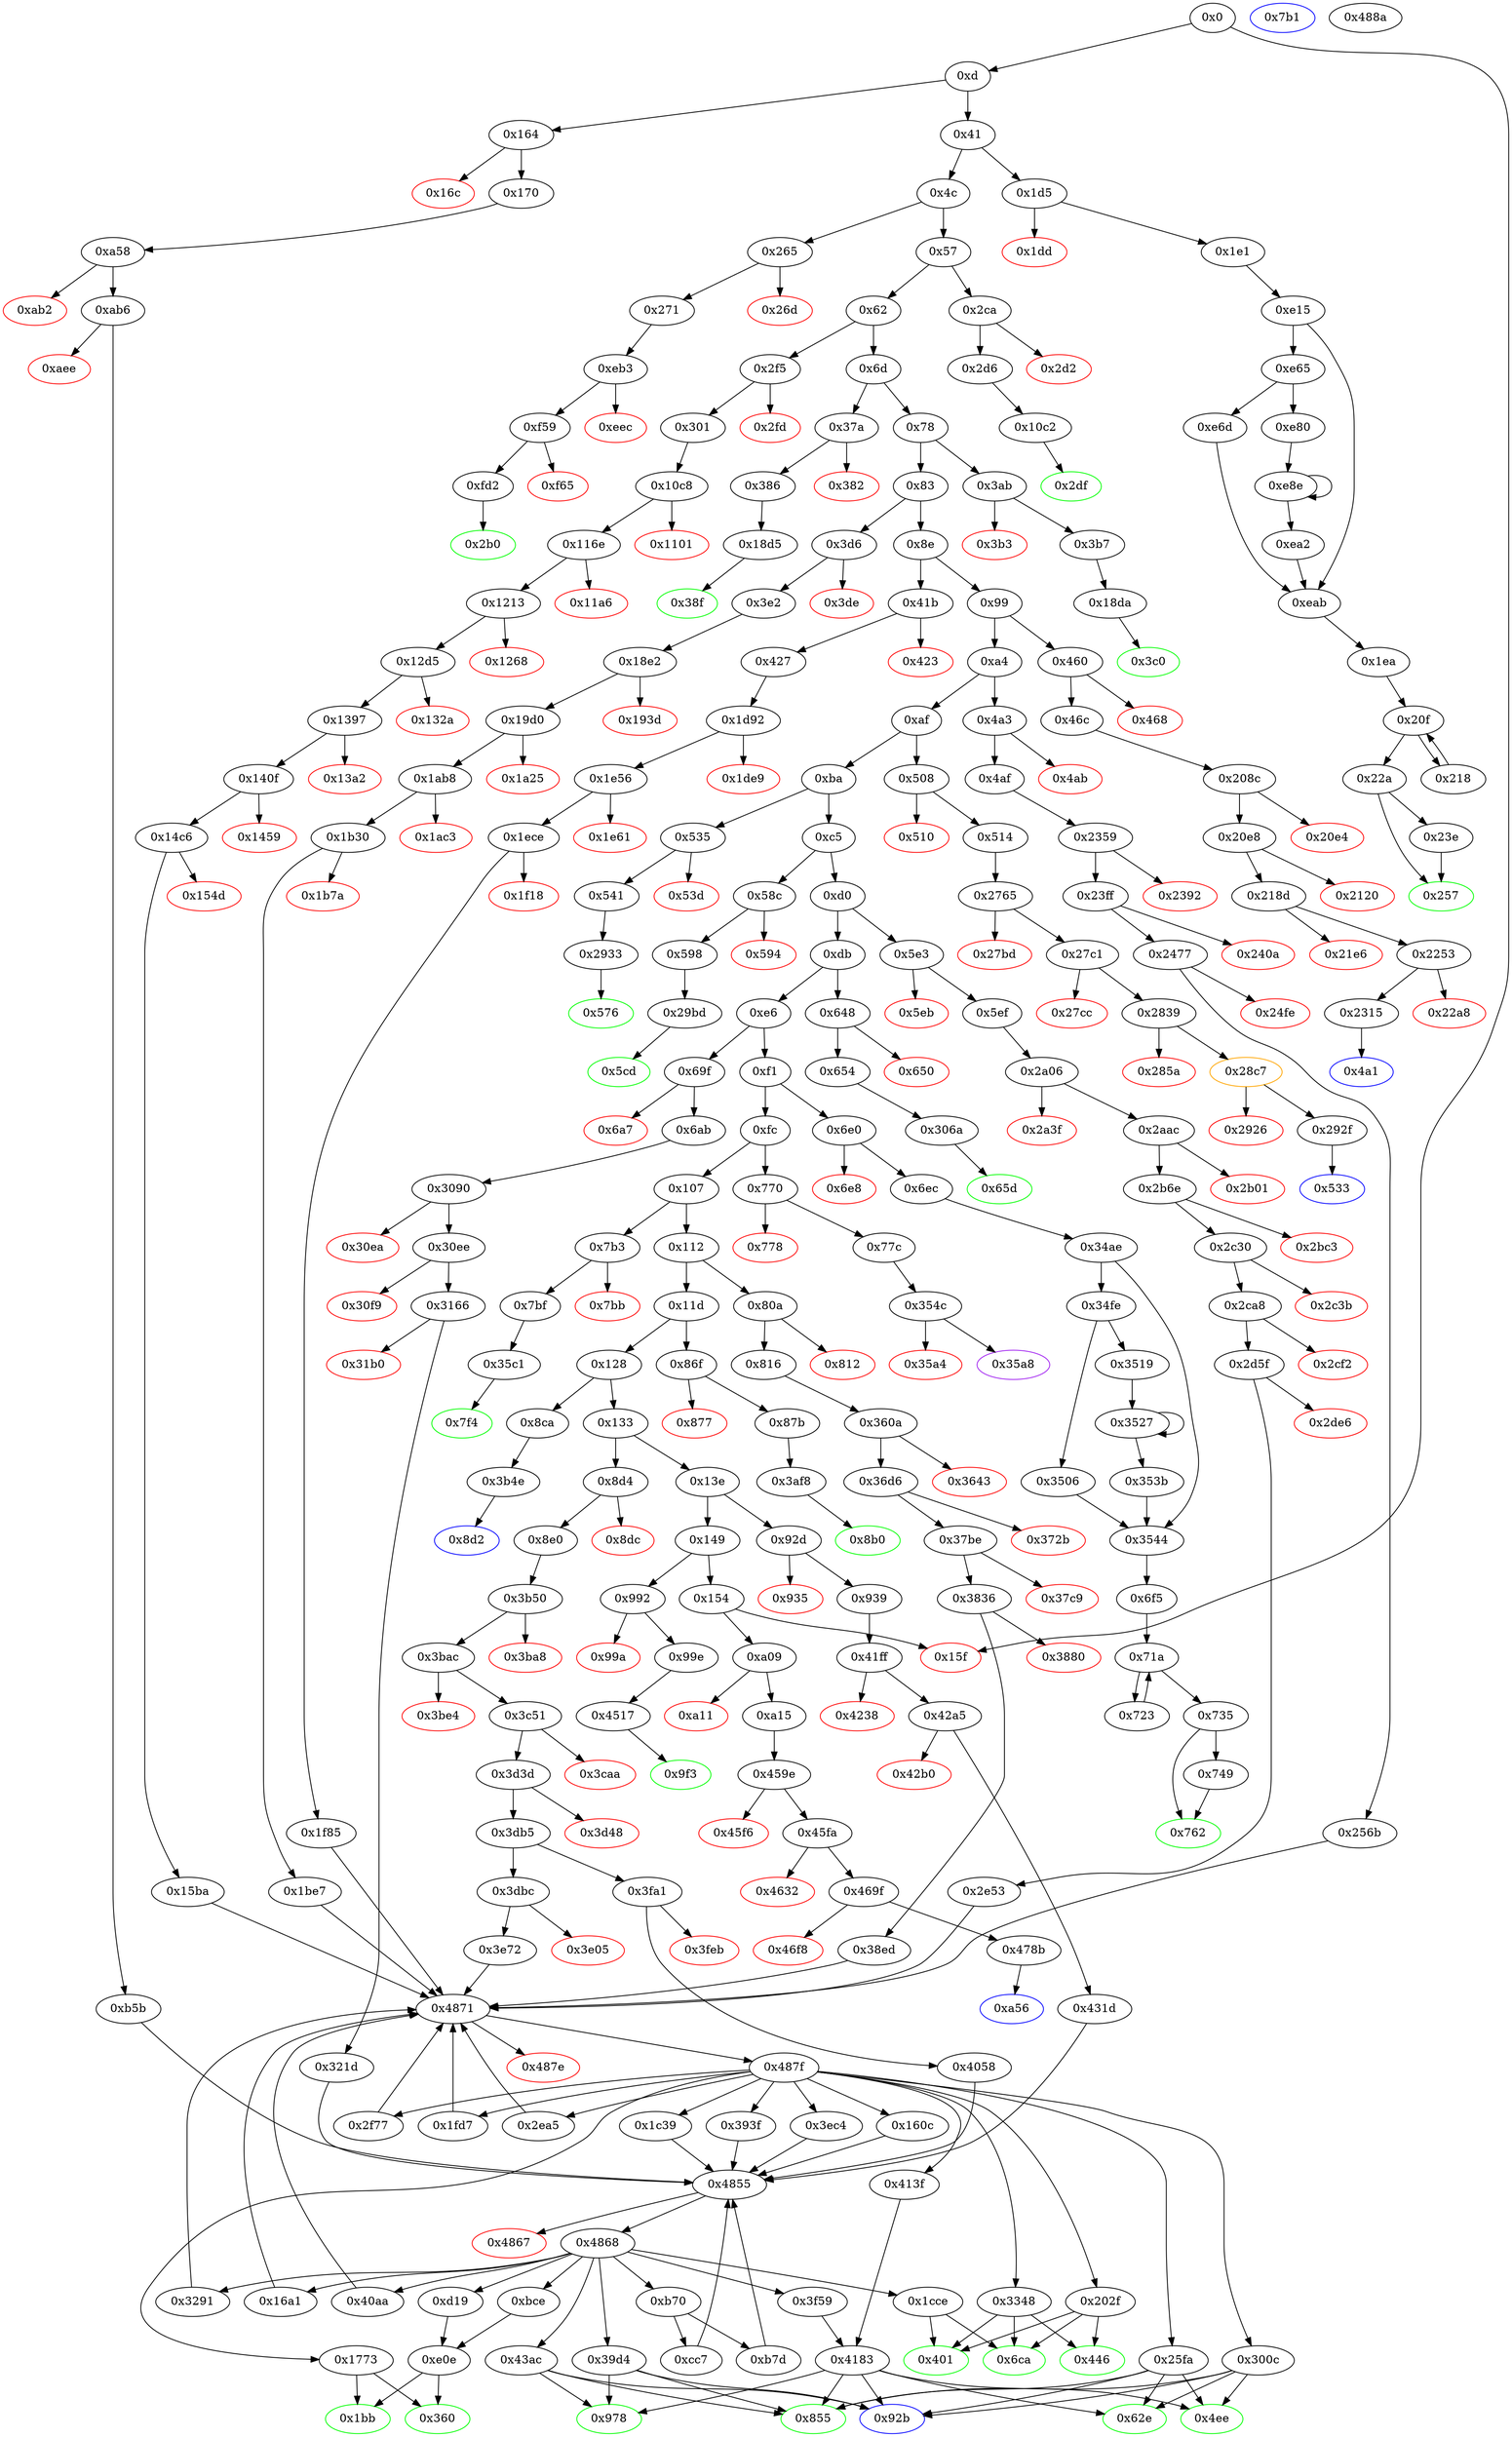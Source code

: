 digraph "" {
"0x487e" [color=red, fillcolor=white, id="0x487e", style=filled, tooltip="Block 0x487e\n[0x487e:0x487e]\n---\nPredecessors: [0x4871]\nSuccessors: []\n---\n0x487e INVALID\n---\n0x487e: INVALID \n---\nEntry stack: [V11, S8, S7, S6, S5, S4, {0x160c, 0x1773, 0x1c39, 0x1fd7, 0x202f, 0x25fa, 0x2ea5, 0x2f77, 0x300c, 0x3348, 0x393f, 0x3ec4, 0x413f}, S2, S1, 0x0]\nStack pops: 0\nStack additions: []\nExit stack: [V11, S8, S7, S6, S5, S4, {0x160c, 0x1773, 0x1c39, 0x1fd7, 0x202f, 0x25fa, 0x2ea5, 0x2f77, 0x300c, 0x3348, 0x393f, 0x3ec4, 0x413f}, S2, S1, 0x0]\n\nDef sites:\nV11: {0xd.0x35}\nS8: {0x301.0x303, 0x170.0x172, 0xd.0x35}\nS7: {0x939.0x93b, 0x170.0x195, 0x816.0x818, 0xd.0x35, 0x5ef.0x5f1, 0x4af.0x4b1, 0x301.0x326, 0x8e0.0x8e2}\nS6: {0x939.0x95e, 0x170.0x19f, 0x816.0x83b, 0x6ab.0x6ad, 0x4af.0x4d4, 0x5ef.0x614, 0x301.0x346, 0x8e0.0x905, 0x3e2.0x3e4, 0x427.0x429}\nS5: {0x939.0x968, 0x170.0x1ab, 0x816.0x845, 0x6ab.0x6ba, 0x4af.0x4de, 0x5ef.0x61e, 0x301.0x350, 0x8e0.0x911, 0x3e2.0x3f1, 0x427.0x436}\nS4: {0x2359.0x235a, 0xa58.0xa59, 0x41ff.0x4200, 0x3090.0x3091, 0x1d92.0x1d93, 0x10c8.0x10c9, 0x360a.0x360b, 0x8e0.0x91b, 0x18e2.0x18e3, 0x2a06.0x2a07}\n{0x160c, 0x1773, 0x1c39, 0x1fd7, 0x202f, 0x25fa, 0x2ea5, 0x2f77, 0x300c, 0x3348, 0x393f, 0x3ec4, 0x413f}: {0x15ba.0x15bb, 0x3291.0x32f7, 0x2e53.0x2e54, 0x3e72.0x3e73, 0x1fd7.0x201b, 0x2f77.0x2ff8, 0x256b.0x256c, 0x40aa.0x40ee, 0x38ed.0x38ee, 0x1f85.0x1f86, 0x16a1.0x16e5, 0x2ea5.0x2ee9, 0x1be7.0x1be8}\nS2: {0x15ba.0x15fe, 0x3291.0x333a, 0x2e53.0x2e97, 0x3e72.0x3eb6, 0x1fd7.0x2021, 0x2f77.0x2ffe, 0x256b.0x25ec, 0x40aa.0x4131, 0x38ed.0x3931, 0x1f85.0x1fc9, 0x16a1.0x1765, 0x2ea5.0x2f69, 0x1be7.0x1c2b}\nS1: {0xa58.0xa59, 0x3090.0x3091, 0x816.0x845, 0x10c8.0x10c9, 0x360a.0x360b, 0x301.0x350, 0x939.0x968, 0x41ff.0x4200, 0x170.0x1ab, 0x8e0.0x911, 0x3e2.0x3f1, 0x6ab.0x6ba, 0x4af.0x4de, 0x5ef.0x61e, 0x8e0.0x91b, 0x18e2.0x18e3, 0x427.0x436}\n0x0: {0x4871.0x4872}\n"];
"0x257" [color=green, fillcolor=white, id="0x257", style=filled, tooltip="Block 0x257\n[0x257:0x264]\n---\nPredecessors: [0x22a, 0x23e]\nSuccessors: []\n---\n0x257 JUMPDEST\n0x258 POP\n0x259 SWAP3\n0x25a POP\n0x25b POP\n0x25c POP\n0x25d PUSH1 0x40\n0x25f MLOAD\n0x260 DUP1\n0x261 SWAP2\n0x262 SUB\n0x263 SWAP1\n0x264 RETURN\n---\n0x257: JUMPDEST \n0x25d: V172 = 0x40\n0x25f: V173 = M[0x40]\n0x262: V174 = SUB S1 V173\n0x264: RETURN V173 V174\n---\nEntry stack: [V11, 0x1ea, V930, V135, V135, S1, V157]\nStack pops: 5\nStack additions: []\nExit stack: [V11, 0x1ea]\n\nDef sites:\nV11: {0xd.0x35}\n0x1ea: {0x1e1.0x1e3}\nV930: {0xe15.0xe3a}\nV135: {0x1ea.0x1ed}\nV135: {0x1ea.0x1ed}\nS1: {0x22a.0x233, 0x23e.0x254}\nV157: {0x22a.0x237}\n"];
"0x2253" [fillcolor=white, id="0x2253", style=filled, tooltip="Block 0x2253\n[0x2253:0x22a7]\n---\nPredecessors: [0x218d]\nSuccessors: [0x22a8, 0x2315]\n---\n0x2253 JUMPDEST\n0x2254 PUSH1 0x6\n0x2256 PUSH1 0x0\n0x2258 DUP3\n0x2259 PUSH20 0xffffffffffffffffffffffffffffffffffffffff\n0x226e AND\n0x226f PUSH20 0xffffffffffffffffffffffffffffffffffffffff\n0x2284 AND\n0x2285 DUP2\n0x2286 MSTORE\n0x2287 PUSH1 0x20\n0x2289 ADD\n0x228a SWAP1\n0x228b DUP2\n0x228c MSTORE\n0x228d PUSH1 0x20\n0x228f ADD\n0x2290 PUSH1 0x0\n0x2292 SHA3\n0x2293 PUSH1 0x0\n0x2295 SWAP1\n0x2296 SLOAD\n0x2297 SWAP1\n0x2298 PUSH2 0x100\n0x229b EXP\n0x229c SWAP1\n0x229d DIV\n0x229e PUSH1 0xff\n0x22a0 AND\n0x22a1 ISZERO\n0x22a2 ISZERO\n0x22a3 ISZERO\n0x22a4 PUSH2 0x2315\n0x22a7 JUMPI\n---\n0x2253: JUMPDEST \n0x2254: V1903 = 0x6\n0x2256: V1904 = 0x0\n0x2259: V1905 = 0xffffffffffffffffffffffffffffffffffffffff\n0x226e: V1906 = AND 0xffffffffffffffffffffffffffffffffffffffff V340\n0x226f: V1907 = 0xffffffffffffffffffffffffffffffffffffffff\n0x2284: V1908 = AND 0xffffffffffffffffffffffffffffffffffffffff V1906\n0x2286: M[0x0] = V1908\n0x2287: V1909 = 0x20\n0x2289: V1910 = ADD 0x20 0x0\n0x228c: M[0x20] = 0x6\n0x228d: V1911 = 0x20\n0x228f: V1912 = ADD 0x20 0x20\n0x2290: V1913 = 0x0\n0x2292: V1914 = SHA3 0x0 0x40\n0x2293: V1915 = 0x0\n0x2296: V1916 = S[V1914]\n0x2298: V1917 = 0x100\n0x229b: V1918 = EXP 0x100 0x0\n0x229d: V1919 = DIV V1916 0x1\n0x229e: V1920 = 0xff\n0x22a0: V1921 = AND 0xff V1919\n0x22a1: V1922 = ISZERO V1921\n0x22a2: V1923 = ISZERO V1922\n0x22a3: V1924 = ISZERO V1923\n0x22a4: V1925 = 0x2315\n0x22a7: JUMPI 0x2315 V1924\n---\nEntry stack: [V11, 0x4a1, V340]\nStack pops: 1\nStack additions: [S0]\nExit stack: [V11, 0x4a1, V340]\n\nDef sites:\nV11: {0xd.0x35}\n0x4a1: {0x46c.0x46e}\nV340: {0x46c.0x491}\n"];
"0x778" [color=red, fillcolor=white, id="0x778", style=filled, tooltip="Block 0x778\n[0x778:0x77b]\n---\nPredecessors: [0x770]\nSuccessors: []\n---\n0x778 PUSH1 0x0\n0x77a DUP1\n0x77b REVERT\n---\n0x778: V546 = 0x0\n0x77b: REVERT 0x0 0x0\n---\nEntry stack: [V11, V543]\nStack pops: 0\nStack additions: []\nExit stack: [V11, V543]\n\nDef sites:\nV11: {0xd.0x35}\nV543: {0x770.0x771}\n"];
"0x1bb" [color=green, fillcolor=white, id="0x1bb", style=filled, tooltip="Block 0x1bb\n[0x1bb:0x1d4]\n---\nPredecessors: [0xe0e, 0x1773]\nSuccessors: []\n---\n0x1bb JUMPDEST\n0x1bc PUSH1 0x40\n0x1be MLOAD\n0x1bf DUP1\n0x1c0 DUP3\n0x1c1 ISZERO\n0x1c2 ISZERO\n0x1c3 ISZERO\n0x1c4 ISZERO\n0x1c5 DUP2\n0x1c6 MSTORE\n0x1c7 PUSH1 0x20\n0x1c9 ADD\n0x1ca SWAP2\n0x1cb POP\n0x1cc POP\n0x1cd PUSH1 0x40\n0x1cf MLOAD\n0x1d0 DUP1\n0x1d1 SWAP2\n0x1d2 SUB\n0x1d3 SWAP1\n0x1d4 RETURN\n---\n0x1bb: JUMPDEST \n0x1bc: V117 = 0x40\n0x1be: V118 = M[0x40]\n0x1c1: V119 = ISZERO 0x1\n0x1c2: V120 = ISZERO 0x0\n0x1c3: V121 = ISZERO 0x1\n0x1c4: V122 = ISZERO 0x0\n0x1c6: M[V118] = 0x1\n0x1c7: V123 = 0x20\n0x1c9: V124 = ADD 0x20 V118\n0x1cd: V125 = 0x40\n0x1cf: V126 = M[0x40]\n0x1d2: V127 = SUB V124 V126\n0x1d4: RETURN V126 V127\n---\nEntry stack: [V11, 0x1]\nStack pops: 1\nStack additions: []\nExit stack: [V11]\n\nDef sites:\nV11: {0xd.0x35}\n0x1: {0xd19.0xe0a, 0x1773.0x18cb, 0xbce.0xcbf}\n"];
"0x3348" [fillcolor=white, id="0x3348", style=filled, tooltip="Block 0x3348\n[0x3348:0x34ad]\n---\nPredecessors: [0x487f]\nSuccessors: [0x401, 0x446, 0x6ca]\n---\n0x3348 JUMPDEST\n0x3349 PUSH1 0x3\n0x334b PUSH1 0x0\n0x334d ADDRESS\n0x334e PUSH20 0xffffffffffffffffffffffffffffffffffffffff\n0x3363 AND\n0x3364 PUSH20 0xffffffffffffffffffffffffffffffffffffffff\n0x3379 AND\n0x337a DUP2\n0x337b MSTORE\n0x337c PUSH1 0x20\n0x337e ADD\n0x337f SWAP1\n0x3380 DUP2\n0x3381 MSTORE\n0x3382 PUSH1 0x20\n0x3384 ADD\n0x3385 PUSH1 0x0\n0x3387 SHA3\n0x3388 DUP2\n0x3389 SWAP1\n0x338a SSTORE\n0x338b POP\n0x338c PUSH1 0x1\n0x338e PUSH1 0x0\n0x3390 SWAP1\n0x3391 SLOAD\n0x3392 SWAP1\n0x3393 PUSH2 0x100\n0x3396 EXP\n0x3397 SWAP1\n0x3398 DIV\n0x3399 PUSH20 0xffffffffffffffffffffffffffffffffffffffff\n0x33ae AND\n0x33af PUSH20 0xffffffffffffffffffffffffffffffffffffffff\n0x33c4 AND\n0x33c5 ADDRESS\n0x33c6 PUSH20 0xffffffffffffffffffffffffffffffffffffffff\n0x33db AND\n0x33dc PUSH32 0xddf252ad1be2c89b69c2b068fc378daa952ba7f163c4a11628f55a4df523b3ef\n0x33fd DUP5\n0x33fe PUSH1 0x40\n0x3400 MLOAD\n0x3401 DUP1\n0x3402 DUP3\n0x3403 DUP2\n0x3404 MSTORE\n0x3405 PUSH1 0x20\n0x3407 ADD\n0x3408 SWAP2\n0x3409 POP\n0x340a POP\n0x340b PUSH1 0x40\n0x340d MLOAD\n0x340e DUP1\n0x340f SWAP2\n0x3410 SUB\n0x3411 SWAP1\n0x3412 LOG3\n0x3413 PUSH1 0x1\n0x3415 PUSH1 0x0\n0x3417 SWAP1\n0x3418 SLOAD\n0x3419 SWAP1\n0x341a PUSH2 0x100\n0x341d EXP\n0x341e SWAP1\n0x341f DIV\n0x3420 PUSH20 0xffffffffffffffffffffffffffffffffffffffff\n0x3435 AND\n0x3436 PUSH20 0xffffffffffffffffffffffffffffffffffffffff\n0x344b AND\n0x344c ADDRESS\n0x344d PUSH20 0xffffffffffffffffffffffffffffffffffffffff\n0x3462 AND\n0x3463 PUSH32 0x8279a8406ce43842045481a06f2a580dd7e1e9e58b08b946ec0fd3843795756a\n0x3484 DUP5\n0x3485 PUSH1 0x0\n0x3487 PUSH1 0x40\n0x3489 MLOAD\n0x348a DUP1\n0x348b DUP4\n0x348c DUP2\n0x348d MSTORE\n0x348e PUSH1 0x20\n0x3490 ADD\n0x3491 DUP3\n0x3492 ISZERO\n0x3493 ISZERO\n0x3494 ISZERO\n0x3495 ISZERO\n0x3496 DUP2\n0x3497 MSTORE\n0x3498 PUSH1 0x20\n0x349a ADD\n0x349b SWAP3\n0x349c POP\n0x349d POP\n0x349e POP\n0x349f PUSH1 0x40\n0x34a1 MLOAD\n0x34a2 DUP1\n0x34a3 SWAP2\n0x34a4 SUB\n0x34a5 SWAP1\n0x34a6 LOG3\n0x34a7 DUP2\n0x34a8 SWAP1\n0x34a9 POP\n0x34aa SWAP2\n0x34ab SWAP1\n0x34ac POP\n0x34ad JUMP\n---\n0x3348: JUMPDEST \n0x3349: V2738 = 0x3\n0x334b: V2739 = 0x0\n0x334d: V2740 = ADDRESS\n0x334e: V2741 = 0xffffffffffffffffffffffffffffffffffffffff\n0x3363: V2742 = AND 0xffffffffffffffffffffffffffffffffffffffff V2740\n0x3364: V2743 = 0xffffffffffffffffffffffffffffffffffffffff\n0x3379: V2744 = AND 0xffffffffffffffffffffffffffffffffffffffff V2742\n0x337b: M[0x0] = V2744\n0x337c: V2745 = 0x20\n0x337e: V2746 = ADD 0x20 0x0\n0x3381: M[0x20] = 0x3\n0x3382: V2747 = 0x20\n0x3384: V2748 = ADD 0x20 0x20\n0x3385: V2749 = 0x0\n0x3387: V2750 = SHA3 0x0 0x40\n0x338a: S[V2750] = V3760\n0x338c: V2751 = 0x1\n0x338e: V2752 = 0x0\n0x3391: V2753 = S[0x1]\n0x3393: V2754 = 0x100\n0x3396: V2755 = EXP 0x100 0x0\n0x3398: V2756 = DIV V2753 0x1\n0x3399: V2757 = 0xffffffffffffffffffffffffffffffffffffffff\n0x33ae: V2758 = AND 0xffffffffffffffffffffffffffffffffffffffff V2756\n0x33af: V2759 = 0xffffffffffffffffffffffffffffffffffffffff\n0x33c4: V2760 = AND 0xffffffffffffffffffffffffffffffffffffffff V2758\n0x33c5: V2761 = ADDRESS\n0x33c6: V2762 = 0xffffffffffffffffffffffffffffffffffffffff\n0x33db: V2763 = AND 0xffffffffffffffffffffffffffffffffffffffff V2761\n0x33dc: V2764 = 0xddf252ad1be2c89b69c2b068fc378daa952ba7f163c4a11628f55a4df523b3ef\n0x33fe: V2765 = 0x40\n0x3400: V2766 = M[0x40]\n0x3404: M[V2766] = S2\n0x3405: V2767 = 0x20\n0x3407: V2768 = ADD 0x20 V2766\n0x340b: V2769 = 0x40\n0x340d: V2770 = M[0x40]\n0x3410: V2771 = SUB V2768 V2770\n0x3412: LOG V2770 V2771 0xddf252ad1be2c89b69c2b068fc378daa952ba7f163c4a11628f55a4df523b3ef V2763 V2760\n0x3413: V2772 = 0x1\n0x3415: V2773 = 0x0\n0x3418: V2774 = S[0x1]\n0x341a: V2775 = 0x100\n0x341d: V2776 = EXP 0x100 0x0\n0x341f: V2777 = DIV V2774 0x1\n0x3420: V2778 = 0xffffffffffffffffffffffffffffffffffffffff\n0x3435: V2779 = AND 0xffffffffffffffffffffffffffffffffffffffff V2777\n0x3436: V2780 = 0xffffffffffffffffffffffffffffffffffffffff\n0x344b: V2781 = AND 0xffffffffffffffffffffffffffffffffffffffff V2779\n0x344c: V2782 = ADDRESS\n0x344d: V2783 = 0xffffffffffffffffffffffffffffffffffffffff\n0x3462: V2784 = AND 0xffffffffffffffffffffffffffffffffffffffff V2782\n0x3463: V2785 = 0x8279a8406ce43842045481a06f2a580dd7e1e9e58b08b946ec0fd3843795756a\n0x3485: V2786 = 0x0\n0x3487: V2787 = 0x40\n0x3489: V2788 = M[0x40]\n0x348d: M[V2788] = S2\n0x348e: V2789 = 0x20\n0x3490: V2790 = ADD 0x20 V2788\n0x3492: V2791 = ISZERO 0x0\n0x3493: V2792 = ISZERO 0x1\n0x3494: V2793 = ISZERO 0x0\n0x3495: V2794 = ISZERO 0x1\n0x3497: M[V2790] = 0x0\n0x3498: V2795 = 0x20\n0x349a: V2796 = ADD 0x20 V2790\n0x349f: V2797 = 0x40\n0x34a1: V2798 = M[0x40]\n0x34a4: V2799 = SUB V2796 V2798\n0x34a6: LOG V2798 V2799 0x8279a8406ce43842045481a06f2a580dd7e1e9e58b08b946ec0fd3843795756a V2784 V2781\n0x34ad: JUMP S3\n---\nEntry stack: [V11, S5, S4, S3, S2, S1, V3760]\nStack pops: 4\nStack additions: [S2]\nExit stack: [V11, S5, S4, S2]\n\nDef sites:\nV11: {0xd.0x35}\nS5: {0x301.0x303, 0xd.0x35}\nS4: {0xd.0x35, 0x5ef.0x5f1, 0x4af.0x4b1, 0x301.0x326, 0x8e0.0x8e2, 0x816.0x818}\nS3: {0x816.0x83b, 0x6ab.0x6ad, 0x4af.0x4d4, 0x5ef.0x614, 0x301.0x346, 0x8e0.0x905, 0x3e2.0x3e4, 0x427.0x429}\nS2: {0x816.0x845, 0x6ab.0x6ba, 0x4af.0x4de, 0x5ef.0x61e, 0x301.0x350, 0x8e0.0x911, 0x3e2.0x3f1, 0x427.0x436}\nS1: {0x2359.0x235a, 0x3090.0x3091, 0x1d92.0x1d93, 0x10c8.0x10c9, 0x360a.0x360b, 0x8e0.0x91b, 0x18e2.0x18e3, 0x2a06.0x2a07}\nV3760: {0x487f.0x4882}\n"];
"0x265" [fillcolor=white, id="0x265", style=filled, tooltip="Block 0x265\n[0x265:0x26c]\n---\nPredecessors: [0x4c]\nSuccessors: [0x26d, 0x271]\n---\n0x265 JUMPDEST\n0x266 CALLVALUE\n0x267 DUP1\n0x268 ISZERO\n0x269 PUSH2 0x271\n0x26c JUMPI\n---\n0x265: JUMPDEST \n0x266: V175 = CALLVALUE\n0x268: V176 = ISZERO V175\n0x269: V177 = 0x271\n0x26c: JUMPI 0x271 V176\n---\nEntry stack: [V11]\nStack pops: 0\nStack additions: [V175]\nExit stack: [V11, V175]\n\nDef sites:\nV11: {0xd.0x35}\n"];
"0x6e8" [color=red, fillcolor=white, id="0x6e8", style=filled, tooltip="Block 0x6e8\n[0x6e8:0x6eb]\n---\nPredecessors: [0x6e0]\nSuccessors: []\n---\n0x6e8 PUSH1 0x0\n0x6ea DUP1\n0x6eb REVERT\n---\n0x6e8: V499 = 0x0\n0x6eb: REVERT 0x0 0x0\n---\nEntry stack: [V11, V496]\nStack pops: 0\nStack additions: []\nExit stack: [V11, V496]\n\nDef sites:\nV11: {0xd.0x35}\nV496: {0x6e0.0x6e1}\n"];
"0x202f" [fillcolor=white, id="0x202f", style=filled, tooltip="Block 0x202f\n[0x202f:0x208b]\n---\nPredecessors: [0x487f]\nSuccessors: [0x401, 0x446, 0x6ca]\n---\n0x202f JUMPDEST\n0x2030 PUSH1 0x0\n0x2032 DUP2\n0x2033 SWAP1\n0x2034 SSTORE\n0x2035 POP\n0x2036 CALLER\n0x2037 PUSH20 0xffffffffffffffffffffffffffffffffffffffff\n0x204c AND\n0x204d PUSH32 0xcc16f5dbb4873280815c1ee09dbd06736cffcc184412cf7a71a0fdb75d397ca5\n0x206e DUP4\n0x206f PUSH1 0x40\n0x2071 MLOAD\n0x2072 DUP1\n0x2073 DUP3\n0x2074 DUP2\n0x2075 MSTORE\n0x2076 PUSH1 0x20\n0x2078 ADD\n0x2079 SWAP2\n0x207a POP\n0x207b POP\n0x207c PUSH1 0x40\n0x207e MLOAD\n0x207f DUP1\n0x2080 SWAP2\n0x2081 SUB\n0x2082 SWAP1\n0x2083 LOG2\n0x2084 PUSH1 0x1\n0x2086 SWAP1\n0x2087 POP\n0x2088 SWAP2\n0x2089 SWAP1\n0x208a POP\n0x208b JUMP\n---\n0x202f: JUMPDEST \n0x2030: V1811 = 0x0\n0x2034: S[0x0] = V3760\n0x2036: V1812 = CALLER\n0x2037: V1813 = 0xffffffffffffffffffffffffffffffffffffffff\n0x204c: V1814 = AND 0xffffffffffffffffffffffffffffffffffffffff V1812\n0x204d: V1815 = 0xcc16f5dbb4873280815c1ee09dbd06736cffcc184412cf7a71a0fdb75d397ca5\n0x206f: V1816 = 0x40\n0x2071: V1817 = M[0x40]\n0x2075: M[V1817] = S2\n0x2076: V1818 = 0x20\n0x2078: V1819 = ADD 0x20 V1817\n0x207c: V1820 = 0x40\n0x207e: V1821 = M[0x40]\n0x2081: V1822 = SUB V1819 V1821\n0x2083: LOG V1821 V1822 0xcc16f5dbb4873280815c1ee09dbd06736cffcc184412cf7a71a0fdb75d397ca5 V1814\n0x2084: V1823 = 0x1\n0x208b: JUMP S3\n---\nEntry stack: [V11, S5, S4, S3, S2, S1, V3760]\nStack pops: 4\nStack additions: [0x1]\nExit stack: [V11, S5, S4, 0x1]\n\nDef sites:\nV11: {0xd.0x35}\nS5: {0x301.0x303, 0xd.0x35}\nS4: {0xd.0x35, 0x5ef.0x5f1, 0x4af.0x4b1, 0x301.0x326, 0x8e0.0x8e2, 0x816.0x818}\nS3: {0x816.0x83b, 0x6ab.0x6ad, 0x4af.0x4d4, 0x5ef.0x614, 0x301.0x346, 0x8e0.0x905, 0x3e2.0x3e4, 0x427.0x429}\nS2: {0x816.0x845, 0x6ab.0x6ba, 0x4af.0x4de, 0x5ef.0x61e, 0x301.0x350, 0x8e0.0x911, 0x3e2.0x3f1, 0x427.0x436}\nS1: {0x2359.0x235a, 0x3090.0x3091, 0x1d92.0x1d93, 0x10c8.0x10c9, 0x360a.0x360b, 0x8e0.0x91b, 0x18e2.0x18e3, 0x2a06.0x2a07}\nV3760: {0x487f.0x4882}\n"];
"0x386" [fillcolor=white, id="0x386", style=filled, tooltip="Block 0x386\n[0x386:0x38e]\n---\nPredecessors: [0x37a]\nSuccessors: [0x18d5]\n---\n0x386 JUMPDEST\n0x387 POP\n0x388 PUSH2 0x38f\n0x38b PUSH2 0x18d5\n0x38e JUMP\n---\n0x386: JUMPDEST \n0x388: V255 = 0x38f\n0x38b: V256 = 0x18d5\n0x38e: JUMP 0x18d5\n---\nEntry stack: [V11, V251]\nStack pops: 1\nStack additions: [0x38f]\nExit stack: [V11, 0x38f]\n\nDef sites:\nV11: {0xd.0x35}\nV251: {0x37a.0x37b}\n"];
"0x533" [color=blue, fillcolor=white, id="0x533", style=filled, tooltip="Block 0x533\n[0x533:0x534]\n---\nPredecessors: [0x292f]\nSuccessors: []\n---\n0x533 JUMPDEST\n0x534 STOP\n---\n0x533: JUMPDEST \n0x534: STOP \n---\nEntry stack: [V11]\nStack pops: 0\nStack additions: []\nExit stack: [V11]\n\nDef sites:\nV11: {0xd.0x35}\n"];
"0x6f5" [fillcolor=white, id="0x6f5", style=filled, tooltip="Block 0x6f5\n[0x6f5:0x719]\n---\nPredecessors: [0x3544]\nSuccessors: [0x71a]\n---\n0x6f5 JUMPDEST\n0x6f6 PUSH1 0x40\n0x6f8 MLOAD\n0x6f9 DUP1\n0x6fa DUP1\n0x6fb PUSH1 0x20\n0x6fd ADD\n0x6fe DUP3\n0x6ff DUP2\n0x700 SUB\n0x701 DUP3\n0x702 MSTORE\n0x703 DUP4\n0x704 DUP2\n0x705 DUP2\n0x706 MLOAD\n0x707 DUP2\n0x708 MSTORE\n0x709 PUSH1 0x20\n0x70b ADD\n0x70c SWAP2\n0x70d POP\n0x70e DUP1\n0x70f MLOAD\n0x710 SWAP1\n0x711 PUSH1 0x20\n0x713 ADD\n0x714 SWAP1\n0x715 DUP1\n0x716 DUP4\n0x717 DUP4\n0x718 PUSH1 0x0\n---\n0x6f5: JUMPDEST \n0x6f6: V502 = 0x40\n0x6f8: V503 = M[0x40]\n0x6fb: V504 = 0x20\n0x6fd: V505 = ADD 0x20 V503\n0x700: V506 = SUB V505 V503\n0x702: M[V503] = V506\n0x706: V507 = M[V2820]\n0x708: M[V505] = V507\n0x709: V508 = 0x20\n0x70b: V509 = ADD 0x20 V505\n0x70f: V510 = M[V2820]\n0x711: V511 = 0x20\n0x713: V512 = ADD 0x20 V2820\n0x718: V513 = 0x0\n---\nEntry stack: [V11, 0x6f5, V2820]\nStack pops: 1\nStack additions: [S0, V503, V503, V509, V512, V510, V510, V509, V512, 0x0]\nExit stack: [V11, 0x6f5, V2820, V503, V503, V509, V512, V510, V510, V509, V512, 0x0]\n\nDef sites:\nV11: {0xd.0x35}\n0x6f5: {0x6ec.0x6ee}\nV2820: {0x34ae.0x34d3}\n"];
"0x5eb" [color=red, fillcolor=white, id="0x5eb", style=filled, tooltip="Block 0x5eb\n[0x5eb:0x5ee]\n---\nPredecessors: [0x5e3]\nSuccessors: []\n---\n0x5eb PUSH1 0x0\n0x5ed DUP1\n0x5ee REVERT\n---\n0x5eb: V433 = 0x0\n0x5ee: REVERT 0x0 0x0\n---\nEntry stack: [V11, V430]\nStack pops: 0\nStack additions: []\nExit stack: [V11, V430]\n\nDef sites:\nV11: {0xd.0x35}\nV430: {0x5e3.0x5e4}\n"];
"0x40aa" [fillcolor=white, id="0x40aa", style=filled, tooltip="Block 0x40aa\n[0x40aa:0x413e]\n---\nPredecessors: [0x4868]\nSuccessors: [0x4871]\n---\n0x40aa JUMPDEST\n0x40ab PUSH1 0x3\n0x40ad PUSH1 0x0\n0x40af DUP6\n0x40b0 PUSH20 0xffffffffffffffffffffffffffffffffffffffff\n0x40c5 AND\n0x40c6 PUSH20 0xffffffffffffffffffffffffffffffffffffffff\n0x40db AND\n0x40dc DUP2\n0x40dd MSTORE\n0x40de PUSH1 0x20\n0x40e0 ADD\n0x40e1 SWAP1\n0x40e2 DUP2\n0x40e3 MSTORE\n0x40e4 PUSH1 0x20\n0x40e6 ADD\n0x40e7 PUSH1 0x0\n0x40e9 SHA3\n0x40ea DUP2\n0x40eb SWAP1\n0x40ec SSTORE\n0x40ed POP\n0x40ee PUSH2 0x413f\n0x40f1 DUP2\n0x40f2 PUSH1 0x4\n0x40f4 PUSH1 0x0\n0x40f6 DUP7\n0x40f7 PUSH20 0xffffffffffffffffffffffffffffffffffffffff\n0x410c AND\n0x410d PUSH20 0xffffffffffffffffffffffffffffffffffffffff\n0x4122 AND\n0x4123 DUP2\n0x4124 MSTORE\n0x4125 PUSH1 0x20\n0x4127 ADD\n0x4128 SWAP1\n0x4129 DUP2\n0x412a MSTORE\n0x412b PUSH1 0x20\n0x412d ADD\n0x412e PUSH1 0x0\n0x4130 SHA3\n0x4131 SLOAD\n0x4132 PUSH2 0x4871\n0x4135 SWAP1\n0x4136 SWAP2\n0x4137 SWAP1\n0x4138 PUSH4 0xffffffff\n0x413d AND\n0x413e JUMP\n---\n0x40aa: JUMPDEST \n0x40ab: V3396 = 0x3\n0x40ad: V3397 = 0x0\n0x40b0: V3398 = 0xffffffffffffffffffffffffffffffffffffffff\n0x40c5: V3399 = AND 0xffffffffffffffffffffffffffffffffffffffff S3\n0x40c6: V3400 = 0xffffffffffffffffffffffffffffffffffffffff\n0x40db: V3401 = AND 0xffffffffffffffffffffffffffffffffffffffff V3399\n0x40dd: M[0x0] = V3401\n0x40de: V3402 = 0x20\n0x40e0: V3403 = ADD 0x20 0x0\n0x40e3: M[0x20] = 0x3\n0x40e4: V3404 = 0x20\n0x40e6: V3405 = ADD 0x20 0x20\n0x40e7: V3406 = 0x0\n0x40e9: V3407 = SHA3 0x0 0x40\n0x40ec: S[V3407] = S0\n0x40ee: V3408 = 0x413f\n0x40f2: V3409 = 0x4\n0x40f4: V3410 = 0x0\n0x40f7: V3411 = 0xffffffffffffffffffffffffffffffffffffffff\n0x410c: V3412 = AND 0xffffffffffffffffffffffffffffffffffffffff S3\n0x410d: V3413 = 0xffffffffffffffffffffffffffffffffffffffff\n0x4122: V3414 = AND 0xffffffffffffffffffffffffffffffffffffffff V3412\n0x4124: M[0x0] = V3414\n0x4125: V3415 = 0x20\n0x4127: V3416 = ADD 0x20 0x0\n0x412a: M[0x20] = 0x4\n0x412b: V3417 = 0x20\n0x412d: V3418 = ADD 0x20 0x20\n0x412e: V3419 = 0x0\n0x4130: V3420 = SHA3 0x0 0x40\n0x4131: V3421 = S[V3420]\n0x4132: V3422 = 0x4871\n0x4138: V3423 = 0xffffffff\n0x413d: V3424 = AND 0xffffffff 0x4871\n0x413e: JUMP 0x4871\n---\nEntry stack: [V11, S5, S4, S3, S2, S1, S0]\nStack pops: 4\nStack additions: [S3, S2, S1, 0x413f, V3421, S1]\nExit stack: [V11, S5, S4, S3, S2, S1, 0x413f, V3421, S1]\n\nDef sites:\nV11: {0xd.0x35}\nS5: {0x301.0x303, 0x170.0x172, 0xd.0x35}\nS4: {0x939.0x93b, 0x816.0x818, 0xd.0x35, 0x301.0x326, 0x170.0x195, 0x8e0.0x8e2}\nS3: {0x939.0x95e, 0x6ab.0x6ad, 0x301.0x346, 0x170.0x19f, 0x3e2.0x3e4, 0x8e0.0x905, 0x816.0x83b}\nS2: {0x939.0x968, 0x6ab.0x6ba, 0x301.0x350, 0x170.0x1ab, 0x3e2.0x3f1, 0x8e0.0x911, 0x816.0x845}\nS1: {0xa58.0xa59, 0x10c8.0x10c9, 0x360a.0x360b, 0x41ff.0x4200, 0x3090.0x3091, 0x18e2.0x18e3, 0x8e0.0x91b}\nS0: {0x4855_0xcc7.0x485a, 0x4855_0x1c39.0x485a, 0x4855_0xb7d.0x485a, 0x4855_0x160c.0x485a, 0x4855_0x321d.0x485a, 0x4855_0xb5b.0x485a, 0x4855_0x393f.0x485a, 0x4855_0x3ec4.0x485a, 0x4855_0x4058.0x485a, 0x4855_0x431d.0x485a}\n"];
"0x2926" [color=red, fillcolor=white, id="0x2926", style=filled, tooltip="Block 0x2926\n[0x2926:0x292e]\n---\nPredecessors: [0x28c7]\nSuccessors: []\n---\n0x2926 RETURNDATASIZE\n0x2927 PUSH1 0x0\n0x2929 DUP1\n0x292a RETURNDATACOPY\n0x292b RETURNDATASIZE\n0x292c PUSH1 0x0\n0x292e REVERT\n---\n0x2926: V2232 = RETURNDATASIZE\n0x2927: V2233 = 0x0\n0x292a: RETURNDATACOPY 0x0 0x0 V2232\n0x292b: V2234 = RETURNDATASIZE\n0x292c: V2235 = 0x0\n0x292e: REVERT 0x0 V2234\n---\nEntry stack: [V11, 0x533, V382, V2229]\nStack pops: 0\nStack additions: []\nExit stack: [V11, 0x533, V382, V2229]\n\nDef sites:\nV11: {0xd.0x35}\n0x533: {0x514.0x516}\nV382: {0x514.0x523}\nV2229: {0x28c7.0x291f}\n"];
"0x1ece" [fillcolor=white, id="0x1ece", style=filled, tooltip="Block 0x1ece\n[0x1ece:0x1f17]\n---\nPredecessors: [0x1e56]\nSuccessors: [0x1f18, 0x1f85]\n---\n0x1ece JUMPDEST\n0x1ecf DUP2\n0x1ed0 PUSH1 0x3\n0x1ed2 PUSH1 0x0\n0x1ed4 CALLER\n0x1ed5 PUSH20 0xffffffffffffffffffffffffffffffffffffffff\n0x1eea AND\n0x1eeb PUSH20 0xffffffffffffffffffffffffffffffffffffffff\n0x1f00 AND\n0x1f01 DUP2\n0x1f02 MSTORE\n0x1f03 PUSH1 0x20\n0x1f05 ADD\n0x1f06 SWAP1\n0x1f07 DUP2\n0x1f08 MSTORE\n0x1f09 PUSH1 0x20\n0x1f0b ADD\n0x1f0c PUSH1 0x0\n0x1f0e SHA3\n0x1f0f SLOAD\n0x1f10 LT\n0x1f11 ISZERO\n0x1f12 ISZERO\n0x1f13 ISZERO\n0x1f14 PUSH2 0x1f85\n0x1f17 JUMPI\n---\n0x1ece: JUMPDEST \n0x1ed0: V1738 = 0x3\n0x1ed2: V1739 = 0x0\n0x1ed4: V1740 = CALLER\n0x1ed5: V1741 = 0xffffffffffffffffffffffffffffffffffffffff\n0x1eea: V1742 = AND 0xffffffffffffffffffffffffffffffffffffffff V1740\n0x1eeb: V1743 = 0xffffffffffffffffffffffffffffffffffffffff\n0x1f00: V1744 = AND 0xffffffffffffffffffffffffffffffffffffffff V1742\n0x1f02: M[0x0] = V1744\n0x1f03: V1745 = 0x20\n0x1f05: V1746 = ADD 0x20 0x0\n0x1f08: M[0x20] = 0x3\n0x1f09: V1747 = 0x20\n0x1f0b: V1748 = ADD 0x20 0x20\n0x1f0c: V1749 = 0x0\n0x1f0e: V1750 = SHA3 0x0 0x40\n0x1f0f: V1751 = S[V1750]\n0x1f10: V1752 = LT V1751 V314\n0x1f11: V1753 = ISZERO V1752\n0x1f12: V1754 = ISZERO V1753\n0x1f13: V1755 = ISZERO V1754\n0x1f14: V1756 = 0x1f85\n0x1f17: JUMPI 0x1f85 V1755\n---\nEntry stack: [V11, 0x446, V314, 0x0]\nStack pops: 2\nStack additions: [S1, S0]\nExit stack: [V11, 0x446, V314, 0x0]\n\nDef sites:\nV11: {0xd.0x35}\n0x446: {0x427.0x429}\nV314: {0x427.0x436}\n0x0: {0x1d92.0x1d93}\n"];
"0x354c" [fillcolor=white, id="0x354c", style=filled, tooltip="Block 0x354c\n[0x354c:0x35a3]\n---\nPredecessors: [0x77c]\nSuccessors: [0x35a4, 0x35a8]\n---\n0x354c JUMPDEST\n0x354d PUSH1 0x1\n0x354f PUSH1 0x0\n0x3551 SWAP1\n0x3552 SLOAD\n0x3553 SWAP1\n0x3554 PUSH2 0x100\n0x3557 EXP\n0x3558 SWAP1\n0x3559 DIV\n0x355a PUSH20 0xffffffffffffffffffffffffffffffffffffffff\n0x356f AND\n0x3570 PUSH20 0xffffffffffffffffffffffffffffffffffffffff\n0x3585 AND\n0x3586 CALLER\n0x3587 PUSH20 0xffffffffffffffffffffffffffffffffffffffff\n0x359c AND\n0x359d EQ\n0x359e ISZERO\n0x359f ISZERO\n0x35a0 PUSH2 0x35a8\n0x35a3 JUMPI\n---\n0x354c: JUMPDEST \n0x354d: V2864 = 0x1\n0x354f: V2865 = 0x0\n0x3552: V2866 = S[0x1]\n0x3554: V2867 = 0x100\n0x3557: V2868 = EXP 0x100 0x0\n0x3559: V2869 = DIV V2866 0x1\n0x355a: V2870 = 0xffffffffffffffffffffffffffffffffffffffff\n0x356f: V2871 = AND 0xffffffffffffffffffffffffffffffffffffffff V2869\n0x3570: V2872 = 0xffffffffffffffffffffffffffffffffffffffff\n0x3585: V2873 = AND 0xffffffffffffffffffffffffffffffffffffffff V2871\n0x3586: V2874 = CALLER\n0x3587: V2875 = 0xffffffffffffffffffffffffffffffffffffffff\n0x359c: V2876 = AND 0xffffffffffffffffffffffffffffffffffffffff V2874\n0x359d: V2877 = EQ V2876 V2873\n0x359e: V2878 = ISZERO V2877\n0x359f: V2879 = ISZERO V2878\n0x35a0: V2880 = 0x35a8\n0x35a3: JUMPI 0x35a8 V2879\n---\nEntry stack: [V11, 0x7b1, V554]\nStack pops: 0\nStack additions: []\nExit stack: [V11, 0x7b1, V554]\n\nDef sites:\nV11: {0xd.0x35}\n0x7b1: {0x77c.0x77e}\nV554: {0x77c.0x7a1}\n"];
"0x0" [fillcolor=white, id="0x0", style=filled, tooltip="Block 0x0\n[0x0:0xc]\n---\nPredecessors: []\nSuccessors: [0xd, 0x15f]\n---\n0x0 PUSH1 0x80\n0x2 PUSH1 0x40\n0x4 MSTORE\n0x5 PUSH1 0x4\n0x7 CALLDATASIZE\n0x8 LT\n0x9 PUSH2 0x15f\n0xc JUMPI\n---\n0x0: V0 = 0x80\n0x2: V1 = 0x40\n0x4: M[0x40] = 0x80\n0x5: V2 = 0x4\n0x7: V3 = CALLDATASIZE\n0x8: V4 = LT V3 0x4\n0x9: V5 = 0x15f\n0xc: JUMPI 0x15f V4\n---\nEntry stack: []\nStack pops: 0\nStack additions: []\nExit stack: []\n\nDef sites:\n"];
"0x7b3" [fillcolor=white, id="0x7b3", style=filled, tooltip="Block 0x7b3\n[0x7b3:0x7ba]\n---\nPredecessors: [0x107]\nSuccessors: [0x7bb, 0x7bf]\n---\n0x7b3 JUMPDEST\n0x7b4 CALLVALUE\n0x7b5 DUP1\n0x7b6 ISZERO\n0x7b7 PUSH2 0x7bf\n0x7ba JUMPI\n---\n0x7b3: JUMPDEST \n0x7b4: V558 = CALLVALUE\n0x7b6: V559 = ISZERO V558\n0x7b7: V560 = 0x7bf\n0x7ba: JUMPI 0x7bf V559\n---\nEntry stack: [V11]\nStack pops: 0\nStack additions: [V558]\nExit stack: [V11, V558]\n\nDef sites:\nV11: {0xd.0x35}\n"];
"0x650" [color=red, fillcolor=white, id="0x650", style=filled, tooltip="Block 0x650\n[0x650:0x653]\n---\nPredecessors: [0x648]\nSuccessors: []\n---\n0x650 PUSH1 0x0\n0x652 DUP1\n0x653 REVERT\n---\n0x650: V462 = 0x0\n0x653: REVERT 0x0 0x0\n---\nEntry stack: [V11, V459]\nStack pops: 0\nStack additions: []\nExit stack: [V11, V459]\n\nDef sites:\nV11: {0xd.0x35}\nV459: {0x648.0x649}\n"];
"0x6ca" [color=green, fillcolor=white, id="0x6ca", style=filled, tooltip="Block 0x6ca\n[0x6ca:0x6df]\n---\nPredecessors: [0x1cce, 0x202f, 0x3348]\nSuccessors: []\n---\n0x6ca JUMPDEST\n0x6cb PUSH1 0x40\n0x6cd MLOAD\n0x6ce DUP1\n0x6cf DUP3\n0x6d0 DUP2\n0x6d1 MSTORE\n0x6d2 PUSH1 0x20\n0x6d4 ADD\n0x6d5 SWAP2\n0x6d6 POP\n0x6d7 POP\n0x6d8 PUSH1 0x40\n0x6da MLOAD\n0x6db DUP1\n0x6dc SWAP2\n0x6dd SUB\n0x6de SWAP1\n0x6df RETURN\n---\n0x6ca: JUMPDEST \n0x6cb: V489 = 0x40\n0x6cd: V490 = M[0x40]\n0x6d1: M[V490] = S0\n0x6d2: V491 = 0x20\n0x6d4: V492 = ADD 0x20 V490\n0x6d8: V493 = 0x40\n0x6da: V494 = M[0x40]\n0x6dd: V495 = SUB V492 V494\n0x6df: RETURN V494 V495\n---\nEntry stack: [V11, S2, S1, S0]\nStack pops: 1\nStack additions: []\nExit stack: [V11, S2, S1]\n\nDef sites:\nV11: {0xd.0x35}\nS2: {0x301.0x303, 0x170.0x172, 0xd.0x35}\nS1: {0x939.0x93b, 0x170.0x195, 0x816.0x818, 0xd.0x35, 0x5ef.0x5f1, 0x4af.0x4b1, 0x301.0x326, 0x8e0.0x8e2}\nS0: {0x1cce.0x1d8a, 0x816.0x845, 0x6ab.0x6ba, 0x4af.0x4de, 0x5ef.0x61e, 0x301.0x350, 0x8e0.0x911, 0x3e2.0x3f1, 0x427.0x436}\n"];
"0x2a06" [fillcolor=white, id="0x2a06", style=filled, tooltip="Block 0x2a06\n[0x2a06:0x2a3e]\n---\nPredecessors: [0x5ef]\nSuccessors: [0x2a3f, 0x2aac]\n---\n0x2a06 JUMPDEST\n0x2a07 PUSH1 0x0\n0x2a09 DUP1\n0x2a0a PUSH20 0xffffffffffffffffffffffffffffffffffffffff\n0x2a1f AND\n0x2a20 DUP4\n0x2a21 PUSH20 0xffffffffffffffffffffffffffffffffffffffff\n0x2a36 AND\n0x2a37 EQ\n0x2a38 ISZERO\n0x2a39 ISZERO\n0x2a3a ISZERO\n0x2a3b PUSH2 0x2aac\n0x2a3e JUMPI\n---\n0x2a06: JUMPDEST \n0x2a07: V2278 = 0x0\n0x2a0a: V2279 = 0xffffffffffffffffffffffffffffffffffffffff\n0x2a1f: V2280 = AND 0xffffffffffffffffffffffffffffffffffffffff 0x0\n0x2a21: V2281 = 0xffffffffffffffffffffffffffffffffffffffff\n0x2a36: V2282 = AND 0xffffffffffffffffffffffffffffffffffffffff V441\n0x2a37: V2283 = EQ V2282 0x0\n0x2a38: V2284 = ISZERO V2283\n0x2a39: V2285 = ISZERO V2284\n0x2a3a: V2286 = ISZERO V2285\n0x2a3b: V2287 = 0x2aac\n0x2a3e: JUMPI 0x2aac V2286\n---\nEntry stack: [V11, 0x62e, V441, V444]\nStack pops: 2\nStack additions: [S1, S0, 0x0]\nExit stack: [V11, 0x62e, V441, V444, 0x0]\n\nDef sites:\nV11: {0xd.0x35}\n0x62e: {0x5ef.0x5f1}\nV441: {0x5ef.0x614}\nV444: {0x5ef.0x61e}\n"];
"0x4867" [color=red, fillcolor=white, id="0x4867", style=filled, tooltip="Block 0x4867\n[0x4867:0x4867]\n---\nPredecessors: [0x4855]\nSuccessors: []\n---\n0x4867 INVALID\n---\n0x4867: INVALID \n---\nEntry stack: [V11, S8, S7, S6, S5, S4, {0xb70, 0xbce, 0xd19, 0x16a1, 0x1cce, 0x3291, 0x39d4, 0x3f59, 0x40aa, 0x43ac}, S2, S1, V3748]\nStack pops: 0\nStack additions: []\nExit stack: [V11, S8, S7, S6, S5, S4, {0xb70, 0xbce, 0xd19, 0x16a1, 0x1cce, 0x3291, 0x39d4, 0x3f59, 0x40aa, 0x43ac}, S2, S1, V3748]\n\nDef sites:\nV11: {0xd.0x35}\nS8: {0x301.0x303, 0x170.0x172, 0xd.0x35}\nS7: {0x939.0x93b, 0x170.0x195, 0x816.0x818, 0xd.0x35, 0x5ef.0x5f1, 0x4af.0x4b1, 0x301.0x326, 0x8e0.0x8e2}\nS6: {0x939.0x95e, 0x170.0x19f, 0x816.0x83b, 0x6ab.0x6ad, 0x4af.0x4d4, 0x5ef.0x614, 0x301.0x346, 0x8e0.0x905, 0x3e2.0x3e4, 0x427.0x429}\nS5: {0x939.0x968, 0x170.0x1ab, 0x816.0x845, 0x6ab.0x6ba, 0x4af.0x4de, 0x5ef.0x61e, 0x301.0x350, 0x8e0.0x911, 0x3e2.0x3f1, 0x427.0x436}\nS4: {0x2359.0x235a, 0xa58.0xa59, 0x41ff.0x4200, 0x3090.0x3091, 0x1d92.0x1d93, 0x10c8.0x10c9, 0x360a.0x360b, 0x8e0.0x91b, 0x18e2.0x18e3, 0x2a06.0x2a07}\n{0xb70, 0xbce, 0xd19, 0x16a1, 0x1cce, 0x3291, 0x39d4, 0x3f59, 0x40aa, 0x43ac}: {0x1c39.0x1c7d, 0x4058.0x4059, 0xb5b.0xb5c, 0xb7d.0xb7d, 0x321d.0x321e, 0x393f.0x3983, 0x431d.0x431e, 0x160c.0x1650, 0x3ec4.0x3f08, 0xcc7.0xcc8}\nS2: {0x1c39.0x1cc0, 0x4058.0x409c, 0xb5b.0xb62, 0xb7d.0xbc0, 0x321d.0x3283, 0x393f.0x39c6, 0x431d.0x439e, 0x160c.0x1693, 0x3ec4.0x3f4b, 0xcc7.0xd0b}\nS1: {0x2359.0x235a, 0x3090.0x3091, 0x1d92.0x1d93, 0x816.0x83b, 0x816.0x845, 0x10c8.0x10c9, 0x360a.0x360b, 0x301.0x350, 0x301.0x346, 0x2a06.0x2a07, 0x939.0x95e, 0x939.0x968, 0x170.0x19f, 0x8e0.0x905, 0x8e0.0x91b, 0x3e2.0x3e4, 0x6ab.0x6ad, 0x6ab.0x6ba, 0x18e2.0x18e3, 0x4af.0x4de, 0x5ef.0x61e, 0x8e0.0x911, 0x3e2.0x3f1, 0x427.0x436}\nV3748: {0x4855.0x485a}\n"];
"0xd0" [fillcolor=white, id="0xd0", style=filled, tooltip="Block 0xd0\n[0xd0:0xda]\n---\nPredecessors: [0xc5]\nSuccessors: [0xdb, 0x5e3]\n---\n0xd0 DUP1\n0xd1 PUSH4 0x79cc6790\n0xd6 EQ\n0xd7 PUSH2 0x5e3\n0xda JUMPI\n---\n0xd1: V54 = 0x79cc6790\n0xd6: V55 = EQ 0x79cc6790 V11\n0xd7: V56 = 0x5e3\n0xda: JUMPI 0x5e3 V55\n---\nEntry stack: [V11]\nStack pops: 1\nStack additions: [S0]\nExit stack: [V11]\n\nDef sites:\nV11: {0xd.0x35}\n"];
"0x1101" [color=red, fillcolor=white, id="0x1101", style=filled, tooltip="Block 0x1101\n[0x1101:0x116d]\n---\nPredecessors: [0x10c8]\nSuccessors: []\n---\n0x1101 PUSH1 0x40\n0x1103 MLOAD\n0x1104 PUSH32 0x8c379a000000000000000000000000000000000000000000000000000000000\n0x1125 DUP2\n0x1126 MSTORE\n0x1127 PUSH1 0x4\n0x1129 ADD\n0x112a DUP1\n0x112b DUP1\n0x112c PUSH1 0x20\n0x112e ADD\n0x112f DUP3\n0x1130 DUP2\n0x1131 SUB\n0x1132 DUP3\n0x1133 MSTORE\n0x1134 PUSH1 0x20\n0x1136 DUP2\n0x1137 MSTORE\n0x1138 PUSH1 0x20\n0x113a ADD\n0x113b DUP1\n0x113c PUSH32 0x5472616e73666572206163636f756e742063616e206e6f74206265207a65726f\n0x115d DUP2\n0x115e MSTORE\n0x115f POP\n0x1160 PUSH1 0x20\n0x1162 ADD\n0x1163 SWAP2\n0x1164 POP\n0x1165 POP\n0x1166 PUSH1 0x40\n0x1168 MLOAD\n0x1169 DUP1\n0x116a SWAP2\n0x116b SUB\n0x116c SWAP1\n0x116d REVERT\n---\n0x1101: V1074 = 0x40\n0x1103: V1075 = M[0x40]\n0x1104: V1076 = 0x8c379a000000000000000000000000000000000000000000000000000000000\n0x1126: M[V1075] = 0x8c379a000000000000000000000000000000000000000000000000000000000\n0x1127: V1077 = 0x4\n0x1129: V1078 = ADD 0x4 V1075\n0x112c: V1079 = 0x20\n0x112e: V1080 = ADD 0x20 V1078\n0x1131: V1081 = SUB V1080 V1078\n0x1133: M[V1078] = V1081\n0x1134: V1082 = 0x20\n0x1137: M[V1080] = 0x20\n0x1138: V1083 = 0x20\n0x113a: V1084 = ADD 0x20 V1080\n0x113c: V1085 = 0x5472616e73666572206163636f756e742063616e206e6f74206265207a65726f\n0x115e: M[V1084] = 0x5472616e73666572206163636f756e742063616e206e6f74206265207a65726f\n0x1160: V1086 = 0x20\n0x1162: V1087 = ADD 0x20 V1084\n0x1166: V1088 = 0x40\n0x1168: V1089 = M[0x40]\n0x116b: V1090 = SUB V1087 V1089\n0x116d: REVERT V1089 V1090\n---\nEntry stack: [V11, 0x360, V228, V233, V236, 0x0]\nStack pops: 0\nStack additions: []\nExit stack: [V11, 0x360, V228, V233, V236, 0x0]\n\nDef sites:\nV11: {0xd.0x35}\n0x360: {0x301.0x303}\nV228: {0x301.0x326}\nV233: {0x301.0x346}\nV236: {0x301.0x350}\n0x0: {0x10c8.0x10c9}\n"];
"0x8b0" [color=green, fillcolor=white, id="0x8b0", style=filled, tooltip="Block 0x8b0\n[0x8b0:0x8c9]\n---\nPredecessors: [0x3af8]\nSuccessors: []\n---\n0x8b0 JUMPDEST\n0x8b1 PUSH1 0x40\n0x8b3 MLOAD\n0x8b4 DUP1\n0x8b5 DUP3\n0x8b6 ISZERO\n0x8b7 ISZERO\n0x8b8 ISZERO\n0x8b9 ISZERO\n0x8ba DUP2\n0x8bb MSTORE\n0x8bc PUSH1 0x20\n0x8be ADD\n0x8bf SWAP2\n0x8c0 POP\n0x8c1 POP\n0x8c2 PUSH1 0x40\n0x8c4 MLOAD\n0x8c5 DUP1\n0x8c6 SWAP2\n0x8c7 SUB\n0x8c8 SWAP1\n0x8c9 RETURN\n---\n0x8b0: JUMPDEST \n0x8b1: V624 = 0x40\n0x8b3: V625 = M[0x40]\n0x8b6: V626 = ISZERO V3143\n0x8b7: V627 = ISZERO V626\n0x8b8: V628 = ISZERO V627\n0x8b9: V629 = ISZERO V628\n0x8bb: M[V625] = V629\n0x8bc: V630 = 0x20\n0x8be: V631 = ADD 0x20 V625\n0x8c2: V632 = 0x40\n0x8c4: V633 = M[0x40]\n0x8c7: V634 = SUB V631 V633\n0x8c9: RETURN V633 V634\n---\nEntry stack: [V11, V3143]\nStack pops: 1\nStack additions: []\nExit stack: [V11]\n\nDef sites:\nV11: {0xd.0x35}\nV3143: {0x3af8.0x3b47}\n"];
"0x1ac3" [color=red, fillcolor=white, id="0x1ac3", style=filled, tooltip="Block 0x1ac3\n[0x1ac3:0x1b2f]\n---\nPredecessors: [0x1ab8]\nSuccessors: []\n---\n0x1ac3 PUSH1 0x40\n0x1ac5 MLOAD\n0x1ac6 PUSH32 0x8c379a000000000000000000000000000000000000000000000000000000000\n0x1ae7 DUP2\n0x1ae8 MSTORE\n0x1ae9 PUSH1 0x4\n0x1aeb ADD\n0x1aec DUP1\n0x1aed DUP1\n0x1aee PUSH1 0x20\n0x1af0 ADD\n0x1af1 DUP3\n0x1af2 DUP2\n0x1af3 SUB\n0x1af4 DUP3\n0x1af5 MSTORE\n0x1af6 PUSH1 0x20\n0x1af8 DUP2\n0x1af9 MSTORE\n0x1afa PUSH1 0x20\n0x1afc ADD\n0x1afd DUP1\n0x1afe PUSH32 0x416d6f756e74206d7573742062652067726561746572207468616e207a65726f\n0x1b1f DUP2\n0x1b20 MSTORE\n0x1b21 POP\n0x1b22 PUSH1 0x20\n0x1b24 ADD\n0x1b25 SWAP2\n0x1b26 POP\n0x1b27 POP\n0x1b28 PUSH1 0x40\n0x1b2a MLOAD\n0x1b2b DUP1\n0x1b2c SWAP2\n0x1b2d SUB\n0x1b2e SWAP1\n0x1b2f REVERT\n---\n0x1ac3: V1536 = 0x40\n0x1ac5: V1537 = M[0x40]\n0x1ac6: V1538 = 0x8c379a000000000000000000000000000000000000000000000000000000000\n0x1ae8: M[V1537] = 0x8c379a000000000000000000000000000000000000000000000000000000000\n0x1ae9: V1539 = 0x4\n0x1aeb: V1540 = ADD 0x4 V1537\n0x1aee: V1541 = 0x20\n0x1af0: V1542 = ADD 0x20 V1540\n0x1af3: V1543 = SUB V1542 V1540\n0x1af5: M[V1540] = V1543\n0x1af6: V1544 = 0x20\n0x1af9: M[V1542] = 0x20\n0x1afa: V1545 = 0x20\n0x1afc: V1546 = ADD 0x20 V1542\n0x1afe: V1547 = 0x416d6f756e74206d7573742062652067726561746572207468616e207a65726f\n0x1b20: M[V1546] = 0x416d6f756e74206d7573742062652067726561746572207468616e207a65726f\n0x1b22: V1548 = 0x20\n0x1b24: V1549 = ADD 0x20 V1546\n0x1b28: V1550 = 0x40\n0x1b2a: V1551 = M[0x40]\n0x1b2d: V1552 = SUB V1549 V1551\n0x1b2f: REVERT V1551 V1552\n---\nEntry stack: [V11, 0x401, V290, 0x0]\nStack pops: 0\nStack additions: []\nExit stack: [V11, 0x401, V290, 0x0]\n\nDef sites:\nV11: {0xd.0x35}\n0x401: {0x3e2.0x3e4}\nV290: {0x3e2.0x3f1}\n0x0: {0x18e2.0x18e3}\n"];
"0x3ec4" [fillcolor=white, id="0x3ec4", style=filled, tooltip="Block 0x3ec4\n[0x3ec4:0x3f58]\n---\nPredecessors: [0x487f]\nSuccessors: [0x4855]\n---\n0x3ec4 JUMPDEST\n0x3ec5 PUSH1 0x3\n0x3ec7 PUSH1 0x0\n0x3ec9 DUP6\n0x3eca PUSH20 0xffffffffffffffffffffffffffffffffffffffff\n0x3edf AND\n0x3ee0 PUSH20 0xffffffffffffffffffffffffffffffffffffffff\n0x3ef5 AND\n0x3ef6 DUP2\n0x3ef7 MSTORE\n0x3ef8 PUSH1 0x20\n0x3efa ADD\n0x3efb SWAP1\n0x3efc DUP2\n0x3efd MSTORE\n0x3efe PUSH1 0x20\n0x3f00 ADD\n0x3f01 PUSH1 0x0\n0x3f03 SHA3\n0x3f04 DUP2\n0x3f05 SWAP1\n0x3f06 SSTORE\n0x3f07 POP\n0x3f08 PUSH2 0x3f59\n0x3f0b DUP2\n0x3f0c PUSH1 0x4\n0x3f0e PUSH1 0x0\n0x3f10 DUP7\n0x3f11 PUSH20 0xffffffffffffffffffffffffffffffffffffffff\n0x3f26 AND\n0x3f27 PUSH20 0xffffffffffffffffffffffffffffffffffffffff\n0x3f3c AND\n0x3f3d DUP2\n0x3f3e MSTORE\n0x3f3f PUSH1 0x20\n0x3f41 ADD\n0x3f42 SWAP1\n0x3f43 DUP2\n0x3f44 MSTORE\n0x3f45 PUSH1 0x20\n0x3f47 ADD\n0x3f48 PUSH1 0x0\n0x3f4a SHA3\n0x3f4b SLOAD\n0x3f4c PUSH2 0x4855\n0x3f4f SWAP1\n0x3f50 SWAP2\n0x3f51 SWAP1\n0x3f52 PUSH4 0xffffffff\n0x3f57 AND\n0x3f58 JUMP\n---\n0x3ec4: JUMPDEST \n0x3ec5: V3302 = 0x3\n0x3ec7: V3303 = 0x0\n0x3eca: V3304 = 0xffffffffffffffffffffffffffffffffffffffff\n0x3edf: V3305 = AND 0xffffffffffffffffffffffffffffffffffffffff S3\n0x3ee0: V3306 = 0xffffffffffffffffffffffffffffffffffffffff\n0x3ef5: V3307 = AND 0xffffffffffffffffffffffffffffffffffffffff V3305\n0x3ef7: M[0x0] = V3307\n0x3ef8: V3308 = 0x20\n0x3efa: V3309 = ADD 0x20 0x0\n0x3efd: M[0x20] = 0x3\n0x3efe: V3310 = 0x20\n0x3f00: V3311 = ADD 0x20 0x20\n0x3f01: V3312 = 0x0\n0x3f03: V3313 = SHA3 0x0 0x40\n0x3f06: S[V3313] = V3760\n0x3f08: V3314 = 0x3f59\n0x3f0c: V3315 = 0x4\n0x3f0e: V3316 = 0x0\n0x3f11: V3317 = 0xffffffffffffffffffffffffffffffffffffffff\n0x3f26: V3318 = AND 0xffffffffffffffffffffffffffffffffffffffff S3\n0x3f27: V3319 = 0xffffffffffffffffffffffffffffffffffffffff\n0x3f3c: V3320 = AND 0xffffffffffffffffffffffffffffffffffffffff V3318\n0x3f3e: M[0x0] = V3320\n0x3f3f: V3321 = 0x20\n0x3f41: V3322 = ADD 0x20 0x0\n0x3f44: M[0x20] = 0x4\n0x3f45: V3323 = 0x20\n0x3f47: V3324 = ADD 0x20 0x20\n0x3f48: V3325 = 0x0\n0x3f4a: V3326 = SHA3 0x0 0x40\n0x3f4b: V3327 = S[V3326]\n0x3f4c: V3328 = 0x4855\n0x3f52: V3329 = 0xffffffff\n0x3f57: V3330 = AND 0xffffffff 0x4855\n0x3f58: JUMP 0x4855\n---\nEntry stack: [V11, S5, S4, S3, S2, S1, V3760]\nStack pops: 4\nStack additions: [S3, S2, S1, 0x3f59, V3327, S1]\nExit stack: [V11, S5, S4, S3, S2, S1, 0x3f59, V3327, S1]\n\nDef sites:\nV11: {0xd.0x35}\nS5: {0x301.0x303, 0xd.0x35}\nS4: {0xd.0x35, 0x5ef.0x5f1, 0x4af.0x4b1, 0x301.0x326, 0x8e0.0x8e2, 0x816.0x818}\nS3: {0x816.0x83b, 0x6ab.0x6ad, 0x4af.0x4d4, 0x5ef.0x614, 0x301.0x346, 0x8e0.0x905, 0x3e2.0x3e4, 0x427.0x429}\nS2: {0x816.0x845, 0x6ab.0x6ba, 0x4af.0x4de, 0x5ef.0x61e, 0x301.0x350, 0x8e0.0x911, 0x3e2.0x3f1, 0x427.0x436}\nS1: {0x2359.0x235a, 0x3090.0x3091, 0x1d92.0x1d93, 0x10c8.0x10c9, 0x360a.0x360b, 0x8e0.0x91b, 0x18e2.0x18e3, 0x2a06.0x2a07}\nV3760: {0x487f.0x4882}\n"];
"0x132a" [color=red, fillcolor=white, id="0x132a", style=filled, tooltip="Block 0x132a\n[0x132a:0x1396]\n---\nPredecessors: [0x12d5]\nSuccessors: []\n---\n0x132a PUSH1 0x40\n0x132c MLOAD\n0x132d PUSH32 0x8c379a000000000000000000000000000000000000000000000000000000000\n0x134e DUP2\n0x134f MSTORE\n0x1350 PUSH1 0x4\n0x1352 ADD\n0x1353 DUP1\n0x1354 DUP1\n0x1355 PUSH1 0x20\n0x1357 ADD\n0x1358 DUP3\n0x1359 DUP2\n0x135a SUB\n0x135b DUP3\n0x135c MSTORE\n0x135d PUSH1 0x1f\n0x135f DUP2\n0x1360 MSTORE\n0x1361 PUSH1 0x20\n0x1363 ADD\n0x1364 DUP1\n0x1365 PUSH32 0x5370656e646572206163636f756e7420686173206265656e2066726f7a656e00\n0x1386 DUP2\n0x1387 MSTORE\n0x1388 POP\n0x1389 PUSH1 0x20\n0x138b ADD\n0x138c SWAP2\n0x138d POP\n0x138e POP\n0x138f PUSH1 0x40\n0x1391 MLOAD\n0x1392 DUP1\n0x1393 SWAP2\n0x1394 SUB\n0x1395 SWAP1\n0x1396 REVERT\n---\n0x132a: V1182 = 0x40\n0x132c: V1183 = M[0x40]\n0x132d: V1184 = 0x8c379a000000000000000000000000000000000000000000000000000000000\n0x134f: M[V1183] = 0x8c379a000000000000000000000000000000000000000000000000000000000\n0x1350: V1185 = 0x4\n0x1352: V1186 = ADD 0x4 V1183\n0x1355: V1187 = 0x20\n0x1357: V1188 = ADD 0x20 V1186\n0x135a: V1189 = SUB V1188 V1186\n0x135c: M[V1186] = V1189\n0x135d: V1190 = 0x1f\n0x1360: M[V1188] = 0x1f\n0x1361: V1191 = 0x20\n0x1363: V1192 = ADD 0x20 V1188\n0x1365: V1193 = 0x5370656e646572206163636f756e7420686173206265656e2066726f7a656e00\n0x1387: M[V1192] = 0x5370656e646572206163636f756e7420686173206265656e2066726f7a656e00\n0x1389: V1194 = 0x20\n0x138b: V1195 = ADD 0x20 V1192\n0x138f: V1196 = 0x40\n0x1391: V1197 = M[0x40]\n0x1394: V1198 = SUB V1195 V1197\n0x1396: REVERT V1197 V1198\n---\nEntry stack: [V11, 0x360, V228, V233, V236, 0x0]\nStack pops: 0\nStack additions: []\nExit stack: [V11, 0x360, V228, V233, V236, 0x0]\n\nDef sites:\nV11: {0xd.0x35}\n0x360: {0x301.0x303}\nV228: {0x301.0x326}\nV233: {0x301.0x346}\nV236: {0x301.0x350}\n0x0: {0x10c8.0x10c9}\n"];
"0x594" [color=red, fillcolor=white, id="0x594", style=filled, tooltip="Block 0x594\n[0x594:0x597]\n---\nPredecessors: [0x58c]\nSuccessors: []\n---\n0x594 PUSH1 0x0\n0x596 DUP1\n0x597 REVERT\n---\n0x594: V411 = 0x0\n0x597: REVERT 0x0 0x0\n---\nEntry stack: [V11, V408]\nStack pops: 0\nStack additions: []\nExit stack: [V11, V408]\n\nDef sites:\nV11: {0xd.0x35}\nV408: {0x58c.0x58d}\n"];
"0x42a5" [fillcolor=white, id="0x42a5", style=filled, tooltip="Block 0x42a5\n[0x42a5:0x42af]\n---\nPredecessors: [0x41ff]\nSuccessors: [0x42b0, 0x431d]\n---\n0x42a5 JUMPDEST\n0x42a6 PUSH1 0x0\n0x42a8 DUP3\n0x42a9 GT\n0x42aa ISZERO\n0x42ab ISZERO\n0x42ac PUSH2 0x431d\n0x42af JUMPI\n---\n0x42a5: JUMPDEST \n0x42a6: V3484 = 0x0\n0x42a9: V3485 = GT V674 0x0\n0x42aa: V3486 = ISZERO V3485\n0x42ab: V3487 = ISZERO V3486\n0x42ac: V3488 = 0x431d\n0x42af: JUMPI 0x431d V3487\n---\nEntry stack: [V11, 0x978, V671, V674, 0x0]\nStack pops: 2\nStack additions: [S1, S0]\nExit stack: [V11, 0x978, V671, V674, 0x0]\n\nDef sites:\nV11: {0xd.0x35}\n0x978: {0x939.0x93b}\nV671: {0x939.0x95e}\nV674: {0x939.0x968}\n0x0: {0x41ff.0x4200}\n"];
"0xd" [fillcolor=white, id="0xd", style=filled, tooltip="Block 0xd\n[0xd:0x40]\n---\nPredecessors: [0x0]\nSuccessors: [0x41, 0x164]\n---\n0xd PUSH1 0x0\n0xf CALLDATALOAD\n0x10 PUSH29 0x100000000000000000000000000000000000000000000000000000000\n0x2e SWAP1\n0x2f DIV\n0x30 PUSH4 0xffffffff\n0x35 AND\n0x36 DUP1\n0x37 PUSH4 0x32a6505\n0x3c EQ\n0x3d PUSH2 0x164\n0x40 JUMPI\n---\n0xd: V6 = 0x0\n0xf: V7 = CALLDATALOAD 0x0\n0x10: V8 = 0x100000000000000000000000000000000000000000000000000000000\n0x2f: V9 = DIV V7 0x100000000000000000000000000000000000000000000000000000000\n0x30: V10 = 0xffffffff\n0x35: V11 = AND 0xffffffff V9\n0x37: V12 = 0x32a6505\n0x3c: V13 = EQ 0x32a6505 V11\n0x3d: V14 = 0x164\n0x40: JUMPI 0x164 V13\n---\nEntry stack: []\nStack pops: 0\nStack additions: [V11]\nExit stack: [V11]\n\nDef sites:\n"];
"0x2b0" [color=green, fillcolor=white, id="0x2b0", style=filled, tooltip="Block 0x2b0\n[0x2b0:0x2c9]\n---\nPredecessors: [0xfd2]\nSuccessors: []\n---\n0x2b0 JUMPDEST\n0x2b1 PUSH1 0x40\n0x2b3 MLOAD\n0x2b4 DUP1\n0x2b5 DUP3\n0x2b6 ISZERO\n0x2b7 ISZERO\n0x2b8 ISZERO\n0x2b9 ISZERO\n0x2ba DUP2\n0x2bb MSTORE\n0x2bc PUSH1 0x20\n0x2be ADD\n0x2bf SWAP2\n0x2c0 POP\n0x2c1 POP\n0x2c2 PUSH1 0x40\n0x2c4 MLOAD\n0x2c5 DUP1\n0x2c6 SWAP2\n0x2c7 SUB\n0x2c8 SWAP1\n0x2c9 RETURN\n---\n0x2b0: JUMPDEST \n0x2b1: V193 = 0x40\n0x2b3: V194 = M[0x40]\n0x2b6: V195 = ISZERO 0x1\n0x2b7: V196 = ISZERO 0x0\n0x2b8: V197 = ISZERO 0x1\n0x2b9: V198 = ISZERO 0x0\n0x2bb: M[V194] = 0x1\n0x2bc: V199 = 0x20\n0x2be: V200 = ADD 0x20 V194\n0x2c2: V201 = 0x40\n0x2c4: V202 = M[0x40]\n0x2c7: V203 = SUB V200 V202\n0x2c9: RETURN V202 V203\n---\nEntry stack: [V11, 0x1]\nStack pops: 1\nStack additions: []\nExit stack: [V11]\n\nDef sites:\nV11: {0xd.0x35}\n0x1: {0xfd2.0x10b9}\n"];
"0x285a" [color=red, fillcolor=white, id="0x285a", style=filled, tooltip="Block 0x285a\n[0x285a:0x28c6]\n---\nPredecessors: [0x2839]\nSuccessors: []\n---\n0x285a PUSH1 0x40\n0x285c MLOAD\n0x285d PUSH32 0x8c379a000000000000000000000000000000000000000000000000000000000\n0x287e DUP2\n0x287f MSTORE\n0x2880 PUSH1 0x4\n0x2882 ADD\n0x2883 DUP1\n0x2884 DUP1\n0x2885 PUSH1 0x20\n0x2887 ADD\n0x2888 DUP3\n0x2889 DUP2\n0x288a SUB\n0x288b DUP3\n0x288c MSTORE\n0x288d PUSH1 0x18\n0x288f DUP2\n0x2890 MSTORE\n0x2891 PUSH1 0x20\n0x2893 ADD\n0x2894 DUP1\n0x2895 PUSH32 0x45746865722062616c616e6365206e6f7420656e6f7567680000000000000000\n0x28b6 DUP2\n0x28b7 MSTORE\n0x28b8 POP\n0x28b9 PUSH1 0x20\n0x28bb ADD\n0x28bc SWAP2\n0x28bd POP\n0x28be POP\n0x28bf PUSH1 0x40\n0x28c1 MLOAD\n0x28c2 DUP1\n0x28c3 SWAP2\n0x28c4 SUB\n0x28c5 SWAP1\n0x28c6 REVERT\n---\n0x285a: V2192 = 0x40\n0x285c: V2193 = M[0x40]\n0x285d: V2194 = 0x8c379a000000000000000000000000000000000000000000000000000000000\n0x287f: M[V2193] = 0x8c379a000000000000000000000000000000000000000000000000000000000\n0x2880: V2195 = 0x4\n0x2882: V2196 = ADD 0x4 V2193\n0x2885: V2197 = 0x20\n0x2887: V2198 = ADD 0x20 V2196\n0x288a: V2199 = SUB V2198 V2196\n0x288c: M[V2196] = V2199\n0x288d: V2200 = 0x18\n0x2890: M[V2198] = 0x18\n0x2891: V2201 = 0x20\n0x2893: V2202 = ADD 0x20 V2198\n0x2895: V2203 = 0x45746865722062616c616e6365206e6f7420656e6f7567680000000000000000\n0x28b7: M[V2202] = 0x45746865722062616c616e6365206e6f7420656e6f7567680000000000000000\n0x28b9: V2204 = 0x20\n0x28bb: V2205 = ADD 0x20 V2202\n0x28bf: V2206 = 0x40\n0x28c1: V2207 = M[0x40]\n0x28c4: V2208 = SUB V2205 V2207\n0x28c6: REVERT V2207 V2208\n---\nEntry stack: [V11, 0x533, V382]\nStack pops: 0\nStack additions: []\nExit stack: [V11, 0x533, V382]\n\nDef sites:\nV11: {0xd.0x35}\n0x533: {0x514.0x516}\nV382: {0x514.0x523}\n"];
"0x3e05" [color=red, fillcolor=white, id="0x3e05", style=filled, tooltip="Block 0x3e05\n[0x3e05:0x3e71]\n---\nPredecessors: [0x3dbc]\nSuccessors: []\n---\n0x3e05 PUSH1 0x40\n0x3e07 MLOAD\n0x3e08 PUSH32 0x8c379a000000000000000000000000000000000000000000000000000000000\n0x3e29 DUP2\n0x3e2a MSTORE\n0x3e2b PUSH1 0x4\n0x3e2d ADD\n0x3e2e DUP1\n0x3e2f DUP1\n0x3e30 PUSH1 0x20\n0x3e32 ADD\n0x3e33 DUP3\n0x3e34 DUP2\n0x3e35 SUB\n0x3e36 DUP3\n0x3e37 MSTORE\n0x3e38 PUSH1 0x1c\n0x3e3a DUP2\n0x3e3b MSTORE\n0x3e3c PUSH1 0x20\n0x3e3e ADD\n0x3e3f DUP1\n0x3e40 PUSH32 0x417661696c61626c652062616c616e6365206e6f7420656e6f75676800000000\n0x3e61 DUP2\n0x3e62 MSTORE\n0x3e63 POP\n0x3e64 PUSH1 0x20\n0x3e66 ADD\n0x3e67 SWAP2\n0x3e68 POP\n0x3e69 POP\n0x3e6a PUSH1 0x40\n0x3e6c MLOAD\n0x3e6d DUP1\n0x3e6e SWAP2\n0x3e6f SUB\n0x3e70 SWAP1\n0x3e71 REVERT\n---\n0x3e05: V3268 = 0x40\n0x3e07: V3269 = M[0x40]\n0x3e08: V3270 = 0x8c379a000000000000000000000000000000000000000000000000000000000\n0x3e2a: M[V3269] = 0x8c379a000000000000000000000000000000000000000000000000000000000\n0x3e2b: V3271 = 0x4\n0x3e2d: V3272 = ADD 0x4 V3269\n0x3e30: V3273 = 0x20\n0x3e32: V3274 = ADD 0x20 V3272\n0x3e35: V3275 = SUB V3274 V3272\n0x3e37: M[V3272] = V3275\n0x3e38: V3276 = 0x1c\n0x3e3b: M[V3274] = 0x1c\n0x3e3c: V3277 = 0x20\n0x3e3e: V3278 = ADD 0x20 V3274\n0x3e40: V3279 = 0x417661696c61626c652062616c616e6365206e6f7420656e6f75676800000000\n0x3e62: M[V3278] = 0x417661696c61626c652062616c616e6365206e6f7420656e6f75676800000000\n0x3e64: V3280 = 0x20\n0x3e66: V3281 = ADD 0x20 V3278\n0x3e6a: V3282 = 0x40\n0x3e6c: V3283 = M[0x40]\n0x3e6f: V3284 = SUB V3281 V3283\n0x3e71: REVERT V3283 V3284\n---\nEntry stack: [V11, 0x92b, V648, V653, V656]\nStack pops: 0\nStack additions: []\nExit stack: [V11, 0x92b, V648, V653, V656]\n\nDef sites:\nV11: {0xd.0x35}\n0x92b: {0x8e0.0x8e2}\nV648: {0x8e0.0x905}\nV653: {0x8e0.0x911}\nV656: {0x8e0.0x91b}\n"];
"0x15ba" [fillcolor=white, id="0x15ba", style=filled, tooltip="Block 0x15ba\n[0x15ba:0x160b]\n---\nPredecessors: [0x14c6]\nSuccessors: [0x4871]\n---\n0x15ba JUMPDEST\n0x15bb PUSH2 0x160c\n0x15be DUP3\n0x15bf PUSH1 0x3\n0x15c1 PUSH1 0x0\n0x15c3 DUP8\n0x15c4 PUSH20 0xffffffffffffffffffffffffffffffffffffffff\n0x15d9 AND\n0x15da PUSH20 0xffffffffffffffffffffffffffffffffffffffff\n0x15ef AND\n0x15f0 DUP2\n0x15f1 MSTORE\n0x15f2 PUSH1 0x20\n0x15f4 ADD\n0x15f5 SWAP1\n0x15f6 DUP2\n0x15f7 MSTORE\n0x15f8 PUSH1 0x20\n0x15fa ADD\n0x15fb PUSH1 0x0\n0x15fd SHA3\n0x15fe SLOAD\n0x15ff PUSH2 0x4871\n0x1602 SWAP1\n0x1603 SWAP2\n0x1604 SWAP1\n0x1605 PUSH4 0xffffffff\n0x160a AND\n0x160b JUMP\n---\n0x15ba: JUMPDEST \n0x15bb: V1303 = 0x160c\n0x15bf: V1304 = 0x3\n0x15c1: V1305 = 0x0\n0x15c4: V1306 = 0xffffffffffffffffffffffffffffffffffffffff\n0x15d9: V1307 = AND 0xffffffffffffffffffffffffffffffffffffffff V228\n0x15da: V1308 = 0xffffffffffffffffffffffffffffffffffffffff\n0x15ef: V1309 = AND 0xffffffffffffffffffffffffffffffffffffffff V1307\n0x15f1: M[0x0] = V1309\n0x15f2: V1310 = 0x20\n0x15f4: V1311 = ADD 0x20 0x0\n0x15f7: M[0x20] = 0x3\n0x15f8: V1312 = 0x20\n0x15fa: V1313 = ADD 0x20 0x20\n0x15fb: V1314 = 0x0\n0x15fd: V1315 = SHA3 0x0 0x40\n0x15fe: V1316 = S[V1315]\n0x15ff: V1317 = 0x4871\n0x1605: V1318 = 0xffffffff\n0x160a: V1319 = AND 0xffffffff 0x4871\n0x160b: JUMP 0x4871\n---\nEntry stack: [V11, 0x360, V228, V233, V236, 0x0]\nStack pops: 4\nStack additions: [S3, S2, S1, S0, 0x160c, V1316, S1]\nExit stack: [V11, 0x360, V228, V233, V236, 0x0, 0x160c, V1316, V236]\n\nDef sites:\nV11: {0xd.0x35}\n0x360: {0x301.0x303}\nV228: {0x301.0x326}\nV233: {0x301.0x346}\nV236: {0x301.0x350}\n0x0: {0x10c8.0x10c9}\n"];
"0x735" [fillcolor=white, id="0x735", style=filled, tooltip="Block 0x735\n[0x735:0x748]\n---\nPredecessors: [0x71a]\nSuccessors: [0x749, 0x762]\n---\n0x735 JUMPDEST\n0x736 POP\n0x737 POP\n0x738 POP\n0x739 POP\n0x73a SWAP1\n0x73b POP\n0x73c SWAP1\n0x73d DUP2\n0x73e ADD\n0x73f SWAP1\n0x740 PUSH1 0x1f\n0x742 AND\n0x743 DUP1\n0x744 ISZERO\n0x745 PUSH2 0x762\n0x748 JUMPI\n---\n0x735: JUMPDEST \n0x73e: V523 = ADD V510 V509\n0x740: V524 = 0x1f\n0x742: V525 = AND 0x1f V510\n0x744: V526 = ISZERO V525\n0x745: V527 = 0x762\n0x748: JUMPI 0x762 V526\n---\nEntry stack: [V11, 0x6f5, V2820, V503, V503, V509, V512, V510, V510, V509, V512, S0]\nStack pops: 7\nStack additions: [V523, V525]\nExit stack: [V11, 0x6f5, V2820, V503, V503, V523, V525]\n\nDef sites:\nV11: {0xd.0x35}\n0x6f5: {0x6ec.0x6ee}\nV2820: {0x34ae.0x34d3}\nV503: {0x6f5.0x6f8}\nV503: {0x6f5.0x6f8}\nV509: {0x6f5.0x70b}\nV512: {0x6f5.0x713}\nV510: {0x6f5.0x70f}\nV510: {0x6f5.0x70f}\nV509: {0x6f5.0x70b}\nV512: {0x6f5.0x713}\nS0: {0x723.0x72e, 0x6f5.0x718}\n"];
"0x27c1" [fillcolor=white, id="0x27c1", style=filled, tooltip="Block 0x27c1\n[0x27c1:0x27cb]\n---\nPredecessors: [0x2765]\nSuccessors: [0x27cc, 0x2839]\n---\n0x27c1 JUMPDEST\n0x27c2 PUSH1 0x0\n0x27c4 DUP2\n0x27c5 GT\n0x27c6 ISZERO\n0x27c7 ISZERO\n0x27c8 PUSH2 0x2839\n0x27cb JUMPI\n---\n0x27c1: JUMPDEST \n0x27c2: V2162 = 0x0\n0x27c5: V2163 = GT V382 0x0\n0x27c6: V2164 = ISZERO V2163\n0x27c7: V2165 = ISZERO V2164\n0x27c8: V2166 = 0x2839\n0x27cb: JUMPI 0x2839 V2165\n---\nEntry stack: [V11, 0x533, V382]\nStack pops: 1\nStack additions: [S0]\nExit stack: [V11, 0x533, V382]\n\nDef sites:\nV11: {0xd.0x35}\n0x533: {0x514.0x516}\nV382: {0x514.0x523}\n"];
"0x13e" [fillcolor=white, id="0x13e", style=filled, tooltip="Block 0x13e\n[0x13e:0x148]\n---\nPredecessors: [0x133]\nSuccessors: [0x149, 0x92d]\n---\n0x13e DUP1\n0x13f PUSH4 0xd73dd623\n0x144 EQ\n0x145 PUSH2 0x92d\n0x148 JUMPI\n---\n0x13f: V84 = 0xd73dd623\n0x144: V85 = EQ 0xd73dd623 V11\n0x145: V86 = 0x92d\n0x148: JUMPI 0x92d V85\n---\nEntry stack: [V11]\nStack pops: 1\nStack additions: [S0]\nExit stack: [V11]\n\nDef sites:\nV11: {0xd.0x35}\n"];
"0xa58" [fillcolor=white, id="0xa58", style=filled, tooltip="Block 0xa58\n[0xa58:0xab1]\n---\nPredecessors: [0x170]\nSuccessors: [0xab2, 0xab6]\n---\n0xa58 JUMPDEST\n0xa59 PUSH1 0x0\n0xa5b PUSH1 0x1\n0xa5d PUSH1 0x0\n0xa5f SWAP1\n0xa60 SLOAD\n0xa61 SWAP1\n0xa62 PUSH2 0x100\n0xa65 EXP\n0xa66 SWAP1\n0xa67 DIV\n0xa68 PUSH20 0xffffffffffffffffffffffffffffffffffffffff\n0xa7d AND\n0xa7e PUSH20 0xffffffffffffffffffffffffffffffffffffffff\n0xa93 AND\n0xa94 CALLER\n0xa95 PUSH20 0xffffffffffffffffffffffffffffffffffffffff\n0xaaa AND\n0xaab EQ\n0xaac ISZERO\n0xaad ISZERO\n0xaae PUSH2 0xab6\n0xab1 JUMPI\n---\n0xa58: JUMPDEST \n0xa59: V736 = 0x0\n0xa5b: V737 = 0x1\n0xa5d: V738 = 0x0\n0xa60: V739 = S[0x1]\n0xa62: V740 = 0x100\n0xa65: V741 = EXP 0x100 0x0\n0xa67: V742 = DIV V739 0x1\n0xa68: V743 = 0xffffffffffffffffffffffffffffffffffffffff\n0xa7d: V744 = AND 0xffffffffffffffffffffffffffffffffffffffff V742\n0xa7e: V745 = 0xffffffffffffffffffffffffffffffffffffffff\n0xa93: V746 = AND 0xffffffffffffffffffffffffffffffffffffffff V744\n0xa94: V747 = CALLER\n0xa95: V748 = 0xffffffffffffffffffffffffffffffffffffffff\n0xaaa: V749 = AND 0xffffffffffffffffffffffffffffffffffffffff V747\n0xaab: V750 = EQ V749 V746\n0xaac: V751 = ISZERO V750\n0xaad: V752 = ISZERO V751\n0xaae: V753 = 0xab6\n0xab1: JUMPI 0xab6 V752\n---\nEntry stack: [V11, 0x1bb, V105, V108, V113]\nStack pops: 0\nStack additions: [0x0]\nExit stack: [V11, 0x1bb, V105, V108, V113, 0x0]\n\nDef sites:\nV11: {0xd.0x35}\n0x1bb: {0x170.0x172}\nV105: {0x170.0x195}\nV108: {0x170.0x19f}\nV113: {0x170.0x1ab}\n"];
"0x4a1" [color=blue, fillcolor=white, id="0x4a1", style=filled, tooltip="Block 0x4a1\n[0x4a1:0x4a2]\n---\nPredecessors: [0x2315]\nSuccessors: []\n---\n0x4a1 JUMPDEST\n0x4a2 STOP\n---\n0x4a1: JUMPDEST \n0x4a2: STOP \n---\nEntry stack: [V11]\nStack pops: 0\nStack additions: []\nExit stack: [V11]\n\nDef sites:\nV11: {0xd.0x35}\n"];
"0xaf" [fillcolor=white, id="0xaf", style=filled, tooltip="Block 0xaf\n[0xaf:0xb9]\n---\nPredecessors: [0xa4]\nSuccessors: [0xba, 0x508]\n---\n0xaf DUP1\n0xb0 PUSH4 0x6d6dee58\n0xb5 EQ\n0xb6 PUSH2 0x508\n0xb9 JUMPI\n---\n0xb0: V45 = 0x6d6dee58\n0xb5: V46 = EQ 0x6d6dee58 V11\n0xb6: V47 = 0x508\n0xb9: JUMPI 0x508 V46\n---\nEntry stack: [V11]\nStack pops: 1\nStack additions: [S0]\nExit stack: [V11]\n\nDef sites:\nV11: {0xd.0x35}\n"];
"0x92b" [color=blue, fillcolor=white, id="0x92b", style=filled, tooltip="Block 0x92b\n[0x92b:0x92c]\n---\nPredecessors: [0x25fa, 0x300c, 0x39d4, 0x4183, 0x43ac]\nSuccessors: []\n---\n0x92b JUMPDEST\n0x92c STOP\n---\n0x92b: JUMPDEST \n0x92c: STOP \n---\nEntry stack: [V11, S0]\nStack pops: 0\nStack additions: []\nExit stack: [V11, S0]\n\nDef sites:\nV11: {0xd.0x35}\nS0: {0x301.0x303, 0x170.0x172, 0xd.0x35}\n"];
"0x25fa" [fillcolor=white, id="0x25fa", style=filled, tooltip="Block 0x25fa\n[0x25fa:0x2764]\n---\nPredecessors: [0x487f]\nSuccessors: [0x4ee, 0x62e, 0x855, 0x92b]\n---\n0x25fa JUMPDEST\n0x25fb PUSH1 0x5\n0x25fd PUSH1 0x0\n0x25ff CALLER\n0x2600 PUSH20 0xffffffffffffffffffffffffffffffffffffffff\n0x2615 AND\n0x2616 PUSH20 0xffffffffffffffffffffffffffffffffffffffff\n0x262b AND\n0x262c DUP2\n0x262d MSTORE\n0x262e PUSH1 0x20\n0x2630 ADD\n0x2631 SWAP1\n0x2632 DUP2\n0x2633 MSTORE\n0x2634 PUSH1 0x20\n0x2636 ADD\n0x2637 PUSH1 0x0\n0x2639 SHA3\n0x263a PUSH1 0x0\n0x263c DUP6\n0x263d PUSH20 0xffffffffffffffffffffffffffffffffffffffff\n0x2652 AND\n0x2653 PUSH20 0xffffffffffffffffffffffffffffffffffffffff\n0x2668 AND\n0x2669 DUP2\n0x266a MSTORE\n0x266b PUSH1 0x20\n0x266d ADD\n0x266e SWAP1\n0x266f DUP2\n0x2670 MSTORE\n0x2671 PUSH1 0x20\n0x2673 ADD\n0x2674 PUSH1 0x0\n0x2676 SHA3\n0x2677 DUP2\n0x2678 SWAP1\n0x2679 SSTORE\n0x267a POP\n0x267b DUP3\n0x267c PUSH20 0xffffffffffffffffffffffffffffffffffffffff\n0x2691 AND\n0x2692 CALLER\n0x2693 PUSH20 0xffffffffffffffffffffffffffffffffffffffff\n0x26a8 AND\n0x26a9 PUSH32 0x8c5be1e5ebec7d5bd14f71427d1e84f3dd0314c0f7b2291e5b200ac8c7c3b925\n0x26ca PUSH1 0x5\n0x26cc PUSH1 0x0\n0x26ce CALLER\n0x26cf PUSH20 0xffffffffffffffffffffffffffffffffffffffff\n0x26e4 AND\n0x26e5 PUSH20 0xffffffffffffffffffffffffffffffffffffffff\n0x26fa AND\n0x26fb DUP2\n0x26fc MSTORE\n0x26fd PUSH1 0x20\n0x26ff ADD\n0x2700 SWAP1\n0x2701 DUP2\n0x2702 MSTORE\n0x2703 PUSH1 0x20\n0x2705 ADD\n0x2706 PUSH1 0x0\n0x2708 SHA3\n0x2709 PUSH1 0x0\n0x270b DUP8\n0x270c PUSH20 0xffffffffffffffffffffffffffffffffffffffff\n0x2721 AND\n0x2722 PUSH20 0xffffffffffffffffffffffffffffffffffffffff\n0x2737 AND\n0x2738 DUP2\n0x2739 MSTORE\n0x273a PUSH1 0x20\n0x273c ADD\n0x273d SWAP1\n0x273e DUP2\n0x273f MSTORE\n0x2740 PUSH1 0x20\n0x2742 ADD\n0x2743 PUSH1 0x0\n0x2745 SHA3\n0x2746 SLOAD\n0x2747 PUSH1 0x40\n0x2749 MLOAD\n0x274a DUP1\n0x274b DUP3\n0x274c DUP2\n0x274d MSTORE\n0x274e PUSH1 0x20\n0x2750 ADD\n0x2751 SWAP2\n0x2752 POP\n0x2753 POP\n0x2754 PUSH1 0x40\n0x2756 MLOAD\n0x2757 DUP1\n0x2758 SWAP2\n0x2759 SUB\n0x275a SWAP1\n0x275b LOG3\n0x275c PUSH1 0x1\n0x275e SWAP1\n0x275f POP\n0x2760 SWAP3\n0x2761 SWAP2\n0x2762 POP\n0x2763 POP\n0x2764 JUMP\n---\n0x25fa: JUMPDEST \n0x25fb: V2081 = 0x5\n0x25fd: V2082 = 0x0\n0x25ff: V2083 = CALLER\n0x2600: V2084 = 0xffffffffffffffffffffffffffffffffffffffff\n0x2615: V2085 = AND 0xffffffffffffffffffffffffffffffffffffffff V2083\n0x2616: V2086 = 0xffffffffffffffffffffffffffffffffffffffff\n0x262b: V2087 = AND 0xffffffffffffffffffffffffffffffffffffffff V2085\n0x262d: M[0x0] = V2087\n0x262e: V2088 = 0x20\n0x2630: V2089 = ADD 0x20 0x0\n0x2633: M[0x20] = 0x5\n0x2634: V2090 = 0x20\n0x2636: V2091 = ADD 0x20 0x20\n0x2637: V2092 = 0x0\n0x2639: V2093 = SHA3 0x0 0x40\n0x263a: V2094 = 0x0\n0x263d: V2095 = 0xffffffffffffffffffffffffffffffffffffffff\n0x2652: V2096 = AND 0xffffffffffffffffffffffffffffffffffffffff S3\n0x2653: V2097 = 0xffffffffffffffffffffffffffffffffffffffff\n0x2668: V2098 = AND 0xffffffffffffffffffffffffffffffffffffffff V2096\n0x266a: M[0x0] = V2098\n0x266b: V2099 = 0x20\n0x266d: V2100 = ADD 0x20 0x0\n0x2670: M[0x20] = V2093\n0x2671: V2101 = 0x20\n0x2673: V2102 = ADD 0x20 0x20\n0x2674: V2103 = 0x0\n0x2676: V2104 = SHA3 0x0 0x40\n0x2679: S[V2104] = V3760\n0x267c: V2105 = 0xffffffffffffffffffffffffffffffffffffffff\n0x2691: V2106 = AND 0xffffffffffffffffffffffffffffffffffffffff S3\n0x2692: V2107 = CALLER\n0x2693: V2108 = 0xffffffffffffffffffffffffffffffffffffffff\n0x26a8: V2109 = AND 0xffffffffffffffffffffffffffffffffffffffff V2107\n0x26a9: V2110 = 0x8c5be1e5ebec7d5bd14f71427d1e84f3dd0314c0f7b2291e5b200ac8c7c3b925\n0x26ca: V2111 = 0x5\n0x26cc: V2112 = 0x0\n0x26ce: V2113 = CALLER\n0x26cf: V2114 = 0xffffffffffffffffffffffffffffffffffffffff\n0x26e4: V2115 = AND 0xffffffffffffffffffffffffffffffffffffffff V2113\n0x26e5: V2116 = 0xffffffffffffffffffffffffffffffffffffffff\n0x26fa: V2117 = AND 0xffffffffffffffffffffffffffffffffffffffff V2115\n0x26fc: M[0x0] = V2117\n0x26fd: V2118 = 0x20\n0x26ff: V2119 = ADD 0x20 0x0\n0x2702: M[0x20] = 0x5\n0x2703: V2120 = 0x20\n0x2705: V2121 = ADD 0x20 0x20\n0x2706: V2122 = 0x0\n0x2708: V2123 = SHA3 0x0 0x40\n0x2709: V2124 = 0x0\n0x270c: V2125 = 0xffffffffffffffffffffffffffffffffffffffff\n0x2721: V2126 = AND 0xffffffffffffffffffffffffffffffffffffffff S3\n0x2722: V2127 = 0xffffffffffffffffffffffffffffffffffffffff\n0x2737: V2128 = AND 0xffffffffffffffffffffffffffffffffffffffff V2126\n0x2739: M[0x0] = V2128\n0x273a: V2129 = 0x20\n0x273c: V2130 = ADD 0x20 0x0\n0x273f: M[0x20] = V2123\n0x2740: V2131 = 0x20\n0x2742: V2132 = ADD 0x20 0x20\n0x2743: V2133 = 0x0\n0x2745: V2134 = SHA3 0x0 0x40\n0x2746: V2135 = S[V2134]\n0x2747: V2136 = 0x40\n0x2749: V2137 = M[0x40]\n0x274d: M[V2137] = V2135\n0x274e: V2138 = 0x20\n0x2750: V2139 = ADD 0x20 V2137\n0x2754: V2140 = 0x40\n0x2756: V2141 = M[0x40]\n0x2759: V2142 = SUB V2139 V2141\n0x275b: LOG V2141 V2142 0x8c5be1e5ebec7d5bd14f71427d1e84f3dd0314c0f7b2291e5b200ac8c7c3b925 V2109 V2106\n0x275c: V2143 = 0x1\n0x2764: JUMP S4\n---\nEntry stack: [V11, S5, S4, S3, S2, S1, V3760]\nStack pops: 5\nStack additions: [0x1]\nExit stack: [V11, S5, 0x1]\n\nDef sites:\nV11: {0xd.0x35}\nS5: {0x301.0x303, 0xd.0x35}\nS4: {0xd.0x35, 0x5ef.0x5f1, 0x4af.0x4b1, 0x301.0x326, 0x8e0.0x8e2, 0x816.0x818}\nS3: {0x816.0x83b, 0x6ab.0x6ad, 0x4af.0x4d4, 0x5ef.0x614, 0x301.0x346, 0x8e0.0x905, 0x3e2.0x3e4, 0x427.0x429}\nS2: {0x816.0x845, 0x6ab.0x6ba, 0x4af.0x4de, 0x5ef.0x61e, 0x301.0x350, 0x8e0.0x911, 0x3e2.0x3f1, 0x427.0x436}\nS1: {0x2359.0x235a, 0x3090.0x3091, 0x1d92.0x1d93, 0x10c8.0x10c9, 0x360a.0x360b, 0x8e0.0x91b, 0x18e2.0x18e3, 0x2a06.0x2a07}\nV3760: {0x487f.0x4882}\n"];
"0x292f" [fillcolor=white, id="0x292f", style=filled, tooltip="Block 0x292f\n[0x292f:0x2932]\n---\nPredecessors: [0x28c7]\nSuccessors: [0x533]\n---\n0x292f JUMPDEST\n0x2930 POP\n0x2931 POP\n0x2932 JUMP\n---\n0x292f: JUMPDEST \n0x2932: JUMP 0x533\n---\nEntry stack: [V11, 0x533, V382, V2229]\nStack pops: 3\nStack additions: []\nExit stack: [V11]\n\nDef sites:\nV11: {0xd.0x35}\n0x533: {0x514.0x516}\nV382: {0x514.0x523}\nV2229: {0x28c7.0x291f}\n"];
"0x3b50" [fillcolor=white, id="0x3b50", style=filled, tooltip="Block 0x3b50\n[0x3b50:0x3ba7]\n---\nPredecessors: [0x8e0]\nSuccessors: [0x3ba8, 0x3bac]\n---\n0x3b50 JUMPDEST\n0x3b51 PUSH1 0x1\n0x3b53 PUSH1 0x0\n0x3b55 SWAP1\n0x3b56 SLOAD\n0x3b57 SWAP1\n0x3b58 PUSH2 0x100\n0x3b5b EXP\n0x3b5c SWAP1\n0x3b5d DIV\n0x3b5e PUSH20 0xffffffffffffffffffffffffffffffffffffffff\n0x3b73 AND\n0x3b74 PUSH20 0xffffffffffffffffffffffffffffffffffffffff\n0x3b89 AND\n0x3b8a CALLER\n0x3b8b PUSH20 0xffffffffffffffffffffffffffffffffffffffff\n0x3ba0 AND\n0x3ba1 EQ\n0x3ba2 ISZERO\n0x3ba3 ISZERO\n0x3ba4 PUSH2 0x3bac\n0x3ba7 JUMPI\n---\n0x3b50: JUMPDEST \n0x3b51: V3144 = 0x1\n0x3b53: V3145 = 0x0\n0x3b56: V3146 = S[0x1]\n0x3b58: V3147 = 0x100\n0x3b5b: V3148 = EXP 0x100 0x0\n0x3b5d: V3149 = DIV V3146 0x1\n0x3b5e: V3150 = 0xffffffffffffffffffffffffffffffffffffffff\n0x3b73: V3151 = AND 0xffffffffffffffffffffffffffffffffffffffff V3149\n0x3b74: V3152 = 0xffffffffffffffffffffffffffffffffffffffff\n0x3b89: V3153 = AND 0xffffffffffffffffffffffffffffffffffffffff V3151\n0x3b8a: V3154 = CALLER\n0x3b8b: V3155 = 0xffffffffffffffffffffffffffffffffffffffff\n0x3ba0: V3156 = AND 0xffffffffffffffffffffffffffffffffffffffff V3154\n0x3ba1: V3157 = EQ V3156 V3153\n0x3ba2: V3158 = ISZERO V3157\n0x3ba3: V3159 = ISZERO V3158\n0x3ba4: V3160 = 0x3bac\n0x3ba7: JUMPI 0x3bac V3159\n---\nEntry stack: [V11, 0x92b, V648, V653, V656]\nStack pops: 0\nStack additions: []\nExit stack: [V11, 0x92b, V648, V653, V656]\n\nDef sites:\nV11: {0xd.0x35}\n0x92b: {0x8e0.0x8e2}\nV648: {0x8e0.0x905}\nV653: {0x8e0.0x911}\nV656: {0x8e0.0x91b}\n"];
"0x4871" [fillcolor=white, id="0x4871", style=filled, tooltip="Block 0x4871\n[0x4871:0x487d]\n---\nPredecessors: [0x15ba, 0x16a1, 0x1be7, 0x1f85, 0x1fd7, 0x256b, 0x2e53, 0x2ea5, 0x2f77, 0x3291, 0x38ed, 0x3e72, 0x40aa]\nSuccessors: [0x487e, 0x487f]\n---\n0x4871 JUMPDEST\n0x4872 PUSH1 0x0\n0x4874 DUP3\n0x4875 DUP3\n0x4876 GT\n0x4877 ISZERO\n0x4878 ISZERO\n0x4879 ISZERO\n0x487a PUSH2 0x487f\n0x487d JUMPI\n---\n0x4871: JUMPDEST \n0x4872: V3754 = 0x0\n0x4876: V3755 = GT S0 S1\n0x4877: V3756 = ISZERO V3755\n0x4878: V3757 = ISZERO V3756\n0x4879: V3758 = ISZERO V3757\n0x487a: V3759 = 0x487f\n0x487d: JUMPI 0x487f V3758\n---\nEntry stack: [V11, S7, S6, S5, S4, S3, {0x160c, 0x1773, 0x1c39, 0x1fd7, 0x202f, 0x25fa, 0x2ea5, 0x2f77, 0x300c, 0x3348, 0x393f, 0x3ec4, 0x413f}, S1, S0]\nStack pops: 2\nStack additions: [S1, S0, 0x0]\nExit stack: [V11, S7, S6, S5, S4, S3, {0x160c, 0x1773, 0x1c39, 0x1fd7, 0x202f, 0x25fa, 0x2ea5, 0x2f77, 0x300c, 0x3348, 0x393f, 0x3ec4, 0x413f}, S1, S0, 0x0]\n\nDef sites:\nV11: {0xd.0x35}\nS7: {0x301.0x303, 0x170.0x172, 0xd.0x35}\nS6: {0x939.0x93b, 0x170.0x195, 0x816.0x818, 0xd.0x35, 0x5ef.0x5f1, 0x4af.0x4b1, 0x301.0x326, 0x8e0.0x8e2}\nS5: {0x939.0x95e, 0x170.0x19f, 0x816.0x83b, 0x6ab.0x6ad, 0x4af.0x4d4, 0x5ef.0x614, 0x301.0x346, 0x8e0.0x905, 0x3e2.0x3e4, 0x427.0x429}\nS4: {0x939.0x968, 0x170.0x1ab, 0x816.0x845, 0x6ab.0x6ba, 0x4af.0x4de, 0x5ef.0x61e, 0x301.0x350, 0x8e0.0x911, 0x3e2.0x3f1, 0x427.0x436}\nS3: {0x2359.0x235a, 0xa58.0xa59, 0x41ff.0x4200, 0x3090.0x3091, 0x1d92.0x1d93, 0x10c8.0x10c9, 0x360a.0x360b, 0x8e0.0x91b, 0x18e2.0x18e3, 0x2a06.0x2a07}\n{0x160c, 0x1773, 0x1c39, 0x1fd7, 0x202f, 0x25fa, 0x2ea5, 0x2f77, 0x300c, 0x3348, 0x393f, 0x3ec4, 0x413f}: {0x15ba.0x15bb, 0x3291.0x32f7, 0x2e53.0x2e54, 0x3e72.0x3e73, 0x1fd7.0x201b, 0x2f77.0x2ff8, 0x256b.0x256c, 0x40aa.0x40ee, 0x38ed.0x38ee, 0x1f85.0x1f86, 0x16a1.0x16e5, 0x2ea5.0x2ee9, 0x1be7.0x1be8}\nS1: {0x15ba.0x15fe, 0x3291.0x333a, 0x2e53.0x2e97, 0x3e72.0x3eb6, 0x1fd7.0x2021, 0x2f77.0x2ffe, 0x256b.0x25ec, 0x40aa.0x4131, 0x38ed.0x3931, 0x1f85.0x1fc9, 0x16a1.0x1765, 0x2ea5.0x2f69, 0x1be7.0x1c2b}\nS0: {0xa58.0xa59, 0x3090.0x3091, 0x816.0x845, 0x10c8.0x10c9, 0x360a.0x360b, 0x301.0x350, 0x939.0x968, 0x41ff.0x4200, 0x170.0x1ab, 0x8e0.0x911, 0x3e2.0x3f1, 0x6ab.0x6ba, 0x4af.0x4de, 0x5ef.0x61e, 0x8e0.0x91b, 0x18e2.0x18e3, 0x427.0x436}\n"];
"0x99" [fillcolor=white, id="0x99", style=filled, tooltip="Block 0x99\n[0x99:0xa3]\n---\nPredecessors: [0x8e]\nSuccessors: [0xa4, 0x460]\n---\n0x99 DUP1\n0x9a PUSH4 0x4fb2e45d\n0x9f EQ\n0xa0 PUSH2 0x460\n0xa3 JUMPI\n---\n0x9a: V39 = 0x4fb2e45d\n0x9f: V40 = EQ 0x4fb2e45d V11\n0xa0: V41 = 0x460\n0xa3: JUMPI 0x460 V40\n---\nEntry stack: [V11]\nStack pops: 1\nStack additions: [S0]\nExit stack: [V11]\n\nDef sites:\nV11: {0xd.0x35}\n"];
"0x3c51" [fillcolor=white, id="0x3c51", style=filled, tooltip="Block 0x3c51\n[0x3c51:0x3ca9]\n---\nPredecessors: [0x3bac]\nSuccessors: [0x3caa, 0x3d3d]\n---\n0x3c51 JUMPDEST\n0x3c52 PUSH1 0x1\n0x3c54 PUSH1 0x0\n0x3c56 SWAP1\n0x3c57 SLOAD\n0x3c58 SWAP1\n0x3c59 PUSH2 0x100\n0x3c5c EXP\n0x3c5d SWAP1\n0x3c5e DIV\n0x3c5f PUSH20 0xffffffffffffffffffffffffffffffffffffffff\n0x3c74 AND\n0x3c75 PUSH20 0xffffffffffffffffffffffffffffffffffffffff\n0x3c8a AND\n0x3c8b DUP4\n0x3c8c PUSH20 0xffffffffffffffffffffffffffffffffffffffff\n0x3ca1 AND\n0x3ca2 EQ\n0x3ca3 ISZERO\n0x3ca4 ISZERO\n0x3ca5 ISZERO\n0x3ca6 PUSH2 0x3d3d\n0x3ca9 JUMPI\n---\n0x3c51: JUMPDEST \n0x3c52: V3189 = 0x1\n0x3c54: V3190 = 0x0\n0x3c57: V3191 = S[0x1]\n0x3c59: V3192 = 0x100\n0x3c5c: V3193 = EXP 0x100 0x0\n0x3c5e: V3194 = DIV V3191 0x1\n0x3c5f: V3195 = 0xffffffffffffffffffffffffffffffffffffffff\n0x3c74: V3196 = AND 0xffffffffffffffffffffffffffffffffffffffff V3194\n0x3c75: V3197 = 0xffffffffffffffffffffffffffffffffffffffff\n0x3c8a: V3198 = AND 0xffffffffffffffffffffffffffffffffffffffff V3196\n0x3c8c: V3199 = 0xffffffffffffffffffffffffffffffffffffffff\n0x3ca1: V3200 = AND 0xffffffffffffffffffffffffffffffffffffffff V648\n0x3ca2: V3201 = EQ V3200 V3198\n0x3ca3: V3202 = ISZERO V3201\n0x3ca4: V3203 = ISZERO V3202\n0x3ca5: V3204 = ISZERO V3203\n0x3ca6: V3205 = 0x3d3d\n0x3ca9: JUMPI 0x3d3d V3204\n---\nEntry stack: [V11, 0x92b, V648, V653, V656]\nStack pops: 3\nStack additions: [S2, S1, S0]\nExit stack: [V11, 0x92b, V648, V653, V656]\n\nDef sites:\nV11: {0xd.0x35}\n0x92b: {0x8e0.0x8e2}\nV648: {0x8e0.0x905}\nV653: {0x8e0.0x911}\nV656: {0x8e0.0x91b}\n"];
"0x427" [fillcolor=white, id="0x427", style=filled, tooltip="Block 0x427\n[0x427:0x445]\n---\nPredecessors: [0x41b]\nSuccessors: [0x1d92]\n---\n0x427 JUMPDEST\n0x428 POP\n0x429 PUSH2 0x446\n0x42c PUSH1 0x4\n0x42e DUP1\n0x42f CALLDATASIZE\n0x430 SUB\n0x431 DUP2\n0x432 ADD\n0x433 SWAP1\n0x434 DUP1\n0x435 DUP1\n0x436 CALLDATALOAD\n0x437 SWAP1\n0x438 PUSH1 0x20\n0x43a ADD\n0x43b SWAP1\n0x43c SWAP3\n0x43d SWAP2\n0x43e SWAP1\n0x43f POP\n0x440 POP\n0x441 POP\n0x442 PUSH2 0x1d92\n0x445 JUMP\n---\n0x427: JUMPDEST \n0x429: V309 = 0x446\n0x42c: V310 = 0x4\n0x42f: V311 = CALLDATASIZE\n0x430: V312 = SUB V311 0x4\n0x432: V313 = ADD 0x4 V312\n0x436: V314 = CALLDATALOAD 0x4\n0x438: V315 = 0x20\n0x43a: V316 = ADD 0x20 0x4\n0x442: V317 = 0x1d92\n0x445: JUMP 0x1d92\n---\nEntry stack: [V11, V305]\nStack pops: 1\nStack additions: [0x446, V314]\nExit stack: [V11, 0x446, V314]\n\nDef sites:\nV11: {0xd.0x35}\nV305: {0x41b.0x41c}\n"];
"0x4a3" [fillcolor=white, id="0x4a3", style=filled, tooltip="Block 0x4a3\n[0x4a3:0x4aa]\n---\nPredecessors: [0xa4]\nSuccessors: [0x4ab, 0x4af]\n---\n0x4a3 JUMPDEST\n0x4a4 CALLVALUE\n0x4a5 DUP1\n0x4a6 ISZERO\n0x4a7 PUSH2 0x4af\n0x4aa JUMPI\n---\n0x4a3: JUMPDEST \n0x4a4: V344 = CALLVALUE\n0x4a6: V345 = ISZERO V344\n0x4a7: V346 = 0x4af\n0x4aa: JUMPI 0x4af V345\n---\nEntry stack: [V11]\nStack pops: 0\nStack additions: [V344]\nExit stack: [V11, V344]\n\nDef sites:\nV11: {0xd.0x35}\n"];
"0x3b3" [color=red, fillcolor=white, id="0x3b3", style=filled, tooltip="Block 0x3b3\n[0x3b3:0x3b6]\n---\nPredecessors: [0x3ab]\nSuccessors: []\n---\n0x3b3 PUSH1 0x0\n0x3b5 DUP1\n0x3b6 REVERT\n---\n0x3b3: V271 = 0x0\n0x3b6: REVERT 0x0 0x0\n---\nEntry stack: [V11, V268]\nStack pops: 0\nStack additions: []\nExit stack: [V11, V268]\n\nDef sites:\nV11: {0xd.0x35}\nV268: {0x3ab.0x3ac}\n"];
"0x1e1" [fillcolor=white, id="0x1e1", style=filled, tooltip="Block 0x1e1\n[0x1e1:0x1e9]\n---\nPredecessors: [0x1d5]\nSuccessors: [0xe15]\n---\n0x1e1 JUMPDEST\n0x1e2 POP\n0x1e3 PUSH2 0x1ea\n0x1e6 PUSH2 0xe15\n0x1e9 JUMP\n---\n0x1e1: JUMPDEST \n0x1e3: V132 = 0x1ea\n0x1e6: V133 = 0xe15\n0x1e9: JUMP 0xe15\n---\nEntry stack: [V11, V128]\nStack pops: 1\nStack additions: [0x1ea]\nExit stack: [V11, 0x1ea]\n\nDef sites:\nV11: {0xd.0x35}\nV128: {0x1d5.0x1d6}\n"];
"0xa56" [color=blue, fillcolor=white, id="0xa56", style=filled, tooltip="Block 0xa56\n[0xa56:0xa57]\n---\nPredecessors: [0x478b]\nSuccessors: []\n---\n0xa56 JUMPDEST\n0xa57 STOP\n---\n0xa56: JUMPDEST \n0xa57: STOP \n---\nEntry stack: [V11]\nStack pops: 0\nStack additions: []\nExit stack: [V11]\n\nDef sites:\nV11: {0xd.0x35}\n"];
"0x41b" [fillcolor=white, id="0x41b", style=filled, tooltip="Block 0x41b\n[0x41b:0x422]\n---\nPredecessors: [0x8e]\nSuccessors: [0x423, 0x427]\n---\n0x41b JUMPDEST\n0x41c CALLVALUE\n0x41d DUP1\n0x41e ISZERO\n0x41f PUSH2 0x427\n0x422 JUMPI\n---\n0x41b: JUMPDEST \n0x41c: V305 = CALLVALUE\n0x41e: V306 = ISZERO V305\n0x41f: V307 = 0x427\n0x422: JUMPI 0x427 V306\n---\nEntry stack: [V11]\nStack pops: 0\nStack additions: [V305]\nExit stack: [V11, V305]\n\nDef sites:\nV11: {0xd.0x35}\n"];
"0x20f" [fillcolor=white, id="0x20f", style=filled, tooltip="Block 0x20f\n[0x20f:0x217]\n---\nPredecessors: [0x1ea, 0x218]\nSuccessors: [0x218, 0x22a]\n---\n0x20f JUMPDEST\n0x210 DUP4\n0x211 DUP2\n0x212 LT\n0x213 ISZERO\n0x214 PUSH2 0x22a\n0x217 JUMPI\n---\n0x20f: JUMPDEST \n0x212: V146 = LT S0 V142\n0x213: V147 = ISZERO V146\n0x214: V148 = 0x22a\n0x217: JUMPI 0x22a V147\n---\nEntry stack: [V11, 0x1ea, V930, V135, V135, V141, V144, V142, V142, V141, V144, S0]\nStack pops: 4\nStack additions: [S3, S2, S1, S0]\nExit stack: [V11, 0x1ea, V930, V135, V135, V141, V144, V142, V142, V141, V144, S0]\n\nDef sites:\nV11: {0xd.0x35}\n0x1ea: {0x1e1.0x1e3}\nV930: {0xe15.0xe3a}\nV135: {0x1ea.0x1ed}\nV135: {0x1ea.0x1ed}\nV141: {0x1ea.0x200}\nV144: {0x1ea.0x208}\nV142: {0x1ea.0x204}\nV142: {0x1ea.0x204}\nV141: {0x1ea.0x200}\nV144: {0x1ea.0x208}\nS0: {0x218.0x223, 0x1ea.0x20d}\n"];
"0x38ed" [fillcolor=white, id="0x38ed", style=filled, tooltip="Block 0x38ed\n[0x38ed:0x393e]\n---\nPredecessors: [0x3836]\nSuccessors: [0x4871]\n---\n0x38ed JUMPDEST\n0x38ee PUSH2 0x393f\n0x38f1 DUP3\n0x38f2 PUSH1 0x3\n0x38f4 PUSH1 0x0\n0x38f6 CALLER\n0x38f7 PUSH20 0xffffffffffffffffffffffffffffffffffffffff\n0x390c AND\n0x390d PUSH20 0xffffffffffffffffffffffffffffffffffffffff\n0x3922 AND\n0x3923 DUP2\n0x3924 MSTORE\n0x3925 PUSH1 0x20\n0x3927 ADD\n0x3928 SWAP1\n0x3929 DUP2\n0x392a MSTORE\n0x392b PUSH1 0x20\n0x392d ADD\n0x392e PUSH1 0x0\n0x3930 SHA3\n0x3931 SLOAD\n0x3932 PUSH2 0x4871\n0x3935 SWAP1\n0x3936 SWAP2\n0x3937 SWAP1\n0x3938 PUSH4 0xffffffff\n0x393d AND\n0x393e JUMP\n---\n0x38ed: JUMPDEST \n0x38ee: V3030 = 0x393f\n0x38f2: V3031 = 0x3\n0x38f4: V3032 = 0x0\n0x38f6: V3033 = CALLER\n0x38f7: V3034 = 0xffffffffffffffffffffffffffffffffffffffff\n0x390c: V3035 = AND 0xffffffffffffffffffffffffffffffffffffffff V3033\n0x390d: V3036 = 0xffffffffffffffffffffffffffffffffffffffff\n0x3922: V3037 = AND 0xffffffffffffffffffffffffffffffffffffffff V3035\n0x3924: M[0x0] = V3037\n0x3925: V3038 = 0x20\n0x3927: V3039 = ADD 0x20 0x0\n0x392a: M[0x20] = 0x3\n0x392b: V3040 = 0x20\n0x392d: V3041 = ADD 0x20 0x20\n0x392e: V3042 = 0x0\n0x3930: V3043 = SHA3 0x0 0x40\n0x3931: V3044 = S[V3043]\n0x3932: V3045 = 0x4871\n0x3938: V3046 = 0xffffffff\n0x393d: V3047 = AND 0xffffffff 0x4871\n0x393e: JUMP 0x4871\n---\nEntry stack: [V11, 0x855, V591, V594, 0x0]\nStack pops: 2\nStack additions: [S1, S0, 0x393f, V3044, S1]\nExit stack: [V11, 0x855, V591, V594, 0x0, 0x393f, V3044, V594]\n\nDef sites:\nV11: {0xd.0x35}\n0x855: {0x816.0x818}\nV591: {0x816.0x83b}\nV594: {0x816.0x845}\n0x0: {0x360a.0x360b}\n"];
"0x3b4e" [fillcolor=white, id="0x3b4e", style=filled, tooltip="Block 0x3b4e\n[0x3b4e:0x3b4f]\n---\nPredecessors: [0x8ca]\nSuccessors: [0x8d2]\n---\n0x3b4e JUMPDEST\n0x3b4f JUMP\n---\n0x3b4e: JUMPDEST \n0x3b4f: JUMP 0x8d2\n---\nEntry stack: [V11, 0x8d2]\nStack pops: 1\nStack additions: []\nExit stack: [V11]\n\nDef sites:\nV11: {0xd.0x35}\n0x8d2: {0x8ca.0x8cb}\n"];
"0x8e0" [fillcolor=white, id="0x8e0", style=filled, tooltip="Block 0x8e0\n[0x8e0:0x92a]\n---\nPredecessors: [0x8d4]\nSuccessors: [0x3b50]\n---\n0x8e0 JUMPDEST\n0x8e1 POP\n0x8e2 PUSH2 0x92b\n0x8e5 PUSH1 0x4\n0x8e7 DUP1\n0x8e8 CALLDATASIZE\n0x8e9 SUB\n0x8ea DUP2\n0x8eb ADD\n0x8ec SWAP1\n0x8ed DUP1\n0x8ee DUP1\n0x8ef CALLDATALOAD\n0x8f0 PUSH20 0xffffffffffffffffffffffffffffffffffffffff\n0x905 AND\n0x906 SWAP1\n0x907 PUSH1 0x20\n0x909 ADD\n0x90a SWAP1\n0x90b SWAP3\n0x90c SWAP2\n0x90d SWAP1\n0x90e DUP1\n0x90f CALLDATALOAD\n0x910 ISZERO\n0x911 ISZERO\n0x912 SWAP1\n0x913 PUSH1 0x20\n0x915 ADD\n0x916 SWAP1\n0x917 SWAP3\n0x918 SWAP2\n0x919 SWAP1\n0x91a DUP1\n0x91b CALLDATALOAD\n0x91c SWAP1\n0x91d PUSH1 0x20\n0x91f ADD\n0x920 SWAP1\n0x921 SWAP3\n0x922 SWAP2\n0x923 SWAP1\n0x924 POP\n0x925 POP\n0x926 POP\n0x927 PUSH2 0x3b50\n0x92a JUMP\n---\n0x8e0: JUMPDEST \n0x8e2: V641 = 0x92b\n0x8e5: V642 = 0x4\n0x8e8: V643 = CALLDATASIZE\n0x8e9: V644 = SUB V643 0x4\n0x8eb: V645 = ADD 0x4 V644\n0x8ef: V646 = CALLDATALOAD 0x4\n0x8f0: V647 = 0xffffffffffffffffffffffffffffffffffffffff\n0x905: V648 = AND 0xffffffffffffffffffffffffffffffffffffffff V646\n0x907: V649 = 0x20\n0x909: V650 = ADD 0x20 0x4\n0x90f: V651 = CALLDATALOAD 0x24\n0x910: V652 = ISZERO V651\n0x911: V653 = ISZERO V652\n0x913: V654 = 0x20\n0x915: V655 = ADD 0x20 0x24\n0x91b: V656 = CALLDATALOAD 0x44\n0x91d: V657 = 0x20\n0x91f: V658 = ADD 0x20 0x44\n0x927: V659 = 0x3b50\n0x92a: JUMP 0x3b50\n---\nEntry stack: [V11, V637]\nStack pops: 1\nStack additions: [0x92b, V648, V653, V656]\nExit stack: [V11, 0x92b, V648, V653, V656]\n\nDef sites:\nV11: {0xd.0x35}\nV637: {0x8d4.0x8d5}\n"];
"0x1f85" [fillcolor=white, id="0x1f85", style=filled, tooltip="Block 0x1f85\n[0x1f85:0x1fd6]\n---\nPredecessors: [0x1ece]\nSuccessors: [0x4871]\n---\n0x1f85 JUMPDEST\n0x1f86 PUSH2 0x1fd7\n0x1f89 DUP3\n0x1f8a PUSH1 0x3\n0x1f8c PUSH1 0x0\n0x1f8e CALLER\n0x1f8f PUSH20 0xffffffffffffffffffffffffffffffffffffffff\n0x1fa4 AND\n0x1fa5 PUSH20 0xffffffffffffffffffffffffffffffffffffffff\n0x1fba AND\n0x1fbb DUP2\n0x1fbc MSTORE\n0x1fbd PUSH1 0x20\n0x1fbf ADD\n0x1fc0 SWAP1\n0x1fc1 DUP2\n0x1fc2 MSTORE\n0x1fc3 PUSH1 0x20\n0x1fc5 ADD\n0x1fc6 PUSH1 0x0\n0x1fc8 SHA3\n0x1fc9 SLOAD\n0x1fca PUSH2 0x4871\n0x1fcd SWAP1\n0x1fce SWAP2\n0x1fcf SWAP1\n0x1fd0 PUSH4 0xffffffff\n0x1fd5 AND\n0x1fd6 JUMP\n---\n0x1f85: JUMPDEST \n0x1f86: V1774 = 0x1fd7\n0x1f8a: V1775 = 0x3\n0x1f8c: V1776 = 0x0\n0x1f8e: V1777 = CALLER\n0x1f8f: V1778 = 0xffffffffffffffffffffffffffffffffffffffff\n0x1fa4: V1779 = AND 0xffffffffffffffffffffffffffffffffffffffff V1777\n0x1fa5: V1780 = 0xffffffffffffffffffffffffffffffffffffffff\n0x1fba: V1781 = AND 0xffffffffffffffffffffffffffffffffffffffff V1779\n0x1fbc: M[0x0] = V1781\n0x1fbd: V1782 = 0x20\n0x1fbf: V1783 = ADD 0x20 0x0\n0x1fc2: M[0x20] = 0x3\n0x1fc3: V1784 = 0x20\n0x1fc5: V1785 = ADD 0x20 0x20\n0x1fc6: V1786 = 0x0\n0x1fc8: V1787 = SHA3 0x0 0x40\n0x1fc9: V1788 = S[V1787]\n0x1fca: V1789 = 0x4871\n0x1fd0: V1790 = 0xffffffff\n0x1fd5: V1791 = AND 0xffffffff 0x4871\n0x1fd6: JUMP 0x4871\n---\nEntry stack: [V11, 0x446, V314, 0x0]\nStack pops: 2\nStack additions: [S1, S0, 0x1fd7, V1788, S1]\nExit stack: [V11, 0x446, V314, 0x0, 0x1fd7, V1788, V314]\n\nDef sites:\nV11: {0xd.0x35}\n0x446: {0x427.0x429}\nV314: {0x427.0x436}\n0x0: {0x1d92.0x1d93}\n"];
"0x1cce" [fillcolor=white, id="0x1cce", style=filled, tooltip="Block 0x1cce\n[0x1cce:0x1d91]\n---\nPredecessors: [0x4868]\nSuccessors: [0x401, 0x6ca]\n---\n0x1cce JUMPDEST\n0x1ccf PUSH1 0x4\n0x1cd1 PUSH1 0x0\n0x1cd3 CALLER\n0x1cd4 PUSH20 0xffffffffffffffffffffffffffffffffffffffff\n0x1ce9 AND\n0x1cea PUSH20 0xffffffffffffffffffffffffffffffffffffffff\n0x1cff AND\n0x1d00 DUP2\n0x1d01 MSTORE\n0x1d02 PUSH1 0x20\n0x1d04 ADD\n0x1d05 SWAP1\n0x1d06 DUP2\n0x1d07 MSTORE\n0x1d08 PUSH1 0x20\n0x1d0a ADD\n0x1d0b PUSH1 0x0\n0x1d0d SHA3\n0x1d0e DUP2\n0x1d0f SWAP1\n0x1d10 SSTORE\n0x1d11 POP\n0x1d12 PUSH32 0x92c98595edf3eec50e6523ccf861d622ec600a12331b424f6a9c2c9a139b3039\n0x1d33 CALLER\n0x1d34 PUSH1 0x1\n0x1d36 DUP5\n0x1d37 PUSH1 0x40\n0x1d39 MLOAD\n0x1d3a DUP1\n0x1d3b DUP5\n0x1d3c PUSH20 0xffffffffffffffffffffffffffffffffffffffff\n0x1d51 AND\n0x1d52 PUSH20 0xffffffffffffffffffffffffffffffffffffffff\n0x1d67 AND\n0x1d68 DUP2\n0x1d69 MSTORE\n0x1d6a PUSH1 0x20\n0x1d6c ADD\n0x1d6d DUP4\n0x1d6e ISZERO\n0x1d6f ISZERO\n0x1d70 ISZERO\n0x1d71 ISZERO\n0x1d72 DUP2\n0x1d73 MSTORE\n0x1d74 PUSH1 0x20\n0x1d76 ADD\n0x1d77 DUP3\n0x1d78 DUP2\n0x1d79 MSTORE\n0x1d7a PUSH1 0x20\n0x1d7c ADD\n0x1d7d SWAP4\n0x1d7e POP\n0x1d7f POP\n0x1d80 POP\n0x1d81 POP\n0x1d82 PUSH1 0x40\n0x1d84 MLOAD\n0x1d85 DUP1\n0x1d86 SWAP2\n0x1d87 SUB\n0x1d88 SWAP1\n0x1d89 LOG1\n0x1d8a PUSH1 0x1\n0x1d8c SWAP1\n0x1d8d POP\n0x1d8e SWAP2\n0x1d8f SWAP1\n0x1d90 POP\n0x1d91 JUMP\n---\n0x1cce: JUMPDEST \n0x1ccf: V1638 = 0x4\n0x1cd1: V1639 = 0x0\n0x1cd3: V1640 = CALLER\n0x1cd4: V1641 = 0xffffffffffffffffffffffffffffffffffffffff\n0x1ce9: V1642 = AND 0xffffffffffffffffffffffffffffffffffffffff V1640\n0x1cea: V1643 = 0xffffffffffffffffffffffffffffffffffffffff\n0x1cff: V1644 = AND 0xffffffffffffffffffffffffffffffffffffffff V1642\n0x1d01: M[0x0] = V1644\n0x1d02: V1645 = 0x20\n0x1d04: V1646 = ADD 0x20 0x0\n0x1d07: M[0x20] = 0x4\n0x1d08: V1647 = 0x20\n0x1d0a: V1648 = ADD 0x20 0x20\n0x1d0b: V1649 = 0x0\n0x1d0d: V1650 = SHA3 0x0 0x40\n0x1d10: S[V1650] = S0\n0x1d12: V1651 = 0x92c98595edf3eec50e6523ccf861d622ec600a12331b424f6a9c2c9a139b3039\n0x1d33: V1652 = CALLER\n0x1d34: V1653 = 0x1\n0x1d37: V1654 = 0x40\n0x1d39: V1655 = M[0x40]\n0x1d3c: V1656 = 0xffffffffffffffffffffffffffffffffffffffff\n0x1d51: V1657 = AND 0xffffffffffffffffffffffffffffffffffffffff V1652\n0x1d52: V1658 = 0xffffffffffffffffffffffffffffffffffffffff\n0x1d67: V1659 = AND 0xffffffffffffffffffffffffffffffffffffffff V1657\n0x1d69: M[V1655] = V1659\n0x1d6a: V1660 = 0x20\n0x1d6c: V1661 = ADD 0x20 V1655\n0x1d6e: V1662 = ISZERO 0x1\n0x1d6f: V1663 = ISZERO 0x0\n0x1d70: V1664 = ISZERO 0x1\n0x1d71: V1665 = ISZERO 0x0\n0x1d73: M[V1661] = 0x1\n0x1d74: V1666 = 0x20\n0x1d76: V1667 = ADD 0x20 V1661\n0x1d79: M[V1667] = S2\n0x1d7a: V1668 = 0x20\n0x1d7c: V1669 = ADD 0x20 V1667\n0x1d82: V1670 = 0x40\n0x1d84: V1671 = M[0x40]\n0x1d87: V1672 = SUB V1669 V1671\n0x1d89: LOG V1671 V1672 0x92c98595edf3eec50e6523ccf861d622ec600a12331b424f6a9c2c9a139b3039\n0x1d8a: V1673 = 0x1\n0x1d91: JUMP S3\n---\nEntry stack: [V11, S5, S4, S3, S2, S1, S0]\nStack pops: 4\nStack additions: [0x1]\nExit stack: [V11, S5, S4, 0x1]\n\nDef sites:\nV11: {0xd.0x35}\nS5: {0x301.0x303, 0x170.0x172, 0xd.0x35}\nS4: {0x939.0x93b, 0x816.0x818, 0xd.0x35, 0x301.0x326, 0x170.0x195, 0x8e0.0x8e2}\nS3: {0x939.0x95e, 0x6ab.0x6ad, 0x301.0x346, 0x170.0x19f, 0x3e2.0x3e4, 0x8e0.0x905, 0x816.0x83b}\nS2: {0x939.0x968, 0x6ab.0x6ba, 0x301.0x350, 0x170.0x1ab, 0x3e2.0x3f1, 0x8e0.0x911, 0x816.0x845}\nS1: {0xa58.0xa59, 0x10c8.0x10c9, 0x360a.0x360b, 0x41ff.0x4200, 0x3090.0x3091, 0x18e2.0x18e3, 0x8e0.0x91b}\nS0: {0x4855_0xcc7.0x485a, 0x4855_0x1c39.0x485a, 0x4855_0xb7d.0x485a, 0x4855_0x160c.0x485a, 0x4855_0x321d.0x485a, 0x4855_0xb5b.0x485a, 0x4855_0x393f.0x485a, 0x4855_0x3ec4.0x485a, 0x4855_0x4058.0x485a, 0x4855_0x431d.0x485a}\n"];
"0x510" [color=red, fillcolor=white, id="0x510", style=filled, tooltip="Block 0x510\n[0x510:0x513]\n---\nPredecessors: [0x508]\nSuccessors: []\n---\n0x510 PUSH1 0x0\n0x512 DUP1\n0x513 REVERT\n---\n0x510: V376 = 0x0\n0x513: REVERT 0x0 0x0\n---\nEntry stack: [V11, V373]\nStack pops: 0\nStack additions: []\nExit stack: [V11, V373]\n\nDef sites:\nV11: {0xd.0x35}\nV373: {0x508.0x509}\n"];
"0x2f5" [fillcolor=white, id="0x2f5", style=filled, tooltip="Block 0x2f5\n[0x2f5:0x2fc]\n---\nPredecessors: [0x62]\nSuccessors: [0x2fd, 0x301]\n---\n0x2f5 JUMPDEST\n0x2f6 CALLVALUE\n0x2f7 DUP1\n0x2f8 ISZERO\n0x2f9 PUSH2 0x301\n0x2fc JUMPI\n---\n0x2f5: JUMPDEST \n0x2f6: V217 = CALLVALUE\n0x2f8: V218 = ISZERO V217\n0x2f9: V219 = 0x301\n0x2fc: JUMPI 0x301 V218\n---\nEntry stack: [V11]\nStack pops: 0\nStack additions: [V217]\nExit stack: [V11, V217]\n\nDef sites:\nV11: {0xd.0x35}\n"];
"0x1be7" [fillcolor=white, id="0x1be7", style=filled, tooltip="Block 0x1be7\n[0x1be7:0x1c38]\n---\nPredecessors: [0x1b30]\nSuccessors: [0x4871]\n---\n0x1be7 JUMPDEST\n0x1be8 PUSH2 0x1c39\n0x1beb DUP3\n0x1bec PUSH1 0x3\n0x1bee PUSH1 0x0\n0x1bf0 CALLER\n0x1bf1 PUSH20 0xffffffffffffffffffffffffffffffffffffffff\n0x1c06 AND\n0x1c07 PUSH20 0xffffffffffffffffffffffffffffffffffffffff\n0x1c1c AND\n0x1c1d DUP2\n0x1c1e MSTORE\n0x1c1f PUSH1 0x20\n0x1c21 ADD\n0x1c22 SWAP1\n0x1c23 DUP2\n0x1c24 MSTORE\n0x1c25 PUSH1 0x20\n0x1c27 ADD\n0x1c28 PUSH1 0x0\n0x1c2a SHA3\n0x1c2b SLOAD\n0x1c2c PUSH2 0x4871\n0x1c2f SWAP1\n0x1c30 SWAP2\n0x1c31 SWAP1\n0x1c32 PUSH4 0xffffffff\n0x1c37 AND\n0x1c38 JUMP\n---\n0x1be7: JUMPDEST \n0x1be8: V1589 = 0x1c39\n0x1bec: V1590 = 0x3\n0x1bee: V1591 = 0x0\n0x1bf0: V1592 = CALLER\n0x1bf1: V1593 = 0xffffffffffffffffffffffffffffffffffffffff\n0x1c06: V1594 = AND 0xffffffffffffffffffffffffffffffffffffffff V1592\n0x1c07: V1595 = 0xffffffffffffffffffffffffffffffffffffffff\n0x1c1c: V1596 = AND 0xffffffffffffffffffffffffffffffffffffffff V1594\n0x1c1e: M[0x0] = V1596\n0x1c1f: V1597 = 0x20\n0x1c21: V1598 = ADD 0x20 0x0\n0x1c24: M[0x20] = 0x3\n0x1c25: V1599 = 0x20\n0x1c27: V1600 = ADD 0x20 0x20\n0x1c28: V1601 = 0x0\n0x1c2a: V1602 = SHA3 0x0 0x40\n0x1c2b: V1603 = S[V1602]\n0x1c2c: V1604 = 0x4871\n0x1c32: V1605 = 0xffffffff\n0x1c37: V1606 = AND 0xffffffff 0x4871\n0x1c38: JUMP 0x4871\n---\nEntry stack: [V11, 0x401, V290, 0x0]\nStack pops: 2\nStack additions: [S1, S0, 0x1c39, V1603, S1]\nExit stack: [V11, 0x401, V290, 0x0, 0x1c39, V1603, V290]\n\nDef sites:\nV11: {0xd.0x35}\n0x401: {0x3e2.0x3e4}\nV290: {0x3e2.0x3f1}\n0x0: {0x18e2.0x18e3}\n"];
"0x22a" [fillcolor=white, id="0x22a", style=filled, tooltip="Block 0x22a\n[0x22a:0x23d]\n---\nPredecessors: [0x20f]\nSuccessors: [0x23e, 0x257]\n---\n0x22a JUMPDEST\n0x22b POP\n0x22c POP\n0x22d POP\n0x22e POP\n0x22f SWAP1\n0x230 POP\n0x231 SWAP1\n0x232 DUP2\n0x233 ADD\n0x234 SWAP1\n0x235 PUSH1 0x1f\n0x237 AND\n0x238 DUP1\n0x239 ISZERO\n0x23a PUSH2 0x257\n0x23d JUMPI\n---\n0x22a: JUMPDEST \n0x233: V155 = ADD V142 V141\n0x235: V156 = 0x1f\n0x237: V157 = AND 0x1f V142\n0x239: V158 = ISZERO V157\n0x23a: V159 = 0x257\n0x23d: JUMPI 0x257 V158\n---\nEntry stack: [V11, 0x1ea, V930, V135, V135, V141, V144, V142, V142, V141, V144, S0]\nStack pops: 7\nStack additions: [V155, V157]\nExit stack: [V11, 0x1ea, V930, V135, V135, V155, V157]\n\nDef sites:\nV11: {0xd.0x35}\n0x1ea: {0x1e1.0x1e3}\nV930: {0xe15.0xe3a}\nV135: {0x1ea.0x1ed}\nV135: {0x1ea.0x1ed}\nV141: {0x1ea.0x200}\nV144: {0x1ea.0x208}\nV142: {0x1ea.0x204}\nV142: {0x1ea.0x204}\nV141: {0x1ea.0x200}\nV144: {0x1ea.0x208}\nS0: {0x218.0x223, 0x1ea.0x20d}\n"];
"0x5cd" [color=green, fillcolor=white, id="0x5cd", style=filled, tooltip="Block 0x5cd\n[0x5cd:0x5e2]\n---\nPredecessors: [0x29bd]\nSuccessors: []\n---\n0x5cd JUMPDEST\n0x5ce PUSH1 0x40\n0x5d0 MLOAD\n0x5d1 DUP1\n0x5d2 DUP3\n0x5d3 DUP2\n0x5d4 MSTORE\n0x5d5 PUSH1 0x20\n0x5d7 ADD\n0x5d8 SWAP2\n0x5d9 POP\n0x5da POP\n0x5db PUSH1 0x40\n0x5dd MLOAD\n0x5de DUP1\n0x5df SWAP2\n0x5e0 SUB\n0x5e1 SWAP1\n0x5e2 RETURN\n---\n0x5cd: JUMPDEST \n0x5ce: V423 = 0x40\n0x5d0: V424 = M[0x40]\n0x5d4: M[V424] = V2277\n0x5d5: V425 = 0x20\n0x5d7: V426 = ADD 0x20 V424\n0x5db: V427 = 0x40\n0x5dd: V428 = M[0x40]\n0x5e0: V429 = SUB V426 V428\n0x5e2: RETURN V428 V429\n---\nEntry stack: [V11, V2277]\nStack pops: 1\nStack additions: []\nExit stack: [V11]\n\nDef sites:\nV11: {0xd.0x35}\nV2277: {0x29bd.0x29ff}\n"];
"0x34fe" [fillcolor=white, id="0x34fe", style=filled, tooltip="Block 0x34fe\n[0x34fe:0x3505]\n---\nPredecessors: [0x34ae]\nSuccessors: [0x3506, 0x3519]\n---\n0x34fe DUP1\n0x34ff PUSH1 0x1f\n0x3501 LT\n0x3502 PUSH2 0x3519\n0x3505 JUMPI\n---\n0x34ff: V2838 = 0x1f\n0x3501: V2839 = LT 0x1f V2835\n0x3502: V2840 = 0x3519\n0x3505: JUMPI 0x3519 V2839\n---\nEntry stack: [V11, 0x6f5, V2820, 0x8, V2811, V2824, 0x8, V2835]\nStack pops: 1\nStack additions: [S0]\nExit stack: [V11, 0x6f5, V2820, 0x8, V2811, V2824, 0x8, V2835]\n\nDef sites:\nV11: {0xd.0x35}\n0x6f5: {0x6ec.0x6ee}\nV2820: {0x34ae.0x34d3}\n0x8: {0x34ae.0x34af}\nV2811: {0x34ae.0x34c3}\nV2824: {0x34ae.0x34e3}\n0x8: {0x34ae.0x34af}\nV2835: {0x34ae.0x34f7}\n"];
"0x2933" [fillcolor=white, id="0x2933", style=filled, tooltip="Block 0x2933\n[0x2933:0x29bc]\n---\nPredecessors: [0x541]\nSuccessors: [0x576]\n---\n0x2933 JUMPDEST\n0x2934 PUSH1 0x0\n0x2936 PUSH1 0x4\n0x2938 PUSH1 0x0\n0x293a DUP4\n0x293b PUSH20 0xffffffffffffffffffffffffffffffffffffffff\n0x2950 AND\n0x2951 PUSH20 0xffffffffffffffffffffffffffffffffffffffff\n0x2966 AND\n0x2967 DUP2\n0x2968 MSTORE\n0x2969 PUSH1 0x20\n0x296b ADD\n0x296c SWAP1\n0x296d DUP2\n0x296e MSTORE\n0x296f PUSH1 0x20\n0x2971 ADD\n0x2972 PUSH1 0x0\n0x2974 SHA3\n0x2975 SLOAD\n0x2976 PUSH1 0x3\n0x2978 PUSH1 0x0\n0x297a DUP5\n0x297b PUSH20 0xffffffffffffffffffffffffffffffffffffffff\n0x2990 AND\n0x2991 PUSH20 0xffffffffffffffffffffffffffffffffffffffff\n0x29a6 AND\n0x29a7 DUP2\n0x29a8 MSTORE\n0x29a9 PUSH1 0x20\n0x29ab ADD\n0x29ac SWAP1\n0x29ad DUP2\n0x29ae MSTORE\n0x29af PUSH1 0x20\n0x29b1 ADD\n0x29b2 PUSH1 0x0\n0x29b4 SHA3\n0x29b5 SLOAD\n0x29b6 ADD\n0x29b7 SWAP1\n0x29b8 POP\n0x29b9 SWAP2\n0x29ba SWAP1\n0x29bb POP\n0x29bc JUMP\n---\n0x2933: JUMPDEST \n0x2934: V2236 = 0x0\n0x2936: V2237 = 0x4\n0x2938: V2238 = 0x0\n0x293b: V2239 = 0xffffffffffffffffffffffffffffffffffffffff\n0x2950: V2240 = AND 0xffffffffffffffffffffffffffffffffffffffff V397\n0x2951: V2241 = 0xffffffffffffffffffffffffffffffffffffffff\n0x2966: V2242 = AND 0xffffffffffffffffffffffffffffffffffffffff V2240\n0x2968: M[0x0] = V2242\n0x2969: V2243 = 0x20\n0x296b: V2244 = ADD 0x20 0x0\n0x296e: M[0x20] = 0x4\n0x296f: V2245 = 0x20\n0x2971: V2246 = ADD 0x20 0x20\n0x2972: V2247 = 0x0\n0x2974: V2248 = SHA3 0x0 0x40\n0x2975: V2249 = S[V2248]\n0x2976: V2250 = 0x3\n0x2978: V2251 = 0x0\n0x297b: V2252 = 0xffffffffffffffffffffffffffffffffffffffff\n0x2990: V2253 = AND 0xffffffffffffffffffffffffffffffffffffffff V397\n0x2991: V2254 = 0xffffffffffffffffffffffffffffffffffffffff\n0x29a6: V2255 = AND 0xffffffffffffffffffffffffffffffffffffffff V2253\n0x29a8: M[0x0] = V2255\n0x29a9: V2256 = 0x20\n0x29ab: V2257 = ADD 0x20 0x0\n0x29ae: M[0x20] = 0x3\n0x29af: V2258 = 0x20\n0x29b1: V2259 = ADD 0x20 0x20\n0x29b2: V2260 = 0x0\n0x29b4: V2261 = SHA3 0x0 0x40\n0x29b5: V2262 = S[V2261]\n0x29b6: V2263 = ADD V2262 V2249\n0x29bc: JUMP 0x576\n---\nEntry stack: [V11, 0x576, V397]\nStack pops: 2\nStack additions: [V2263]\nExit stack: [V11, V2263]\n\nDef sites:\nV11: {0xd.0x35}\n0x576: {0x541.0x543}\nV397: {0x541.0x566}\n"];
"0x2315" [fillcolor=white, id="0x2315", style=filled, tooltip="Block 0x2315\n[0x2315:0x2358]\n---\nPredecessors: [0x2253]\nSuccessors: [0x4a1]\n---\n0x2315 JUMPDEST\n0x2316 DUP1\n0x2317 PUSH1 0x1\n0x2319 PUSH1 0x0\n0x231b PUSH2 0x100\n0x231e EXP\n0x231f DUP2\n0x2320 SLOAD\n0x2321 DUP2\n0x2322 PUSH20 0xffffffffffffffffffffffffffffffffffffffff\n0x2337 MUL\n0x2338 NOT\n0x2339 AND\n0x233a SWAP1\n0x233b DUP4\n0x233c PUSH20 0xffffffffffffffffffffffffffffffffffffffff\n0x2351 AND\n0x2352 MUL\n0x2353 OR\n0x2354 SWAP1\n0x2355 SSTORE\n0x2356 POP\n0x2357 POP\n0x2358 JUMP\n---\n0x2315: JUMPDEST \n0x2317: V1943 = 0x1\n0x2319: V1944 = 0x0\n0x231b: V1945 = 0x100\n0x231e: V1946 = EXP 0x100 0x0\n0x2320: V1947 = S[0x1]\n0x2322: V1948 = 0xffffffffffffffffffffffffffffffffffffffff\n0x2337: V1949 = MUL 0xffffffffffffffffffffffffffffffffffffffff 0x1\n0x2338: V1950 = NOT 0xffffffffffffffffffffffffffffffffffffffff\n0x2339: V1951 = AND 0xffffffffffffffffffffffff0000000000000000000000000000000000000000 V1947\n0x233c: V1952 = 0xffffffffffffffffffffffffffffffffffffffff\n0x2351: V1953 = AND 0xffffffffffffffffffffffffffffffffffffffff V340\n0x2352: V1954 = MUL V1953 0x1\n0x2353: V1955 = OR V1954 V1951\n0x2355: S[0x1] = V1955\n0x2358: JUMP 0x4a1\n---\nEntry stack: [V11, 0x4a1, V340]\nStack pops: 2\nStack additions: []\nExit stack: [V11]\n\nDef sites:\nV11: {0xd.0x35}\n0x4a1: {0x46c.0x46e}\nV340: {0x46c.0x491}\n"];
"0x77c" [fillcolor=white, id="0x77c", style=filled, tooltip="Block 0x77c\n[0x77c:0x7b0]\n---\nPredecessors: [0x770]\nSuccessors: [0x354c]\n---\n0x77c JUMPDEST\n0x77d POP\n0x77e PUSH2 0x7b1\n0x781 PUSH1 0x4\n0x783 DUP1\n0x784 CALLDATASIZE\n0x785 SUB\n0x786 DUP2\n0x787 ADD\n0x788 SWAP1\n0x789 DUP1\n0x78a DUP1\n0x78b CALLDATALOAD\n0x78c PUSH20 0xffffffffffffffffffffffffffffffffffffffff\n0x7a1 AND\n0x7a2 SWAP1\n0x7a3 PUSH1 0x20\n0x7a5 ADD\n0x7a6 SWAP1\n0x7a7 SWAP3\n0x7a8 SWAP2\n0x7a9 SWAP1\n0x7aa POP\n0x7ab POP\n0x7ac POP\n0x7ad PUSH2 0x354c\n0x7b0 JUMP\n---\n0x77c: JUMPDEST \n0x77e: V547 = 0x7b1\n0x781: V548 = 0x4\n0x784: V549 = CALLDATASIZE\n0x785: V550 = SUB V549 0x4\n0x787: V551 = ADD 0x4 V550\n0x78b: V552 = CALLDATALOAD 0x4\n0x78c: V553 = 0xffffffffffffffffffffffffffffffffffffffff\n0x7a1: V554 = AND 0xffffffffffffffffffffffffffffffffffffffff V552\n0x7a3: V555 = 0x20\n0x7a5: V556 = ADD 0x20 0x4\n0x7ad: V557 = 0x354c\n0x7b0: JUMP 0x354c\n---\nEntry stack: [V11, V543]\nStack pops: 1\nStack additions: [0x7b1, V554]\nExit stack: [V11, 0x7b1, V554]\n\nDef sites:\nV11: {0xd.0x35}\nV543: {0x770.0x771}\n"];
"0x2e53" [fillcolor=white, id="0x2e53", style=filled, tooltip="Block 0x2e53\n[0x2e53:0x2ea4]\n---\nPredecessors: [0x2d5f]\nSuccessors: [0x4871]\n---\n0x2e53 JUMPDEST\n0x2e54 PUSH2 0x2ea5\n0x2e57 DUP3\n0x2e58 PUSH1 0x3\n0x2e5a PUSH1 0x0\n0x2e5c DUP7\n0x2e5d PUSH20 0xffffffffffffffffffffffffffffffffffffffff\n0x2e72 AND\n0x2e73 PUSH20 0xffffffffffffffffffffffffffffffffffffffff\n0x2e88 AND\n0x2e89 DUP2\n0x2e8a MSTORE\n0x2e8b PUSH1 0x20\n0x2e8d ADD\n0x2e8e SWAP1\n0x2e8f DUP2\n0x2e90 MSTORE\n0x2e91 PUSH1 0x20\n0x2e93 ADD\n0x2e94 PUSH1 0x0\n0x2e96 SHA3\n0x2e97 SLOAD\n0x2e98 PUSH2 0x4871\n0x2e9b SWAP1\n0x2e9c SWAP2\n0x2e9d SWAP1\n0x2e9e PUSH4 0xffffffff\n0x2ea3 AND\n0x2ea4 JUMP\n---\n0x2e53: JUMPDEST \n0x2e54: V2490 = 0x2ea5\n0x2e58: V2491 = 0x3\n0x2e5a: V2492 = 0x0\n0x2e5d: V2493 = 0xffffffffffffffffffffffffffffffffffffffff\n0x2e72: V2494 = AND 0xffffffffffffffffffffffffffffffffffffffff V441\n0x2e73: V2495 = 0xffffffffffffffffffffffffffffffffffffffff\n0x2e88: V2496 = AND 0xffffffffffffffffffffffffffffffffffffffff V2494\n0x2e8a: M[0x0] = V2496\n0x2e8b: V2497 = 0x20\n0x2e8d: V2498 = ADD 0x20 0x0\n0x2e90: M[0x20] = 0x3\n0x2e91: V2499 = 0x20\n0x2e93: V2500 = ADD 0x20 0x20\n0x2e94: V2501 = 0x0\n0x2e96: V2502 = SHA3 0x0 0x40\n0x2e97: V2503 = S[V2502]\n0x2e98: V2504 = 0x4871\n0x2e9e: V2505 = 0xffffffff\n0x2ea3: V2506 = AND 0xffffffff 0x4871\n0x2ea4: JUMP 0x4871\n---\nEntry stack: [V11, 0x62e, V441, V444, 0x0]\nStack pops: 3\nStack additions: [S2, S1, S0, 0x2ea5, V2503, S1]\nExit stack: [V11, 0x62e, V441, V444, 0x0, 0x2ea5, V2503, V444]\n\nDef sites:\nV11: {0xd.0x35}\n0x62e: {0x5ef.0x5f1}\nV441: {0x5ef.0x614}\nV444: {0x5ef.0x61e}\n0x0: {0x2a06.0x2a07}\n"];
"0x3291" [fillcolor=white, id="0x3291", style=filled, tooltip="Block 0x3291\n[0x3291:0x3347]\n---\nPredecessors: [0x4868]\nSuccessors: [0x4871]\n---\n0x3291 JUMPDEST\n0x3292 PUSH1 0x3\n0x3294 PUSH1 0x0\n0x3296 PUSH1 0x1\n0x3298 PUSH1 0x0\n0x329a SWAP1\n0x329b SLOAD\n0x329c SWAP1\n0x329d PUSH2 0x100\n0x32a0 EXP\n0x32a1 SWAP1\n0x32a2 DIV\n0x32a3 PUSH20 0xffffffffffffffffffffffffffffffffffffffff\n0x32b8 AND\n0x32b9 PUSH20 0xffffffffffffffffffffffffffffffffffffffff\n0x32ce AND\n0x32cf PUSH20 0xffffffffffffffffffffffffffffffffffffffff\n0x32e4 AND\n0x32e5 DUP2\n0x32e6 MSTORE\n0x32e7 PUSH1 0x20\n0x32e9 ADD\n0x32ea SWAP1\n0x32eb DUP2\n0x32ec MSTORE\n0x32ed PUSH1 0x20\n0x32ef ADD\n0x32f0 PUSH1 0x0\n0x32f2 SHA3\n0x32f3 DUP2\n0x32f4 SWAP1\n0x32f5 SSTORE\n0x32f6 POP\n0x32f7 PUSH2 0x3348\n0x32fa DUP3\n0x32fb PUSH1 0x3\n0x32fd PUSH1 0x0\n0x32ff ADDRESS\n0x3300 PUSH20 0xffffffffffffffffffffffffffffffffffffffff\n0x3315 AND\n0x3316 PUSH20 0xffffffffffffffffffffffffffffffffffffffff\n0x332b AND\n0x332c DUP2\n0x332d MSTORE\n0x332e PUSH1 0x20\n0x3330 ADD\n0x3331 SWAP1\n0x3332 DUP2\n0x3333 MSTORE\n0x3334 PUSH1 0x20\n0x3336 ADD\n0x3337 PUSH1 0x0\n0x3339 SHA3\n0x333a SLOAD\n0x333b PUSH2 0x4871\n0x333e SWAP1\n0x333f SWAP2\n0x3340 SWAP1\n0x3341 PUSH4 0xffffffff\n0x3346 AND\n0x3347 JUMP\n---\n0x3291: JUMPDEST \n0x3292: V2700 = 0x3\n0x3294: V2701 = 0x0\n0x3296: V2702 = 0x1\n0x3298: V2703 = 0x0\n0x329b: V2704 = S[0x1]\n0x329d: V2705 = 0x100\n0x32a0: V2706 = EXP 0x100 0x0\n0x32a2: V2707 = DIV V2704 0x1\n0x32a3: V2708 = 0xffffffffffffffffffffffffffffffffffffffff\n0x32b8: V2709 = AND 0xffffffffffffffffffffffffffffffffffffffff V2707\n0x32b9: V2710 = 0xffffffffffffffffffffffffffffffffffffffff\n0x32ce: V2711 = AND 0xffffffffffffffffffffffffffffffffffffffff V2709\n0x32cf: V2712 = 0xffffffffffffffffffffffffffffffffffffffff\n0x32e4: V2713 = AND 0xffffffffffffffffffffffffffffffffffffffff V2711\n0x32e6: M[0x0] = V2713\n0x32e7: V2714 = 0x20\n0x32e9: V2715 = ADD 0x20 0x0\n0x32ec: M[0x20] = 0x3\n0x32ed: V2716 = 0x20\n0x32ef: V2717 = ADD 0x20 0x20\n0x32f0: V2718 = 0x0\n0x32f2: V2719 = SHA3 0x0 0x40\n0x32f5: S[V2719] = S0\n0x32f7: V2720 = 0x3348\n0x32fb: V2721 = 0x3\n0x32fd: V2722 = 0x0\n0x32ff: V2723 = ADDRESS\n0x3300: V2724 = 0xffffffffffffffffffffffffffffffffffffffff\n0x3315: V2725 = AND 0xffffffffffffffffffffffffffffffffffffffff V2723\n0x3316: V2726 = 0xffffffffffffffffffffffffffffffffffffffff\n0x332b: V2727 = AND 0xffffffffffffffffffffffffffffffffffffffff V2725\n0x332d: M[0x0] = V2727\n0x332e: V2728 = 0x20\n0x3330: V2729 = ADD 0x20 0x0\n0x3333: M[0x20] = 0x3\n0x3334: V2730 = 0x20\n0x3336: V2731 = ADD 0x20 0x20\n0x3337: V2732 = 0x0\n0x3339: V2733 = SHA3 0x0 0x40\n0x333a: V2734 = S[V2733]\n0x333b: V2735 = 0x4871\n0x3341: V2736 = 0xffffffff\n0x3346: V2737 = AND 0xffffffff 0x4871\n0x3347: JUMP 0x4871\n---\nEntry stack: [V11, S5, S4, S3, S2, S1, S0]\nStack pops: 3\nStack additions: [S2, S1, 0x3348, V2734, S2]\nExit stack: [V11, S5, S4, S3, S2, S1, 0x3348, V2734, S2]\n\nDef sites:\nV11: {0xd.0x35}\nS5: {0x301.0x303, 0x170.0x172, 0xd.0x35}\nS4: {0x939.0x93b, 0x816.0x818, 0xd.0x35, 0x301.0x326, 0x170.0x195, 0x8e0.0x8e2}\nS3: {0x939.0x95e, 0x6ab.0x6ad, 0x301.0x346, 0x170.0x19f, 0x3e2.0x3e4, 0x8e0.0x905, 0x816.0x83b}\nS2: {0x939.0x968, 0x6ab.0x6ba, 0x301.0x350, 0x170.0x1ab, 0x3e2.0x3f1, 0x8e0.0x911, 0x816.0x845}\nS1: {0xa58.0xa59, 0x10c8.0x10c9, 0x360a.0x360b, 0x41ff.0x4200, 0x3090.0x3091, 0x18e2.0x18e3, 0x8e0.0x91b}\nS0: {0x4855_0xcc7.0x485a, 0x4855_0x1c39.0x485a, 0x4855_0xb7d.0x485a, 0x4855_0x160c.0x485a, 0x4855_0x321d.0x485a, 0x4855_0xb5b.0x485a, 0x4855_0x393f.0x485a, 0x4855_0x3ec4.0x485a, 0x4855_0x4058.0x485a, 0x4855_0x431d.0x485a}\n"];
"0x535" [fillcolor=white, id="0x535", style=filled, tooltip="Block 0x535\n[0x535:0x53c]\n---\nPredecessors: [0xba]\nSuccessors: [0x53d, 0x541]\n---\n0x535 JUMPDEST\n0x536 CALLVALUE\n0x537 DUP1\n0x538 ISZERO\n0x539 PUSH2 0x541\n0x53c JUMPI\n---\n0x535: JUMPDEST \n0x536: V386 = CALLVALUE\n0x538: V387 = ISZERO V386\n0x539: V388 = 0x541\n0x53c: JUMPI 0x541 V387\n---\nEntry stack: [V11]\nStack pops: 0\nStack additions: [V386]\nExit stack: [V11, V386]\n\nDef sites:\nV11: {0xd.0x35}\n"];
"0x2f77" [fillcolor=white, id="0x2f77", style=filled, tooltip="Block 0x2f77\n[0x2f77:0x300b]\n---\nPredecessors: [0x487f]\nSuccessors: [0x4871]\n---\n0x2f77 JUMPDEST\n0x2f78 PUSH1 0x5\n0x2f7a PUSH1 0x0\n0x2f7c DUP6\n0x2f7d PUSH20 0xffffffffffffffffffffffffffffffffffffffff\n0x2f92 AND\n0x2f93 PUSH20 0xffffffffffffffffffffffffffffffffffffffff\n0x2fa8 AND\n0x2fa9 DUP2\n0x2faa MSTORE\n0x2fab PUSH1 0x20\n0x2fad ADD\n0x2fae SWAP1\n0x2faf DUP2\n0x2fb0 MSTORE\n0x2fb1 PUSH1 0x20\n0x2fb3 ADD\n0x2fb4 PUSH1 0x0\n0x2fb6 SHA3\n0x2fb7 PUSH1 0x0\n0x2fb9 CALLER\n0x2fba PUSH20 0xffffffffffffffffffffffffffffffffffffffff\n0x2fcf AND\n0x2fd0 PUSH20 0xffffffffffffffffffffffffffffffffffffffff\n0x2fe5 AND\n0x2fe6 DUP2\n0x2fe7 MSTORE\n0x2fe8 PUSH1 0x20\n0x2fea ADD\n0x2feb SWAP1\n0x2fec DUP2\n0x2fed MSTORE\n0x2fee PUSH1 0x20\n0x2ff0 ADD\n0x2ff1 PUSH1 0x0\n0x2ff3 SHA3\n0x2ff4 DUP2\n0x2ff5 SWAP1\n0x2ff6 SSTORE\n0x2ff7 POP\n0x2ff8 PUSH2 0x300c\n0x2ffb DUP3\n0x2ffc PUSH1 0x0\n0x2ffe SLOAD\n0x2fff PUSH2 0x4871\n0x3002 SWAP1\n0x3003 SWAP2\n0x3004 SWAP1\n0x3005 PUSH4 0xffffffff\n0x300a AND\n0x300b JUMP\n---\n0x2f77: JUMPDEST \n0x2f78: V2548 = 0x5\n0x2f7a: V2549 = 0x0\n0x2f7d: V2550 = 0xffffffffffffffffffffffffffffffffffffffff\n0x2f92: V2551 = AND 0xffffffffffffffffffffffffffffffffffffffff S3\n0x2f93: V2552 = 0xffffffffffffffffffffffffffffffffffffffff\n0x2fa8: V2553 = AND 0xffffffffffffffffffffffffffffffffffffffff V2551\n0x2faa: M[0x0] = V2553\n0x2fab: V2554 = 0x20\n0x2fad: V2555 = ADD 0x20 0x0\n0x2fb0: M[0x20] = 0x5\n0x2fb1: V2556 = 0x20\n0x2fb3: V2557 = ADD 0x20 0x20\n0x2fb4: V2558 = 0x0\n0x2fb6: V2559 = SHA3 0x0 0x40\n0x2fb7: V2560 = 0x0\n0x2fb9: V2561 = CALLER\n0x2fba: V2562 = 0xffffffffffffffffffffffffffffffffffffffff\n0x2fcf: V2563 = AND 0xffffffffffffffffffffffffffffffffffffffff V2561\n0x2fd0: V2564 = 0xffffffffffffffffffffffffffffffffffffffff\n0x2fe5: V2565 = AND 0xffffffffffffffffffffffffffffffffffffffff V2563\n0x2fe7: M[0x0] = V2565\n0x2fe8: V2566 = 0x20\n0x2fea: V2567 = ADD 0x20 0x0\n0x2fed: M[0x20] = V2559\n0x2fee: V2568 = 0x20\n0x2ff0: V2569 = ADD 0x20 0x20\n0x2ff1: V2570 = 0x0\n0x2ff3: V2571 = SHA3 0x0 0x40\n0x2ff6: S[V2571] = V3760\n0x2ff8: V2572 = 0x300c\n0x2ffc: V2573 = 0x0\n0x2ffe: V2574 = S[0x0]\n0x2fff: V2575 = 0x4871\n0x3005: V2576 = 0xffffffff\n0x300a: V2577 = AND 0xffffffff 0x4871\n0x300b: JUMP 0x4871\n---\nEntry stack: [V11, S5, S4, S3, S2, S1, V3760]\nStack pops: 4\nStack additions: [S3, S2, S1, 0x300c, V2574, S2]\nExit stack: [V11, S5, S4, S3, S2, S1, 0x300c, V2574, S2]\n\nDef sites:\nV11: {0xd.0x35}\nS5: {0x301.0x303, 0xd.0x35}\nS4: {0xd.0x35, 0x5ef.0x5f1, 0x4af.0x4b1, 0x301.0x326, 0x8e0.0x8e2, 0x816.0x818}\nS3: {0x816.0x83b, 0x6ab.0x6ad, 0x4af.0x4d4, 0x5ef.0x614, 0x301.0x346, 0x8e0.0x905, 0x3e2.0x3e4, 0x427.0x429}\nS2: {0x816.0x845, 0x6ab.0x6ba, 0x4af.0x4de, 0x5ef.0x61e, 0x301.0x350, 0x8e0.0x911, 0x3e2.0x3f1, 0x427.0x436}\nS1: {0x2359.0x235a, 0x3090.0x3091, 0x1d92.0x1d93, 0x10c8.0x10c9, 0x360a.0x360b, 0x8e0.0x91b, 0x18e2.0x18e3, 0x2a06.0x2a07}\nV3760: {0x487f.0x4882}\n"];
"0x3090" [fillcolor=white, id="0x3090", style=filled, tooltip="Block 0x3090\n[0x3090:0x30e9]\n---\nPredecessors: [0x6ab]\nSuccessors: [0x30ea, 0x30ee]\n---\n0x3090 JUMPDEST\n0x3091 PUSH1 0x0\n0x3093 PUSH1 0x1\n0x3095 PUSH1 0x0\n0x3097 SWAP1\n0x3098 SLOAD\n0x3099 SWAP1\n0x309a PUSH2 0x100\n0x309d EXP\n0x309e SWAP1\n0x309f DIV\n0x30a0 PUSH20 0xffffffffffffffffffffffffffffffffffffffff\n0x30b5 AND\n0x30b6 PUSH20 0xffffffffffffffffffffffffffffffffffffffff\n0x30cb AND\n0x30cc CALLER\n0x30cd PUSH20 0xffffffffffffffffffffffffffffffffffffffff\n0x30e2 AND\n0x30e3 EQ\n0x30e4 ISZERO\n0x30e5 ISZERO\n0x30e6 PUSH2 0x30ee\n0x30e9 JUMPI\n---\n0x3090: JUMPDEST \n0x3091: V2598 = 0x0\n0x3093: V2599 = 0x1\n0x3095: V2600 = 0x0\n0x3098: V2601 = S[0x1]\n0x309a: V2602 = 0x100\n0x309d: V2603 = EXP 0x100 0x0\n0x309f: V2604 = DIV V2601 0x1\n0x30a0: V2605 = 0xffffffffffffffffffffffffffffffffffffffff\n0x30b5: V2606 = AND 0xffffffffffffffffffffffffffffffffffffffff V2604\n0x30b6: V2607 = 0xffffffffffffffffffffffffffffffffffffffff\n0x30cb: V2608 = AND 0xffffffffffffffffffffffffffffffffffffffff V2606\n0x30cc: V2609 = CALLER\n0x30cd: V2610 = 0xffffffffffffffffffffffffffffffffffffffff\n0x30e2: V2611 = AND 0xffffffffffffffffffffffffffffffffffffffff V2609\n0x30e3: V2612 = EQ V2611 V2608\n0x30e4: V2613 = ISZERO V2612\n0x30e5: V2614 = ISZERO V2613\n0x30e6: V2615 = 0x30ee\n0x30e9: JUMPI 0x30ee V2614\n---\nEntry stack: [V11, 0x6ca, V485]\nStack pops: 0\nStack additions: [0x0]\nExit stack: [V11, 0x6ca, V485, 0x0]\n\nDef sites:\nV11: {0xd.0x35}\n0x6ca: {0x6ab.0x6ad}\nV485: {0x6ab.0x6ba}\n"];
"0x2392" [color=red, fillcolor=white, id="0x2392", style=filled, tooltip="Block 0x2392\n[0x2392:0x23fe]\n---\nPredecessors: [0x2359]\nSuccessors: []\n---\n0x2392 PUSH1 0x40\n0x2394 MLOAD\n0x2395 PUSH32 0x8c379a000000000000000000000000000000000000000000000000000000000\n0x23b6 DUP2\n0x23b7 MSTORE\n0x23b8 PUSH1 0x4\n0x23ba ADD\n0x23bb DUP1\n0x23bc DUP1\n0x23bd PUSH1 0x20\n0x23bf ADD\n0x23c0 DUP3\n0x23c1 DUP2\n0x23c2 SUB\n0x23c3 DUP3\n0x23c4 MSTORE\n0x23c5 PUSH1 0x1f\n0x23c7 DUP2\n0x23c8 MSTORE\n0x23c9 PUSH1 0x20\n0x23cb ADD\n0x23cc DUP1\n0x23cd PUSH32 0x5370656e646572206163636f756e742063616e206e6f74206265207a65726f00\n0x23ee DUP2\n0x23ef MSTORE\n0x23f0 POP\n0x23f1 PUSH1 0x20\n0x23f3 ADD\n0x23f4 SWAP2\n0x23f5 POP\n0x23f6 POP\n0x23f7 PUSH1 0x40\n0x23f9 MLOAD\n0x23fa DUP1\n0x23fb SWAP2\n0x23fc SUB\n0x23fd SWAP1\n0x23fe REVERT\n---\n0x2392: V1966 = 0x40\n0x2394: V1967 = M[0x40]\n0x2395: V1968 = 0x8c379a000000000000000000000000000000000000000000000000000000000\n0x23b7: M[V1967] = 0x8c379a000000000000000000000000000000000000000000000000000000000\n0x23b8: V1969 = 0x4\n0x23ba: V1970 = ADD 0x4 V1967\n0x23bd: V1971 = 0x20\n0x23bf: V1972 = ADD 0x20 V1970\n0x23c2: V1973 = SUB V1972 V1970\n0x23c4: M[V1970] = V1973\n0x23c5: V1974 = 0x1f\n0x23c8: M[V1972] = 0x1f\n0x23c9: V1975 = 0x20\n0x23cb: V1976 = ADD 0x20 V1972\n0x23cd: V1977 = 0x5370656e646572206163636f756e742063616e206e6f74206265207a65726f00\n0x23ef: M[V1976] = 0x5370656e646572206163636f756e742063616e206e6f74206265207a65726f00\n0x23f1: V1978 = 0x20\n0x23f3: V1979 = ADD 0x20 V1976\n0x23f7: V1980 = 0x40\n0x23f9: V1981 = M[0x40]\n0x23fc: V1982 = SUB V1979 V1981\n0x23fe: REVERT V1981 V1982\n---\nEntry stack: [V11, 0x4ee, V355, V358, 0x0]\nStack pops: 0\nStack additions: []\nExit stack: [V11, 0x4ee, V355, V358, 0x0]\n\nDef sites:\nV11: {0xd.0x35}\n0x4ee: {0x4af.0x4b1}\nV355: {0x4af.0x4d4}\nV358: {0x4af.0x4de}\n0x0: {0x2359.0x235a}\n"];
"0x460" [fillcolor=white, id="0x460", style=filled, tooltip="Block 0x460\n[0x460:0x467]\n---\nPredecessors: [0x99]\nSuccessors: [0x468, 0x46c]\n---\n0x460 JUMPDEST\n0x461 CALLVALUE\n0x462 DUP1\n0x463 ISZERO\n0x464 PUSH2 0x46c\n0x467 JUMPI\n---\n0x460: JUMPDEST \n0x461: V329 = CALLVALUE\n0x463: V330 = ISZERO V329\n0x464: V331 = 0x46c\n0x467: JUMPI 0x46c V330\n---\nEntry stack: [V11]\nStack pops: 0\nStack additions: [V329]\nExit stack: [V11, V329]\n\nDef sites:\nV11: {0xd.0x35}\n"];
"0x3db5" [fillcolor=white, id="0x3db5", style=filled, tooltip="Block 0x3db5\n[0x3db5:0x3dbb]\n---\nPredecessors: [0x3d3d]\nSuccessors: [0x3dbc, 0x3fa1]\n---\n0x3db5 JUMPDEST\n0x3db6 DUP2\n0x3db7 ISZERO\n0x3db8 PUSH2 0x3fa1\n0x3dbb JUMPI\n---\n0x3db5: JUMPDEST \n0x3db7: V3248 = ISZERO V653\n0x3db8: V3249 = 0x3fa1\n0x3dbb: JUMPI 0x3fa1 V3248\n---\nEntry stack: [V11, 0x92b, V648, V653, V656]\nStack pops: 2\nStack additions: [S1, S0]\nExit stack: [V11, 0x92b, V648, V653, V656]\n\nDef sites:\nV11: {0xd.0x35}\n0x92b: {0x8e0.0x8e2}\nV648: {0x8e0.0x905}\nV653: {0x8e0.0x911}\nV656: {0x8e0.0x91b}\n"];
"0x14c6" [fillcolor=white, id="0x14c6", style=filled, tooltip="Block 0x14c6\n[0x14c6:0x154c]\n---\nPredecessors: [0x140f]\nSuccessors: [0x154d, 0x15ba]\n---\n0x14c6 JUMPDEST\n0x14c7 DUP2\n0x14c8 PUSH1 0x5\n0x14ca PUSH1 0x0\n0x14cc DUP7\n0x14cd PUSH20 0xffffffffffffffffffffffffffffffffffffffff\n0x14e2 AND\n0x14e3 PUSH20 0xffffffffffffffffffffffffffffffffffffffff\n0x14f8 AND\n0x14f9 DUP2\n0x14fa MSTORE\n0x14fb PUSH1 0x20\n0x14fd ADD\n0x14fe SWAP1\n0x14ff DUP2\n0x1500 MSTORE\n0x1501 PUSH1 0x20\n0x1503 ADD\n0x1504 PUSH1 0x0\n0x1506 SHA3\n0x1507 PUSH1 0x0\n0x1509 CALLER\n0x150a PUSH20 0xffffffffffffffffffffffffffffffffffffffff\n0x151f AND\n0x1520 PUSH20 0xffffffffffffffffffffffffffffffffffffffff\n0x1535 AND\n0x1536 DUP2\n0x1537 MSTORE\n0x1538 PUSH1 0x20\n0x153a ADD\n0x153b SWAP1\n0x153c DUP2\n0x153d MSTORE\n0x153e PUSH1 0x20\n0x1540 ADD\n0x1541 PUSH1 0x0\n0x1543 SHA3\n0x1544 SLOAD\n0x1545 LT\n0x1546 ISZERO\n0x1547 ISZERO\n0x1548 ISZERO\n0x1549 PUSH2 0x15ba\n0x154c JUMPI\n---\n0x14c6: JUMPDEST \n0x14c8: V1256 = 0x5\n0x14ca: V1257 = 0x0\n0x14cd: V1258 = 0xffffffffffffffffffffffffffffffffffffffff\n0x14e2: V1259 = AND 0xffffffffffffffffffffffffffffffffffffffff V228\n0x14e3: V1260 = 0xffffffffffffffffffffffffffffffffffffffff\n0x14f8: V1261 = AND 0xffffffffffffffffffffffffffffffffffffffff V1259\n0x14fa: M[0x0] = V1261\n0x14fb: V1262 = 0x20\n0x14fd: V1263 = ADD 0x20 0x0\n0x1500: M[0x20] = 0x5\n0x1501: V1264 = 0x20\n0x1503: V1265 = ADD 0x20 0x20\n0x1504: V1266 = 0x0\n0x1506: V1267 = SHA3 0x0 0x40\n0x1507: V1268 = 0x0\n0x1509: V1269 = CALLER\n0x150a: V1270 = 0xffffffffffffffffffffffffffffffffffffffff\n0x151f: V1271 = AND 0xffffffffffffffffffffffffffffffffffffffff V1269\n0x1520: V1272 = 0xffffffffffffffffffffffffffffffffffffffff\n0x1535: V1273 = AND 0xffffffffffffffffffffffffffffffffffffffff V1271\n0x1537: M[0x0] = V1273\n0x1538: V1274 = 0x20\n0x153a: V1275 = ADD 0x20 0x0\n0x153d: M[0x20] = V1267\n0x153e: V1276 = 0x20\n0x1540: V1277 = ADD 0x20 0x20\n0x1541: V1278 = 0x0\n0x1543: V1279 = SHA3 0x0 0x40\n0x1544: V1280 = S[V1279]\n0x1545: V1281 = LT V1280 V236\n0x1546: V1282 = ISZERO V1281\n0x1547: V1283 = ISZERO V1282\n0x1548: V1284 = ISZERO V1283\n0x1549: V1285 = 0x15ba\n0x154c: JUMPI 0x15ba V1284\n---\nEntry stack: [V11, 0x360, V228, V233, V236, 0x0]\nStack pops: 4\nStack additions: [S3, S2, S1, S0]\nExit stack: [V11, 0x360, V228, V233, V236, 0x0]\n\nDef sites:\nV11: {0xd.0x35}\n0x360: {0x301.0x303}\nV228: {0x301.0x326}\nV233: {0x301.0x346}\nV236: {0x301.0x350}\n0x0: {0x10c8.0x10c9}\n"];
"0x30f9" [color=red, fillcolor=white, id="0x30f9", style=filled, tooltip="Block 0x30f9\n[0x30f9:0x3165]\n---\nPredecessors: [0x30ee]\nSuccessors: []\n---\n0x30f9 PUSH1 0x40\n0x30fb MLOAD\n0x30fc PUSH32 0x8c379a000000000000000000000000000000000000000000000000000000000\n0x311d DUP2\n0x311e MSTORE\n0x311f PUSH1 0x4\n0x3121 ADD\n0x3122 DUP1\n0x3123 DUP1\n0x3124 PUSH1 0x20\n0x3126 ADD\n0x3127 DUP3\n0x3128 DUP2\n0x3129 SUB\n0x312a DUP3\n0x312b MSTORE\n0x312c PUSH1 0x20\n0x312e DUP2\n0x312f MSTORE\n0x3130 PUSH1 0x20\n0x3132 ADD\n0x3133 DUP1\n0x3134 PUSH32 0x416d6f756e74206d7573742062652067726561746572207468616e207a65726f\n0x3155 DUP2\n0x3156 MSTORE\n0x3157 POP\n0x3158 PUSH1 0x20\n0x315a ADD\n0x315b SWAP2\n0x315c POP\n0x315d POP\n0x315e PUSH1 0x40\n0x3160 MLOAD\n0x3161 DUP1\n0x3162 SWAP2\n0x3163 SUB\n0x3164 SWAP1\n0x3165 REVERT\n---\n0x30f9: V2622 = 0x40\n0x30fb: V2623 = M[0x40]\n0x30fc: V2624 = 0x8c379a000000000000000000000000000000000000000000000000000000000\n0x311e: M[V2623] = 0x8c379a000000000000000000000000000000000000000000000000000000000\n0x311f: V2625 = 0x4\n0x3121: V2626 = ADD 0x4 V2623\n0x3124: V2627 = 0x20\n0x3126: V2628 = ADD 0x20 V2626\n0x3129: V2629 = SUB V2628 V2626\n0x312b: M[V2626] = V2629\n0x312c: V2630 = 0x20\n0x312f: M[V2628] = 0x20\n0x3130: V2631 = 0x20\n0x3132: V2632 = ADD 0x20 V2628\n0x3134: V2633 = 0x416d6f756e74206d7573742062652067726561746572207468616e207a65726f\n0x3156: M[V2632] = 0x416d6f756e74206d7573742062652067726561746572207468616e207a65726f\n0x3158: V2634 = 0x20\n0x315a: V2635 = ADD 0x20 V2632\n0x315e: V2636 = 0x40\n0x3160: V2637 = M[0x40]\n0x3163: V2638 = SUB V2635 V2637\n0x3165: REVERT V2637 V2638\n---\nEntry stack: [V11, 0x6ca, V485, 0x0]\nStack pops: 0\nStack additions: []\nExit stack: [V11, 0x6ca, V485, 0x0]\n\nDef sites:\nV11: {0xd.0x35}\n0x6ca: {0x6ab.0x6ad}\nV485: {0x6ab.0x6ba}\n0x0: {0x3090.0x3091}\n"];
"0xcc7" [fillcolor=white, id="0xcc7", style=filled, tooltip="Block 0xcc7\n[0xcc7:0xd18]\n---\nPredecessors: [0xb70]\nSuccessors: [0x4855]\n---\n0xcc7 JUMPDEST\n0xcc8 PUSH2 0xd19\n0xccb DUP4\n0xccc PUSH1 0x3\n0xcce PUSH1 0x0\n0xcd0 DUP8\n0xcd1 PUSH20 0xffffffffffffffffffffffffffffffffffffffff\n0xce6 AND\n0xce7 PUSH20 0xffffffffffffffffffffffffffffffffffffffff\n0xcfc AND\n0xcfd DUP2\n0xcfe MSTORE\n0xcff PUSH1 0x20\n0xd01 ADD\n0xd02 SWAP1\n0xd03 DUP2\n0xd04 MSTORE\n0xd05 PUSH1 0x20\n0xd07 ADD\n0xd08 PUSH1 0x0\n0xd0a SHA3\n0xd0b SLOAD\n0xd0c PUSH2 0x4855\n0xd0f SWAP1\n0xd10 SWAP2\n0xd11 SWAP1\n0xd12 PUSH4 0xffffffff\n0xd17 AND\n0xd18 JUMP\n---\n0xcc7: JUMPDEST \n0xcc8: V851 = 0xd19\n0xccc: V852 = 0x3\n0xcce: V853 = 0x0\n0xcd1: V854 = 0xffffffffffffffffffffffffffffffffffffffff\n0xce6: V855 = AND 0xffffffffffffffffffffffffffffffffffffffff S3\n0xce7: V856 = 0xffffffffffffffffffffffffffffffffffffffff\n0xcfc: V857 = AND 0xffffffffffffffffffffffffffffffffffffffff V855\n0xcfe: M[0x0] = V857\n0xcff: V858 = 0x20\n0xd01: V859 = ADD 0x20 0x0\n0xd04: M[0x20] = 0x3\n0xd05: V860 = 0x20\n0xd07: V861 = ADD 0x20 0x20\n0xd08: V862 = 0x0\n0xd0a: V863 = SHA3 0x0 0x40\n0xd0b: V864 = S[V863]\n0xd0c: V865 = 0x4855\n0xd12: V866 = 0xffffffff\n0xd17: V867 = AND 0xffffffff 0x4855\n0xd18: JUMP 0x4855\n---\nEntry stack: [V11, S4, S3, S2, S1, S0]\nStack pops: 4\nStack additions: [S3, S2, S1, S0, 0xd19, V864, S2]\nExit stack: [V11, S4, S3, S2, S1, S0, 0xd19, V864, S2]\n\nDef sites:\nV11: {0xd.0x35}\nS4: {0x301.0x303, 0x170.0x172, 0xd.0x35}\nS3: {0x939.0x93b, 0x816.0x818, 0xd.0x35, 0x301.0x326, 0x170.0x195, 0x8e0.0x8e2}\nS2: {0x939.0x95e, 0x6ab.0x6ad, 0x301.0x346, 0x170.0x19f, 0x3e2.0x3e4, 0x8e0.0x905, 0x816.0x83b}\nS1: {0x939.0x968, 0x6ab.0x6ba, 0x301.0x350, 0x170.0x1ab, 0x3e2.0x3f1, 0x8e0.0x911, 0x816.0x845}\nS0: {0xa58.0xa59, 0x10c8.0x10c9, 0x360a.0x360b, 0x41ff.0x4200, 0x3090.0x3091, 0x18e2.0x18e3, 0x8e0.0x91b}\n"];
"0x133" [fillcolor=white, id="0x133", style=filled, tooltip="Block 0x133\n[0x133:0x13d]\n---\nPredecessors: [0x128]\nSuccessors: [0x13e, 0x8d4]\n---\n0x133 DUP1\n0x134 PUSH4 0xb85c9c86\n0x139 EQ\n0x13a PUSH2 0x8d4\n0x13d JUMPI\n---\n0x134: V81 = 0xb85c9c86\n0x139: V82 = EQ 0xb85c9c86 V11\n0x13a: V83 = 0x8d4\n0x13d: JUMPI 0x8d4 V82\n---\nEntry stack: [V11]\nStack pops: 1\nStack additions: [S0]\nExit stack: [V11]\n\nDef sites:\nV11: {0xd.0x35}\n"];
"0x7f4" [color=green, fillcolor=white, id="0x7f4", style=filled, tooltip="Block 0x7f4\n[0x7f4:0x809]\n---\nPredecessors: [0x35c1]\nSuccessors: []\n---\n0x7f4 JUMPDEST\n0x7f5 PUSH1 0x40\n0x7f7 MLOAD\n0x7f8 DUP1\n0x7f9 DUP3\n0x7fa DUP2\n0x7fb MSTORE\n0x7fc PUSH1 0x20\n0x7fe ADD\n0x7ff SWAP2\n0x800 POP\n0x801 POP\n0x802 PUSH1 0x40\n0x804 MLOAD\n0x805 DUP1\n0x806 SWAP2\n0x807 SUB\n0x808 SWAP1\n0x809 RETURN\n---\n0x7f4: JUMPDEST \n0x7f5: V573 = 0x40\n0x7f7: V574 = M[0x40]\n0x7fb: M[V574] = V2897\n0x7fc: V575 = 0x20\n0x7fe: V576 = ADD 0x20 V574\n0x802: V577 = 0x40\n0x804: V578 = M[0x40]\n0x807: V579 = SUB V576 V578\n0x809: RETURN V578 V579\n---\nEntry stack: [V11, V2897]\nStack pops: 1\nStack additions: []\nExit stack: [V11]\n\nDef sites:\nV11: {0xd.0x35}\nV2897: {0x35c1.0x3603}\n"];
"0x3fa1" [fillcolor=white, id="0x3fa1", style=filled, tooltip="Block 0x3fa1\n[0x3fa1:0x3fea]\n---\nPredecessors: [0x3db5]\nSuccessors: [0x3feb, 0x4058]\n---\n0x3fa1 JUMPDEST\n0x3fa2 DUP1\n0x3fa3 PUSH1 0x4\n0x3fa5 PUSH1 0x0\n0x3fa7 DUP6\n0x3fa8 PUSH20 0xffffffffffffffffffffffffffffffffffffffff\n0x3fbd AND\n0x3fbe PUSH20 0xffffffffffffffffffffffffffffffffffffffff\n0x3fd3 AND\n0x3fd4 DUP2\n0x3fd5 MSTORE\n0x3fd6 PUSH1 0x20\n0x3fd8 ADD\n0x3fd9 SWAP1\n0x3fda DUP2\n0x3fdb MSTORE\n0x3fdc PUSH1 0x20\n0x3fde ADD\n0x3fdf PUSH1 0x0\n0x3fe1 SHA3\n0x3fe2 SLOAD\n0x3fe3 LT\n0x3fe4 ISZERO\n0x3fe5 ISZERO\n0x3fe6 ISZERO\n0x3fe7 PUSH2 0x4058\n0x3fea JUMPI\n---\n0x3fa1: JUMPDEST \n0x3fa3: V3344 = 0x4\n0x3fa5: V3345 = 0x0\n0x3fa8: V3346 = 0xffffffffffffffffffffffffffffffffffffffff\n0x3fbd: V3347 = AND 0xffffffffffffffffffffffffffffffffffffffff V648\n0x3fbe: V3348 = 0xffffffffffffffffffffffffffffffffffffffff\n0x3fd3: V3349 = AND 0xffffffffffffffffffffffffffffffffffffffff V3347\n0x3fd5: M[0x0] = V3349\n0x3fd6: V3350 = 0x20\n0x3fd8: V3351 = ADD 0x20 0x0\n0x3fdb: M[0x20] = 0x4\n0x3fdc: V3352 = 0x20\n0x3fde: V3353 = ADD 0x20 0x20\n0x3fdf: V3354 = 0x0\n0x3fe1: V3355 = SHA3 0x0 0x40\n0x3fe2: V3356 = S[V3355]\n0x3fe3: V3357 = LT V3356 V656\n0x3fe4: V3358 = ISZERO V3357\n0x3fe5: V3359 = ISZERO V3358\n0x3fe6: V3360 = ISZERO V3359\n0x3fe7: V3361 = 0x4058\n0x3fea: JUMPI 0x4058 V3360\n---\nEntry stack: [V11, 0x92b, V648, V653, V656]\nStack pops: 3\nStack additions: [S2, S1, S0]\nExit stack: [V11, 0x92b, V648, V653, V656]\n\nDef sites:\nV11: {0xd.0x35}\n0x92b: {0x8e0.0x8e2}\nV648: {0x8e0.0x905}\nV653: {0x8e0.0x911}\nV656: {0x8e0.0x91b}\n"];
"0x4632" [color=red, fillcolor=white, id="0x4632", style=filled, tooltip="Block 0x4632\n[0x4632:0x469e]\n---\nPredecessors: [0x45fa]\nSuccessors: []\n---\n0x4632 PUSH1 0x40\n0x4634 MLOAD\n0x4635 PUSH32 0x8c379a000000000000000000000000000000000000000000000000000000000\n0x4656 DUP2\n0x4657 MSTORE\n0x4658 PUSH1 0x4\n0x465a ADD\n0x465b DUP1\n0x465c DUP1\n0x465d PUSH1 0x20\n0x465f ADD\n0x4660 DUP3\n0x4661 DUP2\n0x4662 SUB\n0x4663 DUP3\n0x4664 MSTORE\n0x4665 PUSH1 0x1e\n0x4667 DUP2\n0x4668 MSTORE\n0x4669 PUSH1 0x20\n0x466b ADD\n0x466c DUP1\n0x466d PUSH32 0x467265657a65206163636f756e742063616e206e6f74206265207a65726f0000\n0x468e DUP2\n0x468f MSTORE\n0x4690 POP\n0x4691 PUSH1 0x20\n0x4693 ADD\n0x4694 SWAP2\n0x4695 POP\n0x4696 POP\n0x4697 PUSH1 0x40\n0x4699 MLOAD\n0x469a DUP1\n0x469b SWAP2\n0x469c SUB\n0x469d SWAP1\n0x469e REVERT\n---\n0x4632: V3651 = 0x40\n0x4634: V3652 = M[0x40]\n0x4635: V3653 = 0x8c379a000000000000000000000000000000000000000000000000000000000\n0x4657: M[V3652] = 0x8c379a000000000000000000000000000000000000000000000000000000000\n0x4658: V3654 = 0x4\n0x465a: V3655 = ADD 0x4 V3652\n0x465d: V3656 = 0x20\n0x465f: V3657 = ADD 0x20 V3655\n0x4662: V3658 = SUB V3657 V3655\n0x4664: M[V3655] = V3658\n0x4665: V3659 = 0x1e\n0x4668: M[V3657] = 0x1e\n0x4669: V3660 = 0x20\n0x466b: V3661 = ADD 0x20 V3657\n0x466d: V3662 = 0x467265657a65206163636f756e742063616e206e6f74206265207a65726f0000\n0x468f: M[V3661] = 0x467265657a65206163636f756e742063616e206e6f74206265207a65726f0000\n0x4691: V3663 = 0x20\n0x4693: V3664 = ADD 0x20 V3661\n0x4697: V3665 = 0x40\n0x4699: V3666 = M[0x40]\n0x469c: V3667 = SUB V3664 V3666\n0x469e: REVERT V3666 V3667\n---\nEntry stack: [V11, 0xa56, V727, V732]\nStack pops: 0\nStack additions: []\nExit stack: [V11, 0xa56, V727, V732]\n\nDef sites:\nV11: {0xd.0x35}\n0xa56: {0xa15.0xa17}\nV727: {0xa15.0xa3a}\nV732: {0xa15.0xa46}\n"];
"0x2c3b" [color=red, fillcolor=white, id="0x2c3b", style=filled, tooltip="Block 0x2c3b\n[0x2c3b:0x2ca7]\n---\nPredecessors: [0x2c30]\nSuccessors: []\n---\n0x2c3b PUSH1 0x40\n0x2c3d MLOAD\n0x2c3e PUSH32 0x8c379a000000000000000000000000000000000000000000000000000000000\n0x2c5f DUP2\n0x2c60 MSTORE\n0x2c61 PUSH1 0x4\n0x2c63 ADD\n0x2c64 DUP1\n0x2c65 DUP1\n0x2c66 PUSH1 0x20\n0x2c68 ADD\n0x2c69 DUP3\n0x2c6a DUP2\n0x2c6b SUB\n0x2c6c DUP3\n0x2c6d MSTORE\n0x2c6e PUSH1 0x20\n0x2c70 DUP2\n0x2c71 MSTORE\n0x2c72 PUSH1 0x20\n0x2c74 ADD\n0x2c75 DUP1\n0x2c76 PUSH32 0x416d6f756e74206d7573742062652067726561746572207468616e207a65726f\n0x2c97 DUP2\n0x2c98 MSTORE\n0x2c99 POP\n0x2c9a PUSH1 0x20\n0x2c9c ADD\n0x2c9d SWAP2\n0x2c9e POP\n0x2c9f POP\n0x2ca0 PUSH1 0x40\n0x2ca2 MLOAD\n0x2ca3 DUP1\n0x2ca4 SWAP2\n0x2ca5 SUB\n0x2ca6 SWAP1\n0x2ca7 REVERT\n---\n0x2c3b: V2391 = 0x40\n0x2c3d: V2392 = M[0x40]\n0x2c3e: V2393 = 0x8c379a000000000000000000000000000000000000000000000000000000000\n0x2c60: M[V2392] = 0x8c379a000000000000000000000000000000000000000000000000000000000\n0x2c61: V2394 = 0x4\n0x2c63: V2395 = ADD 0x4 V2392\n0x2c66: V2396 = 0x20\n0x2c68: V2397 = ADD 0x20 V2395\n0x2c6b: V2398 = SUB V2397 V2395\n0x2c6d: M[V2395] = V2398\n0x2c6e: V2399 = 0x20\n0x2c71: M[V2397] = 0x20\n0x2c72: V2400 = 0x20\n0x2c74: V2401 = ADD 0x20 V2397\n0x2c76: V2402 = 0x416d6f756e74206d7573742062652067726561746572207468616e207a65726f\n0x2c98: M[V2401] = 0x416d6f756e74206d7573742062652067726561746572207468616e207a65726f\n0x2c9a: V2403 = 0x20\n0x2c9c: V2404 = ADD 0x20 V2401\n0x2ca0: V2405 = 0x40\n0x2ca2: V2406 = M[0x40]\n0x2ca5: V2407 = SUB V2404 V2406\n0x2ca7: REVERT V2406 V2407\n---\nEntry stack: [V11, 0x62e, V441, V444, 0x0]\nStack pops: 0\nStack additions: []\nExit stack: [V11, 0x62e, V441, V444, 0x0]\n\nDef sites:\nV11: {0xd.0x35}\n0x62e: {0x5ef.0x5f1}\nV441: {0x5ef.0x614}\nV444: {0x5ef.0x61e}\n0x0: {0x2a06.0x2a07}\n"];
"0x7b1" [color=blue, fillcolor=white, id="0x7b1", style=filled, tooltip="Block 0x7b1\n[0x7b1:0x7b2]\n---\nPredecessors: []\nSuccessors: []\n---\n0x7b1 JUMPDEST\n0x7b2 STOP\n---\n0x7b1: JUMPDEST \n0x7b2: STOP \n---\nEntry stack: []\nStack pops: 0\nStack additions: []\nExit stack: []\n\nDef sites:\n"];
"0x2765" [fillcolor=white, id="0x2765", style=filled, tooltip="Block 0x2765\n[0x2765:0x27bc]\n---\nPredecessors: [0x514]\nSuccessors: [0x27bd, 0x27c1]\n---\n0x2765 JUMPDEST\n0x2766 PUSH1 0x1\n0x2768 PUSH1 0x0\n0x276a SWAP1\n0x276b SLOAD\n0x276c SWAP1\n0x276d PUSH2 0x100\n0x2770 EXP\n0x2771 SWAP1\n0x2772 DIV\n0x2773 PUSH20 0xffffffffffffffffffffffffffffffffffffffff\n0x2788 AND\n0x2789 PUSH20 0xffffffffffffffffffffffffffffffffffffffff\n0x279e AND\n0x279f CALLER\n0x27a0 PUSH20 0xffffffffffffffffffffffffffffffffffffffff\n0x27b5 AND\n0x27b6 EQ\n0x27b7 ISZERO\n0x27b8 ISZERO\n0x27b9 PUSH2 0x27c1\n0x27bc JUMPI\n---\n0x2765: JUMPDEST \n0x2766: V2144 = 0x1\n0x2768: V2145 = 0x0\n0x276b: V2146 = S[0x1]\n0x276d: V2147 = 0x100\n0x2770: V2148 = EXP 0x100 0x0\n0x2772: V2149 = DIV V2146 0x1\n0x2773: V2150 = 0xffffffffffffffffffffffffffffffffffffffff\n0x2788: V2151 = AND 0xffffffffffffffffffffffffffffffffffffffff V2149\n0x2789: V2152 = 0xffffffffffffffffffffffffffffffffffffffff\n0x279e: V2153 = AND 0xffffffffffffffffffffffffffffffffffffffff V2151\n0x279f: V2154 = CALLER\n0x27a0: V2155 = 0xffffffffffffffffffffffffffffffffffffffff\n0x27b5: V2156 = AND 0xffffffffffffffffffffffffffffffffffffffff V2154\n0x27b6: V2157 = EQ V2156 V2153\n0x27b7: V2158 = ISZERO V2157\n0x27b8: V2159 = ISZERO V2158\n0x27b9: V2160 = 0x27c1\n0x27bc: JUMPI 0x27c1 V2159\n---\nEntry stack: [V11, 0x533, V382]\nStack pops: 0\nStack additions: []\nExit stack: [V11, 0x533, V382]\n\nDef sites:\nV11: {0xd.0x35}\n0x533: {0x514.0x516}\nV382: {0x514.0x523}\n"];
"0x3ab" [fillcolor=white, id="0x3ab", style=filled, tooltip="Block 0x3ab\n[0x3ab:0x3b2]\n---\nPredecessors: [0x78]\nSuccessors: [0x3b3, 0x3b7]\n---\n0x3ab JUMPDEST\n0x3ac CALLVALUE\n0x3ad DUP1\n0x3ae ISZERO\n0x3af PUSH2 0x3b7\n0x3b2 JUMPI\n---\n0x3ab: JUMPDEST \n0x3ac: V268 = CALLVALUE\n0x3ae: V269 = ISZERO V268\n0x3af: V270 = 0x3b7\n0x3b2: JUMPI 0x3b7 V269\n---\nEntry stack: [V11]\nStack pops: 0\nStack additions: [V268]\nExit stack: [V11, V268]\n\nDef sites:\nV11: {0xd.0x35}\n"];
"0x4c" [fillcolor=white, id="0x4c", style=filled, tooltip="Block 0x4c\n[0x4c:0x56]\n---\nPredecessors: [0x41]\nSuccessors: [0x57, 0x265]\n---\n0x4c DUP1\n0x4d PUSH4 0x95ea7b3\n0x52 EQ\n0x53 PUSH2 0x265\n0x56 JUMPI\n---\n0x4d: V18 = 0x95ea7b3\n0x52: V19 = EQ 0x95ea7b3 V11\n0x53: V20 = 0x265\n0x56: JUMPI 0x265 V19\n---\nEntry stack: [V11]\nStack pops: 1\nStack additions: [S0]\nExit stack: [V11]\n\nDef sites:\nV11: {0xd.0x35}\n"];
"0x12d5" [fillcolor=white, id="0x12d5", style=filled, tooltip="Block 0x12d5\n[0x12d5:0x1329]\n---\nPredecessors: [0x1213]\nSuccessors: [0x132a, 0x1397]\n---\n0x12d5 JUMPDEST\n0x12d6 PUSH1 0x6\n0x12d8 PUSH1 0x0\n0x12da CALLER\n0x12db PUSH20 0xffffffffffffffffffffffffffffffffffffffff\n0x12f0 AND\n0x12f1 PUSH20 0xffffffffffffffffffffffffffffffffffffffff\n0x1306 AND\n0x1307 DUP2\n0x1308 MSTORE\n0x1309 PUSH1 0x20\n0x130b ADD\n0x130c SWAP1\n0x130d DUP2\n0x130e MSTORE\n0x130f PUSH1 0x20\n0x1311 ADD\n0x1312 PUSH1 0x0\n0x1314 SHA3\n0x1315 PUSH1 0x0\n0x1317 SWAP1\n0x1318 SLOAD\n0x1319 SWAP1\n0x131a PUSH2 0x100\n0x131d EXP\n0x131e SWAP1\n0x131f DIV\n0x1320 PUSH1 0xff\n0x1322 AND\n0x1323 ISZERO\n0x1324 ISZERO\n0x1325 ISZERO\n0x1326 PUSH2 0x1397\n0x1329 JUMPI\n---\n0x12d5: JUMPDEST \n0x12d6: V1158 = 0x6\n0x12d8: V1159 = 0x0\n0x12da: V1160 = CALLER\n0x12db: V1161 = 0xffffffffffffffffffffffffffffffffffffffff\n0x12f0: V1162 = AND 0xffffffffffffffffffffffffffffffffffffffff V1160\n0x12f1: V1163 = 0xffffffffffffffffffffffffffffffffffffffff\n0x1306: V1164 = AND 0xffffffffffffffffffffffffffffffffffffffff V1162\n0x1308: M[0x0] = V1164\n0x1309: V1165 = 0x20\n0x130b: V1166 = ADD 0x20 0x0\n0x130e: M[0x20] = 0x6\n0x130f: V1167 = 0x20\n0x1311: V1168 = ADD 0x20 0x20\n0x1312: V1169 = 0x0\n0x1314: V1170 = SHA3 0x0 0x40\n0x1315: V1171 = 0x0\n0x1318: V1172 = S[V1170]\n0x131a: V1173 = 0x100\n0x131d: V1174 = EXP 0x100 0x0\n0x131f: V1175 = DIV V1172 0x1\n0x1320: V1176 = 0xff\n0x1322: V1177 = AND 0xff V1175\n0x1323: V1178 = ISZERO V1177\n0x1324: V1179 = ISZERO V1178\n0x1325: V1180 = ISZERO V1179\n0x1326: V1181 = 0x1397\n0x1329: JUMPI 0x1397 V1180\n---\nEntry stack: [V11, 0x360, V228, V233, V236, 0x0]\nStack pops: 0\nStack additions: []\nExit stack: [V11, 0x360, V228, V233, V236, 0x0]\n\nDef sites:\nV11: {0xd.0x35}\n0x360: {0x301.0x303}\nV228: {0x301.0x326}\nV233: {0x301.0x346}\nV236: {0x301.0x350}\n0x0: {0x10c8.0x10c9}\n"];
"0x3e72" [fillcolor=white, id="0x3e72", style=filled, tooltip="Block 0x3e72\n[0x3e72:0x3ec3]\n---\nPredecessors: [0x3dbc]\nSuccessors: [0x4871]\n---\n0x3e72 JUMPDEST\n0x3e73 PUSH2 0x3ec4\n0x3e76 DUP2\n0x3e77 PUSH1 0x3\n0x3e79 PUSH1 0x0\n0x3e7b DUP7\n0x3e7c PUSH20 0xffffffffffffffffffffffffffffffffffffffff\n0x3e91 AND\n0x3e92 PUSH20 0xffffffffffffffffffffffffffffffffffffffff\n0x3ea7 AND\n0x3ea8 DUP2\n0x3ea9 MSTORE\n0x3eaa PUSH1 0x20\n0x3eac ADD\n0x3ead SWAP1\n0x3eae DUP2\n0x3eaf MSTORE\n0x3eb0 PUSH1 0x20\n0x3eb2 ADD\n0x3eb3 PUSH1 0x0\n0x3eb5 SHA3\n0x3eb6 SLOAD\n0x3eb7 PUSH2 0x4871\n0x3eba SWAP1\n0x3ebb SWAP2\n0x3ebc SWAP1\n0x3ebd PUSH4 0xffffffff\n0x3ec2 AND\n0x3ec3 JUMP\n---\n0x3e72: JUMPDEST \n0x3e73: V3285 = 0x3ec4\n0x3e77: V3286 = 0x3\n0x3e79: V3287 = 0x0\n0x3e7c: V3288 = 0xffffffffffffffffffffffffffffffffffffffff\n0x3e91: V3289 = AND 0xffffffffffffffffffffffffffffffffffffffff V648\n0x3e92: V3290 = 0xffffffffffffffffffffffffffffffffffffffff\n0x3ea7: V3291 = AND 0xffffffffffffffffffffffffffffffffffffffff V3289\n0x3ea9: M[0x0] = V3291\n0x3eaa: V3292 = 0x20\n0x3eac: V3293 = ADD 0x20 0x0\n0x3eaf: M[0x20] = 0x3\n0x3eb0: V3294 = 0x20\n0x3eb2: V3295 = ADD 0x20 0x20\n0x3eb3: V3296 = 0x0\n0x3eb5: V3297 = SHA3 0x0 0x40\n0x3eb6: V3298 = S[V3297]\n0x3eb7: V3299 = 0x4871\n0x3ebd: V3300 = 0xffffffff\n0x3ec2: V3301 = AND 0xffffffff 0x4871\n0x3ec3: JUMP 0x4871\n---\nEntry stack: [V11, 0x92b, V648, V653, V656]\nStack pops: 3\nStack additions: [S2, S1, S0, 0x3ec4, V3298, S0]\nExit stack: [V11, 0x92b, V648, V653, V656, 0x3ec4, V3298, V656]\n\nDef sites:\nV11: {0xd.0x35}\n0x92b: {0x8e0.0x8e2}\nV648: {0x8e0.0x905}\nV653: {0x8e0.0x911}\nV656: {0x8e0.0x91b}\n"];
"0x321d" [fillcolor=white, id="0x321d", style=filled, tooltip="Block 0x321d\n[0x321d:0x3290]\n---\nPredecessors: [0x3166]\nSuccessors: [0x4855]\n---\n0x321d JUMPDEST\n0x321e PUSH2 0x3291\n0x3221 DUP3\n0x3222 PUSH1 0x3\n0x3224 PUSH1 0x0\n0x3226 PUSH1 0x1\n0x3228 PUSH1 0x0\n0x322a SWAP1\n0x322b SLOAD\n0x322c SWAP1\n0x322d PUSH2 0x100\n0x3230 EXP\n0x3231 SWAP1\n0x3232 DIV\n0x3233 PUSH20 0xffffffffffffffffffffffffffffffffffffffff\n0x3248 AND\n0x3249 PUSH20 0xffffffffffffffffffffffffffffffffffffffff\n0x325e AND\n0x325f PUSH20 0xffffffffffffffffffffffffffffffffffffffff\n0x3274 AND\n0x3275 DUP2\n0x3276 MSTORE\n0x3277 PUSH1 0x20\n0x3279 ADD\n0x327a SWAP1\n0x327b DUP2\n0x327c MSTORE\n0x327d PUSH1 0x20\n0x327f ADD\n0x3280 PUSH1 0x0\n0x3282 SHA3\n0x3283 SLOAD\n0x3284 PUSH2 0x4855\n0x3287 SWAP1\n0x3288 SWAP2\n0x3289 SWAP1\n0x328a PUSH4 0xffffffff\n0x328f AND\n0x3290 JUMP\n---\n0x321d: JUMPDEST \n0x321e: V2675 = 0x3291\n0x3222: V2676 = 0x3\n0x3224: V2677 = 0x0\n0x3226: V2678 = 0x1\n0x3228: V2679 = 0x0\n0x322b: V2680 = S[0x1]\n0x322d: V2681 = 0x100\n0x3230: V2682 = EXP 0x100 0x0\n0x3232: V2683 = DIV V2680 0x1\n0x3233: V2684 = 0xffffffffffffffffffffffffffffffffffffffff\n0x3248: V2685 = AND 0xffffffffffffffffffffffffffffffffffffffff V2683\n0x3249: V2686 = 0xffffffffffffffffffffffffffffffffffffffff\n0x325e: V2687 = AND 0xffffffffffffffffffffffffffffffffffffffff V2685\n0x325f: V2688 = 0xffffffffffffffffffffffffffffffffffffffff\n0x3274: V2689 = AND 0xffffffffffffffffffffffffffffffffffffffff V2687\n0x3276: M[0x0] = V2689\n0x3277: V2690 = 0x20\n0x3279: V2691 = ADD 0x20 0x0\n0x327c: M[0x20] = 0x3\n0x327d: V2692 = 0x20\n0x327f: V2693 = ADD 0x20 0x20\n0x3280: V2694 = 0x0\n0x3282: V2695 = SHA3 0x0 0x40\n0x3283: V2696 = S[V2695]\n0x3284: V2697 = 0x4855\n0x328a: V2698 = 0xffffffff\n0x328f: V2699 = AND 0xffffffff 0x4855\n0x3290: JUMP 0x4855\n---\nEntry stack: [V11, 0x6ca, V485, 0x0]\nStack pops: 2\nStack additions: [S1, S0, 0x3291, V2696, S1]\nExit stack: [V11, 0x6ca, V485, 0x0, 0x3291, V2696, V485]\n\nDef sites:\nV11: {0xd.0x35}\n0x6ca: {0x6ab.0x6ad}\nV485: {0x6ab.0x6ba}\n0x0: {0x3090.0x3091}\n"];
"0x514" [fillcolor=white, id="0x514", style=filled, tooltip="Block 0x514\n[0x514:0x532]\n---\nPredecessors: [0x508]\nSuccessors: [0x2765]\n---\n0x514 JUMPDEST\n0x515 POP\n0x516 PUSH2 0x533\n0x519 PUSH1 0x4\n0x51b DUP1\n0x51c CALLDATASIZE\n0x51d SUB\n0x51e DUP2\n0x51f ADD\n0x520 SWAP1\n0x521 DUP1\n0x522 DUP1\n0x523 CALLDATALOAD\n0x524 SWAP1\n0x525 PUSH1 0x20\n0x527 ADD\n0x528 SWAP1\n0x529 SWAP3\n0x52a SWAP2\n0x52b SWAP1\n0x52c POP\n0x52d POP\n0x52e POP\n0x52f PUSH2 0x2765\n0x532 JUMP\n---\n0x514: JUMPDEST \n0x516: V377 = 0x533\n0x519: V378 = 0x4\n0x51c: V379 = CALLDATASIZE\n0x51d: V380 = SUB V379 0x4\n0x51f: V381 = ADD 0x4 V380\n0x523: V382 = CALLDATALOAD 0x4\n0x525: V383 = 0x20\n0x527: V384 = ADD 0x20 0x4\n0x52f: V385 = 0x2765\n0x532: JUMP 0x2765\n---\nEntry stack: [V11, V373]\nStack pops: 1\nStack additions: [0x533, V382]\nExit stack: [V11, 0x533, V382]\n\nDef sites:\nV11: {0xd.0x35}\nV373: {0x508.0x509}\n"];
"0x654" [fillcolor=white, id="0x654", style=filled, tooltip="Block 0x654\n[0x654:0x65c]\n---\nPredecessors: [0x648]\nSuccessors: [0x306a]\n---\n0x654 JUMPDEST\n0x655 POP\n0x656 PUSH2 0x65d\n0x659 PUSH2 0x306a\n0x65c JUMP\n---\n0x654: JUMPDEST \n0x656: V463 = 0x65d\n0x659: V464 = 0x306a\n0x65c: JUMP 0x306a\n---\nEntry stack: [V11, V459]\nStack pops: 1\nStack additions: [0x65d]\nExit stack: [V11, 0x65d]\n\nDef sites:\nV11: {0xd.0x35}\nV459: {0x648.0x649}\n"];
"0x3bac" [fillcolor=white, id="0x3bac", style=filled, tooltip="Block 0x3bac\n[0x3bac:0x3be3]\n---\nPredecessors: [0x3b50]\nSuccessors: [0x3be4, 0x3c51]\n---\n0x3bac JUMPDEST\n0x3bad PUSH1 0x0\n0x3baf PUSH20 0xffffffffffffffffffffffffffffffffffffffff\n0x3bc4 AND\n0x3bc5 DUP4\n0x3bc6 PUSH20 0xffffffffffffffffffffffffffffffffffffffff\n0x3bdb AND\n0x3bdc EQ\n0x3bdd ISZERO\n0x3bde ISZERO\n0x3bdf ISZERO\n0x3be0 PUSH2 0x3c51\n0x3be3 JUMPI\n---\n0x3bac: JUMPDEST \n0x3bad: V3162 = 0x0\n0x3baf: V3163 = 0xffffffffffffffffffffffffffffffffffffffff\n0x3bc4: V3164 = AND 0xffffffffffffffffffffffffffffffffffffffff 0x0\n0x3bc6: V3165 = 0xffffffffffffffffffffffffffffffffffffffff\n0x3bdb: V3166 = AND 0xffffffffffffffffffffffffffffffffffffffff V648\n0x3bdc: V3167 = EQ V3166 0x0\n0x3bdd: V3168 = ISZERO V3167\n0x3bde: V3169 = ISZERO V3168\n0x3bdf: V3170 = ISZERO V3169\n0x3be0: V3171 = 0x3c51\n0x3be3: JUMPI 0x3c51 V3170\n---\nEntry stack: [V11, 0x92b, V648, V653, V656]\nStack pops: 3\nStack additions: [S2, S1, S0]\nExit stack: [V11, 0x92b, V648, V653, V656]\n\nDef sites:\nV11: {0xd.0x35}\n0x92b: {0x8e0.0x8e2}\nV648: {0x8e0.0x905}\nV653: {0x8e0.0x911}\nV656: {0x8e0.0x91b}\n"];
"0x1397" [fillcolor=white, id="0x1397", style=filled, tooltip="Block 0x1397\n[0x1397:0x13a1]\n---\nPredecessors: [0x12d5]\nSuccessors: [0x13a2, 0x140f]\n---\n0x1397 JUMPDEST\n0x1398 PUSH1 0x0\n0x139a DUP3\n0x139b GT\n0x139c ISZERO\n0x139d ISZERO\n0x139e PUSH2 0x140f\n0x13a1 JUMPI\n---\n0x1397: JUMPDEST \n0x1398: V1199 = 0x0\n0x139b: V1200 = GT V236 0x0\n0x139c: V1201 = ISZERO V1200\n0x139d: V1202 = ISZERO V1201\n0x139e: V1203 = 0x140f\n0x13a1: JUMPI 0x140f V1202\n---\nEntry stack: [V11, 0x360, V228, V233, V236, 0x0]\nStack pops: 2\nStack additions: [S1, S0]\nExit stack: [V11, 0x360, V228, V233, V236, 0x0]\n\nDef sites:\nV11: {0xd.0x35}\n0x360: {0x301.0x303}\nV228: {0x301.0x326}\nV233: {0x301.0x346}\nV236: {0x301.0x350}\n0x0: {0x10c8.0x10c9}\n"];
"0xe8e" [fillcolor=white, id="0xe8e", style=filled, tooltip="Block 0xe8e\n[0xe8e:0xea1]\n---\nPredecessors: [0xe80, 0xe8e]\nSuccessors: [0xe8e, 0xea2]\n---\n0xe8e JUMPDEST\n0xe8f DUP2\n0xe90 SLOAD\n0xe91 DUP2\n0xe92 MSTORE\n0xe93 SWAP1\n0xe94 PUSH1 0x1\n0xe96 ADD\n0xe97 SWAP1\n0xe98 PUSH1 0x20\n0xe9a ADD\n0xe9b DUP1\n0xe9c DUP4\n0xe9d GT\n0xe9e PUSH2 0xe8e\n0xea1 JUMPI\n---\n0xe8e: JUMPDEST \n0xe90: V963 = S[S1]\n0xe92: M[S0] = V963\n0xe94: V964 = 0x1\n0xe96: V965 = ADD 0x1 S1\n0xe98: V966 = 0x20\n0xe9a: V967 = ADD 0x20 S0\n0xe9d: V968 = GT V958 V967\n0xe9e: V969 = 0xe8e\n0xea1: JUMPI 0xe8e V968\n---\nEntry stack: [V11, 0x1ea, V930, 0x7, V921, V958, S1, S0]\nStack pops: 3\nStack additions: [S2, V965, V967]\nExit stack: [V11, 0x1ea, V930, 0x7, V921, V958, V965, V967]\n\nDef sites:\nV11: {0xd.0x35}\n0x1ea: {0x1e1.0x1e3}\nV930: {0xe15.0xe3a}\n0x7: {0xe15.0xe16}\nV921: {0xe15.0xe2a}\nV958: {0xe80.0xe82}\nS1: {0xe80.0xe8c, 0xe8e.0xe96}\nS0: {0xe15.0xe4a, 0xe8e.0xe9a}\n"];
"0x468" [color=red, fillcolor=white, id="0x468", style=filled, tooltip="Block 0x468\n[0x468:0x46b]\n---\nPredecessors: [0x460]\nSuccessors: []\n---\n0x468 PUSH1 0x0\n0x46a DUP1\n0x46b REVERT\n---\n0x468: V332 = 0x0\n0x46b: REVERT 0x0 0x0\n---\nEntry stack: [V11, V329]\nStack pops: 0\nStack additions: []\nExit stack: [V11, V329]\n\nDef sites:\nV11: {0xd.0x35}\nV329: {0x460.0x461}\n"];
"0x2ca" [fillcolor=white, id="0x2ca", style=filled, tooltip="Block 0x2ca\n[0x2ca:0x2d1]\n---\nPredecessors: [0x57]\nSuccessors: [0x2d2, 0x2d6]\n---\n0x2ca JUMPDEST\n0x2cb CALLVALUE\n0x2cc DUP1\n0x2cd ISZERO\n0x2ce PUSH2 0x2d6\n0x2d1 JUMPI\n---\n0x2ca: JUMPDEST \n0x2cb: V204 = CALLVALUE\n0x2cd: V205 = ISZERO V204\n0x2ce: V206 = 0x2d6\n0x2d1: JUMPI 0x2d6 V205\n---\nEntry stack: [V11]\nStack pops: 0\nStack additions: [V204]\nExit stack: [V11, V204]\n\nDef sites:\nV11: {0xd.0x35}\n"];
"0x935" [color=red, fillcolor=white, id="0x935", style=filled, tooltip="Block 0x935\n[0x935:0x938]\n---\nPredecessors: [0x92d]\nSuccessors: []\n---\n0x935 PUSH1 0x0\n0x937 DUP1\n0x938 REVERT\n---\n0x935: V663 = 0x0\n0x938: REVERT 0x0 0x0\n---\nEntry stack: [V11, V660]\nStack pops: 0\nStack additions: []\nExit stack: [V11, V660]\n\nDef sites:\nV11: {0xd.0x35}\nV660: {0x92d.0x92e}\n"];
"0x1b30" [fillcolor=white, id="0x1b30", style=filled, tooltip="Block 0x1b30\n[0x1b30:0x1b79]\n---\nPredecessors: [0x1ab8]\nSuccessors: [0x1b7a, 0x1be7]\n---\n0x1b30 JUMPDEST\n0x1b31 DUP2\n0x1b32 PUSH1 0x3\n0x1b34 PUSH1 0x0\n0x1b36 CALLER\n0x1b37 PUSH20 0xffffffffffffffffffffffffffffffffffffffff\n0x1b4c AND\n0x1b4d PUSH20 0xffffffffffffffffffffffffffffffffffffffff\n0x1b62 AND\n0x1b63 DUP2\n0x1b64 MSTORE\n0x1b65 PUSH1 0x20\n0x1b67 ADD\n0x1b68 SWAP1\n0x1b69 DUP2\n0x1b6a MSTORE\n0x1b6b PUSH1 0x20\n0x1b6d ADD\n0x1b6e PUSH1 0x0\n0x1b70 SHA3\n0x1b71 SLOAD\n0x1b72 LT\n0x1b73 ISZERO\n0x1b74 ISZERO\n0x1b75 ISZERO\n0x1b76 PUSH2 0x1be7\n0x1b79 JUMPI\n---\n0x1b30: JUMPDEST \n0x1b32: V1553 = 0x3\n0x1b34: V1554 = 0x0\n0x1b36: V1555 = CALLER\n0x1b37: V1556 = 0xffffffffffffffffffffffffffffffffffffffff\n0x1b4c: V1557 = AND 0xffffffffffffffffffffffffffffffffffffffff V1555\n0x1b4d: V1558 = 0xffffffffffffffffffffffffffffffffffffffff\n0x1b62: V1559 = AND 0xffffffffffffffffffffffffffffffffffffffff V1557\n0x1b64: M[0x0] = V1559\n0x1b65: V1560 = 0x20\n0x1b67: V1561 = ADD 0x20 0x0\n0x1b6a: M[0x20] = 0x3\n0x1b6b: V1562 = 0x20\n0x1b6d: V1563 = ADD 0x20 0x20\n0x1b6e: V1564 = 0x0\n0x1b70: V1565 = SHA3 0x0 0x40\n0x1b71: V1566 = S[V1565]\n0x1b72: V1567 = LT V1566 V290\n0x1b73: V1568 = ISZERO V1567\n0x1b74: V1569 = ISZERO V1568\n0x1b75: V1570 = ISZERO V1569\n0x1b76: V1571 = 0x1be7\n0x1b79: JUMPI 0x1be7 V1570\n---\nEntry stack: [V11, 0x401, V290, 0x0]\nStack pops: 2\nStack additions: [S1, S0]\nExit stack: [V11, 0x401, V290, 0x0]\n\nDef sites:\nV11: {0xd.0x35}\n0x401: {0x3e2.0x3e4}\nV290: {0x3e2.0x3f1}\n0x0: {0x18e2.0x18e3}\n"];
"0x3c0" [color=green, fillcolor=white, id="0x3c0", style=filled, tooltip="Block 0x3c0\n[0x3c0:0x3d5]\n---\nPredecessors: [0x18da]\nSuccessors: []\n---\n0x3c0 JUMPDEST\n0x3c1 PUSH1 0x40\n0x3c3 MLOAD\n0x3c4 DUP1\n0x3c5 DUP3\n0x3c6 DUP2\n0x3c7 MSTORE\n0x3c8 PUSH1 0x20\n0x3ca ADD\n0x3cb SWAP2\n0x3cc POP\n0x3cd POP\n0x3ce PUSH1 0x40\n0x3d0 MLOAD\n0x3d1 DUP1\n0x3d2 SWAP2\n0x3d3 SUB\n0x3d4 SWAP1\n0x3d5 RETURN\n---\n0x3c0: JUMPDEST \n0x3c1: V274 = 0x40\n0x3c3: V275 = M[0x40]\n0x3c7: M[V275] = 0x55d4a80\n0x3c8: V276 = 0x20\n0x3ca: V277 = ADD 0x20 V275\n0x3ce: V278 = 0x40\n0x3d0: V279 = M[0x40]\n0x3d3: V280 = SUB V277 V279\n0x3d5: RETURN V279 V280\n---\nEntry stack: [V11, 0x3c0, 0x55d4a80]\nStack pops: 1\nStack additions: []\nExit stack: [V11, 0x3c0]\n\nDef sites:\nV11: {0xd.0x35}\n0x3c0: {0x3b7.0x3b9}\n0x55d4a80: {0x18da.0x18db}\n"];
"0x360a" [fillcolor=white, id="0x360a", style=filled, tooltip="Block 0x360a\n[0x360a:0x3642]\n---\nPredecessors: [0x816]\nSuccessors: [0x3643, 0x36d6]\n---\n0x360a JUMPDEST\n0x360b PUSH1 0x0\n0x360d DUP1\n0x360e PUSH20 0xffffffffffffffffffffffffffffffffffffffff\n0x3623 AND\n0x3624 DUP4\n0x3625 PUSH20 0xffffffffffffffffffffffffffffffffffffffff\n0x363a AND\n0x363b EQ\n0x363c ISZERO\n0x363d ISZERO\n0x363e ISZERO\n0x363f PUSH2 0x36d6\n0x3642 JUMPI\n---\n0x360a: JUMPDEST \n0x360b: V2898 = 0x0\n0x360e: V2899 = 0xffffffffffffffffffffffffffffffffffffffff\n0x3623: V2900 = AND 0xffffffffffffffffffffffffffffffffffffffff 0x0\n0x3625: V2901 = 0xffffffffffffffffffffffffffffffffffffffff\n0x363a: V2902 = AND 0xffffffffffffffffffffffffffffffffffffffff V591\n0x363b: V2903 = EQ V2902 0x0\n0x363c: V2904 = ISZERO V2903\n0x363d: V2905 = ISZERO V2904\n0x363e: V2906 = ISZERO V2905\n0x363f: V2907 = 0x36d6\n0x3642: JUMPI 0x36d6 V2906\n---\nEntry stack: [V11, 0x855, V591, V594]\nStack pops: 2\nStack additions: [S1, S0, 0x0]\nExit stack: [V11, 0x855, V591, V594, 0x0]\n\nDef sites:\nV11: {0xd.0x35}\n0x855: {0x816.0x818}\nV591: {0x816.0x83b}\nV594: {0x816.0x845}\n"];
"0x160c" [fillcolor=white, id="0x160c", style=filled, tooltip="Block 0x160c\n[0x160c:0x16a0]\n---\nPredecessors: [0x487f]\nSuccessors: [0x4855]\n---\n0x160c JUMPDEST\n0x160d PUSH1 0x3\n0x160f PUSH1 0x0\n0x1611 DUP7\n0x1612 PUSH20 0xffffffffffffffffffffffffffffffffffffffff\n0x1627 AND\n0x1628 PUSH20 0xffffffffffffffffffffffffffffffffffffffff\n0x163d AND\n0x163e DUP2\n0x163f MSTORE\n0x1640 PUSH1 0x20\n0x1642 ADD\n0x1643 SWAP1\n0x1644 DUP2\n0x1645 MSTORE\n0x1646 PUSH1 0x20\n0x1648 ADD\n0x1649 PUSH1 0x0\n0x164b SHA3\n0x164c DUP2\n0x164d SWAP1\n0x164e SSTORE\n0x164f POP\n0x1650 PUSH2 0x16a1\n0x1653 DUP3\n0x1654 PUSH1 0x3\n0x1656 PUSH1 0x0\n0x1658 DUP7\n0x1659 PUSH20 0xffffffffffffffffffffffffffffffffffffffff\n0x166e AND\n0x166f PUSH20 0xffffffffffffffffffffffffffffffffffffffff\n0x1684 AND\n0x1685 DUP2\n0x1686 MSTORE\n0x1687 PUSH1 0x20\n0x1689 ADD\n0x168a SWAP1\n0x168b DUP2\n0x168c MSTORE\n0x168d PUSH1 0x20\n0x168f ADD\n0x1690 PUSH1 0x0\n0x1692 SHA3\n0x1693 SLOAD\n0x1694 PUSH2 0x4855\n0x1697 SWAP1\n0x1698 SWAP2\n0x1699 SWAP1\n0x169a PUSH4 0xffffffff\n0x169f AND\n0x16a0 JUMP\n---\n0x160c: JUMPDEST \n0x160d: V1320 = 0x3\n0x160f: V1321 = 0x0\n0x1612: V1322 = 0xffffffffffffffffffffffffffffffffffffffff\n0x1627: V1323 = AND 0xffffffffffffffffffffffffffffffffffffffff S4\n0x1628: V1324 = 0xffffffffffffffffffffffffffffffffffffffff\n0x163d: V1325 = AND 0xffffffffffffffffffffffffffffffffffffffff V1323\n0x163f: M[0x0] = V1325\n0x1640: V1326 = 0x20\n0x1642: V1327 = ADD 0x20 0x0\n0x1645: M[0x20] = 0x3\n0x1646: V1328 = 0x20\n0x1648: V1329 = ADD 0x20 0x20\n0x1649: V1330 = 0x0\n0x164b: V1331 = SHA3 0x0 0x40\n0x164e: S[V1331] = V3760\n0x1650: V1332 = 0x16a1\n0x1654: V1333 = 0x3\n0x1656: V1334 = 0x0\n0x1659: V1335 = 0xffffffffffffffffffffffffffffffffffffffff\n0x166e: V1336 = AND 0xffffffffffffffffffffffffffffffffffffffff S3\n0x166f: V1337 = 0xffffffffffffffffffffffffffffffffffffffff\n0x1684: V1338 = AND 0xffffffffffffffffffffffffffffffffffffffff V1336\n0x1686: M[0x0] = V1338\n0x1687: V1339 = 0x20\n0x1689: V1340 = ADD 0x20 0x0\n0x168c: M[0x20] = 0x3\n0x168d: V1341 = 0x20\n0x168f: V1342 = ADD 0x20 0x20\n0x1690: V1343 = 0x0\n0x1692: V1344 = SHA3 0x0 0x40\n0x1693: V1345 = S[V1344]\n0x1694: V1346 = 0x4855\n0x169a: V1347 = 0xffffffff\n0x169f: V1348 = AND 0xffffffff 0x4855\n0x16a0: JUMP 0x4855\n---\nEntry stack: [V11, S5, S4, S3, S2, S1, V3760]\nStack pops: 5\nStack additions: [S4, S3, S2, S1, 0x16a1, V1345, S2]\nExit stack: [V11, S5, S4, S3, S2, S1, 0x16a1, V1345, S2]\n\nDef sites:\nV11: {0xd.0x35}\nS5: {0x301.0x303, 0xd.0x35}\nS4: {0xd.0x35, 0x5ef.0x5f1, 0x4af.0x4b1, 0x301.0x326, 0x8e0.0x8e2, 0x816.0x818}\nS3: {0x816.0x83b, 0x6ab.0x6ad, 0x4af.0x4d4, 0x5ef.0x614, 0x301.0x346, 0x8e0.0x905, 0x3e2.0x3e4, 0x427.0x429}\nS2: {0x816.0x845, 0x6ab.0x6ba, 0x4af.0x4de, 0x5ef.0x61e, 0x301.0x350, 0x8e0.0x911, 0x3e2.0x3f1, 0x427.0x436}\nS1: {0x2359.0x235a, 0x3090.0x3091, 0x1d92.0x1d93, 0x10c8.0x10c9, 0x360a.0x360b, 0x8e0.0x91b, 0x18e2.0x18e3, 0x2a06.0x2a07}\nV3760: {0x487f.0x4882}\n"];
"0x3f59" [fillcolor=white, id="0x3f59", style=filled, tooltip="Block 0x3f59\n[0x3f59:0x3fa0]\n---\nPredecessors: [0x4868]\nSuccessors: [0x4183]\n---\n0x3f59 JUMPDEST\n0x3f5a PUSH1 0x4\n0x3f5c PUSH1 0x0\n0x3f5e DUP6\n0x3f5f PUSH20 0xffffffffffffffffffffffffffffffffffffffff\n0x3f74 AND\n0x3f75 PUSH20 0xffffffffffffffffffffffffffffffffffffffff\n0x3f8a AND\n0x3f8b DUP2\n0x3f8c MSTORE\n0x3f8d PUSH1 0x20\n0x3f8f ADD\n0x3f90 SWAP1\n0x3f91 DUP2\n0x3f92 MSTORE\n0x3f93 PUSH1 0x20\n0x3f95 ADD\n0x3f96 PUSH1 0x0\n0x3f98 SHA3\n0x3f99 DUP2\n0x3f9a SWAP1\n0x3f9b SSTORE\n0x3f9c POP\n0x3f9d PUSH2 0x4183\n0x3fa0 JUMP\n---\n0x3f59: JUMPDEST \n0x3f5a: V3331 = 0x4\n0x3f5c: V3332 = 0x0\n0x3f5f: V3333 = 0xffffffffffffffffffffffffffffffffffffffff\n0x3f74: V3334 = AND 0xffffffffffffffffffffffffffffffffffffffff S3\n0x3f75: V3335 = 0xffffffffffffffffffffffffffffffffffffffff\n0x3f8a: V3336 = AND 0xffffffffffffffffffffffffffffffffffffffff V3334\n0x3f8c: M[0x0] = V3336\n0x3f8d: V3337 = 0x20\n0x3f8f: V3338 = ADD 0x20 0x0\n0x3f92: M[0x20] = 0x4\n0x3f93: V3339 = 0x20\n0x3f95: V3340 = ADD 0x20 0x20\n0x3f96: V3341 = 0x0\n0x3f98: V3342 = SHA3 0x0 0x40\n0x3f9b: S[V3342] = S0\n0x3f9d: V3343 = 0x4183\n0x3fa0: JUMP 0x4183\n---\nEntry stack: [V11, S5, S4, S3, S2, S1, S0]\nStack pops: 4\nStack additions: [S3, S2, S1]\nExit stack: [V11, S5, S4, S3, S2, S1]\n\nDef sites:\nV11: {0xd.0x35}\nS5: {0x301.0x303, 0x170.0x172, 0xd.0x35}\nS4: {0x939.0x93b, 0x816.0x818, 0xd.0x35, 0x301.0x326, 0x170.0x195, 0x8e0.0x8e2}\nS3: {0x939.0x95e, 0x6ab.0x6ad, 0x301.0x346, 0x170.0x19f, 0x3e2.0x3e4, 0x8e0.0x905, 0x816.0x83b}\nS2: {0x939.0x968, 0x6ab.0x6ba, 0x301.0x350, 0x170.0x1ab, 0x3e2.0x3f1, 0x8e0.0x911, 0x816.0x845}\nS1: {0xa58.0xa59, 0x10c8.0x10c9, 0x360a.0x360b, 0x41ff.0x4200, 0x3090.0x3091, 0x18e2.0x18e3, 0x8e0.0x91b}\nS0: {0x4855_0xcc7.0x485a, 0x4855_0x1c39.0x485a, 0x4855_0xb7d.0x485a, 0x4855_0x160c.0x485a, 0x4855_0x321d.0x485a, 0x4855_0xb5b.0x485a, 0x4855_0x393f.0x485a, 0x4855_0x3ec4.0x485a, 0x4855_0x4058.0x485a, 0x4855_0x431d.0x485a}\n"];
"0x80a" [fillcolor=white, id="0x80a", style=filled, tooltip="Block 0x80a\n[0x80a:0x811]\n---\nPredecessors: [0x112]\nSuccessors: [0x812, 0x816]\n---\n0x80a JUMPDEST\n0x80b CALLVALUE\n0x80c DUP1\n0x80d ISZERO\n0x80e PUSH2 0x816\n0x811 JUMPI\n---\n0x80a: JUMPDEST \n0x80b: V580 = CALLVALUE\n0x80d: V581 = ISZERO V580\n0x80e: V582 = 0x816\n0x811: JUMPI 0x816 V581\n---\nEntry stack: [V11]\nStack pops: 0\nStack additions: [V580]\nExit stack: [V11, V580]\n\nDef sites:\nV11: {0xd.0x35}\n"];
"0x37be" [fillcolor=white, id="0x37be", style=filled, tooltip="Block 0x37be\n[0x37be:0x37c8]\n---\nPredecessors: [0x36d6]\nSuccessors: [0x37c9, 0x3836]\n---\n0x37be JUMPDEST\n0x37bf PUSH1 0x0\n0x37c1 DUP3\n0x37c2 GT\n0x37c3 ISZERO\n0x37c4 ISZERO\n0x37c5 PUSH2 0x3836\n0x37c8 JUMPI\n---\n0x37be: JUMPDEST \n0x37bf: V2972 = 0x0\n0x37c2: V2973 = GT V594 0x0\n0x37c3: V2974 = ISZERO V2973\n0x37c4: V2975 = ISZERO V2974\n0x37c5: V2976 = 0x3836\n0x37c8: JUMPI 0x3836 V2975\n---\nEntry stack: [V11, 0x855, V591, V594, 0x0]\nStack pops: 2\nStack additions: [S1, S0]\nExit stack: [V11, 0x855, V591, V594, 0x0]\n\nDef sites:\nV11: {0xd.0x35}\n0x855: {0x816.0x818}\nV591: {0x816.0x83b}\nV594: {0x816.0x845}\n0x0: {0x360a.0x360b}\n"];
"0x8e" [fillcolor=white, id="0x8e", style=filled, tooltip="Block 0x8e\n[0x8e:0x98]\n---\nPredecessors: [0x83]\nSuccessors: [0x99, 0x41b]\n---\n0x8e DUP1\n0x8f PUSH4 0x42966c68\n0x94 EQ\n0x95 PUSH2 0x41b\n0x98 JUMPI\n---\n0x8f: V36 = 0x42966c68\n0x94: V37 = EQ 0x42966c68 V11\n0x95: V38 = 0x41b\n0x98: JUMPI 0x41b V37\n---\nEntry stack: [V11]\nStack pops: 1\nStack additions: [S0]\nExit stack: [V11]\n\nDef sites:\nV11: {0xd.0x35}\n"];
"0x3166" [fillcolor=white, id="0x3166", style=filled, tooltip="Block 0x3166\n[0x3166:0x31af]\n---\nPredecessors: [0x30ee]\nSuccessors: [0x31b0, 0x321d]\n---\n0x3166 JUMPDEST\n0x3167 DUP2\n0x3168 PUSH1 0x3\n0x316a PUSH1 0x0\n0x316c ADDRESS\n0x316d PUSH20 0xffffffffffffffffffffffffffffffffffffffff\n0x3182 AND\n0x3183 PUSH20 0xffffffffffffffffffffffffffffffffffffffff\n0x3198 AND\n0x3199 DUP2\n0x319a MSTORE\n0x319b PUSH1 0x20\n0x319d ADD\n0x319e SWAP1\n0x319f DUP2\n0x31a0 MSTORE\n0x31a1 PUSH1 0x20\n0x31a3 ADD\n0x31a4 PUSH1 0x0\n0x31a6 SHA3\n0x31a7 SLOAD\n0x31a8 LT\n0x31a9 ISZERO\n0x31aa ISZERO\n0x31ab ISZERO\n0x31ac PUSH2 0x321d\n0x31af JUMPI\n---\n0x3166: JUMPDEST \n0x3168: V2639 = 0x3\n0x316a: V2640 = 0x0\n0x316c: V2641 = ADDRESS\n0x316d: V2642 = 0xffffffffffffffffffffffffffffffffffffffff\n0x3182: V2643 = AND 0xffffffffffffffffffffffffffffffffffffffff V2641\n0x3183: V2644 = 0xffffffffffffffffffffffffffffffffffffffff\n0x3198: V2645 = AND 0xffffffffffffffffffffffffffffffffffffffff V2643\n0x319a: M[0x0] = V2645\n0x319b: V2646 = 0x20\n0x319d: V2647 = ADD 0x20 0x0\n0x31a0: M[0x20] = 0x3\n0x31a1: V2648 = 0x20\n0x31a3: V2649 = ADD 0x20 0x20\n0x31a4: V2650 = 0x0\n0x31a6: V2651 = SHA3 0x0 0x40\n0x31a7: V2652 = S[V2651]\n0x31a8: V2653 = LT V2652 V485\n0x31a9: V2654 = ISZERO V2653\n0x31aa: V2655 = ISZERO V2654\n0x31ab: V2656 = ISZERO V2655\n0x31ac: V2657 = 0x321d\n0x31af: JUMPI 0x321d V2656\n---\nEntry stack: [V11, 0x6ca, V485, 0x0]\nStack pops: 2\nStack additions: [S1, S0]\nExit stack: [V11, 0x6ca, V485, 0x0]\n\nDef sites:\nV11: {0xd.0x35}\n0x6ca: {0x6ab.0x6ad}\nV485: {0x6ab.0x6ba}\n0x0: {0x3090.0x3091}\n"];
"0x1e56" [fillcolor=white, id="0x1e56", style=filled, tooltip="Block 0x1e56\n[0x1e56:0x1e60]\n---\nPredecessors: [0x1d92]\nSuccessors: [0x1e61, 0x1ece]\n---\n0x1e56 JUMPDEST\n0x1e57 PUSH1 0x0\n0x1e59 DUP3\n0x1e5a GT\n0x1e5b ISZERO\n0x1e5c ISZERO\n0x1e5d PUSH2 0x1ece\n0x1e60 JUMPI\n---\n0x1e56: JUMPDEST \n0x1e57: V1716 = 0x0\n0x1e5a: V1717 = GT V314 0x0\n0x1e5b: V1718 = ISZERO V1717\n0x1e5c: V1719 = ISZERO V1718\n0x1e5d: V1720 = 0x1ece\n0x1e60: JUMPI 0x1ece V1719\n---\nEntry stack: [V11, 0x446, V314, 0x0]\nStack pops: 2\nStack additions: [S1, S0]\nExit stack: [V11, 0x446, V314, 0x0]\n\nDef sites:\nV11: {0xd.0x35}\n0x446: {0x427.0x429}\nV314: {0x427.0x436}\n0x0: {0x1d92.0x1d93}\n"];
"0x5ef" [fillcolor=white, id="0x5ef", style=filled, tooltip="Block 0x5ef\n[0x5ef:0x62d]\n---\nPredecessors: [0x5e3]\nSuccessors: [0x2a06]\n---\n0x5ef JUMPDEST\n0x5f0 POP\n0x5f1 PUSH2 0x62e\n0x5f4 PUSH1 0x4\n0x5f6 DUP1\n0x5f7 CALLDATASIZE\n0x5f8 SUB\n0x5f9 DUP2\n0x5fa ADD\n0x5fb SWAP1\n0x5fc DUP1\n0x5fd DUP1\n0x5fe CALLDATALOAD\n0x5ff PUSH20 0xffffffffffffffffffffffffffffffffffffffff\n0x614 AND\n0x615 SWAP1\n0x616 PUSH1 0x20\n0x618 ADD\n0x619 SWAP1\n0x61a SWAP3\n0x61b SWAP2\n0x61c SWAP1\n0x61d DUP1\n0x61e CALLDATALOAD\n0x61f SWAP1\n0x620 PUSH1 0x20\n0x622 ADD\n0x623 SWAP1\n0x624 SWAP3\n0x625 SWAP2\n0x626 SWAP1\n0x627 POP\n0x628 POP\n0x629 POP\n0x62a PUSH2 0x2a06\n0x62d JUMP\n---\n0x5ef: JUMPDEST \n0x5f1: V434 = 0x62e\n0x5f4: V435 = 0x4\n0x5f7: V436 = CALLDATASIZE\n0x5f8: V437 = SUB V436 0x4\n0x5fa: V438 = ADD 0x4 V437\n0x5fe: V439 = CALLDATALOAD 0x4\n0x5ff: V440 = 0xffffffffffffffffffffffffffffffffffffffff\n0x614: V441 = AND 0xffffffffffffffffffffffffffffffffffffffff V439\n0x616: V442 = 0x20\n0x618: V443 = ADD 0x20 0x4\n0x61e: V444 = CALLDATALOAD 0x24\n0x620: V445 = 0x20\n0x622: V446 = ADD 0x20 0x24\n0x62a: V447 = 0x2a06\n0x62d: JUMP 0x2a06\n---\nEntry stack: [V11, V430]\nStack pops: 1\nStack additions: [0x62e, V441, V444]\nExit stack: [V11, 0x62e, V441, V444]\n\nDef sites:\nV11: {0xd.0x35}\nV430: {0x5e3.0x5e4}\n"];
"0x488a" [fillcolor=white, id="0x488a", style=filled, tooltip="Block 0x488a\n[0x488a:0x48c9]\n---\nPredecessors: []\nSuccessors: []\n---\n0x488a STOP\n0x488b LOG1\n0x488c PUSH6 0x627a7a723058\n0x4893 SHA3\n0x4894 SWAP6\n0x4895 MISSING 0xf9\n0x4896 MISSING 0x4c\n0x4897 MISSING 0x46\n0x4898 PUSH14 0x34e3703cc26efd8e0720a2ac7494\n0x48a7 MISSING 0xaa\n0x48a8 MISSING 0xdf\n0x48a9 MISSING 0xc\n0x48aa MOD\n0x48ab GAS\n0x48ac MISSING 0xd0\n0x48ad MISSING 0xd9\n0x48ae MISSING 0x4d\n0x48af MISSING 0xe7\n0x48b0 MISSING 0xab\n0x48b1 MISSING 0xad\n0x48b2 SWAP3\n0x48b3 PUSH22 0x29\n---\n0x488a: STOP \n0x488b: LOG S0 S1 S2\n0x488c: V3761 = 0x627a7a723058\n0x4893: V3762 = SHA3 0x627a7a723058 S3\n0x4895: MISSING 0xf9\n0x4896: MISSING 0x4c\n0x4897: MISSING 0x46\n0x4898: V3763 = 0x34e3703cc26efd8e0720a2ac7494\n0x48a7: MISSING 0xaa\n0x48a8: MISSING 0xdf\n0x48a9: MISSING 0xc\n0x48aa: V3764 = MOD S0 S1\n0x48ab: V3765 = GAS\n0x48ac: MISSING 0xd0\n0x48ad: MISSING 0xd9\n0x48ae: MISSING 0x4d\n0x48af: MISSING 0xe7\n0x48b0: MISSING 0xab\n0x48b1: MISSING 0xad\n0x48b3: V3766 = 0x29\n---\nEntry stack: []\nStack pops: 0\nStack additions: [S9, S4, S5, S6, S7, S8, V3762, 0x34e3703cc26efd8e0720a2ac7494, V3765, V3764, 0x29, S3, S1, S2, S0]\nExit stack: []\n\nDef sites:\n"];
"0x770" [fillcolor=white, id="0x770", style=filled, tooltip="Block 0x770\n[0x770:0x777]\n---\nPredecessors: [0xfc]\nSuccessors: [0x778, 0x77c]\n---\n0x770 JUMPDEST\n0x771 CALLVALUE\n0x772 DUP1\n0x773 ISZERO\n0x774 PUSH2 0x77c\n0x777 JUMPI\n---\n0x770: JUMPDEST \n0x771: V543 = CALLVALUE\n0x773: V544 = ISZERO V543\n0x774: V545 = 0x77c\n0x777: JUMPI 0x77c V544\n---\nEntry stack: [V11]\nStack pops: 0\nStack additions: [V543]\nExit stack: [V11, V543]\n\nDef sites:\nV11: {0xd.0x35}\n"];
"0x3d3d" [fillcolor=white, id="0x3d3d", style=filled, tooltip="Block 0x3d3d\n[0x3d3d:0x3d47]\n---\nPredecessors: [0x3c51]\nSuccessors: [0x3d48, 0x3db5]\n---\n0x3d3d JUMPDEST\n0x3d3e PUSH1 0x0\n0x3d40 DUP2\n0x3d41 GT\n0x3d42 ISZERO\n0x3d43 ISZERO\n0x3d44 PUSH2 0x3db5\n0x3d47 JUMPI\n---\n0x3d3d: JUMPDEST \n0x3d3e: V3226 = 0x0\n0x3d41: V3227 = GT V656 0x0\n0x3d42: V3228 = ISZERO V3227\n0x3d43: V3229 = ISZERO V3228\n0x3d44: V3230 = 0x3db5\n0x3d47: JUMPI 0x3db5 V3229\n---\nEntry stack: [V11, 0x92b, V648, V653, V656]\nStack pops: 1\nStack additions: [S0]\nExit stack: [V11, 0x92b, V648, V653, V656]\n\nDef sites:\nV11: {0xd.0x35}\n0x92b: {0x8e0.0x8e2}\nV648: {0x8e0.0x905}\nV653: {0x8e0.0x911}\nV656: {0x8e0.0x91b}\n"];
"0x69f" [fillcolor=white, id="0x69f", style=filled, tooltip="Block 0x69f\n[0x69f:0x6a6]\n---\nPredecessors: [0xe6]\nSuccessors: [0x6a7, 0x6ab]\n---\n0x69f JUMPDEST\n0x6a0 CALLVALUE\n0x6a1 DUP1\n0x6a2 ISZERO\n0x6a3 PUSH2 0x6ab\n0x6a6 JUMPI\n---\n0x69f: JUMPDEST \n0x6a0: V476 = CALLVALUE\n0x6a2: V477 = ISZERO V476\n0x6a3: V478 = 0x6ab\n0x6a6: JUMPI 0x6ab V477\n---\nEntry stack: [V11]\nStack pops: 0\nStack additions: [V476]\nExit stack: [V11, V476]\n\nDef sites:\nV11: {0xd.0x35}\n"];
"0xb70" [fillcolor=white, id="0xb70", style=filled, tooltip="Block 0xb70\n[0xb70:0xb7c]\n---\nPredecessors: [0x4868]\nSuccessors: [0xb7d, 0xcc7]\n---\n0xb70 JUMPDEST\n0xb71 PUSH1 0x0\n0xb73 DUP2\n0xb74 SWAP1\n0xb75 SSTORE\n0xb76 POP\n0xb77 DUP2\n0xb78 ISZERO\n0xb79 PUSH2 0xcc7\n0xb7c JUMPI\n---\n0xb70: JUMPDEST \n0xb71: V788 = 0x0\n0xb75: S[0x0] = S0\n0xb78: V789 = ISZERO S2\n0xb79: V790 = 0xcc7\n0xb7c: JUMPI 0xcc7 V789\n---\nEntry stack: [V11, S5, S4, S3, S2, S1, S0]\nStack pops: 3\nStack additions: [S2, S1]\nExit stack: [V11, S5, S4, S3, S2, S1]\n\nDef sites:\nV11: {0xd.0x35}\nS5: {0x301.0x303, 0x170.0x172, 0xd.0x35}\nS4: {0x939.0x93b, 0x816.0x818, 0xd.0x35, 0x301.0x326, 0x170.0x195, 0x8e0.0x8e2}\nS3: {0x939.0x95e, 0x6ab.0x6ad, 0x301.0x346, 0x170.0x19f, 0x3e2.0x3e4, 0x8e0.0x905, 0x816.0x83b}\nS2: {0x939.0x968, 0x6ab.0x6ba, 0x301.0x350, 0x170.0x1ab, 0x3e2.0x3f1, 0x8e0.0x911, 0x816.0x845}\nS1: {0xa58.0xa59, 0x10c8.0x10c9, 0x360a.0x360b, 0x41ff.0x4200, 0x3090.0x3091, 0x18e2.0x18e3, 0x8e0.0x91b}\nS0: {0x4855_0xcc7.0x485a, 0x4855_0x1c39.0x485a, 0x4855_0xb7d.0x485a, 0x4855_0x160c.0x485a, 0x4855_0x321d.0x485a, 0x4855_0xb5b.0x485a, 0x4855_0x393f.0x485a, 0x4855_0x3ec4.0x485a, 0x4855_0x4058.0x485a, 0x4855_0x431d.0x485a}\n"];
"0x978" [color=green, fillcolor=white, id="0x978", style=filled, tooltip="Block 0x978\n[0x978:0x991]\n---\nPredecessors: [0x39d4, 0x4183, 0x43ac]\nSuccessors: []\n---\n0x978 JUMPDEST\n0x979 PUSH1 0x40\n0x97b MLOAD\n0x97c DUP1\n0x97d DUP3\n0x97e ISZERO\n0x97f ISZERO\n0x980 ISZERO\n0x981 ISZERO\n0x982 DUP2\n0x983 MSTORE\n0x984 PUSH1 0x20\n0x986 ADD\n0x987 SWAP2\n0x988 POP\n0x989 POP\n0x98a PUSH1 0x40\n0x98c MLOAD\n0x98d DUP1\n0x98e SWAP2\n0x98f SUB\n0x990 SWAP1\n0x991 RETURN\n---\n0x978: JUMPDEST \n0x979: V678 = 0x40\n0x97b: V679 = M[0x40]\n0x97e: V680 = ISZERO 0x1\n0x97f: V681 = ISZERO 0x0\n0x980: V682 = ISZERO 0x1\n0x981: V683 = ISZERO 0x0\n0x983: M[V679] = 0x1\n0x984: V684 = 0x20\n0x986: V685 = ADD 0x20 V679\n0x98a: V686 = 0x40\n0x98c: V687 = M[0x40]\n0x98f: V688 = SUB V685 V687\n0x991: RETURN V687 V688\n---\nEntry stack: [V11, S1, 0x1]\nStack pops: 1\nStack additions: []\nExit stack: [V11, S1]\n\nDef sites:\nV11: {0xd.0x35}\nS1: {0x301.0x303, 0x170.0x172, 0xd.0x35}\n0x1: {0x43ac.0x450e}\n"];
"0x4517" [fillcolor=white, id="0x4517", style=filled, tooltip="Block 0x4517\n[0x4517:0x459d]\n---\nPredecessors: [0x99e]\nSuccessors: [0x9f3]\n---\n0x4517 JUMPDEST\n0x4518 PUSH1 0x0\n0x451a PUSH1 0x5\n0x451c PUSH1 0x0\n0x451e DUP5\n0x451f PUSH20 0xffffffffffffffffffffffffffffffffffffffff\n0x4534 AND\n0x4535 PUSH20 0xffffffffffffffffffffffffffffffffffffffff\n0x454a AND\n0x454b DUP2\n0x454c MSTORE\n0x454d PUSH1 0x20\n0x454f ADD\n0x4550 SWAP1\n0x4551 DUP2\n0x4552 MSTORE\n0x4553 PUSH1 0x20\n0x4555 ADD\n0x4556 PUSH1 0x0\n0x4558 SHA3\n0x4559 PUSH1 0x0\n0x455b DUP4\n0x455c PUSH20 0xffffffffffffffffffffffffffffffffffffffff\n0x4571 AND\n0x4572 PUSH20 0xffffffffffffffffffffffffffffffffffffffff\n0x4587 AND\n0x4588 DUP2\n0x4589 MSTORE\n0x458a PUSH1 0x20\n0x458c ADD\n0x458d SWAP1\n0x458e DUP2\n0x458f MSTORE\n0x4590 PUSH1 0x20\n0x4592 ADD\n0x4593 PUSH1 0x0\n0x4595 SHA3\n0x4596 SLOAD\n0x4597 SWAP1\n0x4598 POP\n0x4599 SWAP3\n0x459a SWAP2\n0x459b POP\n0x459c POP\n0x459d JUMP\n---\n0x4517: JUMPDEST \n0x4518: V3598 = 0x0\n0x451a: V3599 = 0x5\n0x451c: V3600 = 0x0\n0x451f: V3601 = 0xffffffffffffffffffffffffffffffffffffffff\n0x4534: V3602 = AND 0xffffffffffffffffffffffffffffffffffffffff V700\n0x4535: V3603 = 0xffffffffffffffffffffffffffffffffffffffff\n0x454a: V3604 = AND 0xffffffffffffffffffffffffffffffffffffffff V3602\n0x454c: M[0x0] = V3604\n0x454d: V3605 = 0x20\n0x454f: V3606 = ADD 0x20 0x0\n0x4552: M[0x20] = 0x5\n0x4553: V3607 = 0x20\n0x4555: V3608 = ADD 0x20 0x20\n0x4556: V3609 = 0x0\n0x4558: V3610 = SHA3 0x0 0x40\n0x4559: V3611 = 0x0\n0x455c: V3612 = 0xffffffffffffffffffffffffffffffffffffffff\n0x4571: V3613 = AND 0xffffffffffffffffffffffffffffffffffffffff V705\n0x4572: V3614 = 0xffffffffffffffffffffffffffffffffffffffff\n0x4587: V3615 = AND 0xffffffffffffffffffffffffffffffffffffffff V3613\n0x4589: M[0x0] = V3615\n0x458a: V3616 = 0x20\n0x458c: V3617 = ADD 0x20 0x0\n0x458f: M[0x20] = V3610\n0x4590: V3618 = 0x20\n0x4592: V3619 = ADD 0x20 0x20\n0x4593: V3620 = 0x0\n0x4595: V3621 = SHA3 0x0 0x40\n0x4596: V3622 = S[V3621]\n0x459d: JUMP 0x9f3\n---\nEntry stack: [V11, 0x9f3, V700, V705]\nStack pops: 3\nStack additions: [V3622]\nExit stack: [V11, V3622]\n\nDef sites:\nV11: {0xd.0x35}\n0x9f3: {0x99e.0x9a0}\nV700: {0x99e.0x9c3}\nV705: {0x99e.0x9e3}\n"];
"0x2839" [fillcolor=white, id="0x2839", style=filled, tooltip="Block 0x2839\n[0x2839:0x2859]\n---\nPredecessors: [0x27c1]\nSuccessors: [0x285a, 0x28c7]\n---\n0x2839 JUMPDEST\n0x283a DUP1\n0x283b ADDRESS\n0x283c PUSH20 0xffffffffffffffffffffffffffffffffffffffff\n0x2851 AND\n0x2852 BALANCE\n0x2853 GT\n0x2854 ISZERO\n0x2855 ISZERO\n0x2856 PUSH2 0x28c7\n0x2859 JUMPI\n---\n0x2839: JUMPDEST \n0x283b: V2184 = ADDRESS\n0x283c: V2185 = 0xffffffffffffffffffffffffffffffffffffffff\n0x2851: V2186 = AND 0xffffffffffffffffffffffffffffffffffffffff V2184\n0x2852: V2187 = BALANCE V2186\n0x2853: V2188 = GT V2187 V382\n0x2854: V2189 = ISZERO V2188\n0x2855: V2190 = ISZERO V2189\n0x2856: V2191 = 0x28c7\n0x2859: JUMPI 0x28c7 V2190\n---\nEntry stack: [V11, 0x533, V382]\nStack pops: 1\nStack additions: [S0]\nExit stack: [V11, 0x533, V382]\n\nDef sites:\nV11: {0xd.0x35}\n0x533: {0x514.0x516}\nV382: {0x514.0x523}\n"];
"0x8dc" [color=red, fillcolor=white, id="0x8dc", style=filled, tooltip="Block 0x8dc\n[0x8dc:0x8df]\n---\nPredecessors: [0x8d4]\nSuccessors: []\n---\n0x8dc PUSH1 0x0\n0x8de DUP1\n0x8df REVERT\n---\n0x8dc: V640 = 0x0\n0x8df: REVERT 0x0 0x0\n---\nEntry stack: [V11, V637]\nStack pops: 0\nStack additions: []\nExit stack: [V11, V637]\n\nDef sites:\nV11: {0xd.0x35}\nV637: {0x8d4.0x8d5}\n"];
"0x140f" [fillcolor=white, id="0x140f", style=filled, tooltip="Block 0x140f\n[0x140f:0x1458]\n---\nPredecessors: [0x1397]\nSuccessors: [0x1459, 0x14c6]\n---\n0x140f JUMPDEST\n0x1410 DUP2\n0x1411 PUSH1 0x3\n0x1413 PUSH1 0x0\n0x1415 DUP7\n0x1416 PUSH20 0xffffffffffffffffffffffffffffffffffffffff\n0x142b AND\n0x142c PUSH20 0xffffffffffffffffffffffffffffffffffffffff\n0x1441 AND\n0x1442 DUP2\n0x1443 MSTORE\n0x1444 PUSH1 0x20\n0x1446 ADD\n0x1447 SWAP1\n0x1448 DUP2\n0x1449 MSTORE\n0x144a PUSH1 0x20\n0x144c ADD\n0x144d PUSH1 0x0\n0x144f SHA3\n0x1450 SLOAD\n0x1451 LT\n0x1452 ISZERO\n0x1453 ISZERO\n0x1454 ISZERO\n0x1455 PUSH2 0x14c6\n0x1458 JUMPI\n---\n0x140f: JUMPDEST \n0x1411: V1221 = 0x3\n0x1413: V1222 = 0x0\n0x1416: V1223 = 0xffffffffffffffffffffffffffffffffffffffff\n0x142b: V1224 = AND 0xffffffffffffffffffffffffffffffffffffffff V228\n0x142c: V1225 = 0xffffffffffffffffffffffffffffffffffffffff\n0x1441: V1226 = AND 0xffffffffffffffffffffffffffffffffffffffff V1224\n0x1443: M[0x0] = V1226\n0x1444: V1227 = 0x20\n0x1446: V1228 = ADD 0x20 0x0\n0x1449: M[0x20] = 0x3\n0x144a: V1229 = 0x20\n0x144c: V1230 = ADD 0x20 0x20\n0x144d: V1231 = 0x0\n0x144f: V1232 = SHA3 0x0 0x40\n0x1450: V1233 = S[V1232]\n0x1451: V1234 = LT V1233 V236\n0x1452: V1235 = ISZERO V1234\n0x1453: V1236 = ISZERO V1235\n0x1454: V1237 = ISZERO V1236\n0x1455: V1238 = 0x14c6\n0x1458: JUMPI 0x14c6 V1237\n---\nEntry stack: [V11, 0x360, V228, V233, V236, 0x0]\nStack pops: 4\nStack additions: [S3, S2, S1, S0]\nExit stack: [V11, 0x360, V228, V233, V236, 0x0]\n\nDef sites:\nV11: {0xd.0x35}\n0x360: {0x301.0x303}\nV228: {0x301.0x326}\nV233: {0x301.0x346}\nV236: {0x301.0x350}\n0x0: {0x10c8.0x10c9}\n"];
"0x170" [fillcolor=white, id="0x170", style=filled, tooltip="Block 0x170\n[0x170:0x1ba]\n---\nPredecessors: [0x164]\nSuccessors: [0xa58]\n---\n0x170 JUMPDEST\n0x171 POP\n0x172 PUSH2 0x1bb\n0x175 PUSH1 0x4\n0x177 DUP1\n0x178 CALLDATASIZE\n0x179 SUB\n0x17a DUP2\n0x17b ADD\n0x17c SWAP1\n0x17d DUP1\n0x17e DUP1\n0x17f CALLDATALOAD\n0x180 PUSH20 0xffffffffffffffffffffffffffffffffffffffff\n0x195 AND\n0x196 SWAP1\n0x197 PUSH1 0x20\n0x199 ADD\n0x19a SWAP1\n0x19b SWAP3\n0x19c SWAP2\n0x19d SWAP1\n0x19e DUP1\n0x19f CALLDATALOAD\n0x1a0 SWAP1\n0x1a1 PUSH1 0x20\n0x1a3 ADD\n0x1a4 SWAP1\n0x1a5 SWAP3\n0x1a6 SWAP2\n0x1a7 SWAP1\n0x1a8 DUP1\n0x1a9 CALLDATALOAD\n0x1aa ISZERO\n0x1ab ISZERO\n0x1ac SWAP1\n0x1ad PUSH1 0x20\n0x1af ADD\n0x1b0 SWAP1\n0x1b1 SWAP3\n0x1b2 SWAP2\n0x1b3 SWAP1\n0x1b4 POP\n0x1b5 POP\n0x1b6 POP\n0x1b7 PUSH2 0xa58\n0x1ba JUMP\n---\n0x170: JUMPDEST \n0x172: V98 = 0x1bb\n0x175: V99 = 0x4\n0x178: V100 = CALLDATASIZE\n0x179: V101 = SUB V100 0x4\n0x17b: V102 = ADD 0x4 V101\n0x17f: V103 = CALLDATALOAD 0x4\n0x180: V104 = 0xffffffffffffffffffffffffffffffffffffffff\n0x195: V105 = AND 0xffffffffffffffffffffffffffffffffffffffff V103\n0x197: V106 = 0x20\n0x199: V107 = ADD 0x20 0x4\n0x19f: V108 = CALLDATALOAD 0x24\n0x1a1: V109 = 0x20\n0x1a3: V110 = ADD 0x20 0x24\n0x1a9: V111 = CALLDATALOAD 0x44\n0x1aa: V112 = ISZERO V111\n0x1ab: V113 = ISZERO V112\n0x1ad: V114 = 0x20\n0x1af: V115 = ADD 0x20 0x44\n0x1b7: V116 = 0xa58\n0x1ba: JUMP 0xa58\n---\nEntry stack: [V11, V94]\nStack pops: 1\nStack additions: [0x1bb, V105, V108, V113]\nExit stack: [V11, 0x1bb, V105, V108, V113]\n\nDef sites:\nV11: {0xd.0x35}\nV94: {0x164.0x165}\n"];
"0x35a8" [color=purple, fillcolor=white, id="0x35a8", style=filled, tooltip="Block 0x35a8\n[0x35a8:0x35c0]\n---\nPredecessors: [0x354c]\nSuccessors: []\n---\n0x35a8 JUMPDEST\n0x35a9 DUP1\n0x35aa PUSH20 0xffffffffffffffffffffffffffffffffffffffff\n0x35bf AND\n0x35c0 SELFDESTRUCT\n---\n0x35a8: JUMPDEST \n0x35aa: V2882 = 0xffffffffffffffffffffffffffffffffffffffff\n0x35bf: V2883 = AND 0xffffffffffffffffffffffffffffffffffffffff V554\n0x35c0: SELFDESTRUCT V2883\n---\nEntry stack: [V11, 0x7b1, V554]\nStack pops: 1\nStack additions: [S0]\nExit stack: [V11, 0x7b1, V554]\n\nDef sites:\nV11: {0xd.0x35}\n0x7b1: {0x77c.0x77e}\nV554: {0x77c.0x7a1}\n"];
"0xeb3" [fillcolor=white, id="0xeb3", style=filled, tooltip="Block 0xeb3\n[0xeb3:0xeeb]\n---\nPredecessors: [0x271]\nSuccessors: [0xeec, 0xf59]\n---\n0xeb3 JUMPDEST\n0xeb4 PUSH1 0x0\n0xeb6 DUP1\n0xeb7 PUSH20 0xffffffffffffffffffffffffffffffffffffffff\n0xecc AND\n0xecd DUP4\n0xece PUSH20 0xffffffffffffffffffffffffffffffffffffffff\n0xee3 AND\n0xee4 EQ\n0xee5 ISZERO\n0xee6 ISZERO\n0xee7 ISZERO\n0xee8 PUSH2 0xf59\n0xeeb JUMPI\n---\n0xeb3: JUMPDEST \n0xeb4: V974 = 0x0\n0xeb7: V975 = 0xffffffffffffffffffffffffffffffffffffffff\n0xecc: V976 = AND 0xffffffffffffffffffffffffffffffffffffffff 0x0\n0xece: V977 = 0xffffffffffffffffffffffffffffffffffffffff\n0xee3: V978 = AND 0xffffffffffffffffffffffffffffffffffffffff V186\n0xee4: V979 = EQ V978 0x0\n0xee5: V980 = ISZERO V979\n0xee6: V981 = ISZERO V980\n0xee7: V982 = ISZERO V981\n0xee8: V983 = 0xf59\n0xeeb: JUMPI 0xf59 V982\n---\nEntry stack: [V11, 0x2b0, V186, V189]\nStack pops: 2\nStack additions: [S1, S0, 0x0]\nExit stack: [V11, 0x2b0, V186, V189, 0x0]\n\nDef sites:\nV11: {0xd.0x35}\n0x2b0: {0x271.0x273}\nV186: {0x271.0x296}\nV189: {0x271.0x2a0}\n"];
"0x992" [fillcolor=white, id="0x992", style=filled, tooltip="Block 0x992\n[0x992:0x999]\n---\nPredecessors: [0x149]\nSuccessors: [0x99a, 0x99e]\n---\n0x992 JUMPDEST\n0x993 CALLVALUE\n0x994 DUP1\n0x995 ISZERO\n0x996 PUSH2 0x99e\n0x999 JUMPI\n---\n0x992: JUMPDEST \n0x993: V689 = CALLVALUE\n0x995: V690 = ISZERO V689\n0x996: V691 = 0x99e\n0x999: JUMPI 0x99e V690\n---\nEntry stack: [V11]\nStack pops: 0\nStack additions: [V689]\nExit stack: [V11, V689]\n\nDef sites:\nV11: {0xd.0x35}\n"];
"0x18d5" [fillcolor=white, id="0x18d5", style=filled, tooltip="Block 0x18d5\n[0x18d5:0x18d9]\n---\nPredecessors: [0x386]\nSuccessors: [0x38f]\n---\n0x18d5 JUMPDEST\n0x18d6 PUSH1 0x12\n0x18d8 DUP2\n0x18d9 JUMP\n---\n0x18d5: JUMPDEST \n0x18d6: V1446 = 0x12\n0x18d9: JUMP 0x38f\n---\nEntry stack: [V11, 0x38f]\nStack pops: 1\nStack additions: [S0, 0x12]\nExit stack: [V11, 0x38f, 0x12]\n\nDef sites:\nV11: {0xd.0x35}\n0x38f: {0x386.0x388}\n"];
"0x2bc3" [color=red, fillcolor=white, id="0x2bc3", style=filled, tooltip="Block 0x2bc3\n[0x2bc3:0x2c2f]\n---\nPredecessors: [0x2b6e]\nSuccessors: []\n---\n0x2bc3 PUSH1 0x40\n0x2bc5 MLOAD\n0x2bc6 PUSH32 0x8c379a000000000000000000000000000000000000000000000000000000000\n0x2be7 DUP2\n0x2be8 MSTORE\n0x2be9 PUSH1 0x4\n0x2beb ADD\n0x2bec DUP1\n0x2bed DUP1\n0x2bee PUSH1 0x20\n0x2bf0 ADD\n0x2bf1 DUP3\n0x2bf2 DUP2\n0x2bf3 SUB\n0x2bf4 DUP3\n0x2bf5 MSTORE\n0x2bf6 PUSH1 0x1f\n0x2bf8 DUP2\n0x2bf9 MSTORE\n0x2bfa PUSH1 0x20\n0x2bfc ADD\n0x2bfd DUP1\n0x2bfe PUSH32 0x5472616e73666572206163636f756e7420686173206265652066726f7a656e00\n0x2c1f DUP2\n0x2c20 MSTORE\n0x2c21 POP\n0x2c22 PUSH1 0x20\n0x2c24 ADD\n0x2c25 SWAP2\n0x2c26 POP\n0x2c27 POP\n0x2c28 PUSH1 0x40\n0x2c2a MLOAD\n0x2c2b DUP1\n0x2c2c SWAP2\n0x2c2d SUB\n0x2c2e SWAP1\n0x2c2f REVERT\n---\n0x2bc3: V2369 = 0x40\n0x2bc5: V2370 = M[0x40]\n0x2bc6: V2371 = 0x8c379a000000000000000000000000000000000000000000000000000000000\n0x2be8: M[V2370] = 0x8c379a000000000000000000000000000000000000000000000000000000000\n0x2be9: V2372 = 0x4\n0x2beb: V2373 = ADD 0x4 V2370\n0x2bee: V2374 = 0x20\n0x2bf0: V2375 = ADD 0x20 V2373\n0x2bf3: V2376 = SUB V2375 V2373\n0x2bf5: M[V2373] = V2376\n0x2bf6: V2377 = 0x1f\n0x2bf9: M[V2375] = 0x1f\n0x2bfa: V2378 = 0x20\n0x2bfc: V2379 = ADD 0x20 V2375\n0x2bfe: V2380 = 0x5472616e73666572206163636f756e7420686173206265652066726f7a656e00\n0x2c20: M[V2379] = 0x5472616e73666572206163636f756e7420686173206265652066726f7a656e00\n0x2c22: V2381 = 0x20\n0x2c24: V2382 = ADD 0x20 V2379\n0x2c28: V2383 = 0x40\n0x2c2a: V2384 = M[0x40]\n0x2c2d: V2385 = SUB V2382 V2384\n0x2c2f: REVERT V2384 V2385\n---\nEntry stack: [V11, 0x62e, V441, V444, 0x0]\nStack pops: 0\nStack additions: []\nExit stack: [V11, 0x62e, V441, V444, 0x0]\n\nDef sites:\nV11: {0xd.0x35}\n0x62e: {0x5ef.0x5f1}\nV441: {0x5ef.0x614}\nV444: {0x5ef.0x61e}\n0x0: {0x2a06.0x2a07}\n"];
"0x2de6" [color=red, fillcolor=white, id="0x2de6", style=filled, tooltip="Block 0x2de6\n[0x2de6:0x2e52]\n---\nPredecessors: [0x2d5f]\nSuccessors: []\n---\n0x2de6 PUSH1 0x40\n0x2de8 MLOAD\n0x2de9 PUSH32 0x8c379a000000000000000000000000000000000000000000000000000000000\n0x2e0a DUP2\n0x2e0b MSTORE\n0x2e0c PUSH1 0x4\n0x2e0e ADD\n0x2e0f DUP1\n0x2e10 DUP1\n0x2e11 PUSH1 0x20\n0x2e13 ADD\n0x2e14 DUP3\n0x2e15 DUP2\n0x2e16 SUB\n0x2e17 DUP3\n0x2e18 MSTORE\n0x2e19 PUSH1 0x1a\n0x2e1b DUP2\n0x2e1c MSTORE\n0x2e1d PUSH1 0x20\n0x2e1f ADD\n0x2e20 DUP1\n0x2e21 PUSH32 0x416c6c6f7765642062616c616e6365206e6f7420656e6f756768000000000000\n0x2e42 DUP2\n0x2e43 MSTORE\n0x2e44 POP\n0x2e45 PUSH1 0x20\n0x2e47 ADD\n0x2e48 SWAP2\n0x2e49 POP\n0x2e4a POP\n0x2e4b PUSH1 0x40\n0x2e4d MLOAD\n0x2e4e DUP1\n0x2e4f SWAP2\n0x2e50 SUB\n0x2e51 SWAP1\n0x2e52 REVERT\n---\n0x2de6: V2473 = 0x40\n0x2de8: V2474 = M[0x40]\n0x2de9: V2475 = 0x8c379a000000000000000000000000000000000000000000000000000000000\n0x2e0b: M[V2474] = 0x8c379a000000000000000000000000000000000000000000000000000000000\n0x2e0c: V2476 = 0x4\n0x2e0e: V2477 = ADD 0x4 V2474\n0x2e11: V2478 = 0x20\n0x2e13: V2479 = ADD 0x20 V2477\n0x2e16: V2480 = SUB V2479 V2477\n0x2e18: M[V2477] = V2480\n0x2e19: V2481 = 0x1a\n0x2e1c: M[V2479] = 0x1a\n0x2e1d: V2482 = 0x20\n0x2e1f: V2483 = ADD 0x20 V2479\n0x2e21: V2484 = 0x416c6c6f7765642062616c616e6365206e6f7420656e6f756768000000000000\n0x2e43: M[V2483] = 0x416c6c6f7765642062616c616e6365206e6f7420656e6f756768000000000000\n0x2e45: V2485 = 0x20\n0x2e47: V2486 = ADD 0x20 V2483\n0x2e4b: V2487 = 0x40\n0x2e4d: V2488 = M[0x40]\n0x2e50: V2489 = SUB V2486 V2488\n0x2e52: REVERT V2488 V2489\n---\nEntry stack: [V11, 0x62e, V441, V444, 0x0]\nStack pops: 0\nStack additions: []\nExit stack: [V11, 0x62e, V441, V444, 0x0]\n\nDef sites:\nV11: {0xd.0x35}\n0x62e: {0x5ef.0x5f1}\nV441: {0x5ef.0x614}\nV444: {0x5ef.0x61e}\n0x0: {0x2a06.0x2a07}\n"];
"0x2ca8" [fillcolor=white, id="0x2ca8", style=filled, tooltip="Block 0x2ca8\n[0x2ca8:0x2cf1]\n---\nPredecessors: [0x2c30]\nSuccessors: [0x2cf2, 0x2d5f]\n---\n0x2ca8 JUMPDEST\n0x2ca9 DUP2\n0x2caa PUSH1 0x3\n0x2cac PUSH1 0x0\n0x2cae DUP6\n0x2caf PUSH20 0xffffffffffffffffffffffffffffffffffffffff\n0x2cc4 AND\n0x2cc5 PUSH20 0xffffffffffffffffffffffffffffffffffffffff\n0x2cda AND\n0x2cdb DUP2\n0x2cdc MSTORE\n0x2cdd PUSH1 0x20\n0x2cdf ADD\n0x2ce0 SWAP1\n0x2ce1 DUP2\n0x2ce2 MSTORE\n0x2ce3 PUSH1 0x20\n0x2ce5 ADD\n0x2ce6 PUSH1 0x0\n0x2ce8 SHA3\n0x2ce9 SLOAD\n0x2cea LT\n0x2ceb ISZERO\n0x2cec ISZERO\n0x2ced ISZERO\n0x2cee PUSH2 0x2d5f\n0x2cf1 JUMPI\n---\n0x2ca8: JUMPDEST \n0x2caa: V2408 = 0x3\n0x2cac: V2409 = 0x0\n0x2caf: V2410 = 0xffffffffffffffffffffffffffffffffffffffff\n0x2cc4: V2411 = AND 0xffffffffffffffffffffffffffffffffffffffff V441\n0x2cc5: V2412 = 0xffffffffffffffffffffffffffffffffffffffff\n0x2cda: V2413 = AND 0xffffffffffffffffffffffffffffffffffffffff V2411\n0x2cdc: M[0x0] = V2413\n0x2cdd: V2414 = 0x20\n0x2cdf: V2415 = ADD 0x20 0x0\n0x2ce2: M[0x20] = 0x3\n0x2ce3: V2416 = 0x20\n0x2ce5: V2417 = ADD 0x20 0x20\n0x2ce6: V2418 = 0x0\n0x2ce8: V2419 = SHA3 0x0 0x40\n0x2ce9: V2420 = S[V2419]\n0x2cea: V2421 = LT V2420 V444\n0x2ceb: V2422 = ISZERO V2421\n0x2cec: V2423 = ISZERO V2422\n0x2ced: V2424 = ISZERO V2423\n0x2cee: V2425 = 0x2d5f\n0x2cf1: JUMPI 0x2d5f V2424\n---\nEntry stack: [V11, 0x62e, V441, V444, 0x0]\nStack pops: 3\nStack additions: [S2, S1, S0]\nExit stack: [V11, 0x62e, V441, V444, 0x0]\n\nDef sites:\nV11: {0xd.0x35}\n0x62e: {0x5ef.0x5f1}\nV441: {0x5ef.0x614}\nV444: {0x5ef.0x61e}\n0x0: {0x2a06.0x2a07}\n"];
"0x459e" [fillcolor=white, id="0x459e", style=filled, tooltip="Block 0x459e\n[0x459e:0x45f5]\n---\nPredecessors: [0xa15]\nSuccessors: [0x45f6, 0x45fa]\n---\n0x459e JUMPDEST\n0x459f PUSH1 0x1\n0x45a1 PUSH1 0x0\n0x45a3 SWAP1\n0x45a4 SLOAD\n0x45a5 SWAP1\n0x45a6 PUSH2 0x100\n0x45a9 EXP\n0x45aa SWAP1\n0x45ab DIV\n0x45ac PUSH20 0xffffffffffffffffffffffffffffffffffffffff\n0x45c1 AND\n0x45c2 PUSH20 0xffffffffffffffffffffffffffffffffffffffff\n0x45d7 AND\n0x45d8 CALLER\n0x45d9 PUSH20 0xffffffffffffffffffffffffffffffffffffffff\n0x45ee AND\n0x45ef EQ\n0x45f0 ISZERO\n0x45f1 ISZERO\n0x45f2 PUSH2 0x45fa\n0x45f5 JUMPI\n---\n0x459e: JUMPDEST \n0x459f: V3623 = 0x1\n0x45a1: V3624 = 0x0\n0x45a4: V3625 = S[0x1]\n0x45a6: V3626 = 0x100\n0x45a9: V3627 = EXP 0x100 0x0\n0x45ab: V3628 = DIV V3625 0x1\n0x45ac: V3629 = 0xffffffffffffffffffffffffffffffffffffffff\n0x45c1: V3630 = AND 0xffffffffffffffffffffffffffffffffffffffff V3628\n0x45c2: V3631 = 0xffffffffffffffffffffffffffffffffffffffff\n0x45d7: V3632 = AND 0xffffffffffffffffffffffffffffffffffffffff V3630\n0x45d8: V3633 = CALLER\n0x45d9: V3634 = 0xffffffffffffffffffffffffffffffffffffffff\n0x45ee: V3635 = AND 0xffffffffffffffffffffffffffffffffffffffff V3633\n0x45ef: V3636 = EQ V3635 V3632\n0x45f0: V3637 = ISZERO V3636\n0x45f1: V3638 = ISZERO V3637\n0x45f2: V3639 = 0x45fa\n0x45f5: JUMPI 0x45fa V3638\n---\nEntry stack: [V11, 0xa56, V727, V732]\nStack pops: 0\nStack additions: []\nExit stack: [V11, 0xa56, V727, V732]\n\nDef sites:\nV11: {0xd.0x35}\n0xa56: {0xa15.0xa17}\nV727: {0xa15.0xa3a}\nV732: {0xa15.0xa46}\n"];
"0x149" [fillcolor=white, id="0x149", style=filled, tooltip="Block 0x149\n[0x149:0x153]\n---\nPredecessors: [0x13e]\nSuccessors: [0x154, 0x992]\n---\n0x149 DUP1\n0x14a PUSH4 0xdd62ed3e\n0x14f EQ\n0x150 PUSH2 0x992\n0x153 JUMPI\n---\n0x14a: V87 = 0xdd62ed3e\n0x14f: V88 = EQ 0xdd62ed3e V11\n0x150: V89 = 0x992\n0x153: JUMPI 0x992 V88\n---\nEntry stack: [V11]\nStack pops: 1\nStack additions: [S0]\nExit stack: [V11]\n\nDef sites:\nV11: {0xd.0x35}\n"];
"0xf59" [fillcolor=white, id="0xf59", style=filled, tooltip="Block 0xf59\n[0xf59:0xf64]\n---\nPredecessors: [0xeb3]\nSuccessors: [0xf65, 0xfd2]\n---\n0xf59 JUMPDEST\n0xf5a PUSH1 0x0\n0xf5c DUP3\n0xf5d LT\n0xf5e ISZERO\n0xf5f ISZERO\n0xf60 ISZERO\n0xf61 PUSH2 0xfd2\n0xf64 JUMPI\n---\n0xf59: JUMPDEST \n0xf5a: V1001 = 0x0\n0xf5d: V1002 = LT V189 0x0\n0xf5e: V1003 = ISZERO V1002\n0xf5f: V1004 = ISZERO V1003\n0xf60: V1005 = ISZERO V1004\n0xf61: V1006 = 0xfd2\n0xf64: JUMPI 0xfd2 V1005\n---\nEntry stack: [V11, 0x2b0, V186, V189, 0x0]\nStack pops: 2\nStack additions: [S1, S0]\nExit stack: [V11, 0x2b0, V186, V189, 0x0]\n\nDef sites:\nV11: {0xd.0x35}\n0x2b0: {0x271.0x273}\nV186: {0x271.0x296}\nV189: {0x271.0x2a0}\n0x0: {0xeb3.0xeb4}\n"];
"0x16c" [color=red, fillcolor=white, id="0x16c", style=filled, tooltip="Block 0x16c\n[0x16c:0x16f]\n---\nPredecessors: [0x164]\nSuccessors: []\n---\n0x16c PUSH1 0x0\n0x16e DUP1\n0x16f REVERT\n---\n0x16c: V97 = 0x0\n0x16f: REVERT 0x0 0x0\n---\nEntry stack: [V11, V94]\nStack pops: 0\nStack additions: []\nExit stack: [V11, V94]\n\nDef sites:\nV11: {0xd.0x35}\nV94: {0x164.0x165}\n"];
"0x2359" [fillcolor=white, id="0x2359", style=filled, tooltip="Block 0x2359\n[0x2359:0x2391]\n---\nPredecessors: [0x4af]\nSuccessors: [0x2392, 0x23ff]\n---\n0x2359 JUMPDEST\n0x235a PUSH1 0x0\n0x235c DUP1\n0x235d PUSH20 0xffffffffffffffffffffffffffffffffffffffff\n0x2372 AND\n0x2373 DUP4\n0x2374 PUSH20 0xffffffffffffffffffffffffffffffffffffffff\n0x2389 AND\n0x238a EQ\n0x238b ISZERO\n0x238c ISZERO\n0x238d ISZERO\n0x238e PUSH2 0x23ff\n0x2391 JUMPI\n---\n0x2359: JUMPDEST \n0x235a: V1956 = 0x0\n0x235d: V1957 = 0xffffffffffffffffffffffffffffffffffffffff\n0x2372: V1958 = AND 0xffffffffffffffffffffffffffffffffffffffff 0x0\n0x2374: V1959 = 0xffffffffffffffffffffffffffffffffffffffff\n0x2389: V1960 = AND 0xffffffffffffffffffffffffffffffffffffffff V355\n0x238a: V1961 = EQ V1960 0x0\n0x238b: V1962 = ISZERO V1961\n0x238c: V1963 = ISZERO V1962\n0x238d: V1964 = ISZERO V1963\n0x238e: V1965 = 0x23ff\n0x2391: JUMPI 0x23ff V1964\n---\nEntry stack: [V11, 0x4ee, V355, V358]\nStack pops: 2\nStack additions: [S1, S0, 0x0]\nExit stack: [V11, 0x4ee, V355, V358, 0x0]\n\nDef sites:\nV11: {0xd.0x35}\n0x4ee: {0x4af.0x4b1}\nV355: {0x4af.0x4d4}\nV358: {0x4af.0x4de}\n"];
"0x2c30" [fillcolor=white, id="0x2c30", style=filled, tooltip="Block 0x2c30\n[0x2c30:0x2c3a]\n---\nPredecessors: [0x2b6e]\nSuccessors: [0x2c3b, 0x2ca8]\n---\n0x2c30 JUMPDEST\n0x2c31 PUSH1 0x0\n0x2c33 DUP3\n0x2c34 GT\n0x2c35 ISZERO\n0x2c36 ISZERO\n0x2c37 PUSH2 0x2ca8\n0x2c3a JUMPI\n---\n0x2c30: JUMPDEST \n0x2c31: V2386 = 0x0\n0x2c34: V2387 = GT V444 0x0\n0x2c35: V2388 = ISZERO V2387\n0x2c36: V2389 = ISZERO V2388\n0x2c37: V2390 = 0x2ca8\n0x2c3a: JUMPI 0x2ca8 V2389\n---\nEntry stack: [V11, 0x62e, V441, V444, 0x0]\nStack pops: 2\nStack additions: [S1, S0]\nExit stack: [V11, 0x62e, V441, V444, 0x0]\n\nDef sites:\nV11: {0xd.0x35}\n0x62e: {0x5ef.0x5f1}\nV441: {0x5ef.0x614}\nV444: {0x5ef.0x61e}\n0x0: {0x2a06.0x2a07}\n"];
"0x2a3f" [color=red, fillcolor=white, id="0x2a3f", style=filled, tooltip="Block 0x2a3f\n[0x2a3f:0x2aab]\n---\nPredecessors: [0x2a06]\nSuccessors: []\n---\n0x2a3f PUSH1 0x40\n0x2a41 MLOAD\n0x2a42 PUSH32 0x8c379a000000000000000000000000000000000000000000000000000000000\n0x2a63 DUP2\n0x2a64 MSTORE\n0x2a65 PUSH1 0x4\n0x2a67 ADD\n0x2a68 DUP1\n0x2a69 DUP1\n0x2a6a PUSH1 0x20\n0x2a6c ADD\n0x2a6d DUP3\n0x2a6e DUP2\n0x2a6f SUB\n0x2a70 DUP3\n0x2a71 MSTORE\n0x2a72 PUSH1 0x20\n0x2a74 DUP2\n0x2a75 MSTORE\n0x2a76 PUSH1 0x20\n0x2a78 ADD\n0x2a79 DUP1\n0x2a7a PUSH32 0x5472616e73666572206163636f756e742063616e206e6f74206265207a65726f\n0x2a9b DUP2\n0x2a9c MSTORE\n0x2a9d POP\n0x2a9e PUSH1 0x20\n0x2aa0 ADD\n0x2aa1 SWAP2\n0x2aa2 POP\n0x2aa3 POP\n0x2aa4 PUSH1 0x40\n0x2aa6 MLOAD\n0x2aa7 DUP1\n0x2aa8 SWAP2\n0x2aa9 SUB\n0x2aaa SWAP1\n0x2aab REVERT\n---\n0x2a3f: V2288 = 0x40\n0x2a41: V2289 = M[0x40]\n0x2a42: V2290 = 0x8c379a000000000000000000000000000000000000000000000000000000000\n0x2a64: M[V2289] = 0x8c379a000000000000000000000000000000000000000000000000000000000\n0x2a65: V2291 = 0x4\n0x2a67: V2292 = ADD 0x4 V2289\n0x2a6a: V2293 = 0x20\n0x2a6c: V2294 = ADD 0x20 V2292\n0x2a6f: V2295 = SUB V2294 V2292\n0x2a71: M[V2292] = V2295\n0x2a72: V2296 = 0x20\n0x2a75: M[V2294] = 0x20\n0x2a76: V2297 = 0x20\n0x2a78: V2298 = ADD 0x20 V2294\n0x2a7a: V2299 = 0x5472616e73666572206163636f756e742063616e206e6f74206265207a65726f\n0x2a9c: M[V2298] = 0x5472616e73666572206163636f756e742063616e206e6f74206265207a65726f\n0x2a9e: V2300 = 0x20\n0x2aa0: V2301 = ADD 0x20 V2298\n0x2aa4: V2302 = 0x40\n0x2aa6: V2303 = M[0x40]\n0x2aa9: V2304 = SUB V2301 V2303\n0x2aab: REVERT V2303 V2304\n---\nEntry stack: [V11, 0x62e, V441, V444, 0x0]\nStack pops: 0\nStack additions: []\nExit stack: [V11, 0x62e, V441, V444, 0x0]\n\nDef sites:\nV11: {0xd.0x35}\n0x62e: {0x5ef.0x5f1}\nV441: {0x5ef.0x614}\nV444: {0x5ef.0x61e}\n0x0: {0x2a06.0x2a07}\n"];
"0x37a" [fillcolor=white, id="0x37a", style=filled, tooltip="Block 0x37a\n[0x37a:0x381]\n---\nPredecessors: [0x6d]\nSuccessors: [0x382, 0x386]\n---\n0x37a JUMPDEST\n0x37b CALLVALUE\n0x37c DUP1\n0x37d ISZERO\n0x37e PUSH2 0x386\n0x381 JUMPI\n---\n0x37a: JUMPDEST \n0x37b: V251 = CALLVALUE\n0x37d: V252 = ISZERO V251\n0x37e: V253 = 0x386\n0x381: JUMPI 0x386 V252\n---\nEntry stack: [V11]\nStack pops: 0\nStack additions: [V251]\nExit stack: [V11, V251]\n\nDef sites:\nV11: {0xd.0x35}\n"];
"0x508" [fillcolor=white, id="0x508", style=filled, tooltip="Block 0x508\n[0x508:0x50f]\n---\nPredecessors: [0xaf]\nSuccessors: [0x510, 0x514]\n---\n0x508 JUMPDEST\n0x509 CALLVALUE\n0x50a DUP1\n0x50b ISZERO\n0x50c PUSH2 0x514\n0x50f JUMPI\n---\n0x508: JUMPDEST \n0x509: V373 = CALLVALUE\n0x50b: V374 = ISZERO V373\n0x50c: V375 = 0x514\n0x50f: JUMPI 0x514 V374\n---\nEntry stack: [V11]\nStack pops: 0\nStack additions: [V373]\nExit stack: [V11, V373]\n\nDef sites:\nV11: {0xd.0x35}\n"];
"0xfd2" [fillcolor=white, id="0xfd2", style=filled, tooltip="Block 0xfd2\n[0xfd2:0x10c1]\n---\nPredecessors: [0xf59]\nSuccessors: [0x2b0]\n---\n0xfd2 JUMPDEST\n0xfd3 DUP2\n0xfd4 PUSH1 0x5\n0xfd6 PUSH1 0x0\n0xfd8 CALLER\n0xfd9 PUSH20 0xffffffffffffffffffffffffffffffffffffffff\n0xfee AND\n0xfef PUSH20 0xffffffffffffffffffffffffffffffffffffffff\n0x1004 AND\n0x1005 DUP2\n0x1006 MSTORE\n0x1007 PUSH1 0x20\n0x1009 ADD\n0x100a SWAP1\n0x100b DUP2\n0x100c MSTORE\n0x100d PUSH1 0x20\n0x100f ADD\n0x1010 PUSH1 0x0\n0x1012 SHA3\n0x1013 PUSH1 0x0\n0x1015 DUP6\n0x1016 PUSH20 0xffffffffffffffffffffffffffffffffffffffff\n0x102b AND\n0x102c PUSH20 0xffffffffffffffffffffffffffffffffffffffff\n0x1041 AND\n0x1042 DUP2\n0x1043 MSTORE\n0x1044 PUSH1 0x20\n0x1046 ADD\n0x1047 SWAP1\n0x1048 DUP2\n0x1049 MSTORE\n0x104a PUSH1 0x20\n0x104c ADD\n0x104d PUSH1 0x0\n0x104f SHA3\n0x1050 DUP2\n0x1051 SWAP1\n0x1052 SSTORE\n0x1053 POP\n0x1054 DUP3\n0x1055 PUSH20 0xffffffffffffffffffffffffffffffffffffffff\n0x106a AND\n0x106b CALLER\n0x106c PUSH20 0xffffffffffffffffffffffffffffffffffffffff\n0x1081 AND\n0x1082 PUSH32 0x8c5be1e5ebec7d5bd14f71427d1e84f3dd0314c0f7b2291e5b200ac8c7c3b925\n0x10a3 DUP5\n0x10a4 PUSH1 0x40\n0x10a6 MLOAD\n0x10a7 DUP1\n0x10a8 DUP3\n0x10a9 DUP2\n0x10aa MSTORE\n0x10ab PUSH1 0x20\n0x10ad ADD\n0x10ae SWAP2\n0x10af POP\n0x10b0 POP\n0x10b1 PUSH1 0x40\n0x10b3 MLOAD\n0x10b4 DUP1\n0x10b5 SWAP2\n0x10b6 SUB\n0x10b7 SWAP1\n0x10b8 LOG3\n0x10b9 PUSH1 0x1\n0x10bb SWAP1\n0x10bc POP\n0x10bd SWAP3\n0x10be SWAP2\n0x10bf POP\n0x10c0 POP\n0x10c1 JUMP\n---\n0xfd2: JUMPDEST \n0xfd4: V1024 = 0x5\n0xfd6: V1025 = 0x0\n0xfd8: V1026 = CALLER\n0xfd9: V1027 = 0xffffffffffffffffffffffffffffffffffffffff\n0xfee: V1028 = AND 0xffffffffffffffffffffffffffffffffffffffff V1026\n0xfef: V1029 = 0xffffffffffffffffffffffffffffffffffffffff\n0x1004: V1030 = AND 0xffffffffffffffffffffffffffffffffffffffff V1028\n0x1006: M[0x0] = V1030\n0x1007: V1031 = 0x20\n0x1009: V1032 = ADD 0x20 0x0\n0x100c: M[0x20] = 0x5\n0x100d: V1033 = 0x20\n0x100f: V1034 = ADD 0x20 0x20\n0x1010: V1035 = 0x0\n0x1012: V1036 = SHA3 0x0 0x40\n0x1013: V1037 = 0x0\n0x1016: V1038 = 0xffffffffffffffffffffffffffffffffffffffff\n0x102b: V1039 = AND 0xffffffffffffffffffffffffffffffffffffffff V186\n0x102c: V1040 = 0xffffffffffffffffffffffffffffffffffffffff\n0x1041: V1041 = AND 0xffffffffffffffffffffffffffffffffffffffff V1039\n0x1043: M[0x0] = V1041\n0x1044: V1042 = 0x20\n0x1046: V1043 = ADD 0x20 0x0\n0x1049: M[0x20] = V1036\n0x104a: V1044 = 0x20\n0x104c: V1045 = ADD 0x20 0x20\n0x104d: V1046 = 0x0\n0x104f: V1047 = SHA3 0x0 0x40\n0x1052: S[V1047] = V189\n0x1055: V1048 = 0xffffffffffffffffffffffffffffffffffffffff\n0x106a: V1049 = AND 0xffffffffffffffffffffffffffffffffffffffff V186\n0x106b: V1050 = CALLER\n0x106c: V1051 = 0xffffffffffffffffffffffffffffffffffffffff\n0x1081: V1052 = AND 0xffffffffffffffffffffffffffffffffffffffff V1050\n0x1082: V1053 = 0x8c5be1e5ebec7d5bd14f71427d1e84f3dd0314c0f7b2291e5b200ac8c7c3b925\n0x10a4: V1054 = 0x40\n0x10a6: V1055 = M[0x40]\n0x10aa: M[V1055] = V189\n0x10ab: V1056 = 0x20\n0x10ad: V1057 = ADD 0x20 V1055\n0x10b1: V1058 = 0x40\n0x10b3: V1059 = M[0x40]\n0x10b6: V1060 = SUB V1057 V1059\n0x10b8: LOG V1059 V1060 0x8c5be1e5ebec7d5bd14f71427d1e84f3dd0314c0f7b2291e5b200ac8c7c3b925 V1052 V1049\n0x10b9: V1061 = 0x1\n0x10c1: JUMP 0x2b0\n---\nEntry stack: [V11, 0x2b0, V186, V189, 0x0]\nStack pops: 4\nStack additions: [0x1]\nExit stack: [V11, 0x1]\n\nDef sites:\nV11: {0xd.0x35}\n0x2b0: {0x271.0x273}\nV186: {0x271.0x296}\nV189: {0x271.0x2a0}\n0x0: {0xeb3.0xeb4}\n"];
"0x18da" [fillcolor=white, id="0x18da", style=filled, tooltip="Block 0x18da\n[0x18da:0x18e1]\n---\nPredecessors: [0x3b7]\nSuccessors: [0x3c0]\n---\n0x18da JUMPDEST\n0x18db PUSH4 0x55d4a80\n0x18e0 DUP2\n0x18e1 JUMP\n---\n0x18da: JUMPDEST \n0x18db: V1447 = 0x55d4a80\n0x18e1: JUMP 0x3c0\n---\nEntry stack: [V11, 0x3c0]\nStack pops: 1\nStack additions: [S0, 0x55d4a80]\nExit stack: [V11, 0x3c0, 0x55d4a80]\n\nDef sites:\nV11: {0xd.0x35}\n0x3c0: {0x3b7.0x3b9}\n"];
"0x2d5f" [fillcolor=white, id="0x2d5f", style=filled, tooltip="Block 0x2d5f\n[0x2d5f:0x2de5]\n---\nPredecessors: [0x2ca8]\nSuccessors: [0x2de6, 0x2e53]\n---\n0x2d5f JUMPDEST\n0x2d60 DUP2\n0x2d61 PUSH1 0x5\n0x2d63 PUSH1 0x0\n0x2d65 DUP6\n0x2d66 PUSH20 0xffffffffffffffffffffffffffffffffffffffff\n0x2d7b AND\n0x2d7c PUSH20 0xffffffffffffffffffffffffffffffffffffffff\n0x2d91 AND\n0x2d92 DUP2\n0x2d93 MSTORE\n0x2d94 PUSH1 0x20\n0x2d96 ADD\n0x2d97 SWAP1\n0x2d98 DUP2\n0x2d99 MSTORE\n0x2d9a PUSH1 0x20\n0x2d9c ADD\n0x2d9d PUSH1 0x0\n0x2d9f SHA3\n0x2da0 PUSH1 0x0\n0x2da2 CALLER\n0x2da3 PUSH20 0xffffffffffffffffffffffffffffffffffffffff\n0x2db8 AND\n0x2db9 PUSH20 0xffffffffffffffffffffffffffffffffffffffff\n0x2dce AND\n0x2dcf DUP2\n0x2dd0 MSTORE\n0x2dd1 PUSH1 0x20\n0x2dd3 ADD\n0x2dd4 SWAP1\n0x2dd5 DUP2\n0x2dd6 MSTORE\n0x2dd7 PUSH1 0x20\n0x2dd9 ADD\n0x2dda PUSH1 0x0\n0x2ddc SHA3\n0x2ddd SLOAD\n0x2dde LT\n0x2ddf ISZERO\n0x2de0 ISZERO\n0x2de1 ISZERO\n0x2de2 PUSH2 0x2e53\n0x2de5 JUMPI\n---\n0x2d5f: JUMPDEST \n0x2d61: V2443 = 0x5\n0x2d63: V2444 = 0x0\n0x2d66: V2445 = 0xffffffffffffffffffffffffffffffffffffffff\n0x2d7b: V2446 = AND 0xffffffffffffffffffffffffffffffffffffffff V441\n0x2d7c: V2447 = 0xffffffffffffffffffffffffffffffffffffffff\n0x2d91: V2448 = AND 0xffffffffffffffffffffffffffffffffffffffff V2446\n0x2d93: M[0x0] = V2448\n0x2d94: V2449 = 0x20\n0x2d96: V2450 = ADD 0x20 0x0\n0x2d99: M[0x20] = 0x5\n0x2d9a: V2451 = 0x20\n0x2d9c: V2452 = ADD 0x20 0x20\n0x2d9d: V2453 = 0x0\n0x2d9f: V2454 = SHA3 0x0 0x40\n0x2da0: V2455 = 0x0\n0x2da2: V2456 = CALLER\n0x2da3: V2457 = 0xffffffffffffffffffffffffffffffffffffffff\n0x2db8: V2458 = AND 0xffffffffffffffffffffffffffffffffffffffff V2456\n0x2db9: V2459 = 0xffffffffffffffffffffffffffffffffffffffff\n0x2dce: V2460 = AND 0xffffffffffffffffffffffffffffffffffffffff V2458\n0x2dd0: M[0x0] = V2460\n0x2dd1: V2461 = 0x20\n0x2dd3: V2462 = ADD 0x20 0x0\n0x2dd6: M[0x20] = V2454\n0x2dd7: V2463 = 0x20\n0x2dd9: V2464 = ADD 0x20 0x20\n0x2dda: V2465 = 0x0\n0x2ddc: V2466 = SHA3 0x0 0x40\n0x2ddd: V2467 = S[V2466]\n0x2dde: V2468 = LT V2467 V444\n0x2ddf: V2469 = ISZERO V2468\n0x2de0: V2470 = ISZERO V2469\n0x2de1: V2471 = ISZERO V2470\n0x2de2: V2472 = 0x2e53\n0x2de5: JUMPI 0x2e53 V2471\n---\nEntry stack: [V11, 0x62e, V441, V444, 0x0]\nStack pops: 3\nStack additions: [S2, S1, S0]\nExit stack: [V11, 0x62e, V441, V444, 0x0]\n\nDef sites:\nV11: {0xd.0x35}\n0x62e: {0x5ef.0x5f1}\nV441: {0x5ef.0x614}\nV444: {0x5ef.0x61e}\n0x0: {0x2a06.0x2a07}\n"];
"0x1f18" [color=red, fillcolor=white, id="0x1f18", style=filled, tooltip="Block 0x1f18\n[0x1f18:0x1f84]\n---\nPredecessors: [0x1ece]\nSuccessors: []\n---\n0x1f18 PUSH1 0x40\n0x1f1a MLOAD\n0x1f1b PUSH32 0x8c379a000000000000000000000000000000000000000000000000000000000\n0x1f3c DUP2\n0x1f3d MSTORE\n0x1f3e PUSH1 0x4\n0x1f40 ADD\n0x1f41 DUP1\n0x1f42 DUP1\n0x1f43 PUSH1 0x20\n0x1f45 ADD\n0x1f46 DUP3\n0x1f47 DUP2\n0x1f48 SUB\n0x1f49 DUP3\n0x1f4a MSTORE\n0x1f4b PUSH1 0x1c\n0x1f4d DUP2\n0x1f4e MSTORE\n0x1f4f PUSH1 0x20\n0x1f51 ADD\n0x1f52 DUP1\n0x1f53 PUSH32 0x417661696c61626c652062616c616e6365206e6f7420656e6f75676800000000\n0x1f74 DUP2\n0x1f75 MSTORE\n0x1f76 POP\n0x1f77 PUSH1 0x20\n0x1f79 ADD\n0x1f7a SWAP2\n0x1f7b POP\n0x1f7c POP\n0x1f7d PUSH1 0x40\n0x1f7f MLOAD\n0x1f80 DUP1\n0x1f81 SWAP2\n0x1f82 SUB\n0x1f83 SWAP1\n0x1f84 REVERT\n---\n0x1f18: V1757 = 0x40\n0x1f1a: V1758 = M[0x40]\n0x1f1b: V1759 = 0x8c379a000000000000000000000000000000000000000000000000000000000\n0x1f3d: M[V1758] = 0x8c379a000000000000000000000000000000000000000000000000000000000\n0x1f3e: V1760 = 0x4\n0x1f40: V1761 = ADD 0x4 V1758\n0x1f43: V1762 = 0x20\n0x1f45: V1763 = ADD 0x20 V1761\n0x1f48: V1764 = SUB V1763 V1761\n0x1f4a: M[V1761] = V1764\n0x1f4b: V1765 = 0x1c\n0x1f4e: M[V1763] = 0x1c\n0x1f4f: V1766 = 0x20\n0x1f51: V1767 = ADD 0x20 V1763\n0x1f53: V1768 = 0x417661696c61626c652062616c616e6365206e6f7420656e6f75676800000000\n0x1f75: M[V1767] = 0x417661696c61626c652062616c616e6365206e6f7420656e6f75676800000000\n0x1f77: V1769 = 0x20\n0x1f79: V1770 = ADD 0x20 V1767\n0x1f7d: V1771 = 0x40\n0x1f7f: V1772 = M[0x40]\n0x1f82: V1773 = SUB V1770 V1772\n0x1f84: REVERT V1772 V1773\n---\nEntry stack: [V11, 0x446, V314, 0x0]\nStack pops: 0\nStack additions: []\nExit stack: [V11, 0x446, V314, 0x0]\n\nDef sites:\nV11: {0xd.0x35}\n0x446: {0x427.0x429}\nV314: {0x427.0x436}\n0x0: {0x1d92.0x1d93}\n"];
"0x18e2" [fillcolor=white, id="0x18e2", style=filled, tooltip="Block 0x18e2\n[0x18e2:0x193c]\n---\nPredecessors: [0x3e2]\nSuccessors: [0x193d, 0x19d0]\n---\n0x18e2 JUMPDEST\n0x18e3 PUSH1 0x0\n0x18e5 PUSH1 0x1\n0x18e7 PUSH1 0x0\n0x18e9 SWAP1\n0x18ea SLOAD\n0x18eb SWAP1\n0x18ec PUSH2 0x100\n0x18ef EXP\n0x18f0 SWAP1\n0x18f1 DIV\n0x18f2 PUSH20 0xffffffffffffffffffffffffffffffffffffffff\n0x1907 AND\n0x1908 PUSH20 0xffffffffffffffffffffffffffffffffffffffff\n0x191d AND\n0x191e CALLER\n0x191f PUSH20 0xffffffffffffffffffffffffffffffffffffffff\n0x1934 AND\n0x1935 EQ\n0x1936 ISZERO\n0x1937 ISZERO\n0x1938 ISZERO\n0x1939 PUSH2 0x19d0\n0x193c JUMPI\n---\n0x18e2: JUMPDEST \n0x18e3: V1448 = 0x0\n0x18e5: V1449 = 0x1\n0x18e7: V1450 = 0x0\n0x18ea: V1451 = S[0x1]\n0x18ec: V1452 = 0x100\n0x18ef: V1453 = EXP 0x100 0x0\n0x18f1: V1454 = DIV V1451 0x1\n0x18f2: V1455 = 0xffffffffffffffffffffffffffffffffffffffff\n0x1907: V1456 = AND 0xffffffffffffffffffffffffffffffffffffffff V1454\n0x1908: V1457 = 0xffffffffffffffffffffffffffffffffffffffff\n0x191d: V1458 = AND 0xffffffffffffffffffffffffffffffffffffffff V1456\n0x191e: V1459 = CALLER\n0x191f: V1460 = 0xffffffffffffffffffffffffffffffffffffffff\n0x1934: V1461 = AND 0xffffffffffffffffffffffffffffffffffffffff V1459\n0x1935: V1462 = EQ V1461 V1458\n0x1936: V1463 = ISZERO V1462\n0x1937: V1464 = ISZERO V1463\n0x1938: V1465 = ISZERO V1464\n0x1939: V1466 = 0x19d0\n0x193c: JUMPI 0x19d0 V1465\n---\nEntry stack: [V11, 0x401, V290]\nStack pops: 0\nStack additions: [0x0]\nExit stack: [V11, 0x401, V290, 0x0]\n\nDef sites:\nV11: {0xd.0x35}\n0x401: {0x3e2.0x3e4}\nV290: {0x3e2.0x3f1}\n"];
"0x29bd" [fillcolor=white, id="0x29bd", style=filled, tooltip="Block 0x29bd\n[0x29bd:0x2a05]\n---\nPredecessors: [0x598]\nSuccessors: [0x5cd]\n---\n0x29bd JUMPDEST\n0x29be PUSH1 0x0\n0x29c0 PUSH1 0x3\n0x29c2 PUSH1 0x0\n0x29c4 DUP4\n0x29c5 PUSH20 0xffffffffffffffffffffffffffffffffffffffff\n0x29da AND\n0x29db PUSH20 0xffffffffffffffffffffffffffffffffffffffff\n0x29f0 AND\n0x29f1 DUP2\n0x29f2 MSTORE\n0x29f3 PUSH1 0x20\n0x29f5 ADD\n0x29f6 SWAP1\n0x29f7 DUP2\n0x29f8 MSTORE\n0x29f9 PUSH1 0x20\n0x29fb ADD\n0x29fc PUSH1 0x0\n0x29fe SHA3\n0x29ff SLOAD\n0x2a00 SWAP1\n0x2a01 POP\n0x2a02 SWAP2\n0x2a03 SWAP1\n0x2a04 POP\n0x2a05 JUMP\n---\n0x29bd: JUMPDEST \n0x29be: V2264 = 0x0\n0x29c0: V2265 = 0x3\n0x29c2: V2266 = 0x0\n0x29c5: V2267 = 0xffffffffffffffffffffffffffffffffffffffff\n0x29da: V2268 = AND 0xffffffffffffffffffffffffffffffffffffffff V419\n0x29db: V2269 = 0xffffffffffffffffffffffffffffffffffffffff\n0x29f0: V2270 = AND 0xffffffffffffffffffffffffffffffffffffffff V2268\n0x29f2: M[0x0] = V2270\n0x29f3: V2271 = 0x20\n0x29f5: V2272 = ADD 0x20 0x0\n0x29f8: M[0x20] = 0x3\n0x29f9: V2273 = 0x20\n0x29fb: V2274 = ADD 0x20 0x20\n0x29fc: V2275 = 0x0\n0x29fe: V2276 = SHA3 0x0 0x40\n0x29ff: V2277 = S[V2276]\n0x2a05: JUMP 0x5cd\n---\nEntry stack: [V11, 0x5cd, V419]\nStack pops: 2\nStack additions: [V2277]\nExit stack: [V11, V2277]\n\nDef sites:\nV11: {0xd.0x35}\n0x5cd: {0x598.0x59a}\nV419: {0x598.0x5bd}\n"];
"0xeab" [fillcolor=white, id="0xeab", style=filled, tooltip="Block 0xeab\n[0xeab:0xeb2]\n---\nPredecessors: [0xe15, 0xe6d, 0xea2]\nSuccessors: [0x1ea]\n---\n0xeab JUMPDEST\n0xeac POP\n0xead POP\n0xeae POP\n0xeaf POP\n0xeb0 POP\n0xeb1 DUP2\n0xeb2 JUMP\n---\n0xeab: JUMPDEST \n0xeb2: JUMP 0x1ea\n---\nEntry stack: [V11, 0x1ea, V930, 0x7, V921, S2, S1, S0]\nStack pops: 7\nStack additions: [S6, S5]\nExit stack: [V11, 0x1ea, V930]\n\nDef sites:\nV11: {0xd.0x35}\n0x1ea: {0x1e1.0x1e3}\nV930: {0xe15.0xe3a}\n0x7: {0xe15.0xe16}\nV921: {0xe15.0xe2a}\nS2: {0xe6d.0xe7a, 0xea2.0xea9, 0xe15.0xe4a}\nS1: {0xe15.0xe16, 0xe8e.0xe96}\nS0: {0xe80.0xe82, 0xe15.0xe5e}\n"];
"0x154" [fillcolor=white, id="0x154", style=filled, tooltip="Block 0x154\n[0x154:0x15e]\n---\nPredecessors: [0x149]\nSuccessors: [0x15f, 0xa09]\n---\n0x154 DUP1\n0x155 PUSH4 0xe724529c\n0x15a EQ\n0x15b PUSH2 0xa09\n0x15e JUMPI\n---\n0x155: V90 = 0xe724529c\n0x15a: V91 = EQ 0xe724529c V11\n0x15b: V92 = 0xa09\n0x15e: JUMPI 0xa09 V91\n---\nEntry stack: [V11]\nStack pops: 1\nStack additions: [S0]\nExit stack: [V11]\n\nDef sites:\nV11: {0xd.0x35}\n"];
"0x116e" [fillcolor=white, id="0x116e", style=filled, tooltip="Block 0x116e\n[0x116e:0x11a5]\n---\nPredecessors: [0x10c8]\nSuccessors: [0x11a6, 0x1213]\n---\n0x116e JUMPDEST\n0x116f PUSH1 0x0\n0x1171 PUSH20 0xffffffffffffffffffffffffffffffffffffffff\n0x1186 AND\n0x1187 DUP4\n0x1188 PUSH20 0xffffffffffffffffffffffffffffffffffffffff\n0x119d AND\n0x119e EQ\n0x119f ISZERO\n0x11a0 ISZERO\n0x11a1 ISZERO\n0x11a2 PUSH2 0x1213\n0x11a5 JUMPI\n---\n0x116e: JUMPDEST \n0x116f: V1091 = 0x0\n0x1171: V1092 = 0xffffffffffffffffffffffffffffffffffffffff\n0x1186: V1093 = AND 0xffffffffffffffffffffffffffffffffffffffff 0x0\n0x1188: V1094 = 0xffffffffffffffffffffffffffffffffffffffff\n0x119d: V1095 = AND 0xffffffffffffffffffffffffffffffffffffffff V233\n0x119e: V1096 = EQ V1095 0x0\n0x119f: V1097 = ISZERO V1096\n0x11a0: V1098 = ISZERO V1097\n0x11a1: V1099 = ISZERO V1098\n0x11a2: V1100 = 0x1213\n0x11a5: JUMPI 0x1213 V1099\n---\nEntry stack: [V11, 0x360, V228, V233, V236, 0x0]\nStack pops: 3\nStack additions: [S2, S1, S0]\nExit stack: [V11, 0x360, V228, V233, V236, 0x0]\n\nDef sites:\nV11: {0xd.0x35}\n0x360: {0x301.0x303}\nV228: {0x301.0x326}\nV233: {0x301.0x346}\nV236: {0x301.0x350}\n0x0: {0x10c8.0x10c9}\n"];
"0x1d92" [fillcolor=white, id="0x1d92", style=filled, tooltip="Block 0x1d92\n[0x1d92:0x1de8]\n---\nPredecessors: [0x427]\nSuccessors: [0x1de9, 0x1e56]\n---\n0x1d92 JUMPDEST\n0x1d93 PUSH1 0x0\n0x1d95 PUSH1 0x6\n0x1d97 PUSH1 0x0\n0x1d99 CALLER\n0x1d9a PUSH20 0xffffffffffffffffffffffffffffffffffffffff\n0x1daf AND\n0x1db0 PUSH20 0xffffffffffffffffffffffffffffffffffffffff\n0x1dc5 AND\n0x1dc6 DUP2\n0x1dc7 MSTORE\n0x1dc8 PUSH1 0x20\n0x1dca ADD\n0x1dcb SWAP1\n0x1dcc DUP2\n0x1dcd MSTORE\n0x1dce PUSH1 0x20\n0x1dd0 ADD\n0x1dd1 PUSH1 0x0\n0x1dd3 SHA3\n0x1dd4 PUSH1 0x0\n0x1dd6 SWAP1\n0x1dd7 SLOAD\n0x1dd8 SWAP1\n0x1dd9 PUSH2 0x100\n0x1ddc EXP\n0x1ddd SWAP1\n0x1dde DIV\n0x1ddf PUSH1 0xff\n0x1de1 AND\n0x1de2 ISZERO\n0x1de3 ISZERO\n0x1de4 ISZERO\n0x1de5 PUSH2 0x1e56\n0x1de8 JUMPI\n---\n0x1d92: JUMPDEST \n0x1d93: V1674 = 0x0\n0x1d95: V1675 = 0x6\n0x1d97: V1676 = 0x0\n0x1d99: V1677 = CALLER\n0x1d9a: V1678 = 0xffffffffffffffffffffffffffffffffffffffff\n0x1daf: V1679 = AND 0xffffffffffffffffffffffffffffffffffffffff V1677\n0x1db0: V1680 = 0xffffffffffffffffffffffffffffffffffffffff\n0x1dc5: V1681 = AND 0xffffffffffffffffffffffffffffffffffffffff V1679\n0x1dc7: M[0x0] = V1681\n0x1dc8: V1682 = 0x20\n0x1dca: V1683 = ADD 0x20 0x0\n0x1dcd: M[0x20] = 0x6\n0x1dce: V1684 = 0x20\n0x1dd0: V1685 = ADD 0x20 0x20\n0x1dd1: V1686 = 0x0\n0x1dd3: V1687 = SHA3 0x0 0x40\n0x1dd4: V1688 = 0x0\n0x1dd7: V1689 = S[V1687]\n0x1dd9: V1690 = 0x100\n0x1ddc: V1691 = EXP 0x100 0x0\n0x1dde: V1692 = DIV V1689 0x1\n0x1ddf: V1693 = 0xff\n0x1de1: V1694 = AND 0xff V1692\n0x1de2: V1695 = ISZERO V1694\n0x1de3: V1696 = ISZERO V1695\n0x1de4: V1697 = ISZERO V1696\n0x1de5: V1698 = 0x1e56\n0x1de8: JUMPI 0x1e56 V1697\n---\nEntry stack: [V11, 0x446, V314]\nStack pops: 0\nStack additions: [0x0]\nExit stack: [V11, 0x446, V314, 0x0]\n\nDef sites:\nV11: {0xd.0x35}\n0x446: {0x427.0x429}\nV314: {0x427.0x436}\n"];
"0x11d" [fillcolor=white, id="0x11d", style=filled, tooltip="Block 0x11d\n[0x11d:0x127]\n---\nPredecessors: [0x112]\nSuccessors: [0x128, 0x86f]\n---\n0x11d DUP1\n0x11e PUSH4 0xb414d4b6\n0x123 EQ\n0x124 PUSH2 0x86f\n0x127 JUMPI\n---\n0x11e: V75 = 0xb414d4b6\n0x123: V76 = EQ 0xb414d4b6 V11\n0x124: V77 = 0x86f\n0x127: JUMPI 0x86f V76\n---\nEntry stack: [V11]\nStack pops: 1\nStack additions: [S0]\nExit stack: [V11]\n\nDef sites:\nV11: {0xd.0x35}\n"];
"0x193d" [color=red, fillcolor=white, id="0x193d", style=filled, tooltip="Block 0x193d\n[0x193d:0x19cf]\n---\nPredecessors: [0x18e2]\nSuccessors: []\n---\n0x193d PUSH1 0x40\n0x193f MLOAD\n0x1940 PUSH32 0x8c379a000000000000000000000000000000000000000000000000000000000\n0x1961 DUP2\n0x1962 MSTORE\n0x1963 PUSH1 0x4\n0x1965 ADD\n0x1966 DUP1\n0x1967 DUP1\n0x1968 PUSH1 0x20\n0x196a ADD\n0x196b DUP3\n0x196c DUP2\n0x196d SUB\n0x196e DUP3\n0x196f MSTORE\n0x1970 PUSH1 0x23\n0x1972 DUP2\n0x1973 MSTORE\n0x1974 PUSH1 0x20\n0x1976 ADD\n0x1977 DUP1\n0x1978 PUSH32 0x546865206163636f756e742063616e206e6f7420657175616c7320746f206f77\n0x1999 DUP2\n0x199a MSTORE\n0x199b PUSH1 0x20\n0x199d ADD\n0x199e PUSH32 0x6e65720000000000000000000000000000000000000000000000000000000000\n0x19bf DUP2\n0x19c0 MSTORE\n0x19c1 POP\n0x19c2 PUSH1 0x40\n0x19c4 ADD\n0x19c5 SWAP2\n0x19c6 POP\n0x19c7 POP\n0x19c8 PUSH1 0x40\n0x19ca MLOAD\n0x19cb DUP1\n0x19cc SWAP2\n0x19cd SUB\n0x19ce SWAP1\n0x19cf REVERT\n---\n0x193d: V1467 = 0x40\n0x193f: V1468 = M[0x40]\n0x1940: V1469 = 0x8c379a000000000000000000000000000000000000000000000000000000000\n0x1962: M[V1468] = 0x8c379a000000000000000000000000000000000000000000000000000000000\n0x1963: V1470 = 0x4\n0x1965: V1471 = ADD 0x4 V1468\n0x1968: V1472 = 0x20\n0x196a: V1473 = ADD 0x20 V1471\n0x196d: V1474 = SUB V1473 V1471\n0x196f: M[V1471] = V1474\n0x1970: V1475 = 0x23\n0x1973: M[V1473] = 0x23\n0x1974: V1476 = 0x20\n0x1976: V1477 = ADD 0x20 V1473\n0x1978: V1478 = 0x546865206163636f756e742063616e206e6f7420657175616c7320746f206f77\n0x199a: M[V1477] = 0x546865206163636f756e742063616e206e6f7420657175616c7320746f206f77\n0x199b: V1479 = 0x20\n0x199d: V1480 = ADD 0x20 V1477\n0x199e: V1481 = 0x6e65720000000000000000000000000000000000000000000000000000000000\n0x19c0: M[V1480] = 0x6e65720000000000000000000000000000000000000000000000000000000000\n0x19c2: V1482 = 0x40\n0x19c4: V1483 = ADD 0x40 V1477\n0x19c8: V1484 = 0x40\n0x19ca: V1485 = M[0x40]\n0x19cd: V1486 = SUB V1483 V1485\n0x19cf: REVERT V1485 V1486\n---\nEntry stack: [V11, 0x401, V290, 0x0]\nStack pops: 0\nStack additions: []\nExit stack: [V11, 0x401, V290, 0x0]\n\nDef sites:\nV11: {0xd.0x35}\n0x401: {0x3e2.0x3e4}\nV290: {0x3e2.0x3f1}\n0x0: {0x18e2.0x18e3}\n"];
"0xa09" [fillcolor=white, id="0xa09", style=filled, tooltip="Block 0xa09\n[0xa09:0xa10]\n---\nPredecessors: [0x154]\nSuccessors: [0xa11, 0xa15]\n---\n0xa09 JUMPDEST\n0xa0a CALLVALUE\n0xa0b DUP1\n0xa0c ISZERO\n0xa0d PUSH2 0xa15\n0xa10 JUMPI\n---\n0xa09: JUMPDEST \n0xa0a: V716 = CALLVALUE\n0xa0c: V717 = ISZERO V716\n0xa0d: V718 = 0xa15\n0xa10: JUMPI 0xa15 V717\n---\nEntry stack: [V11]\nStack pops: 0\nStack additions: [V716]\nExit stack: [V11, V716]\n\nDef sites:\nV11: {0xd.0x35}\n"];
"0xd19" [fillcolor=white, id="0xd19", style=filled, tooltip="Block 0xd19\n[0xd19:0xe0d]\n---\nPredecessors: [0x4868]\nSuccessors: [0xe0e]\n---\n0xd19 JUMPDEST\n0xd1a PUSH1 0x3\n0xd1c PUSH1 0x0\n0xd1e DUP7\n0xd1f PUSH20 0xffffffffffffffffffffffffffffffffffffffff\n0xd34 AND\n0xd35 PUSH20 0xffffffffffffffffffffffffffffffffffffffff\n0xd4a AND\n0xd4b DUP2\n0xd4c MSTORE\n0xd4d PUSH1 0x20\n0xd4f ADD\n0xd50 SWAP1\n0xd51 DUP2\n0xd52 MSTORE\n0xd53 PUSH1 0x20\n0xd55 ADD\n0xd56 PUSH1 0x0\n0xd58 SHA3\n0xd59 DUP2\n0xd5a SWAP1\n0xd5b SSTORE\n0xd5c POP\n0xd5d DUP4\n0xd5e PUSH20 0xffffffffffffffffffffffffffffffffffffffff\n0xd73 AND\n0xd74 PUSH1 0x0\n0xd76 PUSH32 0xddf252ad1be2c89b69c2b068fc378daa952ba7f163c4a11628f55a4df523b3ef\n0xd97 DUP6\n0xd98 PUSH1 0x40\n0xd9a MLOAD\n0xd9b DUP1\n0xd9c DUP3\n0xd9d DUP2\n0xd9e MSTORE\n0xd9f PUSH1 0x20\n0xda1 ADD\n0xda2 SWAP2\n0xda3 POP\n0xda4 POP\n0xda5 PUSH1 0x40\n0xda7 MLOAD\n0xda8 DUP1\n0xda9 SWAP2\n0xdaa SUB\n0xdab SWAP1\n0xdac LOG3\n0xdad DUP4\n0xdae PUSH20 0xffffffffffffffffffffffffffffffffffffffff\n0xdc3 AND\n0xdc4 PUSH1 0x0\n0xdc6 PUSH32 0x8279a8406ce43842045481a06f2a580dd7e1e9e58b08b946ec0fd3843795756a\n0xde7 DUP6\n0xde8 PUSH1 0x0\n0xdea PUSH1 0x40\n0xdec MLOAD\n0xded DUP1\n0xdee DUP4\n0xdef DUP2\n0xdf0 MSTORE\n0xdf1 PUSH1 0x20\n0xdf3 ADD\n0xdf4 DUP3\n0xdf5 ISZERO\n0xdf6 ISZERO\n0xdf7 ISZERO\n0xdf8 ISZERO\n0xdf9 DUP2\n0xdfa MSTORE\n0xdfb PUSH1 0x20\n0xdfd ADD\n0xdfe SWAP3\n0xdff POP\n0xe00 POP\n0xe01 POP\n0xe02 PUSH1 0x40\n0xe04 MLOAD\n0xe05 DUP1\n0xe06 SWAP2\n0xe07 SUB\n0xe08 SWAP1\n0xe09 LOG3\n0xe0a PUSH1 0x1\n0xe0c SWAP1\n0xe0d POP\n---\n0xd19: JUMPDEST \n0xd1a: V868 = 0x3\n0xd1c: V869 = 0x0\n0xd1f: V870 = 0xffffffffffffffffffffffffffffffffffffffff\n0xd34: V871 = AND 0xffffffffffffffffffffffffffffffffffffffff S4\n0xd35: V872 = 0xffffffffffffffffffffffffffffffffffffffff\n0xd4a: V873 = AND 0xffffffffffffffffffffffffffffffffffffffff V871\n0xd4c: M[0x0] = V873\n0xd4d: V874 = 0x20\n0xd4f: V875 = ADD 0x20 0x0\n0xd52: M[0x20] = 0x3\n0xd53: V876 = 0x20\n0xd55: V877 = ADD 0x20 0x20\n0xd56: V878 = 0x0\n0xd58: V879 = SHA3 0x0 0x40\n0xd5b: S[V879] = S0\n0xd5e: V880 = 0xffffffffffffffffffffffffffffffffffffffff\n0xd73: V881 = AND 0xffffffffffffffffffffffffffffffffffffffff S4\n0xd74: V882 = 0x0\n0xd76: V883 = 0xddf252ad1be2c89b69c2b068fc378daa952ba7f163c4a11628f55a4df523b3ef\n0xd98: V884 = 0x40\n0xd9a: V885 = M[0x40]\n0xd9e: M[V885] = S3\n0xd9f: V886 = 0x20\n0xda1: V887 = ADD 0x20 V885\n0xda5: V888 = 0x40\n0xda7: V889 = M[0x40]\n0xdaa: V890 = SUB V887 V889\n0xdac: LOG V889 V890 0xddf252ad1be2c89b69c2b068fc378daa952ba7f163c4a11628f55a4df523b3ef 0x0 V881\n0xdae: V891 = 0xffffffffffffffffffffffffffffffffffffffff\n0xdc3: V892 = AND 0xffffffffffffffffffffffffffffffffffffffff S4\n0xdc4: V893 = 0x0\n0xdc6: V894 = 0x8279a8406ce43842045481a06f2a580dd7e1e9e58b08b946ec0fd3843795756a\n0xde8: V895 = 0x0\n0xdea: V896 = 0x40\n0xdec: V897 = M[0x40]\n0xdf0: M[V897] = S3\n0xdf1: V898 = 0x20\n0xdf3: V899 = ADD 0x20 V897\n0xdf5: V900 = ISZERO 0x0\n0xdf6: V901 = ISZERO 0x1\n0xdf7: V902 = ISZERO 0x0\n0xdf8: V903 = ISZERO 0x1\n0xdfa: M[V899] = 0x0\n0xdfb: V904 = 0x20\n0xdfd: V905 = ADD 0x20 V899\n0xe02: V906 = 0x40\n0xe04: V907 = M[0x40]\n0xe07: V908 = SUB V905 V907\n0xe09: LOG V907 V908 0x8279a8406ce43842045481a06f2a580dd7e1e9e58b08b946ec0fd3843795756a 0x0 V892\n0xe0a: V909 = 0x1\n---\nEntry stack: [V11, S5, S4, S3, S2, S1, S0]\nStack pops: 5\nStack additions: [S4, S3, S2, 0x1]\nExit stack: [V11, S5, S4, S3, S2, 0x1]\n\nDef sites:\nV11: {0xd.0x35}\nS5: {0x301.0x303, 0x170.0x172, 0xd.0x35}\nS4: {0x939.0x93b, 0x816.0x818, 0xd.0x35, 0x301.0x326, 0x170.0x195, 0x8e0.0x8e2}\nS3: {0x939.0x95e, 0x6ab.0x6ad, 0x301.0x346, 0x170.0x19f, 0x3e2.0x3e4, 0x8e0.0x905, 0x816.0x83b}\nS2: {0x939.0x968, 0x6ab.0x6ba, 0x301.0x350, 0x170.0x1ab, 0x3e2.0x3f1, 0x8e0.0x911, 0x816.0x845}\nS1: {0xa58.0xa59, 0x10c8.0x10c9, 0x360a.0x360b, 0x41ff.0x4200, 0x3090.0x3091, 0x18e2.0x18e3, 0x8e0.0x91b}\nS0: {0x4855_0xcc7.0x485a, 0x4855_0x1c39.0x485a, 0x4855_0xb7d.0x485a, 0x4855_0x160c.0x485a, 0x4855_0x321d.0x485a, 0x4855_0xb5b.0x485a, 0x4855_0x393f.0x485a, 0x4855_0x3ec4.0x485a, 0x4855_0x4058.0x485a, 0x4855_0x431d.0x485a}\n"];
"0x576" [color=green, fillcolor=white, id="0x576", style=filled, tooltip="Block 0x576\n[0x576:0x58b]\n---\nPredecessors: [0x2933]\nSuccessors: []\n---\n0x576 JUMPDEST\n0x577 PUSH1 0x40\n0x579 MLOAD\n0x57a DUP1\n0x57b DUP3\n0x57c DUP2\n0x57d MSTORE\n0x57e PUSH1 0x20\n0x580 ADD\n0x581 SWAP2\n0x582 POP\n0x583 POP\n0x584 PUSH1 0x40\n0x586 MLOAD\n0x587 DUP1\n0x588 SWAP2\n0x589 SUB\n0x58a SWAP1\n0x58b RETURN\n---\n0x576: JUMPDEST \n0x577: V401 = 0x40\n0x579: V402 = M[0x40]\n0x57d: M[V402] = V2263\n0x57e: V403 = 0x20\n0x580: V404 = ADD 0x20 V402\n0x584: V405 = 0x40\n0x586: V406 = M[0x40]\n0x589: V407 = SUB V404 V406\n0x58b: RETURN V406 V407\n---\nEntry stack: [V11, V2263]\nStack pops: 1\nStack additions: []\nExit stack: [V11]\n\nDef sites:\nV11: {0xd.0x35}\nV2263: {0x2933.0x29b6}\n"];
"0x2aac" [fillcolor=white, id="0x2aac", style=filled, tooltip="Block 0x2aac\n[0x2aac:0x2b00]\n---\nPredecessors: [0x2a06]\nSuccessors: [0x2b01, 0x2b6e]\n---\n0x2aac JUMPDEST\n0x2aad PUSH1 0x6\n0x2aaf PUSH1 0x0\n0x2ab1 CALLER\n0x2ab2 PUSH20 0xffffffffffffffffffffffffffffffffffffffff\n0x2ac7 AND\n0x2ac8 PUSH20 0xffffffffffffffffffffffffffffffffffffffff\n0x2add AND\n0x2ade DUP2\n0x2adf MSTORE\n0x2ae0 PUSH1 0x20\n0x2ae2 ADD\n0x2ae3 SWAP1\n0x2ae4 DUP2\n0x2ae5 MSTORE\n0x2ae6 PUSH1 0x20\n0x2ae8 ADD\n0x2ae9 PUSH1 0x0\n0x2aeb SHA3\n0x2aec PUSH1 0x0\n0x2aee SWAP1\n0x2aef SLOAD\n0x2af0 SWAP1\n0x2af1 PUSH2 0x100\n0x2af4 EXP\n0x2af5 SWAP1\n0x2af6 DIV\n0x2af7 PUSH1 0xff\n0x2af9 AND\n0x2afa ISZERO\n0x2afb ISZERO\n0x2afc ISZERO\n0x2afd PUSH2 0x2b6e\n0x2b00 JUMPI\n---\n0x2aac: JUMPDEST \n0x2aad: V2305 = 0x6\n0x2aaf: V2306 = 0x0\n0x2ab1: V2307 = CALLER\n0x2ab2: V2308 = 0xffffffffffffffffffffffffffffffffffffffff\n0x2ac7: V2309 = AND 0xffffffffffffffffffffffffffffffffffffffff V2307\n0x2ac8: V2310 = 0xffffffffffffffffffffffffffffffffffffffff\n0x2add: V2311 = AND 0xffffffffffffffffffffffffffffffffffffffff V2309\n0x2adf: M[0x0] = V2311\n0x2ae0: V2312 = 0x20\n0x2ae2: V2313 = ADD 0x20 0x0\n0x2ae5: M[0x20] = 0x6\n0x2ae6: V2314 = 0x20\n0x2ae8: V2315 = ADD 0x20 0x20\n0x2ae9: V2316 = 0x0\n0x2aeb: V2317 = SHA3 0x0 0x40\n0x2aec: V2318 = 0x0\n0x2aef: V2319 = S[V2317]\n0x2af1: V2320 = 0x100\n0x2af4: V2321 = EXP 0x100 0x0\n0x2af6: V2322 = DIV V2319 0x1\n0x2af7: V2323 = 0xff\n0x2af9: V2324 = AND 0xff V2322\n0x2afa: V2325 = ISZERO V2324\n0x2afb: V2326 = ISZERO V2325\n0x2afc: V2327 = ISZERO V2326\n0x2afd: V2328 = 0x2b6e\n0x2b00: JUMPI 0x2b6e V2327\n---\nEntry stack: [V11, 0x62e, V441, V444, 0x0]\nStack pops: 0\nStack additions: []\nExit stack: [V11, 0x62e, V441, V444, 0x0]\n\nDef sites:\nV11: {0xd.0x35}\n0x62e: {0x5ef.0x5f1}\nV441: {0x5ef.0x614}\nV444: {0x5ef.0x61e}\n0x0: {0x2a06.0x2a07}\n"];
"0x4868" [fillcolor=white, id="0x4868", style=filled, tooltip="Block 0x4868\n[0x4868:0x4870]\n---\nPredecessors: [0x4855]\nSuccessors: [0xb70, 0xbce, 0xd19, 0x16a1, 0x1cce, 0x3291, 0x39d4, 0x3f59, 0x40aa, 0x43ac]\n---\n0x4868 JUMPDEST\n0x4869 DUP1\n0x486a SWAP1\n0x486b POP\n0x486c SWAP3\n0x486d SWAP2\n0x486e POP\n0x486f POP\n0x4870 JUMP\n---\n0x4868: JUMPDEST \n0x4870: JUMP {0xb70, 0xbce, 0xd19, 0x16a1, 0x1cce, 0x3291, 0x39d4, 0x3f59, 0x40aa, 0x43ac}\n---\nEntry stack: [V11, S8, S7, S6, S5, S4, {0xb70, 0xbce, 0xd19, 0x16a1, 0x1cce, 0x3291, 0x39d4, 0x3f59, 0x40aa, 0x43ac}, S2, S1, V3748]\nStack pops: 4\nStack additions: [S0]\nExit stack: [V11, S8, S7, S6, S5, S4, V3748]\n\nDef sites:\nV11: {0xd.0x35}\nS8: {0x301.0x303, 0x170.0x172, 0xd.0x35}\nS7: {0x939.0x93b, 0x170.0x195, 0x816.0x818, 0xd.0x35, 0x5ef.0x5f1, 0x4af.0x4b1, 0x301.0x326, 0x8e0.0x8e2}\nS6: {0x939.0x95e, 0x170.0x19f, 0x816.0x83b, 0x6ab.0x6ad, 0x4af.0x4d4, 0x5ef.0x614, 0x301.0x346, 0x8e0.0x905, 0x3e2.0x3e4, 0x427.0x429}\nS5: {0x939.0x968, 0x170.0x1ab, 0x816.0x845, 0x6ab.0x6ba, 0x4af.0x4de, 0x5ef.0x61e, 0x301.0x350, 0x8e0.0x911, 0x3e2.0x3f1, 0x427.0x436}\nS4: {0x2359.0x235a, 0xa58.0xa59, 0x41ff.0x4200, 0x3090.0x3091, 0x1d92.0x1d93, 0x10c8.0x10c9, 0x360a.0x360b, 0x8e0.0x91b, 0x18e2.0x18e3, 0x2a06.0x2a07}\n{0xb70, 0xbce, 0xd19, 0x16a1, 0x1cce, 0x3291, 0x39d4, 0x3f59, 0x40aa, 0x43ac}: {0x1c39.0x1c7d, 0x4058.0x4059, 0xb5b.0xb5c, 0xb7d.0xb7d, 0x321d.0x321e, 0x393f.0x3983, 0x431d.0x431e, 0x160c.0x1650, 0x3ec4.0x3f08, 0xcc7.0xcc8}\nS2: {0x1c39.0x1cc0, 0x4058.0x409c, 0xb5b.0xb62, 0xb7d.0xbc0, 0x321d.0x3283, 0x393f.0x39c6, 0x431d.0x439e, 0x160c.0x1693, 0x3ec4.0x3f4b, 0xcc7.0xd0b}\nS1: {0x2359.0x235a, 0x3090.0x3091, 0x1d92.0x1d93, 0x816.0x83b, 0x816.0x845, 0x10c8.0x10c9, 0x360a.0x360b, 0x301.0x350, 0x301.0x346, 0x2a06.0x2a07, 0x939.0x95e, 0x939.0x968, 0x170.0x19f, 0x8e0.0x905, 0x8e0.0x91b, 0x3e2.0x3e4, 0x6ab.0x6ad, 0x6ab.0x6ba, 0x18e2.0x18e3, 0x4af.0x4de, 0x5ef.0x61e, 0x8e0.0x911, 0x3e2.0x3f1, 0x427.0x436}\nV3748: {0x4855.0x485a}\n"];
"0x46c" [fillcolor=white, id="0x46c", style=filled, tooltip="Block 0x46c\n[0x46c:0x4a0]\n---\nPredecessors: [0x460]\nSuccessors: [0x208c]\n---\n0x46c JUMPDEST\n0x46d POP\n0x46e PUSH2 0x4a1\n0x471 PUSH1 0x4\n0x473 DUP1\n0x474 CALLDATASIZE\n0x475 SUB\n0x476 DUP2\n0x477 ADD\n0x478 SWAP1\n0x479 DUP1\n0x47a DUP1\n0x47b CALLDATALOAD\n0x47c PUSH20 0xffffffffffffffffffffffffffffffffffffffff\n0x491 AND\n0x492 SWAP1\n0x493 PUSH1 0x20\n0x495 ADD\n0x496 SWAP1\n0x497 SWAP3\n0x498 SWAP2\n0x499 SWAP1\n0x49a POP\n0x49b POP\n0x49c POP\n0x49d PUSH2 0x208c\n0x4a0 JUMP\n---\n0x46c: JUMPDEST \n0x46e: V333 = 0x4a1\n0x471: V334 = 0x4\n0x474: V335 = CALLDATASIZE\n0x475: V336 = SUB V335 0x4\n0x477: V337 = ADD 0x4 V336\n0x47b: V338 = CALLDATALOAD 0x4\n0x47c: V339 = 0xffffffffffffffffffffffffffffffffffffffff\n0x491: V340 = AND 0xffffffffffffffffffffffffffffffffffffffff V338\n0x493: V341 = 0x20\n0x495: V342 = ADD 0x20 0x4\n0x49d: V343 = 0x208c\n0x4a0: JUMP 0x208c\n---\nEntry stack: [V11, V329]\nStack pops: 1\nStack additions: [0x4a1, V340]\nExit stack: [V11, 0x4a1, V340]\n\nDef sites:\nV11: {0xd.0x35}\nV329: {0x460.0x461}\n"];
"0x86f" [fillcolor=white, id="0x86f", style=filled, tooltip="Block 0x86f\n[0x86f:0x876]\n---\nPredecessors: [0x11d]\nSuccessors: [0x877, 0x87b]\n---\n0x86f JUMPDEST\n0x870 CALLVALUE\n0x871 DUP1\n0x872 ISZERO\n0x873 PUSH2 0x87b\n0x876 JUMPI\n---\n0x86f: JUMPDEST \n0x870: V609 = CALLVALUE\n0x872: V610 = ISZERO V609\n0x873: V611 = 0x87b\n0x876: JUMPI 0x87b V610\n---\nEntry stack: [V11]\nStack pops: 0\nStack additions: [V609]\nExit stack: [V11, V609]\n\nDef sites:\nV11: {0xd.0x35}\n"];
"0x271" [fillcolor=white, id="0x271", style=filled, tooltip="Block 0x271\n[0x271:0x2af]\n---\nPredecessors: [0x265]\nSuccessors: [0xeb3]\n---\n0x271 JUMPDEST\n0x272 POP\n0x273 PUSH2 0x2b0\n0x276 PUSH1 0x4\n0x278 DUP1\n0x279 CALLDATASIZE\n0x27a SUB\n0x27b DUP2\n0x27c ADD\n0x27d SWAP1\n0x27e DUP1\n0x27f DUP1\n0x280 CALLDATALOAD\n0x281 PUSH20 0xffffffffffffffffffffffffffffffffffffffff\n0x296 AND\n0x297 SWAP1\n0x298 PUSH1 0x20\n0x29a ADD\n0x29b SWAP1\n0x29c SWAP3\n0x29d SWAP2\n0x29e SWAP1\n0x29f DUP1\n0x2a0 CALLDATALOAD\n0x2a1 SWAP1\n0x2a2 PUSH1 0x20\n0x2a4 ADD\n0x2a5 SWAP1\n0x2a6 SWAP3\n0x2a7 SWAP2\n0x2a8 SWAP1\n0x2a9 POP\n0x2aa POP\n0x2ab POP\n0x2ac PUSH2 0xeb3\n0x2af JUMP\n---\n0x271: JUMPDEST \n0x273: V179 = 0x2b0\n0x276: V180 = 0x4\n0x279: V181 = CALLDATASIZE\n0x27a: V182 = SUB V181 0x4\n0x27c: V183 = ADD 0x4 V182\n0x280: V184 = CALLDATALOAD 0x4\n0x281: V185 = 0xffffffffffffffffffffffffffffffffffffffff\n0x296: V186 = AND 0xffffffffffffffffffffffffffffffffffffffff V184\n0x298: V187 = 0x20\n0x29a: V188 = ADD 0x20 0x4\n0x2a0: V189 = CALLDATALOAD 0x24\n0x2a2: V190 = 0x20\n0x2a4: V191 = ADD 0x20 0x24\n0x2ac: V192 = 0xeb3\n0x2af: JUMP 0xeb3\n---\nEntry stack: [V11, V175]\nStack pops: 1\nStack additions: [0x2b0, V186, V189]\nExit stack: [V11, 0x2b0, V186, V189]\n\nDef sites:\nV11: {0xd.0x35}\nV175: {0x265.0x266}\n"];
"0x34ae" [fillcolor=white, id="0x34ae", style=filled, tooltip="Block 0x34ae\n[0x34ae:0x34fd]\n---\nPredecessors: [0x6ec]\nSuccessors: [0x34fe, 0x3544]\n---\n0x34ae JUMPDEST\n0x34af PUSH1 0x8\n0x34b1 DUP1\n0x34b2 SLOAD\n0x34b3 PUSH1 0x1\n0x34b5 DUP2\n0x34b6 PUSH1 0x1\n0x34b8 AND\n0x34b9 ISZERO\n0x34ba PUSH2 0x100\n0x34bd MUL\n0x34be SUB\n0x34bf AND\n0x34c0 PUSH1 0x2\n0x34c2 SWAP1\n0x34c3 DIV\n0x34c4 DUP1\n0x34c5 PUSH1 0x1f\n0x34c7 ADD\n0x34c8 PUSH1 0x20\n0x34ca DUP1\n0x34cb SWAP2\n0x34cc DIV\n0x34cd MUL\n0x34ce PUSH1 0x20\n0x34d0 ADD\n0x34d1 PUSH1 0x40\n0x34d3 MLOAD\n0x34d4 SWAP1\n0x34d5 DUP2\n0x34d6 ADD\n0x34d7 PUSH1 0x40\n0x34d9 MSTORE\n0x34da DUP1\n0x34db SWAP3\n0x34dc SWAP2\n0x34dd SWAP1\n0x34de DUP2\n0x34df DUP2\n0x34e0 MSTORE\n0x34e1 PUSH1 0x20\n0x34e3 ADD\n0x34e4 DUP3\n0x34e5 DUP1\n0x34e6 SLOAD\n0x34e7 PUSH1 0x1\n0x34e9 DUP2\n0x34ea PUSH1 0x1\n0x34ec AND\n0x34ed ISZERO\n0x34ee PUSH2 0x100\n0x34f1 MUL\n0x34f2 SUB\n0x34f3 AND\n0x34f4 PUSH1 0x2\n0x34f6 SWAP1\n0x34f7 DIV\n0x34f8 DUP1\n0x34f9 ISZERO\n0x34fa PUSH2 0x3544\n0x34fd JUMPI\n---\n0x34ae: JUMPDEST \n0x34af: V2800 = 0x8\n0x34b2: V2801 = S[0x8]\n0x34b3: V2802 = 0x1\n0x34b6: V2803 = 0x1\n0x34b8: V2804 = AND 0x1 V2801\n0x34b9: V2805 = ISZERO V2804\n0x34ba: V2806 = 0x100\n0x34bd: V2807 = MUL 0x100 V2805\n0x34be: V2808 = SUB V2807 0x1\n0x34bf: V2809 = AND V2808 V2801\n0x34c0: V2810 = 0x2\n0x34c3: V2811 = DIV V2809 0x2\n0x34c5: V2812 = 0x1f\n0x34c7: V2813 = ADD 0x1f V2811\n0x34c8: V2814 = 0x20\n0x34cc: V2815 = DIV V2813 0x20\n0x34cd: V2816 = MUL V2815 0x20\n0x34ce: V2817 = 0x20\n0x34d0: V2818 = ADD 0x20 V2816\n0x34d1: V2819 = 0x40\n0x34d3: V2820 = M[0x40]\n0x34d6: V2821 = ADD V2820 V2818\n0x34d7: V2822 = 0x40\n0x34d9: M[0x40] = V2821\n0x34e0: M[V2820] = V2811\n0x34e1: V2823 = 0x20\n0x34e3: V2824 = ADD 0x20 V2820\n0x34e6: V2825 = S[0x8]\n0x34e7: V2826 = 0x1\n0x34ea: V2827 = 0x1\n0x34ec: V2828 = AND 0x1 V2825\n0x34ed: V2829 = ISZERO V2828\n0x34ee: V2830 = 0x100\n0x34f1: V2831 = MUL 0x100 V2829\n0x34f2: V2832 = SUB V2831 0x1\n0x34f3: V2833 = AND V2832 V2825\n0x34f4: V2834 = 0x2\n0x34f7: V2835 = DIV V2833 0x2\n0x34f9: V2836 = ISZERO V2835\n0x34fa: V2837 = 0x3544\n0x34fd: JUMPI 0x3544 V2836\n---\nEntry stack: [V11, 0x6f5]\nStack pops: 0\nStack additions: [V2820, 0x8, V2811, V2824, 0x8, V2835]\nExit stack: [V11, 0x6f5, V2820, 0x8, V2811, V2824, 0x8, V2835]\n\nDef sites:\nV11: {0xd.0x35}\n0x6f5: {0x6ec.0x6ee}\n"];
"0x35c1" [fillcolor=white, id="0x35c1", style=filled, tooltip="Block 0x35c1\n[0x35c1:0x3609]\n---\nPredecessors: [0x7bf]\nSuccessors: [0x7f4]\n---\n0x35c1 JUMPDEST\n0x35c2 PUSH1 0x0\n0x35c4 PUSH1 0x4\n0x35c6 PUSH1 0x0\n0x35c8 DUP4\n0x35c9 PUSH20 0xffffffffffffffffffffffffffffffffffffffff\n0x35de AND\n0x35df PUSH20 0xffffffffffffffffffffffffffffffffffffffff\n0x35f4 AND\n0x35f5 DUP2\n0x35f6 MSTORE\n0x35f7 PUSH1 0x20\n0x35f9 ADD\n0x35fa SWAP1\n0x35fb DUP2\n0x35fc MSTORE\n0x35fd PUSH1 0x20\n0x35ff ADD\n0x3600 PUSH1 0x0\n0x3602 SHA3\n0x3603 SLOAD\n0x3604 SWAP1\n0x3605 POP\n0x3606 SWAP2\n0x3607 SWAP1\n0x3608 POP\n0x3609 JUMP\n---\n0x35c1: JUMPDEST \n0x35c2: V2884 = 0x0\n0x35c4: V2885 = 0x4\n0x35c6: V2886 = 0x0\n0x35c9: V2887 = 0xffffffffffffffffffffffffffffffffffffffff\n0x35de: V2888 = AND 0xffffffffffffffffffffffffffffffffffffffff V569\n0x35df: V2889 = 0xffffffffffffffffffffffffffffffffffffffff\n0x35f4: V2890 = AND 0xffffffffffffffffffffffffffffffffffffffff V2888\n0x35f6: M[0x0] = V2890\n0x35f7: V2891 = 0x20\n0x35f9: V2892 = ADD 0x20 0x0\n0x35fc: M[0x20] = 0x4\n0x35fd: V2893 = 0x20\n0x35ff: V2894 = ADD 0x20 0x20\n0x3600: V2895 = 0x0\n0x3602: V2896 = SHA3 0x0 0x40\n0x3603: V2897 = S[V2896]\n0x3609: JUMP 0x7f4\n---\nEntry stack: [V11, 0x7f4, V569]\nStack pops: 2\nStack additions: [V2897]\nExit stack: [V11, V2897]\n\nDef sites:\nV11: {0xd.0x35}\n0x7f4: {0x7bf.0x7c1}\nV569: {0x7bf.0x7e4}\n"];
"0x16a1" [fillcolor=white, id="0x16a1", style=filled, tooltip="Block 0x16a1\n[0x16a1:0x1772]\n---\nPredecessors: [0x4868]\nSuccessors: [0x4871]\n---\n0x16a1 JUMPDEST\n0x16a2 PUSH1 0x3\n0x16a4 PUSH1 0x0\n0x16a6 DUP6\n0x16a7 PUSH20 0xffffffffffffffffffffffffffffffffffffffff\n0x16bc AND\n0x16bd PUSH20 0xffffffffffffffffffffffffffffffffffffffff\n0x16d2 AND\n0x16d3 DUP2\n0x16d4 MSTORE\n0x16d5 PUSH1 0x20\n0x16d7 ADD\n0x16d8 SWAP1\n0x16d9 DUP2\n0x16da MSTORE\n0x16db PUSH1 0x20\n0x16dd ADD\n0x16de PUSH1 0x0\n0x16e0 SHA3\n0x16e1 DUP2\n0x16e2 SWAP1\n0x16e3 SSTORE\n0x16e4 POP\n0x16e5 PUSH2 0x1773\n0x16e8 DUP3\n0x16e9 PUSH1 0x5\n0x16eb PUSH1 0x0\n0x16ed DUP8\n0x16ee PUSH20 0xffffffffffffffffffffffffffffffffffffffff\n0x1703 AND\n0x1704 PUSH20 0xffffffffffffffffffffffffffffffffffffffff\n0x1719 AND\n0x171a DUP2\n0x171b MSTORE\n0x171c PUSH1 0x20\n0x171e ADD\n0x171f SWAP1\n0x1720 DUP2\n0x1721 MSTORE\n0x1722 PUSH1 0x20\n0x1724 ADD\n0x1725 PUSH1 0x0\n0x1727 SHA3\n0x1728 PUSH1 0x0\n0x172a CALLER\n0x172b PUSH20 0xffffffffffffffffffffffffffffffffffffffff\n0x1740 AND\n0x1741 PUSH20 0xffffffffffffffffffffffffffffffffffffffff\n0x1756 AND\n0x1757 DUP2\n0x1758 MSTORE\n0x1759 PUSH1 0x20\n0x175b ADD\n0x175c SWAP1\n0x175d DUP2\n0x175e MSTORE\n0x175f PUSH1 0x20\n0x1761 ADD\n0x1762 PUSH1 0x0\n0x1764 SHA3\n0x1765 SLOAD\n0x1766 PUSH2 0x4871\n0x1769 SWAP1\n0x176a SWAP2\n0x176b SWAP1\n0x176c PUSH4 0xffffffff\n0x1771 AND\n0x1772 JUMP\n---\n0x16a1: JUMPDEST \n0x16a2: V1349 = 0x3\n0x16a4: V1350 = 0x0\n0x16a7: V1351 = 0xffffffffffffffffffffffffffffffffffffffff\n0x16bc: V1352 = AND 0xffffffffffffffffffffffffffffffffffffffff S3\n0x16bd: V1353 = 0xffffffffffffffffffffffffffffffffffffffff\n0x16d2: V1354 = AND 0xffffffffffffffffffffffffffffffffffffffff V1352\n0x16d4: M[0x0] = V1354\n0x16d5: V1355 = 0x20\n0x16d7: V1356 = ADD 0x20 0x0\n0x16da: M[0x20] = 0x3\n0x16db: V1357 = 0x20\n0x16dd: V1358 = ADD 0x20 0x20\n0x16de: V1359 = 0x0\n0x16e0: V1360 = SHA3 0x0 0x40\n0x16e3: S[V1360] = S0\n0x16e5: V1361 = 0x1773\n0x16e9: V1362 = 0x5\n0x16eb: V1363 = 0x0\n0x16ee: V1364 = 0xffffffffffffffffffffffffffffffffffffffff\n0x1703: V1365 = AND 0xffffffffffffffffffffffffffffffffffffffff S4\n0x1704: V1366 = 0xffffffffffffffffffffffffffffffffffffffff\n0x1719: V1367 = AND 0xffffffffffffffffffffffffffffffffffffffff V1365\n0x171b: M[0x0] = V1367\n0x171c: V1368 = 0x20\n0x171e: V1369 = ADD 0x20 0x0\n0x1721: M[0x20] = 0x5\n0x1722: V1370 = 0x20\n0x1724: V1371 = ADD 0x20 0x20\n0x1725: V1372 = 0x0\n0x1727: V1373 = SHA3 0x0 0x40\n0x1728: V1374 = 0x0\n0x172a: V1375 = CALLER\n0x172b: V1376 = 0xffffffffffffffffffffffffffffffffffffffff\n0x1740: V1377 = AND 0xffffffffffffffffffffffffffffffffffffffff V1375\n0x1741: V1378 = 0xffffffffffffffffffffffffffffffffffffffff\n0x1756: V1379 = AND 0xffffffffffffffffffffffffffffffffffffffff V1377\n0x1758: M[0x0] = V1379\n0x1759: V1380 = 0x20\n0x175b: V1381 = ADD 0x20 0x0\n0x175e: M[0x20] = V1373\n0x175f: V1382 = 0x20\n0x1761: V1383 = ADD 0x20 0x20\n0x1762: V1384 = 0x0\n0x1764: V1385 = SHA3 0x0 0x40\n0x1765: V1386 = S[V1385]\n0x1766: V1387 = 0x4871\n0x176c: V1388 = 0xffffffff\n0x1771: V1389 = AND 0xffffffff 0x4871\n0x1772: JUMP 0x4871\n---\nEntry stack: [V11, S5, S4, S3, S2, S1, S0]\nStack pops: 5\nStack additions: [S4, S3, S2, S1, 0x1773, V1386, S2]\nExit stack: [V11, S5, S4, S3, S2, S1, 0x1773, V1386, S2]\n\nDef sites:\nV11: {0xd.0x35}\nS5: {0x301.0x303, 0x170.0x172, 0xd.0x35}\nS4: {0x939.0x93b, 0x816.0x818, 0xd.0x35, 0x301.0x326, 0x170.0x195, 0x8e0.0x8e2}\nS3: {0x939.0x95e, 0x6ab.0x6ad, 0x301.0x346, 0x170.0x19f, 0x3e2.0x3e4, 0x8e0.0x905, 0x816.0x83b}\nS2: {0x939.0x968, 0x6ab.0x6ba, 0x301.0x350, 0x170.0x1ab, 0x3e2.0x3f1, 0x8e0.0x911, 0x816.0x845}\nS1: {0xa58.0xa59, 0x10c8.0x10c9, 0x360a.0x360b, 0x41ff.0x4200, 0x3090.0x3091, 0x18e2.0x18e3, 0x8e0.0x91b}\nS0: {0x4855_0xcc7.0x485a, 0x4855_0x1c39.0x485a, 0x4855_0xb7d.0x485a, 0x4855_0x160c.0x485a, 0x4855_0x321d.0x485a, 0x4855_0xb5b.0x485a, 0x4855_0x393f.0x485a, 0x4855_0x3ec4.0x485a, 0x4855_0x4058.0x485a, 0x4855_0x431d.0x485a}\n"];
"0x71a" [fillcolor=white, id="0x71a", style=filled, tooltip="Block 0x71a\n[0x71a:0x722]\n---\nPredecessors: [0x6f5, 0x723]\nSuccessors: [0x723, 0x735]\n---\n0x71a JUMPDEST\n0x71b DUP4\n0x71c DUP2\n0x71d LT\n0x71e ISZERO\n0x71f PUSH2 0x735\n0x722 JUMPI\n---\n0x71a: JUMPDEST \n0x71d: V514 = LT S0 V510\n0x71e: V515 = ISZERO V514\n0x71f: V516 = 0x735\n0x722: JUMPI 0x735 V515\n---\nEntry stack: [V11, 0x6f5, V2820, V503, V503, V509, V512, V510, V510, V509, V512, S0]\nStack pops: 4\nStack additions: [S3, S2, S1, S0]\nExit stack: [V11, 0x6f5, V2820, V503, V503, V509, V512, V510, V510, V509, V512, S0]\n\nDef sites:\nV11: {0xd.0x35}\n0x6f5: {0x6ec.0x6ee}\nV2820: {0x34ae.0x34d3}\nV503: {0x6f5.0x6f8}\nV503: {0x6f5.0x6f8}\nV509: {0x6f5.0x70b}\nV512: {0x6f5.0x713}\nV510: {0x6f5.0x70f}\nV510: {0x6f5.0x70f}\nV509: {0x6f5.0x70b}\nV512: {0x6f5.0x713}\nS0: {0x723.0x72e, 0x6f5.0x718}\n"];
"0x41" [fillcolor=white, id="0x41", style=filled, tooltip="Block 0x41\n[0x41:0x4b]\n---\nPredecessors: [0xd]\nSuccessors: [0x4c, 0x1d5]\n---\n0x41 DUP1\n0x42 PUSH4 0x6fdde03\n0x47 EQ\n0x48 PUSH2 0x1d5\n0x4b JUMPI\n---\n0x42: V15 = 0x6fdde03\n0x47: V16 = EQ 0x6fdde03 V11\n0x48: V17 = 0x1d5\n0x4b: JUMPI 0x1d5 V16\n---\nEntry stack: [V11]\nStack pops: 1\nStack additions: [S0]\nExit stack: [V11]\n\nDef sites:\nV11: {0xd.0x35}\n"];
"0x23e" [fillcolor=white, id="0x23e", style=filled, tooltip="Block 0x23e\n[0x23e:0x256]\n---\nPredecessors: [0x22a]\nSuccessors: [0x257]\n---\n0x23e DUP1\n0x23f DUP3\n0x240 SUB\n0x241 DUP1\n0x242 MLOAD\n0x243 PUSH1 0x1\n0x245 DUP4\n0x246 PUSH1 0x20\n0x248 SUB\n0x249 PUSH2 0x100\n0x24c EXP\n0x24d SUB\n0x24e NOT\n0x24f AND\n0x250 DUP2\n0x251 MSTORE\n0x252 PUSH1 0x20\n0x254 ADD\n0x255 SWAP2\n0x256 POP\n---\n0x240: V160 = SUB V155 V157\n0x242: V161 = M[V160]\n0x243: V162 = 0x1\n0x246: V163 = 0x20\n0x248: V164 = SUB 0x20 V157\n0x249: V165 = 0x100\n0x24c: V166 = EXP 0x100 V164\n0x24d: V167 = SUB V166 0x1\n0x24e: V168 = NOT V167\n0x24f: V169 = AND V168 V161\n0x251: M[V160] = V169\n0x252: V170 = 0x20\n0x254: V171 = ADD 0x20 V160\n---\nEntry stack: [V11, 0x1ea, V930, V135, V135, V155, V157]\nStack pops: 2\nStack additions: [V171, S0]\nExit stack: [V11, 0x1ea, V930, V135, V135, V171, V157]\n\nDef sites:\nV11: {0xd.0x35}\n0x1ea: {0x1e1.0x1e3}\nV930: {0xe15.0xe3a}\nV135: {0x1ea.0x1ed}\nV135: {0x1ea.0x1ed}\nV155: {0x22a.0x233}\nV157: {0x22a.0x237}\n"];
"0x35a4" [color=red, fillcolor=white, id="0x35a4", style=filled, tooltip="Block 0x35a4\n[0x35a4:0x35a7]\n---\nPredecessors: [0x354c]\nSuccessors: []\n---\n0x35a4 PUSH1 0x0\n0x35a6 DUP1\n0x35a7 REVERT\n---\n0x35a4: V2881 = 0x0\n0x35a7: REVERT 0x0 0x0\n---\nEntry stack: [V11, 0x7b1, V554]\nStack pops: 0\nStack additions: []\nExit stack: [V11, 0x7b1, V554]\n\nDef sites:\nV11: {0xd.0x35}\n0x7b1: {0x77c.0x77e}\nV554: {0x77c.0x7a1}\n"];
"0x240a" [color=red, fillcolor=white, id="0x240a", style=filled, tooltip="Block 0x240a\n[0x240a:0x2476]\n---\nPredecessors: [0x23ff]\nSuccessors: []\n---\n0x240a PUSH1 0x40\n0x240c MLOAD\n0x240d PUSH32 0x8c379a000000000000000000000000000000000000000000000000000000000\n0x242e DUP2\n0x242f MSTORE\n0x2430 PUSH1 0x4\n0x2432 ADD\n0x2433 DUP1\n0x2434 DUP1\n0x2435 PUSH1 0x20\n0x2437 ADD\n0x2438 DUP3\n0x2439 DUP2\n0x243a SUB\n0x243b DUP3\n0x243c MSTORE\n0x243d PUSH1 0x20\n0x243f DUP2\n0x2440 MSTORE\n0x2441 PUSH1 0x20\n0x2443 ADD\n0x2444 DUP1\n0x2445 PUSH32 0x416d6f756e74206d7573742062652067726561746572207468616e207a65726f\n0x2466 DUP2\n0x2467 MSTORE\n0x2468 POP\n0x2469 PUSH1 0x20\n0x246b ADD\n0x246c SWAP2\n0x246d POP\n0x246e POP\n0x246f PUSH1 0x40\n0x2471 MLOAD\n0x2472 DUP1\n0x2473 SWAP2\n0x2474 SUB\n0x2475 SWAP1\n0x2476 REVERT\n---\n0x240a: V1988 = 0x40\n0x240c: V1989 = M[0x40]\n0x240d: V1990 = 0x8c379a000000000000000000000000000000000000000000000000000000000\n0x242f: M[V1989] = 0x8c379a000000000000000000000000000000000000000000000000000000000\n0x2430: V1991 = 0x4\n0x2432: V1992 = ADD 0x4 V1989\n0x2435: V1993 = 0x20\n0x2437: V1994 = ADD 0x20 V1992\n0x243a: V1995 = SUB V1994 V1992\n0x243c: M[V1992] = V1995\n0x243d: V1996 = 0x20\n0x2440: M[V1994] = 0x20\n0x2441: V1997 = 0x20\n0x2443: V1998 = ADD 0x20 V1994\n0x2445: V1999 = 0x416d6f756e74206d7573742062652067726561746572207468616e207a65726f\n0x2467: M[V1998] = 0x416d6f756e74206d7573742062652067726561746572207468616e207a65726f\n0x2469: V2000 = 0x20\n0x246b: V2001 = ADD 0x20 V1998\n0x246f: V2002 = 0x40\n0x2471: V2003 = M[0x40]\n0x2474: V2004 = SUB V2001 V2003\n0x2476: REVERT V2003 V2004\n---\nEntry stack: [V11, 0x4ee, V355, V358, 0x0]\nStack pops: 0\nStack additions: []\nExit stack: [V11, 0x4ee, V355, V358, 0x0]\n\nDef sites:\nV11: {0xd.0x35}\n0x4ee: {0x4af.0x4b1}\nV355: {0x4af.0x4d4}\nV358: {0x4af.0x4de}\n0x0: {0x2359.0x235a}\n"];
"0x3e2" [fillcolor=white, id="0x3e2", style=filled, tooltip="Block 0x3e2\n[0x3e2:0x400]\n---\nPredecessors: [0x3d6]\nSuccessors: [0x18e2]\n---\n0x3e2 JUMPDEST\n0x3e3 POP\n0x3e4 PUSH2 0x401\n0x3e7 PUSH1 0x4\n0x3e9 DUP1\n0x3ea CALLDATASIZE\n0x3eb SUB\n0x3ec DUP2\n0x3ed ADD\n0x3ee SWAP1\n0x3ef DUP1\n0x3f0 DUP1\n0x3f1 CALLDATALOAD\n0x3f2 SWAP1\n0x3f3 PUSH1 0x20\n0x3f5 ADD\n0x3f6 SWAP1\n0x3f7 SWAP3\n0x3f8 SWAP2\n0x3f9 SWAP1\n0x3fa POP\n0x3fb POP\n0x3fc POP\n0x3fd PUSH2 0x18e2\n0x400 JUMP\n---\n0x3e2: JUMPDEST \n0x3e4: V285 = 0x401\n0x3e7: V286 = 0x4\n0x3ea: V287 = CALLDATASIZE\n0x3eb: V288 = SUB V287 0x4\n0x3ed: V289 = ADD 0x4 V288\n0x3f1: V290 = CALLDATALOAD 0x4\n0x3f3: V291 = 0x20\n0x3f5: V292 = ADD 0x20 0x4\n0x3fd: V293 = 0x18e2\n0x400: JUMP 0x18e2\n---\nEntry stack: [V11, V281]\nStack pops: 1\nStack additions: [0x401, V290]\nExit stack: [V11, 0x401, V290]\n\nDef sites:\nV11: {0xd.0x35}\nV281: {0x3d6.0x3d7}\n"];
"0x3dbc" [fillcolor=white, id="0x3dbc", style=filled, tooltip="Block 0x3dbc\n[0x3dbc:0x3e04]\n---\nPredecessors: [0x3db5]\nSuccessors: [0x3e05, 0x3e72]\n---\n0x3dbc DUP1\n0x3dbd PUSH1 0x3\n0x3dbf PUSH1 0x0\n0x3dc1 DUP6\n0x3dc2 PUSH20 0xffffffffffffffffffffffffffffffffffffffff\n0x3dd7 AND\n0x3dd8 PUSH20 0xffffffffffffffffffffffffffffffffffffffff\n0x3ded AND\n0x3dee DUP2\n0x3def MSTORE\n0x3df0 PUSH1 0x20\n0x3df2 ADD\n0x3df3 SWAP1\n0x3df4 DUP2\n0x3df5 MSTORE\n0x3df6 PUSH1 0x20\n0x3df8 ADD\n0x3df9 PUSH1 0x0\n0x3dfb SHA3\n0x3dfc SLOAD\n0x3dfd LT\n0x3dfe ISZERO\n0x3dff ISZERO\n0x3e00 ISZERO\n0x3e01 PUSH2 0x3e72\n0x3e04 JUMPI\n---\n0x3dbd: V3250 = 0x3\n0x3dbf: V3251 = 0x0\n0x3dc2: V3252 = 0xffffffffffffffffffffffffffffffffffffffff\n0x3dd7: V3253 = AND 0xffffffffffffffffffffffffffffffffffffffff V648\n0x3dd8: V3254 = 0xffffffffffffffffffffffffffffffffffffffff\n0x3ded: V3255 = AND 0xffffffffffffffffffffffffffffffffffffffff V3253\n0x3def: M[0x0] = V3255\n0x3df0: V3256 = 0x20\n0x3df2: V3257 = ADD 0x20 0x0\n0x3df5: M[0x20] = 0x3\n0x3df6: V3258 = 0x20\n0x3df8: V3259 = ADD 0x20 0x20\n0x3df9: V3260 = 0x0\n0x3dfb: V3261 = SHA3 0x0 0x40\n0x3dfc: V3262 = S[V3261]\n0x3dfd: V3263 = LT V3262 V656\n0x3dfe: V3264 = ISZERO V3263\n0x3dff: V3265 = ISZERO V3264\n0x3e00: V3266 = ISZERO V3265\n0x3e01: V3267 = 0x3e72\n0x3e04: JUMPI 0x3e72 V3266\n---\nEntry stack: [V11, 0x92b, V648, V653, V656]\nStack pops: 3\nStack additions: [S2, S1, S0]\nExit stack: [V11, 0x92b, V648, V653, V656]\n\nDef sites:\nV11: {0xd.0x35}\n0x92b: {0x8e0.0x8e2}\nV648: {0x8e0.0x905}\nV653: {0x8e0.0x911}\nV656: {0x8e0.0x91b}\n"];
"0x37c9" [color=red, fillcolor=white, id="0x37c9", style=filled, tooltip="Block 0x37c9\n[0x37c9:0x3835]\n---\nPredecessors: [0x37be]\nSuccessors: []\n---\n0x37c9 PUSH1 0x40\n0x37cb MLOAD\n0x37cc PUSH32 0x8c379a000000000000000000000000000000000000000000000000000000000\n0x37ed DUP2\n0x37ee MSTORE\n0x37ef PUSH1 0x4\n0x37f1 ADD\n0x37f2 DUP1\n0x37f3 DUP1\n0x37f4 PUSH1 0x20\n0x37f6 ADD\n0x37f7 DUP3\n0x37f8 DUP2\n0x37f9 SUB\n0x37fa DUP3\n0x37fb MSTORE\n0x37fc PUSH1 0x20\n0x37fe DUP2\n0x37ff MSTORE\n0x3800 PUSH1 0x20\n0x3802 ADD\n0x3803 DUP1\n0x3804 PUSH32 0x416d6f756e74206d7573742062652067726561746572207468616e207a65726f\n0x3825 DUP2\n0x3826 MSTORE\n0x3827 POP\n0x3828 PUSH1 0x20\n0x382a ADD\n0x382b SWAP2\n0x382c POP\n0x382d POP\n0x382e PUSH1 0x40\n0x3830 MLOAD\n0x3831 DUP1\n0x3832 SWAP2\n0x3833 SUB\n0x3834 SWAP1\n0x3835 REVERT\n---\n0x37c9: V2977 = 0x40\n0x37cb: V2978 = M[0x40]\n0x37cc: V2979 = 0x8c379a000000000000000000000000000000000000000000000000000000000\n0x37ee: M[V2978] = 0x8c379a000000000000000000000000000000000000000000000000000000000\n0x37ef: V2980 = 0x4\n0x37f1: V2981 = ADD 0x4 V2978\n0x37f4: V2982 = 0x20\n0x37f6: V2983 = ADD 0x20 V2981\n0x37f9: V2984 = SUB V2983 V2981\n0x37fb: M[V2981] = V2984\n0x37fc: V2985 = 0x20\n0x37ff: M[V2983] = 0x20\n0x3800: V2986 = 0x20\n0x3802: V2987 = ADD 0x20 V2983\n0x3804: V2988 = 0x416d6f756e74206d7573742062652067726561746572207468616e207a65726f\n0x3826: M[V2987] = 0x416d6f756e74206d7573742062652067726561746572207468616e207a65726f\n0x3828: V2989 = 0x20\n0x382a: V2990 = ADD 0x20 V2987\n0x382e: V2991 = 0x40\n0x3830: V2992 = M[0x40]\n0x3833: V2993 = SUB V2990 V2992\n0x3835: REVERT V2992 V2993\n---\nEntry stack: [V11, 0x855, V591, V594, 0x0]\nStack pops: 0\nStack additions: []\nExit stack: [V11, 0x855, V591, V594, 0x0]\n\nDef sites:\nV11: {0xd.0x35}\n0x855: {0x816.0x818}\nV591: {0x816.0x83b}\nV594: {0x816.0x845}\n0x0: {0x360a.0x360b}\n"];
"0xeec" [color=red, fillcolor=white, id="0xeec", style=filled, tooltip="Block 0xeec\n[0xeec:0xf58]\n---\nPredecessors: [0xeb3]\nSuccessors: []\n---\n0xeec PUSH1 0x40\n0xeee MLOAD\n0xeef PUSH32 0x8c379a000000000000000000000000000000000000000000000000000000000\n0xf10 DUP2\n0xf11 MSTORE\n0xf12 PUSH1 0x4\n0xf14 ADD\n0xf15 DUP1\n0xf16 DUP1\n0xf17 PUSH1 0x20\n0xf19 ADD\n0xf1a DUP3\n0xf1b DUP2\n0xf1c SUB\n0xf1d DUP3\n0xf1e MSTORE\n0xf1f PUSH1 0x1f\n0xf21 DUP2\n0xf22 MSTORE\n0xf23 PUSH1 0x20\n0xf25 ADD\n0xf26 DUP1\n0xf27 PUSH32 0x5370656e646572206163636f756e742063616e206e6f74206265207a65726f00\n0xf48 DUP2\n0xf49 MSTORE\n0xf4a POP\n0xf4b PUSH1 0x20\n0xf4d ADD\n0xf4e SWAP2\n0xf4f POP\n0xf50 POP\n0xf51 PUSH1 0x40\n0xf53 MLOAD\n0xf54 DUP1\n0xf55 SWAP2\n0xf56 SUB\n0xf57 SWAP1\n0xf58 REVERT\n---\n0xeec: V984 = 0x40\n0xeee: V985 = M[0x40]\n0xeef: V986 = 0x8c379a000000000000000000000000000000000000000000000000000000000\n0xf11: M[V985] = 0x8c379a000000000000000000000000000000000000000000000000000000000\n0xf12: V987 = 0x4\n0xf14: V988 = ADD 0x4 V985\n0xf17: V989 = 0x20\n0xf19: V990 = ADD 0x20 V988\n0xf1c: V991 = SUB V990 V988\n0xf1e: M[V988] = V991\n0xf1f: V992 = 0x1f\n0xf22: M[V990] = 0x1f\n0xf23: V993 = 0x20\n0xf25: V994 = ADD 0x20 V990\n0xf27: V995 = 0x5370656e646572206163636f756e742063616e206e6f74206265207a65726f00\n0xf49: M[V994] = 0x5370656e646572206163636f756e742063616e206e6f74206265207a65726f00\n0xf4b: V996 = 0x20\n0xf4d: V997 = ADD 0x20 V994\n0xf51: V998 = 0x40\n0xf53: V999 = M[0x40]\n0xf56: V1000 = SUB V997 V999\n0xf58: REVERT V999 V1000\n---\nEntry stack: [V11, 0x2b0, V186, V189, 0x0]\nStack pops: 0\nStack additions: []\nExit stack: [V11, 0x2b0, V186, V189, 0x0]\n\nDef sites:\nV11: {0xd.0x35}\n0x2b0: {0x271.0x273}\nV186: {0x271.0x296}\nV189: {0x271.0x2a0}\n0x0: {0xeb3.0xeb4}\n"];
"0x107" [fillcolor=white, id="0x107", style=filled, tooltip="Block 0x107\n[0x107:0x111]\n---\nPredecessors: [0xfc]\nSuccessors: [0x112, 0x7b3]\n---\n0x107 DUP1\n0x108 PUSH4 0xa6dc84f0\n0x10d EQ\n0x10e PUSH2 0x7b3\n0x111 JUMPI\n---\n0x108: V69 = 0xa6dc84f0\n0x10d: V70 = EQ 0xa6dc84f0 V11\n0x10e: V71 = 0x7b3\n0x111: JUMPI 0x7b3 V70\n---\nEntry stack: [V11]\nStack pops: 1\nStack additions: [S0]\nExit stack: [V11]\n\nDef sites:\nV11: {0xd.0x35}\n"];
"0x3caa" [color=red, fillcolor=white, id="0x3caa", style=filled, tooltip="Block 0x3caa\n[0x3caa:0x3d3c]\n---\nPredecessors: [0x3c51]\nSuccessors: []\n---\n0x3caa PUSH1 0x40\n0x3cac MLOAD\n0x3cad PUSH32 0x8c379a000000000000000000000000000000000000000000000000000000000\n0x3cce DUP2\n0x3ccf MSTORE\n0x3cd0 PUSH1 0x4\n0x3cd2 ADD\n0x3cd3 DUP1\n0x3cd4 DUP1\n0x3cd5 PUSH1 0x20\n0x3cd7 ADD\n0x3cd8 DUP3\n0x3cd9 DUP2\n0x3cda SUB\n0x3cdb DUP3\n0x3cdc MSTORE\n0x3cdd PUSH1 0x23\n0x3cdf DUP2\n0x3ce0 MSTORE\n0x3ce1 PUSH1 0x20\n0x3ce3 ADD\n0x3ce4 DUP1\n0x3ce5 PUSH32 0x546865206163636f756e742063616e206e6f7420657175616c7320746f206f77\n0x3d06 DUP2\n0x3d07 MSTORE\n0x3d08 PUSH1 0x20\n0x3d0a ADD\n0x3d0b PUSH32 0x6e65720000000000000000000000000000000000000000000000000000000000\n0x3d2c DUP2\n0x3d2d MSTORE\n0x3d2e POP\n0x3d2f PUSH1 0x40\n0x3d31 ADD\n0x3d32 SWAP2\n0x3d33 POP\n0x3d34 POP\n0x3d35 PUSH1 0x40\n0x3d37 MLOAD\n0x3d38 DUP1\n0x3d39 SWAP2\n0x3d3a SUB\n0x3d3b SWAP1\n0x3d3c REVERT\n---\n0x3caa: V3206 = 0x40\n0x3cac: V3207 = M[0x40]\n0x3cad: V3208 = 0x8c379a000000000000000000000000000000000000000000000000000000000\n0x3ccf: M[V3207] = 0x8c379a000000000000000000000000000000000000000000000000000000000\n0x3cd0: V3209 = 0x4\n0x3cd2: V3210 = ADD 0x4 V3207\n0x3cd5: V3211 = 0x20\n0x3cd7: V3212 = ADD 0x20 V3210\n0x3cda: V3213 = SUB V3212 V3210\n0x3cdc: M[V3210] = V3213\n0x3cdd: V3214 = 0x23\n0x3ce0: M[V3212] = 0x23\n0x3ce1: V3215 = 0x20\n0x3ce3: V3216 = ADD 0x20 V3212\n0x3ce5: V3217 = 0x546865206163636f756e742063616e206e6f7420657175616c7320746f206f77\n0x3d07: M[V3216] = 0x546865206163636f756e742063616e206e6f7420657175616c7320746f206f77\n0x3d08: V3218 = 0x20\n0x3d0a: V3219 = ADD 0x20 V3216\n0x3d0b: V3220 = 0x6e65720000000000000000000000000000000000000000000000000000000000\n0x3d2d: M[V3219] = 0x6e65720000000000000000000000000000000000000000000000000000000000\n0x3d2f: V3221 = 0x40\n0x3d31: V3222 = ADD 0x40 V3216\n0x3d35: V3223 = 0x40\n0x3d37: V3224 = M[0x40]\n0x3d3a: V3225 = SUB V3222 V3224\n0x3d3c: REVERT V3224 V3225\n---\nEntry stack: [V11, 0x92b, V648, V653, V656]\nStack pops: 0\nStack additions: []\nExit stack: [V11, 0x92b, V648, V653, V656]\n\nDef sites:\nV11: {0xd.0x35}\n0x92b: {0x8e0.0x8e2}\nV648: {0x8e0.0x905}\nV653: {0x8e0.0x911}\nV656: {0x8e0.0x91b}\n"];
"0x3527" [fillcolor=white, id="0x3527", style=filled, tooltip="Block 0x3527\n[0x3527:0x353a]\n---\nPredecessors: [0x3519, 0x3527]\nSuccessors: [0x3527, 0x353b]\n---\n0x3527 JUMPDEST\n0x3528 DUP2\n0x3529 SLOAD\n0x352a DUP2\n0x352b MSTORE\n0x352c SWAP1\n0x352d PUSH1 0x1\n0x352f ADD\n0x3530 SWAP1\n0x3531 PUSH1 0x20\n0x3533 ADD\n0x3534 DUP1\n0x3535 DUP4\n0x3536 GT\n0x3537 PUSH2 0x3527\n0x353a JUMPI\n---\n0x3527: JUMPDEST \n0x3529: V2853 = S[S1]\n0x352b: M[S0] = V2853\n0x352d: V2854 = 0x1\n0x352f: V2855 = ADD 0x1 S1\n0x3531: V2856 = 0x20\n0x3533: V2857 = ADD 0x20 S0\n0x3536: V2858 = GT V2848 V2857\n0x3537: V2859 = 0x3527\n0x353a: JUMPI 0x3527 V2858\n---\nEntry stack: [V11, 0x6f5, V2820, 0x8, V2811, V2848, S1, S0]\nStack pops: 3\nStack additions: [S2, V2855, V2857]\nExit stack: [V11, 0x6f5, V2820, 0x8, V2811, V2848, V2855, V2857]\n\nDef sites:\nV11: {0xd.0x35}\n0x6f5: {0x6ec.0x6ee}\nV2820: {0x34ae.0x34d3}\n0x8: {0x34ae.0x34af}\nV2811: {0x34ae.0x34c3}\nV2848: {0x3519.0x351b}\nS1: {0x3519.0x3525, 0x3527.0x352f}\nS0: {0x3527.0x3533, 0x34ae.0x34e3}\n"];
"0x423" [color=red, fillcolor=white, id="0x423", style=filled, tooltip="Block 0x423\n[0x423:0x426]\n---\nPredecessors: [0x41b]\nSuccessors: []\n---\n0x423 PUSH1 0x0\n0x425 DUP1\n0x426 REVERT\n---\n0x423: V308 = 0x0\n0x426: REVERT 0x0 0x0\n---\nEntry stack: [V11, V305]\nStack pops: 0\nStack additions: []\nExit stack: [V11, V305]\n\nDef sites:\nV11: {0xd.0x35}\nV305: {0x41b.0x41c}\n"];
"0x1d5" [fillcolor=white, id="0x1d5", style=filled, tooltip="Block 0x1d5\n[0x1d5:0x1dc]\n---\nPredecessors: [0x41]\nSuccessors: [0x1dd, 0x1e1]\n---\n0x1d5 JUMPDEST\n0x1d6 CALLVALUE\n0x1d7 DUP1\n0x1d8 ISZERO\n0x1d9 PUSH2 0x1e1\n0x1dc JUMPI\n---\n0x1d5: JUMPDEST \n0x1d6: V128 = CALLVALUE\n0x1d8: V129 = ISZERO V128\n0x1d9: V130 = 0x1e1\n0x1dc: JUMPI 0x1e1 V129\n---\nEntry stack: [V11]\nStack pops: 0\nStack additions: [V128]\nExit stack: [V11, V128]\n\nDef sites:\nV11: {0xd.0x35}\n"];
"0x41ff" [fillcolor=white, id="0x41ff", style=filled, tooltip="Block 0x41ff\n[0x41ff:0x4237]\n---\nPredecessors: [0x939]\nSuccessors: [0x4238, 0x42a5]\n---\n0x41ff JUMPDEST\n0x4200 PUSH1 0x0\n0x4202 DUP1\n0x4203 PUSH20 0xffffffffffffffffffffffffffffffffffffffff\n0x4218 AND\n0x4219 DUP4\n0x421a PUSH20 0xffffffffffffffffffffffffffffffffffffffff\n0x422f AND\n0x4230 EQ\n0x4231 ISZERO\n0x4232 ISZERO\n0x4233 ISZERO\n0x4234 PUSH2 0x42a5\n0x4237 JUMPI\n---\n0x41ff: JUMPDEST \n0x4200: V3457 = 0x0\n0x4203: V3458 = 0xffffffffffffffffffffffffffffffffffffffff\n0x4218: V3459 = AND 0xffffffffffffffffffffffffffffffffffffffff 0x0\n0x421a: V3460 = 0xffffffffffffffffffffffffffffffffffffffff\n0x422f: V3461 = AND 0xffffffffffffffffffffffffffffffffffffffff V671\n0x4230: V3462 = EQ V3461 0x0\n0x4231: V3463 = ISZERO V3462\n0x4232: V3464 = ISZERO V3463\n0x4233: V3465 = ISZERO V3464\n0x4234: V3466 = 0x42a5\n0x4237: JUMPI 0x42a5 V3465\n---\nEntry stack: [V11, 0x978, V671, V674]\nStack pops: 2\nStack additions: [S1, S0, 0x0]\nExit stack: [V11, 0x978, V671, V674, 0x0]\n\nDef sites:\nV11: {0xd.0x35}\n0x978: {0x939.0x93b}\nV671: {0x939.0x95e}\nV674: {0x939.0x968}\n"];
"0x3d6" [fillcolor=white, id="0x3d6", style=filled, tooltip="Block 0x3d6\n[0x3d6:0x3dd]\n---\nPredecessors: [0x83]\nSuccessors: [0x3de, 0x3e2]\n---\n0x3d6 JUMPDEST\n0x3d7 CALLVALUE\n0x3d8 DUP1\n0x3d9 ISZERO\n0x3da PUSH2 0x3e2\n0x3dd JUMPI\n---\n0x3d6: JUMPDEST \n0x3d7: V281 = CALLVALUE\n0x3d9: V282 = ISZERO V281\n0x3da: V283 = 0x3e2\n0x3dd: JUMPI 0x3e2 V282\n---\nEntry stack: [V11]\nStack pops: 0\nStack additions: [V281]\nExit stack: [V11, V281]\n\nDef sites:\nV11: {0xd.0x35}\n"];
"0x877" [color=red, fillcolor=white, id="0x877", style=filled, tooltip="Block 0x877\n[0x877:0x87a]\n---\nPredecessors: [0x86f]\nSuccessors: []\n---\n0x877 PUSH1 0x0\n0x879 DUP1\n0x87a REVERT\n---\n0x877: V612 = 0x0\n0x87a: REVERT 0x0 0x0\n---\nEntry stack: [V11, V609]\nStack pops: 0\nStack additions: []\nExit stack: [V11, V609]\n\nDef sites:\nV11: {0xd.0x35}\nV609: {0x86f.0x870}\n"];
"0x38f" [color=green, fillcolor=white, id="0x38f", style=filled, tooltip="Block 0x38f\n[0x38f:0x3aa]\n---\nPredecessors: [0x18d5]\nSuccessors: []\n---\n0x38f JUMPDEST\n0x390 PUSH1 0x40\n0x392 MLOAD\n0x393 DUP1\n0x394 DUP3\n0x395 PUSH1 0xff\n0x397 AND\n0x398 PUSH1 0xff\n0x39a AND\n0x39b DUP2\n0x39c MSTORE\n0x39d PUSH1 0x20\n0x39f ADD\n0x3a0 SWAP2\n0x3a1 POP\n0x3a2 POP\n0x3a3 PUSH1 0x40\n0x3a5 MLOAD\n0x3a6 DUP1\n0x3a7 SWAP2\n0x3a8 SUB\n0x3a9 SWAP1\n0x3aa RETURN\n---\n0x38f: JUMPDEST \n0x390: V257 = 0x40\n0x392: V258 = M[0x40]\n0x395: V259 = 0xff\n0x397: V260 = AND 0xff 0x12\n0x398: V261 = 0xff\n0x39a: V262 = AND 0xff 0x12\n0x39c: M[V258] = 0x12\n0x39d: V263 = 0x20\n0x39f: V264 = ADD 0x20 V258\n0x3a3: V265 = 0x40\n0x3a5: V266 = M[0x40]\n0x3a8: V267 = SUB V264 V266\n0x3aa: RETURN V266 V267\n---\nEntry stack: [V11, 0x38f, 0x12]\nStack pops: 1\nStack additions: []\nExit stack: [V11, 0x38f]\n\nDef sites:\nV11: {0xd.0x35}\n0x38f: {0x386.0x388}\n0x12: {0x18d5.0x18d6}\n"];
"0x2df" [color=green, fillcolor=white, id="0x2df", style=filled, tooltip="Block 0x2df\n[0x2df:0x2f4]\n---\nPredecessors: [0x10c2]\nSuccessors: []\n---\n0x2df JUMPDEST\n0x2e0 PUSH1 0x40\n0x2e2 MLOAD\n0x2e3 DUP1\n0x2e4 DUP3\n0x2e5 DUP2\n0x2e6 MSTORE\n0x2e7 PUSH1 0x20\n0x2e9 ADD\n0x2ea SWAP2\n0x2eb POP\n0x2ec POP\n0x2ed PUSH1 0x40\n0x2ef MLOAD\n0x2f0 DUP1\n0x2f1 SWAP2\n0x2f2 SUB\n0x2f3 SWAP1\n0x2f4 RETURN\n---\n0x2df: JUMPDEST \n0x2e0: V210 = 0x40\n0x2e2: V211 = M[0x40]\n0x2e6: M[V211] = V1063\n0x2e7: V212 = 0x20\n0x2e9: V213 = ADD 0x20 V211\n0x2ed: V214 = 0x40\n0x2ef: V215 = M[0x40]\n0x2f2: V216 = SUB V213 V215\n0x2f4: RETURN V215 V216\n---\nEntry stack: [V11, 0x2df, V1063]\nStack pops: 1\nStack additions: []\nExit stack: [V11, 0x2df]\n\nDef sites:\nV11: {0xd.0x35}\n0x2df: {0x2d6.0x2d8}\nV1063: {0x10c2.0x10c5}\n"];
"0x256b" [fillcolor=white, id="0x256b", style=filled, tooltip="Block 0x256b\n[0x256b:0x25f9]\n---\nPredecessors: [0x2477]\nSuccessors: [0x4871]\n---\n0x256b JUMPDEST\n0x256c PUSH2 0x25fa\n0x256f DUP3\n0x2570 PUSH1 0x5\n0x2572 PUSH1 0x0\n0x2574 CALLER\n0x2575 PUSH20 0xffffffffffffffffffffffffffffffffffffffff\n0x258a AND\n0x258b PUSH20 0xffffffffffffffffffffffffffffffffffffffff\n0x25a0 AND\n0x25a1 DUP2\n0x25a2 MSTORE\n0x25a3 PUSH1 0x20\n0x25a5 ADD\n0x25a6 SWAP1\n0x25a7 DUP2\n0x25a8 MSTORE\n0x25a9 PUSH1 0x20\n0x25ab ADD\n0x25ac PUSH1 0x0\n0x25ae SHA3\n0x25af PUSH1 0x0\n0x25b1 DUP7\n0x25b2 PUSH20 0xffffffffffffffffffffffffffffffffffffffff\n0x25c7 AND\n0x25c8 PUSH20 0xffffffffffffffffffffffffffffffffffffffff\n0x25dd AND\n0x25de DUP2\n0x25df MSTORE\n0x25e0 PUSH1 0x20\n0x25e2 ADD\n0x25e3 SWAP1\n0x25e4 DUP2\n0x25e5 MSTORE\n0x25e6 PUSH1 0x20\n0x25e8 ADD\n0x25e9 PUSH1 0x0\n0x25eb SHA3\n0x25ec SLOAD\n0x25ed PUSH2 0x4871\n0x25f0 SWAP1\n0x25f1 SWAP2\n0x25f2 SWAP1\n0x25f3 PUSH4 0xffffffff\n0x25f8 AND\n0x25f9 JUMP\n---\n0x256b: JUMPDEST \n0x256c: V2052 = 0x25fa\n0x2570: V2053 = 0x5\n0x2572: V2054 = 0x0\n0x2574: V2055 = CALLER\n0x2575: V2056 = 0xffffffffffffffffffffffffffffffffffffffff\n0x258a: V2057 = AND 0xffffffffffffffffffffffffffffffffffffffff V2055\n0x258b: V2058 = 0xffffffffffffffffffffffffffffffffffffffff\n0x25a0: V2059 = AND 0xffffffffffffffffffffffffffffffffffffffff V2057\n0x25a2: M[0x0] = V2059\n0x25a3: V2060 = 0x20\n0x25a5: V2061 = ADD 0x20 0x0\n0x25a8: M[0x20] = 0x5\n0x25a9: V2062 = 0x20\n0x25ab: V2063 = ADD 0x20 0x20\n0x25ac: V2064 = 0x0\n0x25ae: V2065 = SHA3 0x0 0x40\n0x25af: V2066 = 0x0\n0x25b2: V2067 = 0xffffffffffffffffffffffffffffffffffffffff\n0x25c7: V2068 = AND 0xffffffffffffffffffffffffffffffffffffffff V355\n0x25c8: V2069 = 0xffffffffffffffffffffffffffffffffffffffff\n0x25dd: V2070 = AND 0xffffffffffffffffffffffffffffffffffffffff V2068\n0x25df: M[0x0] = V2070\n0x25e0: V2071 = 0x20\n0x25e2: V2072 = ADD 0x20 0x0\n0x25e5: M[0x20] = V2065\n0x25e6: V2073 = 0x20\n0x25e8: V2074 = ADD 0x20 0x20\n0x25e9: V2075 = 0x0\n0x25eb: V2076 = SHA3 0x0 0x40\n0x25ec: V2077 = S[V2076]\n0x25ed: V2078 = 0x4871\n0x25f3: V2079 = 0xffffffff\n0x25f8: V2080 = AND 0xffffffff 0x4871\n0x25f9: JUMP 0x4871\n---\nEntry stack: [V11, 0x4ee, V355, V358, 0x0]\nStack pops: 3\nStack additions: [S2, S1, S0, 0x25fa, V2077, S1]\nExit stack: [V11, 0x4ee, V355, V358, 0x0, 0x25fa, V2077, V358]\n\nDef sites:\nV11: {0xd.0x35}\n0x4ee: {0x4af.0x4b1}\nV355: {0x4af.0x4d4}\nV358: {0x4af.0x4de}\n0x0: {0x2359.0x235a}\n"];
"0x360" [color=green, fillcolor=white, id="0x360", style=filled, tooltip="Block 0x360\n[0x360:0x379]\n---\nPredecessors: [0xe0e, 0x1773]\nSuccessors: []\n---\n0x360 JUMPDEST\n0x361 PUSH1 0x40\n0x363 MLOAD\n0x364 DUP1\n0x365 DUP3\n0x366 ISZERO\n0x367 ISZERO\n0x368 ISZERO\n0x369 ISZERO\n0x36a DUP2\n0x36b MSTORE\n0x36c PUSH1 0x20\n0x36e ADD\n0x36f SWAP2\n0x370 POP\n0x371 POP\n0x372 PUSH1 0x40\n0x374 MLOAD\n0x375 DUP1\n0x376 SWAP2\n0x377 SUB\n0x378 SWAP1\n0x379 RETURN\n---\n0x360: JUMPDEST \n0x361: V240 = 0x40\n0x363: V241 = M[0x40]\n0x366: V242 = ISZERO 0x1\n0x367: V243 = ISZERO 0x0\n0x368: V244 = ISZERO 0x1\n0x369: V245 = ISZERO 0x0\n0x36b: M[V241] = 0x1\n0x36c: V246 = 0x20\n0x36e: V247 = ADD 0x20 V241\n0x372: V248 = 0x40\n0x374: V249 = M[0x40]\n0x377: V250 = SUB V247 V249\n0x379: RETURN V249 V250\n---\nEntry stack: [V11, 0x1]\nStack pops: 1\nStack additions: []\nExit stack: [V11]\n\nDef sites:\nV11: {0xd.0x35}\n0x1: {0xd19.0xe0a, 0x1773.0x18cb, 0xbce.0xcbf}\n"];
"0x1c39" [fillcolor=white, id="0x1c39", style=filled, tooltip="Block 0x1c39\n[0x1c39:0x1ccd]\n---\nPredecessors: [0x487f]\nSuccessors: [0x4855]\n---\n0x1c39 JUMPDEST\n0x1c3a PUSH1 0x3\n0x1c3c PUSH1 0x0\n0x1c3e CALLER\n0x1c3f PUSH20 0xffffffffffffffffffffffffffffffffffffffff\n0x1c54 AND\n0x1c55 PUSH20 0xffffffffffffffffffffffffffffffffffffffff\n0x1c6a AND\n0x1c6b DUP2\n0x1c6c MSTORE\n0x1c6d PUSH1 0x20\n0x1c6f ADD\n0x1c70 SWAP1\n0x1c71 DUP2\n0x1c72 MSTORE\n0x1c73 PUSH1 0x20\n0x1c75 ADD\n0x1c76 PUSH1 0x0\n0x1c78 SHA3\n0x1c79 DUP2\n0x1c7a SWAP1\n0x1c7b SSTORE\n0x1c7c POP\n0x1c7d PUSH2 0x1cce\n0x1c80 DUP3\n0x1c81 PUSH1 0x4\n0x1c83 PUSH1 0x0\n0x1c85 CALLER\n0x1c86 PUSH20 0xffffffffffffffffffffffffffffffffffffffff\n0x1c9b AND\n0x1c9c PUSH20 0xffffffffffffffffffffffffffffffffffffffff\n0x1cb1 AND\n0x1cb2 DUP2\n0x1cb3 MSTORE\n0x1cb4 PUSH1 0x20\n0x1cb6 ADD\n0x1cb7 SWAP1\n0x1cb8 DUP2\n0x1cb9 MSTORE\n0x1cba PUSH1 0x20\n0x1cbc ADD\n0x1cbd PUSH1 0x0\n0x1cbf SHA3\n0x1cc0 SLOAD\n0x1cc1 PUSH2 0x4855\n0x1cc4 SWAP1\n0x1cc5 SWAP2\n0x1cc6 SWAP1\n0x1cc7 PUSH4 0xffffffff\n0x1ccc AND\n0x1ccd JUMP\n---\n0x1c39: JUMPDEST \n0x1c3a: V1607 = 0x3\n0x1c3c: V1608 = 0x0\n0x1c3e: V1609 = CALLER\n0x1c3f: V1610 = 0xffffffffffffffffffffffffffffffffffffffff\n0x1c54: V1611 = AND 0xffffffffffffffffffffffffffffffffffffffff V1609\n0x1c55: V1612 = 0xffffffffffffffffffffffffffffffffffffffff\n0x1c6a: V1613 = AND 0xffffffffffffffffffffffffffffffffffffffff V1611\n0x1c6c: M[0x0] = V1613\n0x1c6d: V1614 = 0x20\n0x1c6f: V1615 = ADD 0x20 0x0\n0x1c72: M[0x20] = 0x3\n0x1c73: V1616 = 0x20\n0x1c75: V1617 = ADD 0x20 0x20\n0x1c76: V1618 = 0x0\n0x1c78: V1619 = SHA3 0x0 0x40\n0x1c7b: S[V1619] = V3760\n0x1c7d: V1620 = 0x1cce\n0x1c81: V1621 = 0x4\n0x1c83: V1622 = 0x0\n0x1c85: V1623 = CALLER\n0x1c86: V1624 = 0xffffffffffffffffffffffffffffffffffffffff\n0x1c9b: V1625 = AND 0xffffffffffffffffffffffffffffffffffffffff V1623\n0x1c9c: V1626 = 0xffffffffffffffffffffffffffffffffffffffff\n0x1cb1: V1627 = AND 0xffffffffffffffffffffffffffffffffffffffff V1625\n0x1cb3: M[0x0] = V1627\n0x1cb4: V1628 = 0x20\n0x1cb6: V1629 = ADD 0x20 0x0\n0x1cb9: M[0x20] = 0x4\n0x1cba: V1630 = 0x20\n0x1cbc: V1631 = ADD 0x20 0x20\n0x1cbd: V1632 = 0x0\n0x1cbf: V1633 = SHA3 0x0 0x40\n0x1cc0: V1634 = S[V1633]\n0x1cc1: V1635 = 0x4855\n0x1cc7: V1636 = 0xffffffff\n0x1ccc: V1637 = AND 0xffffffff 0x4855\n0x1ccd: JUMP 0x4855\n---\nEntry stack: [V11, S5, S4, S3, S2, S1, V3760]\nStack pops: 3\nStack additions: [S2, S1, 0x1cce, V1634, S2]\nExit stack: [V11, S5, S4, S3, S2, S1, 0x1cce, V1634, S2]\n\nDef sites:\nV11: {0xd.0x35}\nS5: {0x301.0x303, 0xd.0x35}\nS4: {0xd.0x35, 0x5ef.0x5f1, 0x4af.0x4b1, 0x301.0x326, 0x8e0.0x8e2, 0x816.0x818}\nS3: {0x816.0x83b, 0x6ab.0x6ad, 0x4af.0x4d4, 0x5ef.0x614, 0x301.0x346, 0x8e0.0x905, 0x3e2.0x3e4, 0x427.0x429}\nS2: {0x816.0x845, 0x6ab.0x6ba, 0x4af.0x4de, 0x5ef.0x61e, 0x301.0x350, 0x8e0.0x911, 0x3e2.0x3f1, 0x427.0x436}\nS1: {0x2359.0x235a, 0x3090.0x3091, 0x1d92.0x1d93, 0x10c8.0x10c9, 0x360a.0x360b, 0x8e0.0x91b, 0x18e2.0x18e3, 0x2a06.0x2a07}\nV3760: {0x487f.0x4882}\n"];
"0x87b" [fillcolor=white, id="0x87b", style=filled, tooltip="Block 0x87b\n[0x87b:0x8af]\n---\nPredecessors: [0x86f]\nSuccessors: [0x3af8]\n---\n0x87b JUMPDEST\n0x87c POP\n0x87d PUSH2 0x8b0\n0x880 PUSH1 0x4\n0x882 DUP1\n0x883 CALLDATASIZE\n0x884 SUB\n0x885 DUP2\n0x886 ADD\n0x887 SWAP1\n0x888 DUP1\n0x889 DUP1\n0x88a CALLDATALOAD\n0x88b PUSH20 0xffffffffffffffffffffffffffffffffffffffff\n0x8a0 AND\n0x8a1 SWAP1\n0x8a2 PUSH1 0x20\n0x8a4 ADD\n0x8a5 SWAP1\n0x8a6 SWAP3\n0x8a7 SWAP2\n0x8a8 SWAP1\n0x8a9 POP\n0x8aa POP\n0x8ab POP\n0x8ac PUSH2 0x3af8\n0x8af JUMP\n---\n0x87b: JUMPDEST \n0x87d: V613 = 0x8b0\n0x880: V614 = 0x4\n0x883: V615 = CALLDATASIZE\n0x884: V616 = SUB V615 0x4\n0x886: V617 = ADD 0x4 V616\n0x88a: V618 = CALLDATALOAD 0x4\n0x88b: V619 = 0xffffffffffffffffffffffffffffffffffffffff\n0x8a0: V620 = AND 0xffffffffffffffffffffffffffffffffffffffff V618\n0x8a2: V621 = 0x20\n0x8a4: V622 = ADD 0x20 0x4\n0x8ac: V623 = 0x3af8\n0x8af: JUMP 0x3af8\n---\nEntry stack: [V11, V609]\nStack pops: 1\nStack additions: [0x8b0, V620]\nExit stack: [V11, 0x8b0, V620]\n\nDef sites:\nV11: {0xd.0x35}\nV609: {0x86f.0x870}\n"];
"0x30ea" [color=red, fillcolor=white, id="0x30ea", style=filled, tooltip="Block 0x30ea\n[0x30ea:0x30ed]\n---\nPredecessors: [0x3090]\nSuccessors: []\n---\n0x30ea PUSH1 0x0\n0x30ec DUP1\n0x30ed REVERT\n---\n0x30ea: V2616 = 0x0\n0x30ed: REVERT 0x0 0x0\n---\nEntry stack: [V11, 0x6ca, V485, 0x0]\nStack pops: 0\nStack additions: []\nExit stack: [V11, 0x6ca, V485, 0x0]\n\nDef sites:\nV11: {0xd.0x35}\n0x6ca: {0x6ab.0x6ad}\nV485: {0x6ab.0x6ba}\n0x0: {0x3090.0x3091}\n"];
"0xc5" [fillcolor=white, id="0xc5", style=filled, tooltip="Block 0xc5\n[0xc5:0xcf]\n---\nPredecessors: [0xba]\nSuccessors: [0xd0, 0x58c]\n---\n0xc5 DUP1\n0xc6 PUSH4 0x77b623b1\n0xcb EQ\n0xcc PUSH2 0x58c\n0xcf JUMPI\n---\n0xc6: V51 = 0x77b623b1\n0xcb: V52 = EQ 0x77b623b1 V11\n0xcc: V53 = 0x58c\n0xcf: JUMPI 0x58c V52\n---\nEntry stack: [V11]\nStack pops: 1\nStack additions: [S0]\nExit stack: [V11]\n\nDef sites:\nV11: {0xd.0x35}\n"];
"0x10c8" [fillcolor=white, id="0x10c8", style=filled, tooltip="Block 0x10c8\n[0x10c8:0x1100]\n---\nPredecessors: [0x301]\nSuccessors: [0x1101, 0x116e]\n---\n0x10c8 JUMPDEST\n0x10c9 PUSH1 0x0\n0x10cb DUP1\n0x10cc PUSH20 0xffffffffffffffffffffffffffffffffffffffff\n0x10e1 AND\n0x10e2 DUP5\n0x10e3 PUSH20 0xffffffffffffffffffffffffffffffffffffffff\n0x10f8 AND\n0x10f9 EQ\n0x10fa ISZERO\n0x10fb ISZERO\n0x10fc ISZERO\n0x10fd PUSH2 0x116e\n0x1100 JUMPI\n---\n0x10c8: JUMPDEST \n0x10c9: V1064 = 0x0\n0x10cc: V1065 = 0xffffffffffffffffffffffffffffffffffffffff\n0x10e1: V1066 = AND 0xffffffffffffffffffffffffffffffffffffffff 0x0\n0x10e3: V1067 = 0xffffffffffffffffffffffffffffffffffffffff\n0x10f8: V1068 = AND 0xffffffffffffffffffffffffffffffffffffffff V228\n0x10f9: V1069 = EQ V1068 0x0\n0x10fa: V1070 = ISZERO V1069\n0x10fb: V1071 = ISZERO V1070\n0x10fc: V1072 = ISZERO V1071\n0x10fd: V1073 = 0x116e\n0x1100: JUMPI 0x116e V1072\n---\nEntry stack: [V11, 0x360, V228, V233, V236]\nStack pops: 3\nStack additions: [S2, S1, S0, 0x0]\nExit stack: [V11, 0x360, V228, V233, V236, 0x0]\n\nDef sites:\nV11: {0xd.0x35}\n0x360: {0x301.0x303}\nV228: {0x301.0x326}\nV233: {0x301.0x346}\nV236: {0x301.0x350}\n"];
"0x469f" [fillcolor=white, id="0x469f", style=filled, tooltip="Block 0x469f\n[0x469f:0x46f7]\n---\nPredecessors: [0x45fa]\nSuccessors: [0x46f8, 0x478b]\n---\n0x469f JUMPDEST\n0x46a0 PUSH1 0x1\n0x46a2 PUSH1 0x0\n0x46a4 SWAP1\n0x46a5 SLOAD\n0x46a6 SWAP1\n0x46a7 PUSH2 0x100\n0x46aa EXP\n0x46ab SWAP1\n0x46ac DIV\n0x46ad PUSH20 0xffffffffffffffffffffffffffffffffffffffff\n0x46c2 AND\n0x46c3 PUSH20 0xffffffffffffffffffffffffffffffffffffffff\n0x46d8 AND\n0x46d9 DUP3\n0x46da PUSH20 0xffffffffffffffffffffffffffffffffffffffff\n0x46ef AND\n0x46f0 EQ\n0x46f1 ISZERO\n0x46f2 ISZERO\n0x46f3 ISZERO\n0x46f4 PUSH2 0x478b\n0x46f7 JUMPI\n---\n0x469f: JUMPDEST \n0x46a0: V3668 = 0x1\n0x46a2: V3669 = 0x0\n0x46a5: V3670 = S[0x1]\n0x46a7: V3671 = 0x100\n0x46aa: V3672 = EXP 0x100 0x0\n0x46ac: V3673 = DIV V3670 0x1\n0x46ad: V3674 = 0xffffffffffffffffffffffffffffffffffffffff\n0x46c2: V3675 = AND 0xffffffffffffffffffffffffffffffffffffffff V3673\n0x46c3: V3676 = 0xffffffffffffffffffffffffffffffffffffffff\n0x46d8: V3677 = AND 0xffffffffffffffffffffffffffffffffffffffff V3675\n0x46da: V3678 = 0xffffffffffffffffffffffffffffffffffffffff\n0x46ef: V3679 = AND 0xffffffffffffffffffffffffffffffffffffffff V727\n0x46f0: V3680 = EQ V3679 V3677\n0x46f1: V3681 = ISZERO V3680\n0x46f2: V3682 = ISZERO V3681\n0x46f3: V3683 = ISZERO V3682\n0x46f4: V3684 = 0x478b\n0x46f7: JUMPI 0x478b V3683\n---\nEntry stack: [V11, 0xa56, V727, V732]\nStack pops: 2\nStack additions: [S1, S0]\nExit stack: [V11, 0xa56, V727, V732]\n\nDef sites:\nV11: {0xd.0x35}\n0xa56: {0xa15.0xa17}\nV727: {0xa15.0xa3a}\nV732: {0xa15.0xa46}\n"];
"0x306a" [fillcolor=white, id="0x306a", style=filled, tooltip="Block 0x306a\n[0x306a:0x308f]\n---\nPredecessors: [0x654]\nSuccessors: [0x65d]\n---\n0x306a JUMPDEST\n0x306b PUSH1 0x1\n0x306d PUSH1 0x0\n0x306f SWAP1\n0x3070 SLOAD\n0x3071 SWAP1\n0x3072 PUSH2 0x100\n0x3075 EXP\n0x3076 SWAP1\n0x3077 DIV\n0x3078 PUSH20 0xffffffffffffffffffffffffffffffffffffffff\n0x308d AND\n0x308e DUP2\n0x308f JUMP\n---\n0x306a: JUMPDEST \n0x306b: V2590 = 0x1\n0x306d: V2591 = 0x0\n0x3070: V2592 = S[0x1]\n0x3072: V2593 = 0x100\n0x3075: V2594 = EXP 0x100 0x0\n0x3077: V2595 = DIV V2592 0x1\n0x3078: V2596 = 0xffffffffffffffffffffffffffffffffffffffff\n0x308d: V2597 = AND 0xffffffffffffffffffffffffffffffffffffffff V2595\n0x308f: JUMP 0x65d\n---\nEntry stack: [V11, 0x65d]\nStack pops: 1\nStack additions: [S0, V2597]\nExit stack: [V11, 0x65d, V2597]\n\nDef sites:\nV11: {0xd.0x35}\n0x65d: {0x654.0x656}\n"];
"0x154d" [color=red, fillcolor=white, id="0x154d", style=filled, tooltip="Block 0x154d\n[0x154d:0x15b9]\n---\nPredecessors: [0x14c6]\nSuccessors: []\n---\n0x154d PUSH1 0x40\n0x154f MLOAD\n0x1550 PUSH32 0x8c379a000000000000000000000000000000000000000000000000000000000\n0x1571 DUP2\n0x1572 MSTORE\n0x1573 PUSH1 0x4\n0x1575 ADD\n0x1576 DUP1\n0x1577 DUP1\n0x1578 PUSH1 0x20\n0x157a ADD\n0x157b DUP3\n0x157c DUP2\n0x157d SUB\n0x157e DUP3\n0x157f MSTORE\n0x1580 PUSH1 0x1a\n0x1582 DUP2\n0x1583 MSTORE\n0x1584 PUSH1 0x20\n0x1586 ADD\n0x1587 DUP1\n0x1588 PUSH32 0x416c6c6f7765642062616c616e6365206e6f7420656e6f756768000000000000\n0x15a9 DUP2\n0x15aa MSTORE\n0x15ab POP\n0x15ac PUSH1 0x20\n0x15ae ADD\n0x15af SWAP2\n0x15b0 POP\n0x15b1 POP\n0x15b2 PUSH1 0x40\n0x15b4 MLOAD\n0x15b5 DUP1\n0x15b6 SWAP2\n0x15b7 SUB\n0x15b8 SWAP1\n0x15b9 REVERT\n---\n0x154d: V1286 = 0x40\n0x154f: V1287 = M[0x40]\n0x1550: V1288 = 0x8c379a000000000000000000000000000000000000000000000000000000000\n0x1572: M[V1287] = 0x8c379a000000000000000000000000000000000000000000000000000000000\n0x1573: V1289 = 0x4\n0x1575: V1290 = ADD 0x4 V1287\n0x1578: V1291 = 0x20\n0x157a: V1292 = ADD 0x20 V1290\n0x157d: V1293 = SUB V1292 V1290\n0x157f: M[V1290] = V1293\n0x1580: V1294 = 0x1a\n0x1583: M[V1292] = 0x1a\n0x1584: V1295 = 0x20\n0x1586: V1296 = ADD 0x20 V1292\n0x1588: V1297 = 0x416c6c6f7765642062616c616e6365206e6f7420656e6f756768000000000000\n0x15aa: M[V1296] = 0x416c6c6f7765642062616c616e6365206e6f7420656e6f756768000000000000\n0x15ac: V1298 = 0x20\n0x15ae: V1299 = ADD 0x20 V1296\n0x15b2: V1300 = 0x40\n0x15b4: V1301 = M[0x40]\n0x15b7: V1302 = SUB V1299 V1301\n0x15b9: REVERT V1301 V1302\n---\nEntry stack: [V11, 0x360, V228, V233, V236, 0x0]\nStack pops: 0\nStack additions: []\nExit stack: [V11, 0x360, V228, V233, V236, 0x0]\n\nDef sites:\nV11: {0xd.0x35}\n0x360: {0x301.0x303}\nV228: {0x301.0x326}\nV233: {0x301.0x346}\nV236: {0x301.0x350}\n0x0: {0x10c8.0x10c9}\n"];
"0x4855" [fillcolor=white, id="0x4855", style=filled, tooltip="Block 0x4855\n[0x4855:0x4866]\n---\nPredecessors: [0xb5b, 0xb7d, 0xcc7, 0x160c, 0x1c39, 0x321d, 0x393f, 0x3ec4, 0x4058, 0x431d]\nSuccessors: [0x4867, 0x4868]\n---\n0x4855 JUMPDEST\n0x4856 PUSH1 0x0\n0x4858 DUP2\n0x4859 DUP4\n0x485a ADD\n0x485b SWAP1\n0x485c POP\n0x485d DUP3\n0x485e DUP2\n0x485f LT\n0x4860 ISZERO\n0x4861 ISZERO\n0x4862 ISZERO\n0x4863 PUSH2 0x4868\n0x4866 JUMPI\n---\n0x4855: JUMPDEST \n0x4856: V3747 = 0x0\n0x485a: V3748 = ADD S1 S0\n0x485f: V3749 = LT V3748 S1\n0x4860: V3750 = ISZERO V3749\n0x4861: V3751 = ISZERO V3750\n0x4862: V3752 = ISZERO V3751\n0x4863: V3753 = 0x4868\n0x4866: JUMPI 0x4868 V3752\n---\nEntry stack: [V11, S7, S6, S5, S4, S3, {0xb70, 0xbce, 0xd19, 0x16a1, 0x1cce, 0x3291, 0x39d4, 0x3f59, 0x40aa, 0x43ac}, S1, S0]\nStack pops: 2\nStack additions: [S1, S0, V3748]\nExit stack: [V11, S7, S6, S5, S4, S3, {0xb70, 0xbce, 0xd19, 0x16a1, 0x1cce, 0x3291, 0x39d4, 0x3f59, 0x40aa, 0x43ac}, S1, S0, V3748]\n\nDef sites:\nV11: {0xd.0x35}\nS7: {0x301.0x303, 0x170.0x172, 0xd.0x35}\nS6: {0x939.0x93b, 0x170.0x195, 0x816.0x818, 0xd.0x35, 0x5ef.0x5f1, 0x4af.0x4b1, 0x301.0x326, 0x8e0.0x8e2}\nS5: {0x939.0x95e, 0x170.0x19f, 0x816.0x83b, 0x6ab.0x6ad, 0x4af.0x4d4, 0x5ef.0x614, 0x301.0x346, 0x8e0.0x905, 0x3e2.0x3e4, 0x427.0x429}\nS4: {0x939.0x968, 0x170.0x1ab, 0x816.0x845, 0x6ab.0x6ba, 0x4af.0x4de, 0x5ef.0x61e, 0x301.0x350, 0x8e0.0x911, 0x3e2.0x3f1, 0x427.0x436}\nS3: {0x2359.0x235a, 0xa58.0xa59, 0x41ff.0x4200, 0x3090.0x3091, 0x1d92.0x1d93, 0x10c8.0x10c9, 0x360a.0x360b, 0x8e0.0x91b, 0x18e2.0x18e3, 0x2a06.0x2a07}\n{0xb70, 0xbce, 0xd19, 0x16a1, 0x1cce, 0x3291, 0x39d4, 0x3f59, 0x40aa, 0x43ac}: {0x1c39.0x1c7d, 0x4058.0x4059, 0xb5b.0xb5c, 0xb7d.0xb7d, 0x321d.0x321e, 0x393f.0x3983, 0x431d.0x431e, 0x160c.0x1650, 0x3ec4.0x3f08, 0xcc7.0xcc8}\nS1: {0x1c39.0x1cc0, 0x4058.0x409c, 0xb5b.0xb62, 0xb7d.0xbc0, 0x321d.0x3283, 0x393f.0x39c6, 0x431d.0x439e, 0x160c.0x1693, 0x3ec4.0x3f4b, 0xcc7.0xd0b}\nS0: {0x2359.0x235a, 0x3090.0x3091, 0x1d92.0x1d93, 0x816.0x83b, 0x816.0x845, 0x10c8.0x10c9, 0x360a.0x360b, 0x301.0x350, 0x301.0x346, 0x2a06.0x2a07, 0x939.0x95e, 0x939.0x968, 0x170.0x19f, 0x8e0.0x905, 0x8e0.0x91b, 0x3e2.0x3e4, 0x6ab.0x6ad, 0x6ab.0x6ba, 0x18e2.0x18e3, 0x4af.0x4de, 0x5ef.0x61e, 0x8e0.0x911, 0x3e2.0x3f1, 0x427.0x436}\n"];
"0x1ea" [fillcolor=white, id="0x1ea", style=filled, tooltip="Block 0x1ea\n[0x1ea:0x20e]\n---\nPredecessors: [0xeab]\nSuccessors: [0x20f]\n---\n0x1ea JUMPDEST\n0x1eb PUSH1 0x40\n0x1ed MLOAD\n0x1ee DUP1\n0x1ef DUP1\n0x1f0 PUSH1 0x20\n0x1f2 ADD\n0x1f3 DUP3\n0x1f4 DUP2\n0x1f5 SUB\n0x1f6 DUP3\n0x1f7 MSTORE\n0x1f8 DUP4\n0x1f9 DUP2\n0x1fa DUP2\n0x1fb MLOAD\n0x1fc DUP2\n0x1fd MSTORE\n0x1fe PUSH1 0x20\n0x200 ADD\n0x201 SWAP2\n0x202 POP\n0x203 DUP1\n0x204 MLOAD\n0x205 SWAP1\n0x206 PUSH1 0x20\n0x208 ADD\n0x209 SWAP1\n0x20a DUP1\n0x20b DUP4\n0x20c DUP4\n0x20d PUSH1 0x0\n---\n0x1ea: JUMPDEST \n0x1eb: V134 = 0x40\n0x1ed: V135 = M[0x40]\n0x1f0: V136 = 0x20\n0x1f2: V137 = ADD 0x20 V135\n0x1f5: V138 = SUB V137 V135\n0x1f7: M[V135] = V138\n0x1fb: V139 = M[V930]\n0x1fd: M[V137] = V139\n0x1fe: V140 = 0x20\n0x200: V141 = ADD 0x20 V137\n0x204: V142 = M[V930]\n0x206: V143 = 0x20\n0x208: V144 = ADD 0x20 V930\n0x20d: V145 = 0x0\n---\nEntry stack: [V11, 0x1ea, V930]\nStack pops: 1\nStack additions: [S0, V135, V135, V141, V144, V142, V142, V141, V144, 0x0]\nExit stack: [V11, 0x1ea, V930, V135, V135, V141, V144, V142, V142, V141, V144, 0x0]\n\nDef sites:\nV11: {0xd.0x35}\n0x1ea: {0x1e1.0x1e3}\nV930: {0xe15.0xe3a}\n"];
"0x39d4" [fillcolor=white, id="0x39d4", style=filled, tooltip="Block 0x39d4\n[0x39d4:0x3af7]\n---\nPredecessors: [0x4868]\nSuccessors: [0x855, 0x92b, 0x978]\n---\n0x39d4 JUMPDEST\n0x39d5 PUSH1 0x3\n0x39d7 PUSH1 0x0\n0x39d9 DUP6\n0x39da PUSH20 0xffffffffffffffffffffffffffffffffffffffff\n0x39ef AND\n0x39f0 PUSH20 0xffffffffffffffffffffffffffffffffffffffff\n0x3a05 AND\n0x3a06 DUP2\n0x3a07 MSTORE\n0x3a08 PUSH1 0x20\n0x3a0a ADD\n0x3a0b SWAP1\n0x3a0c DUP2\n0x3a0d MSTORE\n0x3a0e PUSH1 0x20\n0x3a10 ADD\n0x3a11 PUSH1 0x0\n0x3a13 SHA3\n0x3a14 DUP2\n0x3a15 SWAP1\n0x3a16 SSTORE\n0x3a17 POP\n0x3a18 DUP3\n0x3a19 PUSH20 0xffffffffffffffffffffffffffffffffffffffff\n0x3a2e AND\n0x3a2f CALLER\n0x3a30 PUSH20 0xffffffffffffffffffffffffffffffffffffffff\n0x3a45 AND\n0x3a46 PUSH32 0xddf252ad1be2c89b69c2b068fc378daa952ba7f163c4a11628f55a4df523b3ef\n0x3a67 DUP5\n0x3a68 PUSH1 0x40\n0x3a6a MLOAD\n0x3a6b DUP1\n0x3a6c DUP3\n0x3a6d DUP2\n0x3a6e MSTORE\n0x3a6f PUSH1 0x20\n0x3a71 ADD\n0x3a72 SWAP2\n0x3a73 POP\n0x3a74 POP\n0x3a75 PUSH1 0x40\n0x3a77 MLOAD\n0x3a78 DUP1\n0x3a79 SWAP2\n0x3a7a SUB\n0x3a7b SWAP1\n0x3a7c LOG3\n0x3a7d DUP3\n0x3a7e PUSH20 0xffffffffffffffffffffffffffffffffffffffff\n0x3a93 AND\n0x3a94 CALLER\n0x3a95 PUSH20 0xffffffffffffffffffffffffffffffffffffffff\n0x3aaa AND\n0x3aab PUSH32 0x8279a8406ce43842045481a06f2a580dd7e1e9e58b08b946ec0fd3843795756a\n0x3acc DUP5\n0x3acd PUSH1 0x0\n0x3acf PUSH1 0x40\n0x3ad1 MLOAD\n0x3ad2 DUP1\n0x3ad3 DUP4\n0x3ad4 DUP2\n0x3ad5 MSTORE\n0x3ad6 PUSH1 0x20\n0x3ad8 ADD\n0x3ad9 DUP3\n0x3ada ISZERO\n0x3adb ISZERO\n0x3adc ISZERO\n0x3add ISZERO\n0x3ade DUP2\n0x3adf MSTORE\n0x3ae0 PUSH1 0x20\n0x3ae2 ADD\n0x3ae3 SWAP3\n0x3ae4 POP\n0x3ae5 POP\n0x3ae6 POP\n0x3ae7 PUSH1 0x40\n0x3ae9 MLOAD\n0x3aea DUP1\n0x3aeb SWAP2\n0x3aec SUB\n0x3aed SWAP1\n0x3aee LOG3\n0x3aef PUSH1 0x1\n0x3af1 SWAP1\n0x3af2 POP\n0x3af3 SWAP3\n0x3af4 SWAP2\n0x3af5 POP\n0x3af6 POP\n0x3af7 JUMP\n---\n0x39d4: JUMPDEST \n0x39d5: V3078 = 0x3\n0x39d7: V3079 = 0x0\n0x39da: V3080 = 0xffffffffffffffffffffffffffffffffffffffff\n0x39ef: V3081 = AND 0xffffffffffffffffffffffffffffffffffffffff S3\n0x39f0: V3082 = 0xffffffffffffffffffffffffffffffffffffffff\n0x3a05: V3083 = AND 0xffffffffffffffffffffffffffffffffffffffff V3081\n0x3a07: M[0x0] = V3083\n0x3a08: V3084 = 0x20\n0x3a0a: V3085 = ADD 0x20 0x0\n0x3a0d: M[0x20] = 0x3\n0x3a0e: V3086 = 0x20\n0x3a10: V3087 = ADD 0x20 0x20\n0x3a11: V3088 = 0x0\n0x3a13: V3089 = SHA3 0x0 0x40\n0x3a16: S[V3089] = S0\n0x3a19: V3090 = 0xffffffffffffffffffffffffffffffffffffffff\n0x3a2e: V3091 = AND 0xffffffffffffffffffffffffffffffffffffffff S3\n0x3a2f: V3092 = CALLER\n0x3a30: V3093 = 0xffffffffffffffffffffffffffffffffffffffff\n0x3a45: V3094 = AND 0xffffffffffffffffffffffffffffffffffffffff V3092\n0x3a46: V3095 = 0xddf252ad1be2c89b69c2b068fc378daa952ba7f163c4a11628f55a4df523b3ef\n0x3a68: V3096 = 0x40\n0x3a6a: V3097 = M[0x40]\n0x3a6e: M[V3097] = S2\n0x3a6f: V3098 = 0x20\n0x3a71: V3099 = ADD 0x20 V3097\n0x3a75: V3100 = 0x40\n0x3a77: V3101 = M[0x40]\n0x3a7a: V3102 = SUB V3099 V3101\n0x3a7c: LOG V3101 V3102 0xddf252ad1be2c89b69c2b068fc378daa952ba7f163c4a11628f55a4df523b3ef V3094 V3091\n0x3a7e: V3103 = 0xffffffffffffffffffffffffffffffffffffffff\n0x3a93: V3104 = AND 0xffffffffffffffffffffffffffffffffffffffff S3\n0x3a94: V3105 = CALLER\n0x3a95: V3106 = 0xffffffffffffffffffffffffffffffffffffffff\n0x3aaa: V3107 = AND 0xffffffffffffffffffffffffffffffffffffffff V3105\n0x3aab: V3108 = 0x8279a8406ce43842045481a06f2a580dd7e1e9e58b08b946ec0fd3843795756a\n0x3acd: V3109 = 0x0\n0x3acf: V3110 = 0x40\n0x3ad1: V3111 = M[0x40]\n0x3ad5: M[V3111] = S2\n0x3ad6: V3112 = 0x20\n0x3ad8: V3113 = ADD 0x20 V3111\n0x3ada: V3114 = ISZERO 0x0\n0x3adb: V3115 = ISZERO 0x1\n0x3adc: V3116 = ISZERO 0x0\n0x3add: V3117 = ISZERO 0x1\n0x3adf: M[V3113] = 0x0\n0x3ae0: V3118 = 0x20\n0x3ae2: V3119 = ADD 0x20 V3113\n0x3ae7: V3120 = 0x40\n0x3ae9: V3121 = M[0x40]\n0x3aec: V3122 = SUB V3119 V3121\n0x3aee: LOG V3121 V3122 0x8279a8406ce43842045481a06f2a580dd7e1e9e58b08b946ec0fd3843795756a V3107 V3104\n0x3aef: V3123 = 0x1\n0x3af7: JUMP S4\n---\nEntry stack: [V11, S5, S4, S3, S2, S1, S0]\nStack pops: 5\nStack additions: [0x1]\nExit stack: [V11, S5, 0x1]\n\nDef sites:\nV11: {0xd.0x35}\nS5: {0x301.0x303, 0x170.0x172, 0xd.0x35}\nS4: {0x939.0x93b, 0x816.0x818, 0xd.0x35, 0x301.0x326, 0x170.0x195, 0x8e0.0x8e2}\nS3: {0x939.0x95e, 0x6ab.0x6ad, 0x301.0x346, 0x170.0x19f, 0x3e2.0x3e4, 0x8e0.0x905, 0x816.0x83b}\nS2: {0x939.0x968, 0x6ab.0x6ba, 0x301.0x350, 0x170.0x1ab, 0x3e2.0x3f1, 0x8e0.0x911, 0x816.0x845}\nS1: {0xa58.0xa59, 0x10c8.0x10c9, 0x360a.0x360b, 0x41ff.0x4200, 0x3090.0x3091, 0x18e2.0x18e3, 0x8e0.0x91b}\nS0: {0x4855_0xcc7.0x485a, 0x4855_0x1c39.0x485a, 0x4855_0xb7d.0x485a, 0x4855_0x160c.0x485a, 0x4855_0x321d.0x485a, 0x4855_0xb5b.0x485a, 0x4855_0x393f.0x485a, 0x4855_0x3ec4.0x485a, 0x4855_0x4058.0x485a, 0x4855_0x431d.0x485a}\n"];
"0x46f8" [color=red, fillcolor=white, id="0x46f8", style=filled, tooltip="Block 0x46f8\n[0x46f8:0x478a]\n---\nPredecessors: [0x469f]\nSuccessors: []\n---\n0x46f8 PUSH1 0x40\n0x46fa MLOAD\n0x46fb PUSH32 0x8c379a000000000000000000000000000000000000000000000000000000000\n0x471c DUP2\n0x471d MSTORE\n0x471e PUSH1 0x4\n0x4720 ADD\n0x4721 DUP1\n0x4722 DUP1\n0x4723 PUSH1 0x20\n0x4725 ADD\n0x4726 DUP3\n0x4727 DUP2\n0x4728 SUB\n0x4729 DUP3\n0x472a MSTORE\n0x472b PUSH1 0x26\n0x472d DUP2\n0x472e MSTORE\n0x472f PUSH1 0x20\n0x4731 ADD\n0x4732 DUP1\n0x4733 PUSH32 0x467265657a65206163636f756e742063616e206e6f7420657175616c7320746f\n0x4754 DUP2\n0x4755 MSTORE\n0x4756 PUSH1 0x20\n0x4758 ADD\n0x4759 PUSH32 0x206f776e65720000000000000000000000000000000000000000000000000000\n0x477a DUP2\n0x477b MSTORE\n0x477c POP\n0x477d PUSH1 0x40\n0x477f ADD\n0x4780 SWAP2\n0x4781 POP\n0x4782 POP\n0x4783 PUSH1 0x40\n0x4785 MLOAD\n0x4786 DUP1\n0x4787 SWAP2\n0x4788 SUB\n0x4789 SWAP1\n0x478a REVERT\n---\n0x46f8: V3685 = 0x40\n0x46fa: V3686 = M[0x40]\n0x46fb: V3687 = 0x8c379a000000000000000000000000000000000000000000000000000000000\n0x471d: M[V3686] = 0x8c379a000000000000000000000000000000000000000000000000000000000\n0x471e: V3688 = 0x4\n0x4720: V3689 = ADD 0x4 V3686\n0x4723: V3690 = 0x20\n0x4725: V3691 = ADD 0x20 V3689\n0x4728: V3692 = SUB V3691 V3689\n0x472a: M[V3689] = V3692\n0x472b: V3693 = 0x26\n0x472e: M[V3691] = 0x26\n0x472f: V3694 = 0x20\n0x4731: V3695 = ADD 0x20 V3691\n0x4733: V3696 = 0x467265657a65206163636f756e742063616e206e6f7420657175616c7320746f\n0x4755: M[V3695] = 0x467265657a65206163636f756e742063616e206e6f7420657175616c7320746f\n0x4756: V3697 = 0x20\n0x4758: V3698 = ADD 0x20 V3695\n0x4759: V3699 = 0x206f776e65720000000000000000000000000000000000000000000000000000\n0x477b: M[V3698] = 0x206f776e65720000000000000000000000000000000000000000000000000000\n0x477d: V3700 = 0x40\n0x477f: V3701 = ADD 0x40 V3695\n0x4783: V3702 = 0x40\n0x4785: V3703 = M[0x40]\n0x4788: V3704 = SUB V3701 V3703\n0x478a: REVERT V3703 V3704\n---\nEntry stack: [V11, 0xa56, V727, V732]\nStack pops: 0\nStack additions: []\nExit stack: [V11, 0xa56, V727, V732]\n\nDef sites:\nV11: {0xd.0x35}\n0xa56: {0xa15.0xa17}\nV727: {0xa15.0xa3a}\nV732: {0xa15.0xa46}\n"];
"0x1773" [fillcolor=white, id="0x1773", style=filled, tooltip="Block 0x1773\n[0x1773:0x18d4]\n---\nPredecessors: [0x487f]\nSuccessors: [0x1bb, 0x360]\n---\n0x1773 JUMPDEST\n0x1774 PUSH1 0x5\n0x1776 PUSH1 0x0\n0x1778 DUP7\n0x1779 PUSH20 0xffffffffffffffffffffffffffffffffffffffff\n0x178e AND\n0x178f PUSH20 0xffffffffffffffffffffffffffffffffffffffff\n0x17a4 AND\n0x17a5 DUP2\n0x17a6 MSTORE\n0x17a7 PUSH1 0x20\n0x17a9 ADD\n0x17aa SWAP1\n0x17ab DUP2\n0x17ac MSTORE\n0x17ad PUSH1 0x20\n0x17af ADD\n0x17b0 PUSH1 0x0\n0x17b2 SHA3\n0x17b3 PUSH1 0x0\n0x17b5 CALLER\n0x17b6 PUSH20 0xffffffffffffffffffffffffffffffffffffffff\n0x17cb AND\n0x17cc PUSH20 0xffffffffffffffffffffffffffffffffffffffff\n0x17e1 AND\n0x17e2 DUP2\n0x17e3 MSTORE\n0x17e4 PUSH1 0x20\n0x17e6 ADD\n0x17e7 SWAP1\n0x17e8 DUP2\n0x17e9 MSTORE\n0x17ea PUSH1 0x20\n0x17ec ADD\n0x17ed PUSH1 0x0\n0x17ef SHA3\n0x17f0 DUP2\n0x17f1 SWAP1\n0x17f2 SSTORE\n0x17f3 POP\n0x17f4 DUP3\n0x17f5 PUSH20 0xffffffffffffffffffffffffffffffffffffffff\n0x180a AND\n0x180b DUP5\n0x180c PUSH20 0xffffffffffffffffffffffffffffffffffffffff\n0x1821 AND\n0x1822 PUSH32 0xddf252ad1be2c89b69c2b068fc378daa952ba7f163c4a11628f55a4df523b3ef\n0x1843 DUP5\n0x1844 PUSH1 0x40\n0x1846 MLOAD\n0x1847 DUP1\n0x1848 DUP3\n0x1849 DUP2\n0x184a MSTORE\n0x184b PUSH1 0x20\n0x184d ADD\n0x184e SWAP2\n0x184f POP\n0x1850 POP\n0x1851 PUSH1 0x40\n0x1853 MLOAD\n0x1854 DUP1\n0x1855 SWAP2\n0x1856 SUB\n0x1857 SWAP1\n0x1858 LOG3\n0x1859 DUP3\n0x185a PUSH20 0xffffffffffffffffffffffffffffffffffffffff\n0x186f AND\n0x1870 DUP5\n0x1871 PUSH20 0xffffffffffffffffffffffffffffffffffffffff\n0x1886 AND\n0x1887 PUSH32 0x8279a8406ce43842045481a06f2a580dd7e1e9e58b08b946ec0fd3843795756a\n0x18a8 DUP5\n0x18a9 PUSH1 0x0\n0x18ab PUSH1 0x40\n0x18ad MLOAD\n0x18ae DUP1\n0x18af DUP4\n0x18b0 DUP2\n0x18b1 MSTORE\n0x18b2 PUSH1 0x20\n0x18b4 ADD\n0x18b5 DUP3\n0x18b6 ISZERO\n0x18b7 ISZERO\n0x18b8 ISZERO\n0x18b9 ISZERO\n0x18ba DUP2\n0x18bb MSTORE\n0x18bc PUSH1 0x20\n0x18be ADD\n0x18bf SWAP3\n0x18c0 POP\n0x18c1 POP\n0x18c2 POP\n0x18c3 PUSH1 0x40\n0x18c5 MLOAD\n0x18c6 DUP1\n0x18c7 SWAP2\n0x18c8 SUB\n0x18c9 SWAP1\n0x18ca LOG3\n0x18cb PUSH1 0x1\n0x18cd SWAP1\n0x18ce POP\n0x18cf SWAP4\n0x18d0 SWAP3\n0x18d1 POP\n0x18d2 POP\n0x18d3 POP\n0x18d4 JUMP\n---\n0x1773: JUMPDEST \n0x1774: V1390 = 0x5\n0x1776: V1391 = 0x0\n0x1779: V1392 = 0xffffffffffffffffffffffffffffffffffffffff\n0x178e: V1393 = AND 0xffffffffffffffffffffffffffffffffffffffff S4\n0x178f: V1394 = 0xffffffffffffffffffffffffffffffffffffffff\n0x17a4: V1395 = AND 0xffffffffffffffffffffffffffffffffffffffff V1393\n0x17a6: M[0x0] = V1395\n0x17a7: V1396 = 0x20\n0x17a9: V1397 = ADD 0x20 0x0\n0x17ac: M[0x20] = 0x5\n0x17ad: V1398 = 0x20\n0x17af: V1399 = ADD 0x20 0x20\n0x17b0: V1400 = 0x0\n0x17b2: V1401 = SHA3 0x0 0x40\n0x17b3: V1402 = 0x0\n0x17b5: V1403 = CALLER\n0x17b6: V1404 = 0xffffffffffffffffffffffffffffffffffffffff\n0x17cb: V1405 = AND 0xffffffffffffffffffffffffffffffffffffffff V1403\n0x17cc: V1406 = 0xffffffffffffffffffffffffffffffffffffffff\n0x17e1: V1407 = AND 0xffffffffffffffffffffffffffffffffffffffff V1405\n0x17e3: M[0x0] = V1407\n0x17e4: V1408 = 0x20\n0x17e6: V1409 = ADD 0x20 0x0\n0x17e9: M[0x20] = V1401\n0x17ea: V1410 = 0x20\n0x17ec: V1411 = ADD 0x20 0x20\n0x17ed: V1412 = 0x0\n0x17ef: V1413 = SHA3 0x0 0x40\n0x17f2: S[V1413] = V3760\n0x17f5: V1414 = 0xffffffffffffffffffffffffffffffffffffffff\n0x180a: V1415 = AND 0xffffffffffffffffffffffffffffffffffffffff S3\n0x180c: V1416 = 0xffffffffffffffffffffffffffffffffffffffff\n0x1821: V1417 = AND 0xffffffffffffffffffffffffffffffffffffffff S4\n0x1822: V1418 = 0xddf252ad1be2c89b69c2b068fc378daa952ba7f163c4a11628f55a4df523b3ef\n0x1844: V1419 = 0x40\n0x1846: V1420 = M[0x40]\n0x184a: M[V1420] = S2\n0x184b: V1421 = 0x20\n0x184d: V1422 = ADD 0x20 V1420\n0x1851: V1423 = 0x40\n0x1853: V1424 = M[0x40]\n0x1856: V1425 = SUB V1422 V1424\n0x1858: LOG V1424 V1425 0xddf252ad1be2c89b69c2b068fc378daa952ba7f163c4a11628f55a4df523b3ef V1417 V1415\n0x185a: V1426 = 0xffffffffffffffffffffffffffffffffffffffff\n0x186f: V1427 = AND 0xffffffffffffffffffffffffffffffffffffffff S3\n0x1871: V1428 = 0xffffffffffffffffffffffffffffffffffffffff\n0x1886: V1429 = AND 0xffffffffffffffffffffffffffffffffffffffff S4\n0x1887: V1430 = 0x8279a8406ce43842045481a06f2a580dd7e1e9e58b08b946ec0fd3843795756a\n0x18a9: V1431 = 0x0\n0x18ab: V1432 = 0x40\n0x18ad: V1433 = M[0x40]\n0x18b1: M[V1433] = S2\n0x18b2: V1434 = 0x20\n0x18b4: V1435 = ADD 0x20 V1433\n0x18b6: V1436 = ISZERO 0x0\n0x18b7: V1437 = ISZERO 0x1\n0x18b8: V1438 = ISZERO 0x0\n0x18b9: V1439 = ISZERO 0x1\n0x18bb: M[V1435] = 0x0\n0x18bc: V1440 = 0x20\n0x18be: V1441 = ADD 0x20 V1435\n0x18c3: V1442 = 0x40\n0x18c5: V1443 = M[0x40]\n0x18c8: V1444 = SUB V1441 V1443\n0x18ca: LOG V1443 V1444 0x8279a8406ce43842045481a06f2a580dd7e1e9e58b08b946ec0fd3843795756a V1429 V1427\n0x18cb: V1445 = 0x1\n0x18d4: JUMP S5\n---\nEntry stack: [V11, S5, S4, S3, S2, S1, V3760]\nStack pops: 6\nStack additions: [0x1]\nExit stack: [V11, 0x1]\n\nDef sites:\nV11: {0xd.0x35}\nS5: {0x301.0x303, 0xd.0x35}\nS4: {0xd.0x35, 0x5ef.0x5f1, 0x4af.0x4b1, 0x301.0x326, 0x8e0.0x8e2, 0x816.0x818}\nS3: {0x816.0x83b, 0x6ab.0x6ad, 0x4af.0x4d4, 0x5ef.0x614, 0x301.0x346, 0x8e0.0x905, 0x3e2.0x3e4, 0x427.0x429}\nS2: {0x816.0x845, 0x6ab.0x6ba, 0x4af.0x4de, 0x5ef.0x61e, 0x301.0x350, 0x8e0.0x911, 0x3e2.0x3f1, 0x427.0x436}\nS1: {0x2359.0x235a, 0x3090.0x3091, 0x1d92.0x1d93, 0x10c8.0x10c9, 0x360a.0x360b, 0x8e0.0x91b, 0x18e2.0x18e3, 0x2a06.0x2a07}\nV3760: {0x487f.0x4882}\n"];
"0x4ab" [color=red, fillcolor=white, id="0x4ab", style=filled, tooltip="Block 0x4ab\n[0x4ab:0x4ae]\n---\nPredecessors: [0x4a3]\nSuccessors: []\n---\n0x4ab PUSH1 0x0\n0x4ad DUP1\n0x4ae REVERT\n---\n0x4ab: V347 = 0x0\n0x4ae: REVERT 0x0 0x0\n---\nEntry stack: [V11, V344]\nStack pops: 0\nStack additions: []\nExit stack: [V11, V344]\n\nDef sites:\nV11: {0xd.0x35}\nV344: {0x4a3.0x4a4}\n"];
"0x62" [fillcolor=white, id="0x62", style=filled, tooltip="Block 0x62\n[0x62:0x6c]\n---\nPredecessors: [0x57]\nSuccessors: [0x6d, 0x2f5]\n---\n0x62 DUP1\n0x63 PUSH4 0x23b872dd\n0x68 EQ\n0x69 PUSH2 0x2f5\n0x6c JUMPI\n---\n0x63: V24 = 0x23b872dd\n0x68: V25 = EQ 0x23b872dd V11\n0x69: V26 = 0x2f5\n0x6c: JUMPI 0x2f5 V25\n---\nEntry stack: [V11]\nStack pops: 1\nStack additions: [S0]\nExit stack: [V11]\n\nDef sites:\nV11: {0xd.0x35}\n"];
"0xf1" [fillcolor=white, id="0xf1", style=filled, tooltip="Block 0xf1\n[0xf1:0xfb]\n---\nPredecessors: [0xe6]\nSuccessors: [0xfc, 0x6e0]\n---\n0xf1 DUP1\n0xf2 PUSH4 0x95d89b41\n0xf7 EQ\n0xf8 PUSH2 0x6e0\n0xfb JUMPI\n---\n0xf2: V63 = 0x95d89b41\n0xf7: V64 = EQ 0x95d89b41 V11\n0xf8: V65 = 0x6e0\n0xfb: JUMPI 0x6e0 V64\n---\nEntry stack: [V11]\nStack pops: 1\nStack additions: [S0]\nExit stack: [V11]\n\nDef sites:\nV11: {0xd.0x35}\n"];
"0xe15" [fillcolor=white, id="0xe15", style=filled, tooltip="Block 0xe15\n[0xe15:0xe64]\n---\nPredecessors: [0x1e1]\nSuccessors: [0xe65, 0xeab]\n---\n0xe15 JUMPDEST\n0xe16 PUSH1 0x7\n0xe18 DUP1\n0xe19 SLOAD\n0xe1a PUSH1 0x1\n0xe1c DUP2\n0xe1d PUSH1 0x1\n0xe1f AND\n0xe20 ISZERO\n0xe21 PUSH2 0x100\n0xe24 MUL\n0xe25 SUB\n0xe26 AND\n0xe27 PUSH1 0x2\n0xe29 SWAP1\n0xe2a DIV\n0xe2b DUP1\n0xe2c PUSH1 0x1f\n0xe2e ADD\n0xe2f PUSH1 0x20\n0xe31 DUP1\n0xe32 SWAP2\n0xe33 DIV\n0xe34 MUL\n0xe35 PUSH1 0x20\n0xe37 ADD\n0xe38 PUSH1 0x40\n0xe3a MLOAD\n0xe3b SWAP1\n0xe3c DUP2\n0xe3d ADD\n0xe3e PUSH1 0x40\n0xe40 MSTORE\n0xe41 DUP1\n0xe42 SWAP3\n0xe43 SWAP2\n0xe44 SWAP1\n0xe45 DUP2\n0xe46 DUP2\n0xe47 MSTORE\n0xe48 PUSH1 0x20\n0xe4a ADD\n0xe4b DUP3\n0xe4c DUP1\n0xe4d SLOAD\n0xe4e PUSH1 0x1\n0xe50 DUP2\n0xe51 PUSH1 0x1\n0xe53 AND\n0xe54 ISZERO\n0xe55 PUSH2 0x100\n0xe58 MUL\n0xe59 SUB\n0xe5a AND\n0xe5b PUSH1 0x2\n0xe5d SWAP1\n0xe5e DIV\n0xe5f DUP1\n0xe60 ISZERO\n0xe61 PUSH2 0xeab\n0xe64 JUMPI\n---\n0xe15: JUMPDEST \n0xe16: V910 = 0x7\n0xe19: V911 = S[0x7]\n0xe1a: V912 = 0x1\n0xe1d: V913 = 0x1\n0xe1f: V914 = AND 0x1 V911\n0xe20: V915 = ISZERO V914\n0xe21: V916 = 0x100\n0xe24: V917 = MUL 0x100 V915\n0xe25: V918 = SUB V917 0x1\n0xe26: V919 = AND V918 V911\n0xe27: V920 = 0x2\n0xe2a: V921 = DIV V919 0x2\n0xe2c: V922 = 0x1f\n0xe2e: V923 = ADD 0x1f V921\n0xe2f: V924 = 0x20\n0xe33: V925 = DIV V923 0x20\n0xe34: V926 = MUL V925 0x20\n0xe35: V927 = 0x20\n0xe37: V928 = ADD 0x20 V926\n0xe38: V929 = 0x40\n0xe3a: V930 = M[0x40]\n0xe3d: V931 = ADD V930 V928\n0xe3e: V932 = 0x40\n0xe40: M[0x40] = V931\n0xe47: M[V930] = V921\n0xe48: V933 = 0x20\n0xe4a: V934 = ADD 0x20 V930\n0xe4d: V935 = S[0x7]\n0xe4e: V936 = 0x1\n0xe51: V937 = 0x1\n0xe53: V938 = AND 0x1 V935\n0xe54: V939 = ISZERO V938\n0xe55: V940 = 0x100\n0xe58: V941 = MUL 0x100 V939\n0xe59: V942 = SUB V941 0x1\n0xe5a: V943 = AND V942 V935\n0xe5b: V944 = 0x2\n0xe5e: V945 = DIV V943 0x2\n0xe60: V946 = ISZERO V945\n0xe61: V947 = 0xeab\n0xe64: JUMPI 0xeab V946\n---\nEntry stack: [V11, 0x1ea]\nStack pops: 0\nStack additions: [V930, 0x7, V921, V934, 0x7, V945]\nExit stack: [V11, 0x1ea, V930, 0x7, V921, V934, 0x7, V945]\n\nDef sites:\nV11: {0xd.0x35}\n0x1ea: {0x1e1.0x1e3}\n"];
"0x301" [fillcolor=white, id="0x301", style=filled, tooltip="Block 0x301\n[0x301:0x35f]\n---\nPredecessors: [0x2f5]\nSuccessors: [0x10c8]\n---\n0x301 JUMPDEST\n0x302 POP\n0x303 PUSH2 0x360\n0x306 PUSH1 0x4\n0x308 DUP1\n0x309 CALLDATASIZE\n0x30a SUB\n0x30b DUP2\n0x30c ADD\n0x30d SWAP1\n0x30e DUP1\n0x30f DUP1\n0x310 CALLDATALOAD\n0x311 PUSH20 0xffffffffffffffffffffffffffffffffffffffff\n0x326 AND\n0x327 SWAP1\n0x328 PUSH1 0x20\n0x32a ADD\n0x32b SWAP1\n0x32c SWAP3\n0x32d SWAP2\n0x32e SWAP1\n0x32f DUP1\n0x330 CALLDATALOAD\n0x331 PUSH20 0xffffffffffffffffffffffffffffffffffffffff\n0x346 AND\n0x347 SWAP1\n0x348 PUSH1 0x20\n0x34a ADD\n0x34b SWAP1\n0x34c SWAP3\n0x34d SWAP2\n0x34e SWAP1\n0x34f DUP1\n0x350 CALLDATALOAD\n0x351 SWAP1\n0x352 PUSH1 0x20\n0x354 ADD\n0x355 SWAP1\n0x356 SWAP3\n0x357 SWAP2\n0x358 SWAP1\n0x359 POP\n0x35a POP\n0x35b POP\n0x35c PUSH2 0x10c8\n0x35f JUMP\n---\n0x301: JUMPDEST \n0x303: V221 = 0x360\n0x306: V222 = 0x4\n0x309: V223 = CALLDATASIZE\n0x30a: V224 = SUB V223 0x4\n0x30c: V225 = ADD 0x4 V224\n0x310: V226 = CALLDATALOAD 0x4\n0x311: V227 = 0xffffffffffffffffffffffffffffffffffffffff\n0x326: V228 = AND 0xffffffffffffffffffffffffffffffffffffffff V226\n0x328: V229 = 0x20\n0x32a: V230 = ADD 0x20 0x4\n0x330: V231 = CALLDATALOAD 0x24\n0x331: V232 = 0xffffffffffffffffffffffffffffffffffffffff\n0x346: V233 = AND 0xffffffffffffffffffffffffffffffffffffffff V231\n0x348: V234 = 0x20\n0x34a: V235 = ADD 0x20 0x24\n0x350: V236 = CALLDATALOAD 0x44\n0x352: V237 = 0x20\n0x354: V238 = ADD 0x20 0x44\n0x35c: V239 = 0x10c8\n0x35f: JUMP 0x10c8\n---\nEntry stack: [V11, V217]\nStack pops: 1\nStack additions: [0x360, V228, V233, V236]\nExit stack: [V11, 0x360, V228, V233, V236]\n\nDef sites:\nV11: {0xd.0x35}\nV217: {0x2f5.0x2f6}\n"];
"0x300c" [fillcolor=white, id="0x300c", style=filled, tooltip="Block 0x300c\n[0x300c:0x3069]\n---\nPredecessors: [0x487f]\nSuccessors: [0x4ee, 0x62e, 0x855, 0x92b]\n---\n0x300c JUMPDEST\n0x300d PUSH1 0x0\n0x300f DUP2\n0x3010 SWAP1\n0x3011 SSTORE\n0x3012 POP\n0x3013 DUP3\n0x3014 PUSH20 0xffffffffffffffffffffffffffffffffffffffff\n0x3029 AND\n0x302a PUSH32 0xcc16f5dbb4873280815c1ee09dbd06736cffcc184412cf7a71a0fdb75d397ca5\n0x304b DUP4\n0x304c PUSH1 0x40\n0x304e MLOAD\n0x304f DUP1\n0x3050 DUP3\n0x3051 DUP2\n0x3052 MSTORE\n0x3053 PUSH1 0x20\n0x3055 ADD\n0x3056 SWAP2\n0x3057 POP\n0x3058 POP\n0x3059 PUSH1 0x40\n0x305b MLOAD\n0x305c DUP1\n0x305d SWAP2\n0x305e SUB\n0x305f SWAP1\n0x3060 LOG2\n0x3061 PUSH1 0x1\n0x3063 SWAP1\n0x3064 POP\n0x3065 SWAP3\n0x3066 SWAP2\n0x3067 POP\n0x3068 POP\n0x3069 JUMP\n---\n0x300c: JUMPDEST \n0x300d: V2578 = 0x0\n0x3011: S[0x0] = V3760\n0x3014: V2579 = 0xffffffffffffffffffffffffffffffffffffffff\n0x3029: V2580 = AND 0xffffffffffffffffffffffffffffffffffffffff S3\n0x302a: V2581 = 0xcc16f5dbb4873280815c1ee09dbd06736cffcc184412cf7a71a0fdb75d397ca5\n0x304c: V2582 = 0x40\n0x304e: V2583 = M[0x40]\n0x3052: M[V2583] = S2\n0x3053: V2584 = 0x20\n0x3055: V2585 = ADD 0x20 V2583\n0x3059: V2586 = 0x40\n0x305b: V2587 = M[0x40]\n0x305e: V2588 = SUB V2585 V2587\n0x3060: LOG V2587 V2588 0xcc16f5dbb4873280815c1ee09dbd06736cffcc184412cf7a71a0fdb75d397ca5 V2580\n0x3061: V2589 = 0x1\n0x3069: JUMP S4\n---\nEntry stack: [V11, S5, S4, S3, S2, S1, V3760]\nStack pops: 5\nStack additions: [0x1]\nExit stack: [V11, S5, 0x1]\n\nDef sites:\nV11: {0xd.0x35}\nS5: {0x301.0x303, 0xd.0x35}\nS4: {0xd.0x35, 0x5ef.0x5f1, 0x4af.0x4b1, 0x301.0x326, 0x8e0.0x8e2, 0x816.0x818}\nS3: {0x816.0x83b, 0x6ab.0x6ad, 0x4af.0x4d4, 0x5ef.0x614, 0x301.0x346, 0x8e0.0x905, 0x3e2.0x3e4, 0x427.0x429}\nS2: {0x816.0x845, 0x6ab.0x6ba, 0x4af.0x4de, 0x5ef.0x61e, 0x301.0x350, 0x8e0.0x911, 0x3e2.0x3f1, 0x427.0x436}\nS1: {0x2359.0x235a, 0x3090.0x3091, 0x1d92.0x1d93, 0x10c8.0x10c9, 0x360a.0x360b, 0x8e0.0x91b, 0x18e2.0x18e3, 0x2a06.0x2a07}\nV3760: {0x487f.0x4882}\n"];
"0x3544" [fillcolor=white, id="0x3544", style=filled, tooltip="Block 0x3544\n[0x3544:0x354b]\n---\nPredecessors: [0x34ae, 0x3506, 0x353b]\nSuccessors: [0x6f5]\n---\n0x3544 JUMPDEST\n0x3545 POP\n0x3546 POP\n0x3547 POP\n0x3548 POP\n0x3549 POP\n0x354a DUP2\n0x354b JUMP\n---\n0x3544: JUMPDEST \n0x354b: JUMP 0x6f5\n---\nEntry stack: [V11, 0x6f5, V2820, 0x8, V2811, S2, S1, S0]\nStack pops: 7\nStack additions: [S6, S5]\nExit stack: [V11, 0x6f5, V2820]\n\nDef sites:\nV11: {0xd.0x35}\n0x6f5: {0x6ec.0x6ee}\nV2820: {0x34ae.0x34d3}\n0x8: {0x34ae.0x34af}\nV2811: {0x34ae.0x34c3}\nS2: {0x353b.0x3542, 0x3506.0x3513, 0x34ae.0x34e3}\nS1: {0x3527.0x352f, 0x34ae.0x34af}\nS0: {0x3519.0x351b, 0x34ae.0x34f7}\n"];
"0x3506" [fillcolor=white, id="0x3506", style=filled, tooltip="Block 0x3506\n[0x3506:0x3518]\n---\nPredecessors: [0x34fe]\nSuccessors: [0x3544]\n---\n0x3506 PUSH2 0x100\n0x3509 DUP1\n0x350a DUP4\n0x350b SLOAD\n0x350c DIV\n0x350d MUL\n0x350e DUP4\n0x350f MSTORE\n0x3510 SWAP2\n0x3511 PUSH1 0x20\n0x3513 ADD\n0x3514 SWAP2\n0x3515 PUSH2 0x3544\n0x3518 JUMP\n---\n0x3506: V2841 = 0x100\n0x350b: V2842 = S[0x8]\n0x350c: V2843 = DIV V2842 0x100\n0x350d: V2844 = MUL V2843 0x100\n0x350f: M[V2824] = V2844\n0x3511: V2845 = 0x20\n0x3513: V2846 = ADD 0x20 V2824\n0x3515: V2847 = 0x3544\n0x3518: JUMP 0x3544\n---\nEntry stack: [V11, 0x6f5, V2820, 0x8, V2811, V2824, 0x8, V2835]\nStack pops: 3\nStack additions: [V2846, S1, S0]\nExit stack: [V11, 0x6f5, V2820, 0x8, V2811, V2846, 0x8, V2835]\n\nDef sites:\nV11: {0xd.0x35}\n0x6f5: {0x6ec.0x6ee}\nV2820: {0x34ae.0x34d3}\n0x8: {0x34ae.0x34af}\nV2811: {0x34ae.0x34c3}\nV2824: {0x34ae.0x34e3}\n0x8: {0x34ae.0x34af}\nV2835: {0x34ae.0x34f7}\n"];
"0xa15" [fillcolor=white, id="0xa15", style=filled, tooltip="Block 0xa15\n[0xa15:0xa55]\n---\nPredecessors: [0xa09]\nSuccessors: [0x459e]\n---\n0xa15 JUMPDEST\n0xa16 POP\n0xa17 PUSH2 0xa56\n0xa1a PUSH1 0x4\n0xa1c DUP1\n0xa1d CALLDATASIZE\n0xa1e SUB\n0xa1f DUP2\n0xa20 ADD\n0xa21 SWAP1\n0xa22 DUP1\n0xa23 DUP1\n0xa24 CALLDATALOAD\n0xa25 PUSH20 0xffffffffffffffffffffffffffffffffffffffff\n0xa3a AND\n0xa3b SWAP1\n0xa3c PUSH1 0x20\n0xa3e ADD\n0xa3f SWAP1\n0xa40 SWAP3\n0xa41 SWAP2\n0xa42 SWAP1\n0xa43 DUP1\n0xa44 CALLDATALOAD\n0xa45 ISZERO\n0xa46 ISZERO\n0xa47 SWAP1\n0xa48 PUSH1 0x20\n0xa4a ADD\n0xa4b SWAP1\n0xa4c SWAP3\n0xa4d SWAP2\n0xa4e SWAP1\n0xa4f POP\n0xa50 POP\n0xa51 POP\n0xa52 PUSH2 0x459e\n0xa55 JUMP\n---\n0xa15: JUMPDEST \n0xa17: V720 = 0xa56\n0xa1a: V721 = 0x4\n0xa1d: V722 = CALLDATASIZE\n0xa1e: V723 = SUB V722 0x4\n0xa20: V724 = ADD 0x4 V723\n0xa24: V725 = CALLDATALOAD 0x4\n0xa25: V726 = 0xffffffffffffffffffffffffffffffffffffffff\n0xa3a: V727 = AND 0xffffffffffffffffffffffffffffffffffffffff V725\n0xa3c: V728 = 0x20\n0xa3e: V729 = ADD 0x20 0x4\n0xa44: V730 = CALLDATALOAD 0x24\n0xa45: V731 = ISZERO V730\n0xa46: V732 = ISZERO V731\n0xa48: V733 = 0x20\n0xa4a: V734 = ADD 0x20 0x24\n0xa52: V735 = 0x459e\n0xa55: JUMP 0x459e\n---\nEntry stack: [V11, V716]\nStack pops: 1\nStack additions: [0xa56, V727, V732]\nExit stack: [V11, 0xa56, V727, V732]\n\nDef sites:\nV11: {0xd.0x35}\nV716: {0xa09.0xa0a}\n"];
"0x648" [fillcolor=white, id="0x648", style=filled, tooltip="Block 0x648\n[0x648:0x64f]\n---\nPredecessors: [0xdb]\nSuccessors: [0x650, 0x654]\n---\n0x648 JUMPDEST\n0x649 CALLVALUE\n0x64a DUP1\n0x64b ISZERO\n0x64c PUSH2 0x654\n0x64f JUMPI\n---\n0x648: JUMPDEST \n0x649: V459 = CALLVALUE\n0x64b: V460 = ISZERO V459\n0x64c: V461 = 0x654\n0x64f: JUMPI 0x654 V460\n---\nEntry stack: [V11]\nStack pops: 0\nStack additions: [V459]\nExit stack: [V11, V459]\n\nDef sites:\nV11: {0xd.0x35}\n"];
"0x855" [color=green, fillcolor=white, id="0x855", style=filled, tooltip="Block 0x855\n[0x855:0x86e]\n---\nPredecessors: [0x25fa, 0x300c, 0x39d4, 0x4183, 0x43ac]\nSuccessors: []\n---\n0x855 JUMPDEST\n0x856 PUSH1 0x40\n0x858 MLOAD\n0x859 DUP1\n0x85a DUP3\n0x85b ISZERO\n0x85c ISZERO\n0x85d ISZERO\n0x85e ISZERO\n0x85f DUP2\n0x860 MSTORE\n0x861 PUSH1 0x20\n0x863 ADD\n0x864 SWAP2\n0x865 POP\n0x866 POP\n0x867 PUSH1 0x40\n0x869 MLOAD\n0x86a DUP1\n0x86b SWAP2\n0x86c SUB\n0x86d SWAP1\n0x86e RETURN\n---\n0x855: JUMPDEST \n0x856: V598 = 0x40\n0x858: V599 = M[0x40]\n0x85b: V600 = ISZERO 0x1\n0x85c: V601 = ISZERO 0x0\n0x85d: V602 = ISZERO 0x1\n0x85e: V603 = ISZERO 0x0\n0x860: M[V599] = 0x1\n0x861: V604 = 0x20\n0x863: V605 = ADD 0x20 V599\n0x867: V606 = 0x40\n0x869: V607 = M[0x40]\n0x86c: V608 = SUB V605 V607\n0x86e: RETURN V607 V608\n---\nEntry stack: [V11, S1, 0x1]\nStack pops: 1\nStack additions: []\nExit stack: [V11, S1]\n\nDef sites:\nV11: {0xd.0x35}\nS1: {0x301.0x303, 0x170.0x172, 0xd.0x35}\n0x1: {0x39d4.0x3aef}\n"];
"0xab6" [fillcolor=white, id="0xab6", style=filled, tooltip="Block 0xab6\n[0xab6:0xaed]\n---\nPredecessors: [0xa58]\nSuccessors: [0xaee, 0xb5b]\n---\n0xab6 JUMPDEST\n0xab7 PUSH1 0x0\n0xab9 PUSH20 0xffffffffffffffffffffffffffffffffffffffff\n0xace AND\n0xacf DUP5\n0xad0 PUSH20 0xffffffffffffffffffffffffffffffffffffffff\n0xae5 AND\n0xae6 EQ\n0xae7 ISZERO\n0xae8 ISZERO\n0xae9 ISZERO\n0xaea PUSH2 0xb5b\n0xaed JUMPI\n---\n0xab6: JUMPDEST \n0xab7: V755 = 0x0\n0xab9: V756 = 0xffffffffffffffffffffffffffffffffffffffff\n0xace: V757 = AND 0xffffffffffffffffffffffffffffffffffffffff 0x0\n0xad0: V758 = 0xffffffffffffffffffffffffffffffffffffffff\n0xae5: V759 = AND 0xffffffffffffffffffffffffffffffffffffffff V105\n0xae6: V760 = EQ V759 0x0\n0xae7: V761 = ISZERO V760\n0xae8: V762 = ISZERO V761\n0xae9: V763 = ISZERO V762\n0xaea: V764 = 0xb5b\n0xaed: JUMPI 0xb5b V763\n---\nEntry stack: [V11, 0x1bb, V105, V108, V113, 0x0]\nStack pops: 4\nStack additions: [S3, S2, S1, S0]\nExit stack: [V11, 0x1bb, V105, V108, V113, 0x0]\n\nDef sites:\nV11: {0xd.0x35}\n0x1bb: {0x170.0x172}\nV105: {0x170.0x195}\nV108: {0x170.0x19f}\nV113: {0x170.0x1ab}\n0x0: {0xa58.0xa59}\n"];
"0x4af" [fillcolor=white, id="0x4af", style=filled, tooltip="Block 0x4af\n[0x4af:0x4ed]\n---\nPredecessors: [0x4a3]\nSuccessors: [0x2359]\n---\n0x4af JUMPDEST\n0x4b0 POP\n0x4b1 PUSH2 0x4ee\n0x4b4 PUSH1 0x4\n0x4b6 DUP1\n0x4b7 CALLDATASIZE\n0x4b8 SUB\n0x4b9 DUP2\n0x4ba ADD\n0x4bb SWAP1\n0x4bc DUP1\n0x4bd DUP1\n0x4be CALLDATALOAD\n0x4bf PUSH20 0xffffffffffffffffffffffffffffffffffffffff\n0x4d4 AND\n0x4d5 SWAP1\n0x4d6 PUSH1 0x20\n0x4d8 ADD\n0x4d9 SWAP1\n0x4da SWAP3\n0x4db SWAP2\n0x4dc SWAP1\n0x4dd DUP1\n0x4de CALLDATALOAD\n0x4df SWAP1\n0x4e0 PUSH1 0x20\n0x4e2 ADD\n0x4e3 SWAP1\n0x4e4 SWAP3\n0x4e5 SWAP2\n0x4e6 SWAP1\n0x4e7 POP\n0x4e8 POP\n0x4e9 POP\n0x4ea PUSH2 0x2359\n0x4ed JUMP\n---\n0x4af: JUMPDEST \n0x4b1: V348 = 0x4ee\n0x4b4: V349 = 0x4\n0x4b7: V350 = CALLDATASIZE\n0x4b8: V351 = SUB V350 0x4\n0x4ba: V352 = ADD 0x4 V351\n0x4be: V353 = CALLDATALOAD 0x4\n0x4bf: V354 = 0xffffffffffffffffffffffffffffffffffffffff\n0x4d4: V355 = AND 0xffffffffffffffffffffffffffffffffffffffff V353\n0x4d6: V356 = 0x20\n0x4d8: V357 = ADD 0x20 0x4\n0x4de: V358 = CALLDATALOAD 0x24\n0x4e0: V359 = 0x20\n0x4e2: V360 = ADD 0x20 0x24\n0x4ea: V361 = 0x2359\n0x4ed: JUMP 0x2359\n---\nEntry stack: [V11, V344]\nStack pops: 1\nStack additions: [0x4ee, V355, V358]\nExit stack: [V11, 0x4ee, V355, V358]\n\nDef sites:\nV11: {0xd.0x35}\nV344: {0x4a3.0x4a4}\n"];
"0x2120" [color=red, fillcolor=white, id="0x2120", style=filled, tooltip="Block 0x2120\n[0x2120:0x218c]\n---\nPredecessors: [0x20e8]\nSuccessors: []\n---\n0x2120 PUSH1 0x40\n0x2122 MLOAD\n0x2123 PUSH32 0x8c379a000000000000000000000000000000000000000000000000000000000\n0x2144 DUP2\n0x2145 MSTORE\n0x2146 PUSH1 0x4\n0x2148 ADD\n0x2149 DUP1\n0x214a DUP1\n0x214b PUSH1 0x20\n0x214d ADD\n0x214e DUP3\n0x214f DUP2\n0x2150 SUB\n0x2151 DUP3\n0x2152 MSTORE\n0x2153 PUSH1 0x1d\n0x2155 DUP2\n0x2156 MSTORE\n0x2157 PUSH1 0x20\n0x2159 ADD\n0x215a DUP1\n0x215b PUSH32 0x4f776e657220616464726573732063616e206e6f74206265207a65726f000000\n0x217c DUP2\n0x217d MSTORE\n0x217e POP\n0x217f PUSH1 0x20\n0x2181 ADD\n0x2182 SWAP2\n0x2183 POP\n0x2184 POP\n0x2185 PUSH1 0x40\n0x2187 MLOAD\n0x2188 DUP1\n0x2189 SWAP2\n0x218a SUB\n0x218b SWAP1\n0x218c REVERT\n---\n0x2120: V1852 = 0x40\n0x2122: V1853 = M[0x40]\n0x2123: V1854 = 0x8c379a000000000000000000000000000000000000000000000000000000000\n0x2145: M[V1853] = 0x8c379a000000000000000000000000000000000000000000000000000000000\n0x2146: V1855 = 0x4\n0x2148: V1856 = ADD 0x4 V1853\n0x214b: V1857 = 0x20\n0x214d: V1858 = ADD 0x20 V1856\n0x2150: V1859 = SUB V1858 V1856\n0x2152: M[V1856] = V1859\n0x2153: V1860 = 0x1d\n0x2156: M[V1858] = 0x1d\n0x2157: V1861 = 0x20\n0x2159: V1862 = ADD 0x20 V1858\n0x215b: V1863 = 0x4f776e657220616464726573732063616e206e6f74206265207a65726f000000\n0x217d: M[V1862] = 0x4f776e657220616464726573732063616e206e6f74206265207a65726f000000\n0x217f: V1864 = 0x20\n0x2181: V1865 = ADD 0x20 V1862\n0x2185: V1866 = 0x40\n0x2187: V1867 = M[0x40]\n0x218a: V1868 = SUB V1865 V1867\n0x218c: REVERT V1867 V1868\n---\nEntry stack: [V11, 0x4a1, V340]\nStack pops: 0\nStack additions: []\nExit stack: [V11, 0x4a1, V340]\n\nDef sites:\nV11: {0xd.0x35}\n0x4a1: {0x46c.0x46e}\nV340: {0x46c.0x491}\n"];
"0x83" [fillcolor=white, id="0x83", style=filled, tooltip="Block 0x83\n[0x83:0x8d]\n---\nPredecessors: [0x78]\nSuccessors: [0x8e, 0x3d6]\n---\n0x83 DUP1\n0x84 PUSH4 0x40b7cd3f\n0x89 EQ\n0x8a PUSH2 0x3d6\n0x8d JUMPI\n---\n0x84: V33 = 0x40b7cd3f\n0x89: V34 = EQ 0x40b7cd3f V11\n0x8a: V35 = 0x3d6\n0x8d: JUMPI 0x3d6 V34\n---\nEntry stack: [V11]\nStack pops: 1\nStack additions: [S0]\nExit stack: [V11]\n\nDef sites:\nV11: {0xd.0x35}\n"];
"0x4ee" [color=green, fillcolor=white, id="0x4ee", style=filled, tooltip="Block 0x4ee\n[0x4ee:0x507]\n---\nPredecessors: [0x25fa, 0x300c, 0x4183]\nSuccessors: []\n---\n0x4ee JUMPDEST\n0x4ef PUSH1 0x40\n0x4f1 MLOAD\n0x4f2 DUP1\n0x4f3 DUP3\n0x4f4 ISZERO\n0x4f5 ISZERO\n0x4f6 ISZERO\n0x4f7 ISZERO\n0x4f8 DUP2\n0x4f9 MSTORE\n0x4fa PUSH1 0x20\n0x4fc ADD\n0x4fd SWAP2\n0x4fe POP\n0x4ff POP\n0x500 PUSH1 0x40\n0x502 MLOAD\n0x503 DUP1\n0x504 SWAP2\n0x505 SUB\n0x506 SWAP1\n0x507 RETURN\n---\n0x4ee: JUMPDEST \n0x4ef: V362 = 0x40\n0x4f1: V363 = M[0x40]\n0x4f4: V364 = ISZERO 0x1\n0x4f5: V365 = ISZERO 0x0\n0x4f6: V366 = ISZERO 0x1\n0x4f7: V367 = ISZERO 0x0\n0x4f9: M[V363] = 0x1\n0x4fa: V368 = 0x20\n0x4fc: V369 = ADD 0x20 V363\n0x500: V370 = 0x40\n0x502: V371 = M[0x40]\n0x505: V372 = SUB V369 V371\n0x507: RETURN V371 V372\n---\nEntry stack: [V11, S1, 0x1]\nStack pops: 1\nStack additions: []\nExit stack: [V11, S1]\n\nDef sites:\nV11: {0xd.0x35}\nS1: {0x301.0x303, 0xd.0x35}\n0x1: {0x25fa.0x275c}\n"];
"0x57" [fillcolor=white, id="0x57", style=filled, tooltip="Block 0x57\n[0x57:0x61]\n---\nPredecessors: [0x4c]\nSuccessors: [0x62, 0x2ca]\n---\n0x57 DUP1\n0x58 PUSH4 0x18160ddd\n0x5d EQ\n0x5e PUSH2 0x2ca\n0x61 JUMPI\n---\n0x58: V21 = 0x18160ddd\n0x5d: V22 = EQ 0x18160ddd V11\n0x5e: V23 = 0x2ca\n0x61: JUMPI 0x2ca V22\n---\nEntry stack: [V11]\nStack pops: 1\nStack additions: [S0]\nExit stack: [V11]\n\nDef sites:\nV11: {0xd.0x35}\n"];
"0x19d0" [fillcolor=white, id="0x19d0", style=filled, tooltip="Block 0x19d0\n[0x19d0:0x1a24]\n---\nPredecessors: [0x18e2]\nSuccessors: [0x1a25, 0x1ab8]\n---\n0x19d0 JUMPDEST\n0x19d1 PUSH1 0x6\n0x19d3 PUSH1 0x0\n0x19d5 CALLER\n0x19d6 PUSH20 0xffffffffffffffffffffffffffffffffffffffff\n0x19eb AND\n0x19ec PUSH20 0xffffffffffffffffffffffffffffffffffffffff\n0x1a01 AND\n0x1a02 DUP2\n0x1a03 MSTORE\n0x1a04 PUSH1 0x20\n0x1a06 ADD\n0x1a07 SWAP1\n0x1a08 DUP2\n0x1a09 MSTORE\n0x1a0a PUSH1 0x20\n0x1a0c ADD\n0x1a0d PUSH1 0x0\n0x1a0f SHA3\n0x1a10 PUSH1 0x0\n0x1a12 SWAP1\n0x1a13 SLOAD\n0x1a14 SWAP1\n0x1a15 PUSH2 0x100\n0x1a18 EXP\n0x1a19 SWAP1\n0x1a1a DIV\n0x1a1b PUSH1 0xff\n0x1a1d AND\n0x1a1e ISZERO\n0x1a1f ISZERO\n0x1a20 ISZERO\n0x1a21 PUSH2 0x1ab8\n0x1a24 JUMPI\n---\n0x19d0: JUMPDEST \n0x19d1: V1487 = 0x6\n0x19d3: V1488 = 0x0\n0x19d5: V1489 = CALLER\n0x19d6: V1490 = 0xffffffffffffffffffffffffffffffffffffffff\n0x19eb: V1491 = AND 0xffffffffffffffffffffffffffffffffffffffff V1489\n0x19ec: V1492 = 0xffffffffffffffffffffffffffffffffffffffff\n0x1a01: V1493 = AND 0xffffffffffffffffffffffffffffffffffffffff V1491\n0x1a03: M[0x0] = V1493\n0x1a04: V1494 = 0x20\n0x1a06: V1495 = ADD 0x20 0x0\n0x1a09: M[0x20] = 0x6\n0x1a0a: V1496 = 0x20\n0x1a0c: V1497 = ADD 0x20 0x20\n0x1a0d: V1498 = 0x0\n0x1a0f: V1499 = SHA3 0x0 0x40\n0x1a10: V1500 = 0x0\n0x1a13: V1501 = S[V1499]\n0x1a15: V1502 = 0x100\n0x1a18: V1503 = EXP 0x100 0x0\n0x1a1a: V1504 = DIV V1501 0x1\n0x1a1b: V1505 = 0xff\n0x1a1d: V1506 = AND 0xff V1504\n0x1a1e: V1507 = ISZERO V1506\n0x1a1f: V1508 = ISZERO V1507\n0x1a20: V1509 = ISZERO V1508\n0x1a21: V1510 = 0x1ab8\n0x1a24: JUMPI 0x1ab8 V1509\n---\nEntry stack: [V11, 0x401, V290, 0x0]\nStack pops: 0\nStack additions: []\nExit stack: [V11, 0x401, V290, 0x0]\n\nDef sites:\nV11: {0xd.0x35}\n0x401: {0x3e2.0x3e4}\nV290: {0x3e2.0x3f1}\n0x0: {0x18e2.0x18e3}\n"];
"0x13a2" [color=red, fillcolor=white, id="0x13a2", style=filled, tooltip="Block 0x13a2\n[0x13a2:0x140e]\n---\nPredecessors: [0x1397]\nSuccessors: []\n---\n0x13a2 PUSH1 0x40\n0x13a4 MLOAD\n0x13a5 PUSH32 0x8c379a000000000000000000000000000000000000000000000000000000000\n0x13c6 DUP2\n0x13c7 MSTORE\n0x13c8 PUSH1 0x4\n0x13ca ADD\n0x13cb DUP1\n0x13cc DUP1\n0x13cd PUSH1 0x20\n0x13cf ADD\n0x13d0 DUP3\n0x13d1 DUP2\n0x13d2 SUB\n0x13d3 DUP3\n0x13d4 MSTORE\n0x13d5 PUSH1 0x20\n0x13d7 DUP2\n0x13d8 MSTORE\n0x13d9 PUSH1 0x20\n0x13db ADD\n0x13dc DUP1\n0x13dd PUSH32 0x416d6f756e74206d7573742062652067726561746572207468616e207a65726f\n0x13fe DUP2\n0x13ff MSTORE\n0x1400 POP\n0x1401 PUSH1 0x20\n0x1403 ADD\n0x1404 SWAP2\n0x1405 POP\n0x1406 POP\n0x1407 PUSH1 0x40\n0x1409 MLOAD\n0x140a DUP1\n0x140b SWAP2\n0x140c SUB\n0x140d SWAP1\n0x140e REVERT\n---\n0x13a2: V1204 = 0x40\n0x13a4: V1205 = M[0x40]\n0x13a5: V1206 = 0x8c379a000000000000000000000000000000000000000000000000000000000\n0x13c7: M[V1205] = 0x8c379a000000000000000000000000000000000000000000000000000000000\n0x13c8: V1207 = 0x4\n0x13ca: V1208 = ADD 0x4 V1205\n0x13cd: V1209 = 0x20\n0x13cf: V1210 = ADD 0x20 V1208\n0x13d2: V1211 = SUB V1210 V1208\n0x13d4: M[V1208] = V1211\n0x13d5: V1212 = 0x20\n0x13d8: M[V1210] = 0x20\n0x13d9: V1213 = 0x20\n0x13db: V1214 = ADD 0x20 V1210\n0x13dd: V1215 = 0x416d6f756e74206d7573742062652067726561746572207468616e207a65726f\n0x13ff: M[V1214] = 0x416d6f756e74206d7573742062652067726561746572207468616e207a65726f\n0x1401: V1216 = 0x20\n0x1403: V1217 = ADD 0x20 V1214\n0x1407: V1218 = 0x40\n0x1409: V1219 = M[0x40]\n0x140c: V1220 = SUB V1217 V1219\n0x140e: REVERT V1219 V1220\n---\nEntry stack: [V11, 0x360, V228, V233, V236, 0x0]\nStack pops: 0\nStack additions: []\nExit stack: [V11, 0x360, V228, V233, V236, 0x0]\n\nDef sites:\nV11: {0xd.0x35}\n0x360: {0x301.0x303}\nV228: {0x301.0x326}\nV233: {0x301.0x346}\nV236: {0x301.0x350}\n0x0: {0x10c8.0x10c9}\n"];
"0x478b" [fillcolor=white, id="0x478b", style=filled, tooltip="Block 0x478b\n[0x478b:0x4854]\n---\nPredecessors: [0x469f]\nSuccessors: [0xa56]\n---\n0x478b JUMPDEST\n0x478c DUP1\n0x478d PUSH1 0x6\n0x478f PUSH1 0x0\n0x4791 DUP5\n0x4792 PUSH20 0xffffffffffffffffffffffffffffffffffffffff\n0x47a7 AND\n0x47a8 PUSH20 0xffffffffffffffffffffffffffffffffffffffff\n0x47bd AND\n0x47be DUP2\n0x47bf MSTORE\n0x47c0 PUSH1 0x20\n0x47c2 ADD\n0x47c3 SWAP1\n0x47c4 DUP2\n0x47c5 MSTORE\n0x47c6 PUSH1 0x20\n0x47c8 ADD\n0x47c9 PUSH1 0x0\n0x47cb SHA3\n0x47cc PUSH1 0x0\n0x47ce PUSH2 0x100\n0x47d1 EXP\n0x47d2 DUP2\n0x47d3 SLOAD\n0x47d4 DUP2\n0x47d5 PUSH1 0xff\n0x47d7 MUL\n0x47d8 NOT\n0x47d9 AND\n0x47da SWAP1\n0x47db DUP4\n0x47dc ISZERO\n0x47dd ISZERO\n0x47de MUL\n0x47df OR\n0x47e0 SWAP1\n0x47e1 SSTORE\n0x47e2 POP\n0x47e3 PUSH32 0x67a17b8db8ff8fa7cff69c2328bf8a35f9be2c88abeea30be900fc28eece28ed\n0x4804 DUP3\n0x4805 DUP3\n0x4806 PUSH1 0x40\n0x4808 MLOAD\n0x4809 DUP1\n0x480a DUP4\n0x480b PUSH20 0xffffffffffffffffffffffffffffffffffffffff\n0x4820 AND\n0x4821 PUSH20 0xffffffffffffffffffffffffffffffffffffffff\n0x4836 AND\n0x4837 DUP2\n0x4838 MSTORE\n0x4839 PUSH1 0x20\n0x483b ADD\n0x483c DUP3\n0x483d ISZERO\n0x483e ISZERO\n0x483f ISZERO\n0x4840 ISZERO\n0x4841 DUP2\n0x4842 MSTORE\n0x4843 PUSH1 0x20\n0x4845 ADD\n0x4846 SWAP3\n0x4847 POP\n0x4848 POP\n0x4849 POP\n0x484a PUSH1 0x40\n0x484c MLOAD\n0x484d DUP1\n0x484e SWAP2\n0x484f SUB\n0x4850 SWAP1\n0x4851 LOG1\n0x4852 POP\n0x4853 POP\n0x4854 JUMP\n---\n0x478b: JUMPDEST \n0x478d: V3705 = 0x6\n0x478f: V3706 = 0x0\n0x4792: V3707 = 0xffffffffffffffffffffffffffffffffffffffff\n0x47a7: V3708 = AND 0xffffffffffffffffffffffffffffffffffffffff V727\n0x47a8: V3709 = 0xffffffffffffffffffffffffffffffffffffffff\n0x47bd: V3710 = AND 0xffffffffffffffffffffffffffffffffffffffff V3708\n0x47bf: M[0x0] = V3710\n0x47c0: V3711 = 0x20\n0x47c2: V3712 = ADD 0x20 0x0\n0x47c5: M[0x20] = 0x6\n0x47c6: V3713 = 0x20\n0x47c8: V3714 = ADD 0x20 0x20\n0x47c9: V3715 = 0x0\n0x47cb: V3716 = SHA3 0x0 0x40\n0x47cc: V3717 = 0x0\n0x47ce: V3718 = 0x100\n0x47d1: V3719 = EXP 0x100 0x0\n0x47d3: V3720 = S[V3716]\n0x47d5: V3721 = 0xff\n0x47d7: V3722 = MUL 0xff 0x1\n0x47d8: V3723 = NOT 0xff\n0x47d9: V3724 = AND 0xffffffffffffffffffffffffffffffffffffffffffffffffffffffffffffff00 V3720\n0x47dc: V3725 = ISZERO V732\n0x47dd: V3726 = ISZERO V3725\n0x47de: V3727 = MUL V3726 0x1\n0x47df: V3728 = OR V3727 V3724\n0x47e1: S[V3716] = V3728\n0x47e3: V3729 = 0x67a17b8db8ff8fa7cff69c2328bf8a35f9be2c88abeea30be900fc28eece28ed\n0x4806: V3730 = 0x40\n0x4808: V3731 = M[0x40]\n0x480b: V3732 = 0xffffffffffffffffffffffffffffffffffffffff\n0x4820: V3733 = AND 0xffffffffffffffffffffffffffffffffffffffff V727\n0x4821: V3734 = 0xffffffffffffffffffffffffffffffffffffffff\n0x4836: V3735 = AND 0xffffffffffffffffffffffffffffffffffffffff V3733\n0x4838: M[V3731] = V3735\n0x4839: V3736 = 0x20\n0x483b: V3737 = ADD 0x20 V3731\n0x483d: V3738 = ISZERO V732\n0x483e: V3739 = ISZERO V3738\n0x483f: V3740 = ISZERO V3739\n0x4840: V3741 = ISZERO V3740\n0x4842: M[V3737] = V3741\n0x4843: V3742 = 0x20\n0x4845: V3743 = ADD 0x20 V3737\n0x484a: V3744 = 0x40\n0x484c: V3745 = M[0x40]\n0x484f: V3746 = SUB V3743 V3745\n0x4851: LOG V3745 V3746 0x67a17b8db8ff8fa7cff69c2328bf8a35f9be2c88abeea30be900fc28eece28ed\n0x4854: JUMP 0xa56\n---\nEntry stack: [V11, 0xa56, V727, V732]\nStack pops: 3\nStack additions: []\nExit stack: [V11]\n\nDef sites:\nV11: {0xd.0x35}\n0xa56: {0xa15.0xa17}\nV727: {0xa15.0xa3a}\nV732: {0xa15.0xa46}\n"];
"0x1dd" [color=red, fillcolor=white, id="0x1dd", style=filled, tooltip="Block 0x1dd\n[0x1dd:0x1e0]\n---\nPredecessors: [0x1d5]\nSuccessors: []\n---\n0x1dd PUSH1 0x0\n0x1df DUP1\n0x1e0 REVERT\n---\n0x1dd: V131 = 0x0\n0x1e0: REVERT 0x0 0x0\n---\nEntry stack: [V11, V128]\nStack pops: 0\nStack additions: []\nExit stack: [V11, V128]\n\nDef sites:\nV11: {0xd.0x35}\nV128: {0x1d5.0x1d6}\n"];
"0x762" [color=green, fillcolor=white, id="0x762", style=filled, tooltip="Block 0x762\n[0x762:0x76f]\n---\nPredecessors: [0x735, 0x749]\nSuccessors: []\n---\n0x762 JUMPDEST\n0x763 POP\n0x764 SWAP3\n0x765 POP\n0x766 POP\n0x767 POP\n0x768 PUSH1 0x40\n0x76a MLOAD\n0x76b DUP1\n0x76c SWAP2\n0x76d SUB\n0x76e SWAP1\n0x76f RETURN\n---\n0x762: JUMPDEST \n0x768: V540 = 0x40\n0x76a: V541 = M[0x40]\n0x76d: V542 = SUB S1 V541\n0x76f: RETURN V541 V542\n---\nEntry stack: [V11, 0x6f5, V2820, V503, V503, S1, V525]\nStack pops: 5\nStack additions: []\nExit stack: [V11, 0x6f5]\n\nDef sites:\nV11: {0xd.0x35}\n0x6f5: {0x6ec.0x6ee}\nV2820: {0x34ae.0x34d3}\nV503: {0x6f5.0x6f8}\nV503: {0x6f5.0x6f8}\nS1: {0x749.0x75f, 0x735.0x73e}\nV525: {0x735.0x742}\n"];
"0xab2" [color=red, fillcolor=white, id="0xab2", style=filled, tooltip="Block 0xab2\n[0xab2:0xab5]\n---\nPredecessors: [0xa58]\nSuccessors: []\n---\n0xab2 PUSH1 0x0\n0xab4 DUP1\n0xab5 REVERT\n---\n0xab2: V754 = 0x0\n0xab5: REVERT 0x0 0x0\n---\nEntry stack: [V11, 0x1bb, V105, V108, V113, 0x0]\nStack pops: 0\nStack additions: []\nExit stack: [V11, 0x1bb, V105, V108, V113, 0x0]\n\nDef sites:\nV11: {0xd.0x35}\n0x1bb: {0x170.0x172}\nV105: {0x170.0x195}\nV108: {0x170.0x19f}\nV113: {0x170.0x1ab}\n0x0: {0xa58.0xa59}\n"];
"0x99e" [fillcolor=white, id="0x99e", style=filled, tooltip="Block 0x99e\n[0x99e:0x9f2]\n---\nPredecessors: [0x992]\nSuccessors: [0x4517]\n---\n0x99e JUMPDEST\n0x99f POP\n0x9a0 PUSH2 0x9f3\n0x9a3 PUSH1 0x4\n0x9a5 DUP1\n0x9a6 CALLDATASIZE\n0x9a7 SUB\n0x9a8 DUP2\n0x9a9 ADD\n0x9aa SWAP1\n0x9ab DUP1\n0x9ac DUP1\n0x9ad CALLDATALOAD\n0x9ae PUSH20 0xffffffffffffffffffffffffffffffffffffffff\n0x9c3 AND\n0x9c4 SWAP1\n0x9c5 PUSH1 0x20\n0x9c7 ADD\n0x9c8 SWAP1\n0x9c9 SWAP3\n0x9ca SWAP2\n0x9cb SWAP1\n0x9cc DUP1\n0x9cd CALLDATALOAD\n0x9ce PUSH20 0xffffffffffffffffffffffffffffffffffffffff\n0x9e3 AND\n0x9e4 SWAP1\n0x9e5 PUSH1 0x20\n0x9e7 ADD\n0x9e8 SWAP1\n0x9e9 SWAP3\n0x9ea SWAP2\n0x9eb SWAP1\n0x9ec POP\n0x9ed POP\n0x9ee POP\n0x9ef PUSH2 0x4517\n0x9f2 JUMP\n---\n0x99e: JUMPDEST \n0x9a0: V693 = 0x9f3\n0x9a3: V694 = 0x4\n0x9a6: V695 = CALLDATASIZE\n0x9a7: V696 = SUB V695 0x4\n0x9a9: V697 = ADD 0x4 V696\n0x9ad: V698 = CALLDATALOAD 0x4\n0x9ae: V699 = 0xffffffffffffffffffffffffffffffffffffffff\n0x9c3: V700 = AND 0xffffffffffffffffffffffffffffffffffffffff V698\n0x9c5: V701 = 0x20\n0x9c7: V702 = ADD 0x20 0x4\n0x9cd: V703 = CALLDATALOAD 0x24\n0x9ce: V704 = 0xffffffffffffffffffffffffffffffffffffffff\n0x9e3: V705 = AND 0xffffffffffffffffffffffffffffffffffffffff V703\n0x9e5: V706 = 0x20\n0x9e7: V707 = ADD 0x20 0x24\n0x9ef: V708 = 0x4517\n0x9f2: JUMP 0x4517\n---\nEntry stack: [V11, V689]\nStack pops: 1\nStack additions: [0x9f3, V700, V705]\nExit stack: [V11, 0x9f3, V700, V705]\n\nDef sites:\nV11: {0xd.0x35}\nV689: {0x992.0x993}\n"];
"0x3af8" [fillcolor=white, id="0x3af8", style=filled, tooltip="Block 0x3af8\n[0x3af8:0x3b4d]\n---\nPredecessors: [0x87b]\nSuccessors: [0x8b0]\n---\n0x3af8 JUMPDEST\n0x3af9 PUSH1 0x0\n0x3afb PUSH1 0x6\n0x3afd PUSH1 0x0\n0x3aff DUP4\n0x3b00 PUSH20 0xffffffffffffffffffffffffffffffffffffffff\n0x3b15 AND\n0x3b16 PUSH20 0xffffffffffffffffffffffffffffffffffffffff\n0x3b2b AND\n0x3b2c DUP2\n0x3b2d MSTORE\n0x3b2e PUSH1 0x20\n0x3b30 ADD\n0x3b31 SWAP1\n0x3b32 DUP2\n0x3b33 MSTORE\n0x3b34 PUSH1 0x20\n0x3b36 ADD\n0x3b37 PUSH1 0x0\n0x3b39 SHA3\n0x3b3a PUSH1 0x0\n0x3b3c SWAP1\n0x3b3d SLOAD\n0x3b3e SWAP1\n0x3b3f PUSH2 0x100\n0x3b42 EXP\n0x3b43 SWAP1\n0x3b44 DIV\n0x3b45 PUSH1 0xff\n0x3b47 AND\n0x3b48 SWAP1\n0x3b49 POP\n0x3b4a SWAP2\n0x3b4b SWAP1\n0x3b4c POP\n0x3b4d JUMP\n---\n0x3af8: JUMPDEST \n0x3af9: V3124 = 0x0\n0x3afb: V3125 = 0x6\n0x3afd: V3126 = 0x0\n0x3b00: V3127 = 0xffffffffffffffffffffffffffffffffffffffff\n0x3b15: V3128 = AND 0xffffffffffffffffffffffffffffffffffffffff V620\n0x3b16: V3129 = 0xffffffffffffffffffffffffffffffffffffffff\n0x3b2b: V3130 = AND 0xffffffffffffffffffffffffffffffffffffffff V3128\n0x3b2d: M[0x0] = V3130\n0x3b2e: V3131 = 0x20\n0x3b30: V3132 = ADD 0x20 0x0\n0x3b33: M[0x20] = 0x6\n0x3b34: V3133 = 0x20\n0x3b36: V3134 = ADD 0x20 0x20\n0x3b37: V3135 = 0x0\n0x3b39: V3136 = SHA3 0x0 0x40\n0x3b3a: V3137 = 0x0\n0x3b3d: V3138 = S[V3136]\n0x3b3f: V3139 = 0x100\n0x3b42: V3140 = EXP 0x100 0x0\n0x3b44: V3141 = DIV V3138 0x1\n0x3b45: V3142 = 0xff\n0x3b47: V3143 = AND 0xff V3141\n0x3b4d: JUMP 0x8b0\n---\nEntry stack: [V11, 0x8b0, V620]\nStack pops: 2\nStack additions: [V3143]\nExit stack: [V11, V3143]\n\nDef sites:\nV11: {0xd.0x35}\n0x8b0: {0x87b.0x87d}\nV620: {0x87b.0x8a0}\n"];
"0x3de" [color=red, fillcolor=white, id="0x3de", style=filled, tooltip="Block 0x3de\n[0x3de:0x3e1]\n---\nPredecessors: [0x3d6]\nSuccessors: []\n---\n0x3de PUSH1 0x0\n0x3e0 DUP1\n0x3e1 REVERT\n---\n0x3de: V284 = 0x0\n0x3e1: REVERT 0x0 0x0\n---\nEntry stack: [V11, V281]\nStack pops: 0\nStack additions: []\nExit stack: [V11, V281]\n\nDef sites:\nV11: {0xd.0x35}\nV281: {0x3d6.0x3d7}\n"];
"0x723" [fillcolor=white, id="0x723", style=filled, tooltip="Block 0x723\n[0x723:0x734]\n---\nPredecessors: [0x71a]\nSuccessors: [0x71a]\n---\n0x723 DUP1\n0x724 DUP3\n0x725 ADD\n0x726 MLOAD\n0x727 DUP2\n0x728 DUP5\n0x729 ADD\n0x72a MSTORE\n0x72b PUSH1 0x20\n0x72d DUP2\n0x72e ADD\n0x72f SWAP1\n0x730 POP\n0x731 PUSH2 0x71a\n0x734 JUMP\n---\n0x725: V517 = ADD V512 S0\n0x726: V518 = M[V517]\n0x729: V519 = ADD V509 S0\n0x72a: M[V519] = V518\n0x72b: V520 = 0x20\n0x72e: V521 = ADD S0 0x20\n0x731: V522 = 0x71a\n0x734: JUMP 0x71a\n---\nEntry stack: [V11, 0x6f5, V2820, V503, V503, V509, V512, V510, V510, V509, V512, S0]\nStack pops: 3\nStack additions: [S2, S1, V521]\nExit stack: [V11, 0x6f5, V2820, V503, V503, V509, V512, V510, V510, V509, V512, V521]\n\nDef sites:\nV11: {0xd.0x35}\n0x6f5: {0x6ec.0x6ee}\nV2820: {0x34ae.0x34d3}\nV503: {0x6f5.0x6f8}\nV503: {0x6f5.0x6f8}\nV509: {0x6f5.0x70b}\nV512: {0x6f5.0x713}\nV510: {0x6f5.0x70f}\nV510: {0x6f5.0x70f}\nV509: {0x6f5.0x70b}\nV512: {0x6f5.0x713}\nS0: {0x723.0x72e, 0x6f5.0x718}\n"];
"0xfc" [fillcolor=white, id="0xfc", style=filled, tooltip="Block 0xfc\n[0xfc:0x106]\n---\nPredecessors: [0xf1]\nSuccessors: [0x107, 0x770]\n---\n0xfc DUP1\n0xfd PUSH4 0x9d02a866\n0x102 EQ\n0x103 PUSH2 0x770\n0x106 JUMPI\n---\n0xfd: V66 = 0x9d02a866\n0x102: V67 = EQ 0x9d02a866 V11\n0x103: V68 = 0x770\n0x106: JUMPI 0x770 V67\n---\nEntry stack: [V11]\nStack pops: 1\nStack additions: [S0]\nExit stack: [V11]\n\nDef sites:\nV11: {0xd.0x35}\n"];
"0x1268" [color=red, fillcolor=white, id="0x1268", style=filled, tooltip="Block 0x1268\n[0x1268:0x12d4]\n---\nPredecessors: [0x1213]\nSuccessors: []\n---\n0x1268 PUSH1 0x40\n0x126a MLOAD\n0x126b PUSH32 0x8c379a000000000000000000000000000000000000000000000000000000000\n0x128c DUP2\n0x128d MSTORE\n0x128e PUSH1 0x4\n0x1290 ADD\n0x1291 DUP1\n0x1292 DUP1\n0x1293 PUSH1 0x20\n0x1295 ADD\n0x1296 DUP3\n0x1297 DUP2\n0x1298 SUB\n0x1299 DUP3\n0x129a MSTORE\n0x129b PUSH1 0x20\n0x129d DUP2\n0x129e MSTORE\n0x129f PUSH1 0x20\n0x12a1 ADD\n0x12a2 DUP1\n0x12a3 PUSH32 0x5472616e73666572206163636f756e7420686173206265656e2066726f7a656e\n0x12c4 DUP2\n0x12c5 MSTORE\n0x12c6 POP\n0x12c7 PUSH1 0x20\n0x12c9 ADD\n0x12ca SWAP2\n0x12cb POP\n0x12cc POP\n0x12cd PUSH1 0x40\n0x12cf MLOAD\n0x12d0 DUP1\n0x12d1 SWAP2\n0x12d2 SUB\n0x12d3 SWAP1\n0x12d4 REVERT\n---\n0x1268: V1141 = 0x40\n0x126a: V1142 = M[0x40]\n0x126b: V1143 = 0x8c379a000000000000000000000000000000000000000000000000000000000\n0x128d: M[V1142] = 0x8c379a000000000000000000000000000000000000000000000000000000000\n0x128e: V1144 = 0x4\n0x1290: V1145 = ADD 0x4 V1142\n0x1293: V1146 = 0x20\n0x1295: V1147 = ADD 0x20 V1145\n0x1298: V1148 = SUB V1147 V1145\n0x129a: M[V1145] = V1148\n0x129b: V1149 = 0x20\n0x129e: M[V1147] = 0x20\n0x129f: V1150 = 0x20\n0x12a1: V1151 = ADD 0x20 V1147\n0x12a3: V1152 = 0x5472616e73666572206163636f756e7420686173206265656e2066726f7a656e\n0x12c5: M[V1151] = 0x5472616e73666572206163636f756e7420686173206265656e2066726f7a656e\n0x12c7: V1153 = 0x20\n0x12c9: V1154 = ADD 0x20 V1151\n0x12cd: V1155 = 0x40\n0x12cf: V1156 = M[0x40]\n0x12d2: V1157 = SUB V1154 V1156\n0x12d4: REVERT V1156 V1157\n---\nEntry stack: [V11, 0x360, V228, V233, V236, 0x0]\nStack pops: 0\nStack additions: []\nExit stack: [V11, 0x360, V228, V233, V236, 0x0]\n\nDef sites:\nV11: {0xd.0x35}\n0x360: {0x301.0x303}\nV228: {0x301.0x326}\nV233: {0x301.0x346}\nV236: {0x301.0x350}\n0x0: {0x10c8.0x10c9}\n"];
"0x4238" [color=red, fillcolor=white, id="0x4238", style=filled, tooltip="Block 0x4238\n[0x4238:0x42a4]\n---\nPredecessors: [0x41ff]\nSuccessors: []\n---\n0x4238 PUSH1 0x40\n0x423a MLOAD\n0x423b PUSH32 0x8c379a000000000000000000000000000000000000000000000000000000000\n0x425c DUP2\n0x425d MSTORE\n0x425e PUSH1 0x4\n0x4260 ADD\n0x4261 DUP1\n0x4262 DUP1\n0x4263 PUSH1 0x20\n0x4265 ADD\n0x4266 DUP3\n0x4267 DUP2\n0x4268 SUB\n0x4269 DUP3\n0x426a MSTORE\n0x426b PUSH1 0x1f\n0x426d DUP2\n0x426e MSTORE\n0x426f PUSH1 0x20\n0x4271 ADD\n0x4272 DUP1\n0x4273 PUSH32 0x5370656e646572206163636f756e742063616e206e6f74206265207a65726f00\n0x4294 DUP2\n0x4295 MSTORE\n0x4296 POP\n0x4297 PUSH1 0x20\n0x4299 ADD\n0x429a SWAP2\n0x429b POP\n0x429c POP\n0x429d PUSH1 0x40\n0x429f MLOAD\n0x42a0 DUP1\n0x42a1 SWAP2\n0x42a2 SUB\n0x42a3 SWAP1\n0x42a4 REVERT\n---\n0x4238: V3467 = 0x40\n0x423a: V3468 = M[0x40]\n0x423b: V3469 = 0x8c379a000000000000000000000000000000000000000000000000000000000\n0x425d: M[V3468] = 0x8c379a000000000000000000000000000000000000000000000000000000000\n0x425e: V3470 = 0x4\n0x4260: V3471 = ADD 0x4 V3468\n0x4263: V3472 = 0x20\n0x4265: V3473 = ADD 0x20 V3471\n0x4268: V3474 = SUB V3473 V3471\n0x426a: M[V3471] = V3474\n0x426b: V3475 = 0x1f\n0x426e: M[V3473] = 0x1f\n0x426f: V3476 = 0x20\n0x4271: V3477 = ADD 0x20 V3473\n0x4273: V3478 = 0x5370656e646572206163636f756e742063616e206e6f74206265207a65726f00\n0x4295: M[V3477] = 0x5370656e646572206163636f756e742063616e206e6f74206265207a65726f00\n0x4297: V3479 = 0x20\n0x4299: V3480 = ADD 0x20 V3477\n0x429d: V3481 = 0x40\n0x429f: V3482 = M[0x40]\n0x42a2: V3483 = SUB V3480 V3482\n0x42a4: REVERT V3482 V3483\n---\nEntry stack: [V11, 0x978, V671, V674, 0x0]\nStack pops: 0\nStack additions: []\nExit stack: [V11, 0x978, V671, V674, 0x0]\n\nDef sites:\nV11: {0xd.0x35}\n0x978: {0x939.0x93b}\nV671: {0x939.0x95e}\nV674: {0x939.0x968}\n0x0: {0x41ff.0x4200}\n"];
"0x3b7" [fillcolor=white, id="0x3b7", style=filled, tooltip="Block 0x3b7\n[0x3b7:0x3bf]\n---\nPredecessors: [0x3ab]\nSuccessors: [0x18da]\n---\n0x3b7 JUMPDEST\n0x3b8 POP\n0x3b9 PUSH2 0x3c0\n0x3bc PUSH2 0x18da\n0x3bf JUMP\n---\n0x3b7: JUMPDEST \n0x3b9: V272 = 0x3c0\n0x3bc: V273 = 0x18da\n0x3bf: JUMP 0x18da\n---\nEntry stack: [V11, V268]\nStack pops: 1\nStack additions: [0x3c0]\nExit stack: [V11, 0x3c0]\n\nDef sites:\nV11: {0xd.0x35}\nV268: {0x3ab.0x3ac}\n"];
"0x31b0" [color=red, fillcolor=white, id="0x31b0", style=filled, tooltip="Block 0x31b0\n[0x31b0:0x321c]\n---\nPredecessors: [0x3166]\nSuccessors: []\n---\n0x31b0 PUSH1 0x40\n0x31b2 MLOAD\n0x31b3 PUSH32 0x8c379a000000000000000000000000000000000000000000000000000000000\n0x31d4 DUP2\n0x31d5 MSTORE\n0x31d6 PUSH1 0x4\n0x31d8 ADD\n0x31d9 DUP1\n0x31da DUP1\n0x31db PUSH1 0x20\n0x31dd ADD\n0x31de DUP3\n0x31df DUP2\n0x31e0 SUB\n0x31e1 DUP3\n0x31e2 MSTORE\n0x31e3 PUSH1 0x1c\n0x31e5 DUP2\n0x31e6 MSTORE\n0x31e7 PUSH1 0x20\n0x31e9 ADD\n0x31ea DUP1\n0x31eb PUSH32 0x417661696c61626c652062616c616e6365206e6f7420656e6f75676800000000\n0x320c DUP2\n0x320d MSTORE\n0x320e POP\n0x320f PUSH1 0x20\n0x3211 ADD\n0x3212 SWAP2\n0x3213 POP\n0x3214 POP\n0x3215 PUSH1 0x40\n0x3217 MLOAD\n0x3218 DUP1\n0x3219 SWAP2\n0x321a SUB\n0x321b SWAP1\n0x321c REVERT\n---\n0x31b0: V2658 = 0x40\n0x31b2: V2659 = M[0x40]\n0x31b3: V2660 = 0x8c379a000000000000000000000000000000000000000000000000000000000\n0x31d5: M[V2659] = 0x8c379a000000000000000000000000000000000000000000000000000000000\n0x31d6: V2661 = 0x4\n0x31d8: V2662 = ADD 0x4 V2659\n0x31db: V2663 = 0x20\n0x31dd: V2664 = ADD 0x20 V2662\n0x31e0: V2665 = SUB V2664 V2662\n0x31e2: M[V2662] = V2665\n0x31e3: V2666 = 0x1c\n0x31e6: M[V2664] = 0x1c\n0x31e7: V2667 = 0x20\n0x31e9: V2668 = ADD 0x20 V2664\n0x31eb: V2669 = 0x417661696c61626c652062616c616e6365206e6f7420656e6f75676800000000\n0x320d: M[V2668] = 0x417661696c61626c652062616c616e6365206e6f7420656e6f75676800000000\n0x320f: V2670 = 0x20\n0x3211: V2671 = ADD 0x20 V2668\n0x3215: V2672 = 0x40\n0x3217: V2673 = M[0x40]\n0x321a: V2674 = SUB V2671 V2673\n0x321c: REVERT V2673 V2674\n---\nEntry stack: [V11, 0x6ca, V485, 0x0]\nStack pops: 0\nStack additions: []\nExit stack: [V11, 0x6ca, V485, 0x0]\n\nDef sites:\nV11: {0xd.0x35}\n0x6ca: {0x6ab.0x6ad}\nV485: {0x6ab.0x6ba}\n0x0: {0x3090.0x3091}\n"];
"0x6e0" [fillcolor=white, id="0x6e0", style=filled, tooltip="Block 0x6e0\n[0x6e0:0x6e7]\n---\nPredecessors: [0xf1]\nSuccessors: [0x6e8, 0x6ec]\n---\n0x6e0 JUMPDEST\n0x6e1 CALLVALUE\n0x6e2 DUP1\n0x6e3 ISZERO\n0x6e4 PUSH2 0x6ec\n0x6e7 JUMPI\n---\n0x6e0: JUMPDEST \n0x6e1: V496 = CALLVALUE\n0x6e3: V497 = ISZERO V496\n0x6e4: V498 = 0x6ec\n0x6e7: JUMPI 0x6ec V497\n---\nEntry stack: [V11]\nStack pops: 0\nStack additions: [V496]\nExit stack: [V11, V496]\n\nDef sites:\nV11: {0xd.0x35}\n"];
"0xe6" [fillcolor=white, id="0xe6", style=filled, tooltip="Block 0xe6\n[0xe6:0xf0]\n---\nPredecessors: [0xdb]\nSuccessors: [0xf1, 0x69f]\n---\n0xe6 DUP1\n0xe7 PUSH4 0x93eb238d\n0xec EQ\n0xed PUSH2 0x69f\n0xf0 JUMPI\n---\n0xe7: V60 = 0x93eb238d\n0xec: V61 = EQ 0x93eb238d V11\n0xed: V62 = 0x69f\n0xf0: JUMPI 0x69f V61\n---\nEntry stack: [V11]\nStack pops: 1\nStack additions: [S0]\nExit stack: [V11]\n\nDef sites:\nV11: {0xd.0x35}\n"];
"0xa11" [color=red, fillcolor=white, id="0xa11", style=filled, tooltip="Block 0xa11\n[0xa11:0xa14]\n---\nPredecessors: [0xa09]\nSuccessors: []\n---\n0xa11 PUSH1 0x0\n0xa13 DUP1\n0xa14 REVERT\n---\n0xa11: V719 = 0x0\n0xa14: REVERT 0x0 0x0\n---\nEntry stack: [V11, V716]\nStack pops: 0\nStack additions: []\nExit stack: [V11, V716]\n\nDef sites:\nV11: {0xd.0x35}\nV716: {0xa09.0xa0a}\n"];
"0xe0e" [fillcolor=white, id="0xe0e", style=filled, tooltip="Block 0xe0e\n[0xe0e:0xe14]\n---\nPredecessors: [0xbce, 0xd19]\nSuccessors: [0x1bb, 0x360]\n---\n0xe0e JUMPDEST\n0xe0f SWAP4\n0xe10 SWAP3\n0xe11 POP\n0xe12 POP\n0xe13 POP\n0xe14 JUMP\n---\n0xe0e: JUMPDEST \n0xe14: JUMP S4\n---\nEntry stack: [V11, S4, S3, S2, S1, 0x1]\nStack pops: 5\nStack additions: [S0]\nExit stack: [V11, 0x1]\n\nDef sites:\nV11: {0xd.0x35}\nS4: {0x301.0x303, 0x170.0x172, 0xd.0x35}\nS3: {0x939.0x93b, 0xd.0x35, 0x301.0x326, 0x170.0x195, 0x8e0.0x8e2, 0x816.0x818}\nS2: {0x939.0x95e, 0x6ab.0x6ad, 0x301.0x346, 0x170.0x19f, 0x3e2.0x3e4, 0x8e0.0x905, 0x816.0x83b}\nS1: {0x939.0x968, 0x6ab.0x6ba, 0x301.0x350, 0x170.0x1ab, 0x3e2.0x3f1, 0x8e0.0x911, 0x816.0x845}\n0x1: {0xd19.0xe0a, 0xbce.0xcbf}\n"];
"0x393f" [fillcolor=white, id="0x393f", style=filled, tooltip="Block 0x393f\n[0x393f:0x39d3]\n---\nPredecessors: [0x487f]\nSuccessors: [0x4855]\n---\n0x393f JUMPDEST\n0x3940 PUSH1 0x3\n0x3942 PUSH1 0x0\n0x3944 CALLER\n0x3945 PUSH20 0xffffffffffffffffffffffffffffffffffffffff\n0x395a AND\n0x395b PUSH20 0xffffffffffffffffffffffffffffffffffffffff\n0x3970 AND\n0x3971 DUP2\n0x3972 MSTORE\n0x3973 PUSH1 0x20\n0x3975 ADD\n0x3976 SWAP1\n0x3977 DUP2\n0x3978 MSTORE\n0x3979 PUSH1 0x20\n0x397b ADD\n0x397c PUSH1 0x0\n0x397e SHA3\n0x397f DUP2\n0x3980 SWAP1\n0x3981 SSTORE\n0x3982 POP\n0x3983 PUSH2 0x39d4\n0x3986 DUP3\n0x3987 PUSH1 0x3\n0x3989 PUSH1 0x0\n0x398b DUP7\n0x398c PUSH20 0xffffffffffffffffffffffffffffffffffffffff\n0x39a1 AND\n0x39a2 PUSH20 0xffffffffffffffffffffffffffffffffffffffff\n0x39b7 AND\n0x39b8 DUP2\n0x39b9 MSTORE\n0x39ba PUSH1 0x20\n0x39bc ADD\n0x39bd SWAP1\n0x39be DUP2\n0x39bf MSTORE\n0x39c0 PUSH1 0x20\n0x39c2 ADD\n0x39c3 PUSH1 0x0\n0x39c5 SHA3\n0x39c6 SLOAD\n0x39c7 PUSH2 0x4855\n0x39ca SWAP1\n0x39cb SWAP2\n0x39cc SWAP1\n0x39cd PUSH4 0xffffffff\n0x39d2 AND\n0x39d3 JUMP\n---\n0x393f: JUMPDEST \n0x3940: V3048 = 0x3\n0x3942: V3049 = 0x0\n0x3944: V3050 = CALLER\n0x3945: V3051 = 0xffffffffffffffffffffffffffffffffffffffff\n0x395a: V3052 = AND 0xffffffffffffffffffffffffffffffffffffffff V3050\n0x395b: V3053 = 0xffffffffffffffffffffffffffffffffffffffff\n0x3970: V3054 = AND 0xffffffffffffffffffffffffffffffffffffffff V3052\n0x3972: M[0x0] = V3054\n0x3973: V3055 = 0x20\n0x3975: V3056 = ADD 0x20 0x0\n0x3978: M[0x20] = 0x3\n0x3979: V3057 = 0x20\n0x397b: V3058 = ADD 0x20 0x20\n0x397c: V3059 = 0x0\n0x397e: V3060 = SHA3 0x0 0x40\n0x3981: S[V3060] = V3760\n0x3983: V3061 = 0x39d4\n0x3987: V3062 = 0x3\n0x3989: V3063 = 0x0\n0x398c: V3064 = 0xffffffffffffffffffffffffffffffffffffffff\n0x39a1: V3065 = AND 0xffffffffffffffffffffffffffffffffffffffff S3\n0x39a2: V3066 = 0xffffffffffffffffffffffffffffffffffffffff\n0x39b7: V3067 = AND 0xffffffffffffffffffffffffffffffffffffffff V3065\n0x39b9: M[0x0] = V3067\n0x39ba: V3068 = 0x20\n0x39bc: V3069 = ADD 0x20 0x0\n0x39bf: M[0x20] = 0x3\n0x39c0: V3070 = 0x20\n0x39c2: V3071 = ADD 0x20 0x20\n0x39c3: V3072 = 0x0\n0x39c5: V3073 = SHA3 0x0 0x40\n0x39c6: V3074 = S[V3073]\n0x39c7: V3075 = 0x4855\n0x39cd: V3076 = 0xffffffff\n0x39d2: V3077 = AND 0xffffffff 0x4855\n0x39d3: JUMP 0x4855\n---\nEntry stack: [V11, S5, S4, S3, S2, S1, V3760]\nStack pops: 4\nStack additions: [S3, S2, S1, 0x39d4, V3074, S2]\nExit stack: [V11, S5, S4, S3, S2, S1, 0x39d4, V3074, S2]\n\nDef sites:\nV11: {0xd.0x35}\nS5: {0x301.0x303, 0xd.0x35}\nS4: {0xd.0x35, 0x5ef.0x5f1, 0x4af.0x4b1, 0x301.0x326, 0x8e0.0x8e2, 0x816.0x818}\nS3: {0x816.0x83b, 0x6ab.0x6ad, 0x4af.0x4d4, 0x5ef.0x614, 0x301.0x346, 0x8e0.0x905, 0x3e2.0x3e4, 0x427.0x429}\nS2: {0x816.0x845, 0x6ab.0x6ba, 0x4af.0x4de, 0x5ef.0x61e, 0x301.0x350, 0x8e0.0x911, 0x3e2.0x3f1, 0x427.0x436}\nS1: {0x2359.0x235a, 0x3090.0x3091, 0x1d92.0x1d93, 0x10c8.0x10c9, 0x360a.0x360b, 0x8e0.0x91b, 0x18e2.0x18e3, 0x2a06.0x2a07}\nV3760: {0x487f.0x4882}\n"];
"0x413f" [fillcolor=white, id="0x413f", style=filled, tooltip="Block 0x413f\n[0x413f:0x4182]\n---\nPredecessors: [0x487f]\nSuccessors: [0x4183]\n---\n0x413f JUMPDEST\n0x4140 PUSH1 0x4\n0x4142 PUSH1 0x0\n0x4144 DUP6\n0x4145 PUSH20 0xffffffffffffffffffffffffffffffffffffffff\n0x415a AND\n0x415b PUSH20 0xffffffffffffffffffffffffffffffffffffffff\n0x4170 AND\n0x4171 DUP2\n0x4172 MSTORE\n0x4173 PUSH1 0x20\n0x4175 ADD\n0x4176 SWAP1\n0x4177 DUP2\n0x4178 MSTORE\n0x4179 PUSH1 0x20\n0x417b ADD\n0x417c PUSH1 0x0\n0x417e SHA3\n0x417f DUP2\n0x4180 SWAP1\n0x4181 SSTORE\n0x4182 POP\n---\n0x413f: JUMPDEST \n0x4140: V3425 = 0x4\n0x4142: V3426 = 0x0\n0x4145: V3427 = 0xffffffffffffffffffffffffffffffffffffffff\n0x415a: V3428 = AND 0xffffffffffffffffffffffffffffffffffffffff S3\n0x415b: V3429 = 0xffffffffffffffffffffffffffffffffffffffff\n0x4170: V3430 = AND 0xffffffffffffffffffffffffffffffffffffffff V3428\n0x4172: M[0x0] = V3430\n0x4173: V3431 = 0x20\n0x4175: V3432 = ADD 0x20 0x0\n0x4178: M[0x20] = 0x4\n0x4179: V3433 = 0x20\n0x417b: V3434 = ADD 0x20 0x20\n0x417c: V3435 = 0x0\n0x417e: V3436 = SHA3 0x0 0x40\n0x4181: S[V3436] = V3760\n---\nEntry stack: [V11, S5, S4, S3, S2, S1, V3760]\nStack pops: 4\nStack additions: [S3, S2, S1]\nExit stack: [V11, S5, S4, S3, S2, S1]\n\nDef sites:\nV11: {0xd.0x35}\nS5: {0x301.0x303, 0xd.0x35}\nS4: {0xd.0x35, 0x5ef.0x5f1, 0x4af.0x4b1, 0x301.0x326, 0x8e0.0x8e2, 0x816.0x818}\nS3: {0x816.0x83b, 0x6ab.0x6ad, 0x4af.0x4d4, 0x5ef.0x614, 0x301.0x346, 0x8e0.0x905, 0x3e2.0x3e4, 0x427.0x429}\nS2: {0x816.0x845, 0x6ab.0x6ba, 0x4af.0x4de, 0x5ef.0x61e, 0x301.0x350, 0x8e0.0x911, 0x3e2.0x3f1, 0x427.0x436}\nS1: {0x2359.0x235a, 0x3090.0x3091, 0x1d92.0x1d93, 0x10c8.0x10c9, 0x360a.0x360b, 0x8e0.0x91b, 0x18e2.0x18e3, 0x2a06.0x2a07}\nV3760: {0x487f.0x4882}\n"];
"0x3feb" [color=red, fillcolor=white, id="0x3feb", style=filled, tooltip="Block 0x3feb\n[0x3feb:0x4057]\n---\nPredecessors: [0x3fa1]\nSuccessors: []\n---\n0x3feb PUSH1 0x40\n0x3fed MLOAD\n0x3fee PUSH32 0x8c379a000000000000000000000000000000000000000000000000000000000\n0x400f DUP2\n0x4010 MSTORE\n0x4011 PUSH1 0x4\n0x4013 ADD\n0x4014 DUP1\n0x4015 DUP1\n0x4016 PUSH1 0x20\n0x4018 ADD\n0x4019 DUP3\n0x401a DUP2\n0x401b SUB\n0x401c DUP3\n0x401d MSTORE\n0x401e PUSH1 0x19\n0x4020 DUP2\n0x4021 MSTORE\n0x4022 PUSH1 0x20\n0x4024 ADD\n0x4025 DUP1\n0x4026 PUSH32 0x46726f7a656e2062616c616e6365206e6f7420656e6f75676800000000000000\n0x4047 DUP2\n0x4048 MSTORE\n0x4049 POP\n0x404a PUSH1 0x20\n0x404c ADD\n0x404d SWAP2\n0x404e POP\n0x404f POP\n0x4050 PUSH1 0x40\n0x4052 MLOAD\n0x4053 DUP1\n0x4054 SWAP2\n0x4055 SUB\n0x4056 SWAP1\n0x4057 REVERT\n---\n0x3feb: V3362 = 0x40\n0x3fed: V3363 = M[0x40]\n0x3fee: V3364 = 0x8c379a000000000000000000000000000000000000000000000000000000000\n0x4010: M[V3363] = 0x8c379a000000000000000000000000000000000000000000000000000000000\n0x4011: V3365 = 0x4\n0x4013: V3366 = ADD 0x4 V3363\n0x4016: V3367 = 0x20\n0x4018: V3368 = ADD 0x20 V3366\n0x401b: V3369 = SUB V3368 V3366\n0x401d: M[V3366] = V3369\n0x401e: V3370 = 0x19\n0x4021: M[V3368] = 0x19\n0x4022: V3371 = 0x20\n0x4024: V3372 = ADD 0x20 V3368\n0x4026: V3373 = 0x46726f7a656e2062616c616e6365206e6f7420656e6f75676800000000000000\n0x4048: M[V3372] = 0x46726f7a656e2062616c616e6365206e6f7420656e6f75676800000000000000\n0x404a: V3374 = 0x20\n0x404c: V3375 = ADD 0x20 V3372\n0x4050: V3376 = 0x40\n0x4052: V3377 = M[0x40]\n0x4055: V3378 = SUB V3375 V3377\n0x4057: REVERT V3377 V3378\n---\nEntry stack: [V11, 0x92b, V648, V653, V656]\nStack pops: 0\nStack additions: []\nExit stack: [V11, 0x92b, V648, V653, V656]\n\nDef sites:\nV11: {0xd.0x35}\n0x92b: {0x8e0.0x8e2}\nV648: {0x8e0.0x905}\nV653: {0x8e0.0x911}\nV656: {0x8e0.0x91b}\n"];
"0x7bf" [fillcolor=white, id="0x7bf", style=filled, tooltip="Block 0x7bf\n[0x7bf:0x7f3]\n---\nPredecessors: [0x7b3]\nSuccessors: [0x35c1]\n---\n0x7bf JUMPDEST\n0x7c0 POP\n0x7c1 PUSH2 0x7f4\n0x7c4 PUSH1 0x4\n0x7c6 DUP1\n0x7c7 CALLDATASIZE\n0x7c8 SUB\n0x7c9 DUP2\n0x7ca ADD\n0x7cb SWAP1\n0x7cc DUP1\n0x7cd DUP1\n0x7ce CALLDATALOAD\n0x7cf PUSH20 0xffffffffffffffffffffffffffffffffffffffff\n0x7e4 AND\n0x7e5 SWAP1\n0x7e6 PUSH1 0x20\n0x7e8 ADD\n0x7e9 SWAP1\n0x7ea SWAP3\n0x7eb SWAP2\n0x7ec SWAP1\n0x7ed POP\n0x7ee POP\n0x7ef POP\n0x7f0 PUSH2 0x35c1\n0x7f3 JUMP\n---\n0x7bf: JUMPDEST \n0x7c1: V562 = 0x7f4\n0x7c4: V563 = 0x4\n0x7c7: V564 = CALLDATASIZE\n0x7c8: V565 = SUB V564 0x4\n0x7ca: V566 = ADD 0x4 V565\n0x7ce: V567 = CALLDATALOAD 0x4\n0x7cf: V568 = 0xffffffffffffffffffffffffffffffffffffffff\n0x7e4: V569 = AND 0xffffffffffffffffffffffffffffffffffffffff V567\n0x7e6: V570 = 0x20\n0x7e8: V571 = ADD 0x20 0x4\n0x7f0: V572 = 0x35c1\n0x7f3: JUMP 0x35c1\n---\nEntry stack: [V11, V558]\nStack pops: 1\nStack additions: [0x7f4, V569]\nExit stack: [V11, 0x7f4, V569]\n\nDef sites:\nV11: {0xd.0x35}\nV558: {0x7b3.0x7b4}\n"];
"0xa4" [fillcolor=white, id="0xa4", style=filled, tooltip="Block 0xa4\n[0xa4:0xae]\n---\nPredecessors: [0x99]\nSuccessors: [0xaf, 0x4a3]\n---\n0xa4 DUP1\n0xa5 PUSH4 0x66188463\n0xaa EQ\n0xab PUSH2 0x4a3\n0xae JUMPI\n---\n0xa5: V42 = 0x66188463\n0xaa: V43 = EQ 0x66188463 V11\n0xab: V44 = 0x4a3\n0xae: JUMPI 0x4a3 V43\n---\nEntry stack: [V11]\nStack pops: 1\nStack additions: [S0]\nExit stack: [V11]\n\nDef sites:\nV11: {0xd.0x35}\n"];
"0x1459" [color=red, fillcolor=white, id="0x1459", style=filled, tooltip="Block 0x1459\n[0x1459:0x14c5]\n---\nPredecessors: [0x140f]\nSuccessors: []\n---\n0x1459 PUSH1 0x40\n0x145b MLOAD\n0x145c PUSH32 0x8c379a000000000000000000000000000000000000000000000000000000000\n0x147d DUP2\n0x147e MSTORE\n0x147f PUSH1 0x4\n0x1481 ADD\n0x1482 DUP1\n0x1483 DUP1\n0x1484 PUSH1 0x20\n0x1486 ADD\n0x1487 DUP3\n0x1488 DUP2\n0x1489 SUB\n0x148a DUP3\n0x148b MSTORE\n0x148c PUSH1 0x1c\n0x148e DUP2\n0x148f MSTORE\n0x1490 PUSH1 0x20\n0x1492 ADD\n0x1493 DUP1\n0x1494 PUSH32 0x417661696c61626c652062616c616e6365206e6f7420656e6f75676800000000\n0x14b5 DUP2\n0x14b6 MSTORE\n0x14b7 POP\n0x14b8 PUSH1 0x20\n0x14ba ADD\n0x14bb SWAP2\n0x14bc POP\n0x14bd POP\n0x14be PUSH1 0x40\n0x14c0 MLOAD\n0x14c1 DUP1\n0x14c2 SWAP2\n0x14c3 SUB\n0x14c4 SWAP1\n0x14c5 REVERT\n---\n0x1459: V1239 = 0x40\n0x145b: V1240 = M[0x40]\n0x145c: V1241 = 0x8c379a000000000000000000000000000000000000000000000000000000000\n0x147e: M[V1240] = 0x8c379a000000000000000000000000000000000000000000000000000000000\n0x147f: V1242 = 0x4\n0x1481: V1243 = ADD 0x4 V1240\n0x1484: V1244 = 0x20\n0x1486: V1245 = ADD 0x20 V1243\n0x1489: V1246 = SUB V1245 V1243\n0x148b: M[V1243] = V1246\n0x148c: V1247 = 0x1c\n0x148f: M[V1245] = 0x1c\n0x1490: V1248 = 0x20\n0x1492: V1249 = ADD 0x20 V1245\n0x1494: V1250 = 0x417661696c61626c652062616c616e6365206e6f7420656e6f75676800000000\n0x14b6: M[V1249] = 0x417661696c61626c652062616c616e6365206e6f7420656e6f75676800000000\n0x14b8: V1251 = 0x20\n0x14ba: V1252 = ADD 0x20 V1249\n0x14be: V1253 = 0x40\n0x14c0: V1254 = M[0x40]\n0x14c3: V1255 = SUB V1252 V1254\n0x14c5: REVERT V1254 V1255\n---\nEntry stack: [V11, 0x360, V228, V233, V236, 0x0]\nStack pops: 0\nStack additions: []\nExit stack: [V11, 0x360, V228, V233, V236, 0x0]\n\nDef sites:\nV11: {0xd.0x35}\n0x360: {0x301.0x303}\nV228: {0x301.0x326}\nV233: {0x301.0x346}\nV236: {0x301.0x350}\n0x0: {0x10c8.0x10c9}\n"];
"0xaee" [color=red, fillcolor=white, id="0xaee", style=filled, tooltip="Block 0xaee\n[0xaee:0xb5a]\n---\nPredecessors: [0xab6]\nSuccessors: []\n---\n0xaee PUSH1 0x40\n0xaf0 MLOAD\n0xaf1 PUSH32 0x8c379a000000000000000000000000000000000000000000000000000000000\n0xb12 DUP2\n0xb13 MSTORE\n0xb14 PUSH1 0x4\n0xb16 ADD\n0xb17 DUP1\n0xb18 DUP1\n0xb19 PUSH1 0x20\n0xb1b ADD\n0xb1c DUP3\n0xb1d DUP2\n0xb1e SUB\n0xb1f DUP3\n0xb20 MSTORE\n0xb21 PUSH1 0x18\n0xb23 DUP2\n0xb24 MSTORE\n0xb25 PUSH1 0x20\n0xb27 ADD\n0xb28 DUP1\n0xb29 PUSH32 0x4163636f756e742063616e206e6f74206265207a65726f2e0000000000000000\n0xb4a DUP2\n0xb4b MSTORE\n0xb4c POP\n0xb4d PUSH1 0x20\n0xb4f ADD\n0xb50 SWAP2\n0xb51 POP\n0xb52 POP\n0xb53 PUSH1 0x40\n0xb55 MLOAD\n0xb56 DUP1\n0xb57 SWAP2\n0xb58 SUB\n0xb59 SWAP1\n0xb5a REVERT\n---\n0xaee: V765 = 0x40\n0xaf0: V766 = M[0x40]\n0xaf1: V767 = 0x8c379a000000000000000000000000000000000000000000000000000000000\n0xb13: M[V766] = 0x8c379a000000000000000000000000000000000000000000000000000000000\n0xb14: V768 = 0x4\n0xb16: V769 = ADD 0x4 V766\n0xb19: V770 = 0x20\n0xb1b: V771 = ADD 0x20 V769\n0xb1e: V772 = SUB V771 V769\n0xb20: M[V769] = V772\n0xb21: V773 = 0x18\n0xb24: M[V771] = 0x18\n0xb25: V774 = 0x20\n0xb27: V775 = ADD 0x20 V771\n0xb29: V776 = 0x4163636f756e742063616e206e6f74206265207a65726f2e0000000000000000\n0xb4b: M[V775] = 0x4163636f756e742063616e206e6f74206265207a65726f2e0000000000000000\n0xb4d: V777 = 0x20\n0xb4f: V778 = ADD 0x20 V775\n0xb53: V779 = 0x40\n0xb55: V780 = M[0x40]\n0xb58: V781 = SUB V778 V780\n0xb5a: REVERT V780 V781\n---\nEntry stack: [V11, 0x1bb, V105, V108, V113, 0x0]\nStack pops: 0\nStack additions: []\nExit stack: [V11, 0x1bb, V105, V108, V113, 0x0]\n\nDef sites:\nV11: {0xd.0x35}\n0x1bb: {0x170.0x172}\nV105: {0x170.0x195}\nV108: {0x170.0x19f}\nV113: {0x170.0x1ab}\n0x0: {0xa58.0xa59}\n"];
"0x30ee" [fillcolor=white, id="0x30ee", style=filled, tooltip="Block 0x30ee\n[0x30ee:0x30f8]\n---\nPredecessors: [0x3090]\nSuccessors: [0x30f9, 0x3166]\n---\n0x30ee JUMPDEST\n0x30ef PUSH1 0x0\n0x30f1 DUP3\n0x30f2 GT\n0x30f3 ISZERO\n0x30f4 ISZERO\n0x30f5 PUSH2 0x3166\n0x30f8 JUMPI\n---\n0x30ee: JUMPDEST \n0x30ef: V2617 = 0x0\n0x30f2: V2618 = GT V485 0x0\n0x30f3: V2619 = ISZERO V2618\n0x30f4: V2620 = ISZERO V2619\n0x30f5: V2621 = 0x3166\n0x30f8: JUMPI 0x3166 V2620\n---\nEntry stack: [V11, 0x6ca, V485, 0x0]\nStack pops: 2\nStack additions: [S1, S0]\nExit stack: [V11, 0x6ca, V485, 0x0]\n\nDef sites:\nV11: {0xd.0x35}\n0x6ca: {0x6ab.0x6ad}\nV485: {0x6ab.0x6ba}\n0x0: {0x3090.0x3091}\n"];
"0x99a" [color=red, fillcolor=white, id="0x99a", style=filled, tooltip="Block 0x99a\n[0x99a:0x99d]\n---\nPredecessors: [0x992]\nSuccessors: []\n---\n0x99a PUSH1 0x0\n0x99c DUP1\n0x99d REVERT\n---\n0x99a: V692 = 0x0\n0x99d: REVERT 0x0 0x0\n---\nEntry stack: [V11, V689]\nStack pops: 0\nStack additions: []\nExit stack: [V11, V689]\n\nDef sites:\nV11: {0xd.0x35}\nV689: {0x992.0x993}\n"];
"0x8d4" [fillcolor=white, id="0x8d4", style=filled, tooltip="Block 0x8d4\n[0x8d4:0x8db]\n---\nPredecessors: [0x133]\nSuccessors: [0x8dc, 0x8e0]\n---\n0x8d4 JUMPDEST\n0x8d5 CALLVALUE\n0x8d6 DUP1\n0x8d7 ISZERO\n0x8d8 PUSH2 0x8e0\n0x8db JUMPI\n---\n0x8d4: JUMPDEST \n0x8d5: V637 = CALLVALUE\n0x8d7: V638 = ISZERO V637\n0x8d8: V639 = 0x8e0\n0x8db: JUMPI 0x8e0 V638\n---\nEntry stack: [V11]\nStack pops: 0\nStack additions: [V637]\nExit stack: [V11, V637]\n\nDef sites:\nV11: {0xd.0x35}\n"];
"0x382" [color=red, fillcolor=white, id="0x382", style=filled, tooltip="Block 0x382\n[0x382:0x385]\n---\nPredecessors: [0x37a]\nSuccessors: []\n---\n0x382 PUSH1 0x0\n0x384 DUP1\n0x385 REVERT\n---\n0x382: V254 = 0x0\n0x385: REVERT 0x0 0x0\n---\nEntry stack: [V11, V251]\nStack pops: 0\nStack additions: []\nExit stack: [V11, V251]\n\nDef sites:\nV11: {0xd.0x35}\nV251: {0x37a.0x37b}\n"];
"0x3836" [fillcolor=white, id="0x3836", style=filled, tooltip="Block 0x3836\n[0x3836:0x387f]\n---\nPredecessors: [0x37be]\nSuccessors: [0x3880, 0x38ed]\n---\n0x3836 JUMPDEST\n0x3837 DUP2\n0x3838 PUSH1 0x3\n0x383a PUSH1 0x0\n0x383c CALLER\n0x383d PUSH20 0xffffffffffffffffffffffffffffffffffffffff\n0x3852 AND\n0x3853 PUSH20 0xffffffffffffffffffffffffffffffffffffffff\n0x3868 AND\n0x3869 DUP2\n0x386a MSTORE\n0x386b PUSH1 0x20\n0x386d ADD\n0x386e SWAP1\n0x386f DUP2\n0x3870 MSTORE\n0x3871 PUSH1 0x20\n0x3873 ADD\n0x3874 PUSH1 0x0\n0x3876 SHA3\n0x3877 SLOAD\n0x3878 LT\n0x3879 ISZERO\n0x387a ISZERO\n0x387b ISZERO\n0x387c PUSH2 0x38ed\n0x387f JUMPI\n---\n0x3836: JUMPDEST \n0x3838: V2994 = 0x3\n0x383a: V2995 = 0x0\n0x383c: V2996 = CALLER\n0x383d: V2997 = 0xffffffffffffffffffffffffffffffffffffffff\n0x3852: V2998 = AND 0xffffffffffffffffffffffffffffffffffffffff V2996\n0x3853: V2999 = 0xffffffffffffffffffffffffffffffffffffffff\n0x3868: V3000 = AND 0xffffffffffffffffffffffffffffffffffffffff V2998\n0x386a: M[0x0] = V3000\n0x386b: V3001 = 0x20\n0x386d: V3002 = ADD 0x20 0x0\n0x3870: M[0x20] = 0x3\n0x3871: V3003 = 0x20\n0x3873: V3004 = ADD 0x20 0x20\n0x3874: V3005 = 0x0\n0x3876: V3006 = SHA3 0x0 0x40\n0x3877: V3007 = S[V3006]\n0x3878: V3008 = LT V3007 V594\n0x3879: V3009 = ISZERO V3008\n0x387a: V3010 = ISZERO V3009\n0x387b: V3011 = ISZERO V3010\n0x387c: V3012 = 0x38ed\n0x387f: JUMPI 0x38ed V3011\n---\nEntry stack: [V11, 0x855, V591, V594, 0x0]\nStack pops: 2\nStack additions: [S1, S0]\nExit stack: [V11, 0x855, V591, V594, 0x0]\n\nDef sites:\nV11: {0xd.0x35}\n0x855: {0x816.0x818}\nV591: {0x816.0x83b}\nV594: {0x816.0x845}\n0x0: {0x360a.0x360b}\n"];
"0x3519" [fillcolor=white, id="0x3519", style=filled, tooltip="Block 0x3519\n[0x3519:0x3526]\n---\nPredecessors: [0x34fe]\nSuccessors: [0x3527]\n---\n0x3519 JUMPDEST\n0x351a DUP3\n0x351b ADD\n0x351c SWAP2\n0x351d SWAP1\n0x351e PUSH1 0x0\n0x3520 MSTORE\n0x3521 PUSH1 0x20\n0x3523 PUSH1 0x0\n0x3525 SHA3\n0x3526 SWAP1\n---\n0x3519: JUMPDEST \n0x351b: V2848 = ADD V2824 V2835\n0x351e: V2849 = 0x0\n0x3520: M[0x0] = 0x8\n0x3521: V2850 = 0x20\n0x3523: V2851 = 0x0\n0x3525: V2852 = SHA3 0x0 0x20\n---\nEntry stack: [V11, 0x6f5, V2820, 0x8, V2811, V2824, 0x8, V2835]\nStack pops: 3\nStack additions: [V2848, V2852, S2]\nExit stack: [V11, 0x6f5, V2820, 0x8, V2811, V2848, V2852, V2824]\n\nDef sites:\nV11: {0xd.0x35}\n0x6f5: {0x6ec.0x6ee}\nV2820: {0x34ae.0x34d3}\n0x8: {0x34ae.0x34af}\nV2811: {0x34ae.0x34c3}\nV2824: {0x34ae.0x34e3}\n0x8: {0x34ae.0x34af}\nV2835: {0x34ae.0x34f7}\n"];
"0x28c7" [color=orange, fillcolor=white, id="0x28c7", style=filled, tooltip="Block 0x28c7\n[0x28c7:0x2925]\n---\nPredecessors: [0x2839]\nSuccessors: [0x2926, 0x292f]\n---\n0x28c7 JUMPDEST\n0x28c8 PUSH1 0x1\n0x28ca PUSH1 0x0\n0x28cc SWAP1\n0x28cd SLOAD\n0x28ce SWAP1\n0x28cf PUSH2 0x100\n0x28d2 EXP\n0x28d3 SWAP1\n0x28d4 DIV\n0x28d5 PUSH20 0xffffffffffffffffffffffffffffffffffffffff\n0x28ea AND\n0x28eb PUSH20 0xffffffffffffffffffffffffffffffffffffffff\n0x2900 AND\n0x2901 PUSH2 0x8fc\n0x2904 DUP3\n0x2905 SWAP1\n0x2906 DUP2\n0x2907 ISZERO\n0x2908 MUL\n0x2909 SWAP1\n0x290a PUSH1 0x40\n0x290c MLOAD\n0x290d PUSH1 0x0\n0x290f PUSH1 0x40\n0x2911 MLOAD\n0x2912 DUP1\n0x2913 DUP4\n0x2914 SUB\n0x2915 DUP2\n0x2916 DUP6\n0x2917 DUP9\n0x2918 DUP9\n0x2919 CALL\n0x291a SWAP4\n0x291b POP\n0x291c POP\n0x291d POP\n0x291e POP\n0x291f ISZERO\n0x2920 DUP1\n0x2921 ISZERO\n0x2922 PUSH2 0x292f\n0x2925 JUMPI\n---\n0x28c7: JUMPDEST \n0x28c8: V2209 = 0x1\n0x28ca: V2210 = 0x0\n0x28cd: V2211 = S[0x1]\n0x28cf: V2212 = 0x100\n0x28d2: V2213 = EXP 0x100 0x0\n0x28d4: V2214 = DIV V2211 0x1\n0x28d5: V2215 = 0xffffffffffffffffffffffffffffffffffffffff\n0x28ea: V2216 = AND 0xffffffffffffffffffffffffffffffffffffffff V2214\n0x28eb: V2217 = 0xffffffffffffffffffffffffffffffffffffffff\n0x2900: V2218 = AND 0xffffffffffffffffffffffffffffffffffffffff V2216\n0x2901: V2219 = 0x8fc\n0x2907: V2220 = ISZERO V382\n0x2908: V2221 = MUL V2220 0x8fc\n0x290a: V2222 = 0x40\n0x290c: V2223 = M[0x40]\n0x290d: V2224 = 0x0\n0x290f: V2225 = 0x40\n0x2911: V2226 = M[0x40]\n0x2914: V2227 = SUB V2223 V2226\n0x2919: V2228 = CALL V2221 V2218 V382 V2226 V2227 V2226 0x0\n0x291f: V2229 = ISZERO V2228\n0x2921: V2230 = ISZERO V2229\n0x2922: V2231 = 0x292f\n0x2925: JUMPI 0x292f V2230\n---\nEntry stack: [V11, 0x533, V382]\nStack pops: 1\nStack additions: [S0, V2229]\nExit stack: [V11, 0x533, V382, V2229]\n\nDef sites:\nV11: {0xd.0x35}\n0x533: {0x514.0x516}\nV382: {0x514.0x523}\n"];
"0x3d48" [color=red, fillcolor=white, id="0x3d48", style=filled, tooltip="Block 0x3d48\n[0x3d48:0x3db4]\n---\nPredecessors: [0x3d3d]\nSuccessors: []\n---\n0x3d48 PUSH1 0x40\n0x3d4a MLOAD\n0x3d4b PUSH32 0x8c379a000000000000000000000000000000000000000000000000000000000\n0x3d6c DUP2\n0x3d6d MSTORE\n0x3d6e PUSH1 0x4\n0x3d70 ADD\n0x3d71 DUP1\n0x3d72 DUP1\n0x3d73 PUSH1 0x20\n0x3d75 ADD\n0x3d76 DUP3\n0x3d77 DUP2\n0x3d78 SUB\n0x3d79 DUP3\n0x3d7a MSTORE\n0x3d7b PUSH1 0x20\n0x3d7d DUP2\n0x3d7e MSTORE\n0x3d7f PUSH1 0x20\n0x3d81 ADD\n0x3d82 DUP1\n0x3d83 PUSH32 0x416d6f756e74206d7573742062652067726561746572207468616e207a65726f\n0x3da4 DUP2\n0x3da5 MSTORE\n0x3da6 POP\n0x3da7 PUSH1 0x20\n0x3da9 ADD\n0x3daa SWAP2\n0x3dab POP\n0x3dac POP\n0x3dad PUSH1 0x40\n0x3daf MLOAD\n0x3db0 DUP1\n0x3db1 SWAP2\n0x3db2 SUB\n0x3db3 SWAP1\n0x3db4 REVERT\n---\n0x3d48: V3231 = 0x40\n0x3d4a: V3232 = M[0x40]\n0x3d4b: V3233 = 0x8c379a000000000000000000000000000000000000000000000000000000000\n0x3d6d: M[V3232] = 0x8c379a000000000000000000000000000000000000000000000000000000000\n0x3d6e: V3234 = 0x4\n0x3d70: V3235 = ADD 0x4 V3232\n0x3d73: V3236 = 0x20\n0x3d75: V3237 = ADD 0x20 V3235\n0x3d78: V3238 = SUB V3237 V3235\n0x3d7a: M[V3235] = V3238\n0x3d7b: V3239 = 0x20\n0x3d7e: M[V3237] = 0x20\n0x3d7f: V3240 = 0x20\n0x3d81: V3241 = ADD 0x20 V3237\n0x3d83: V3242 = 0x416d6f756e74206d7573742062652067726561746572207468616e207a65726f\n0x3da5: M[V3241] = 0x416d6f756e74206d7573742062652067726561746572207468616e207a65726f\n0x3da7: V3243 = 0x20\n0x3da9: V3244 = ADD 0x20 V3241\n0x3dad: V3245 = 0x40\n0x3daf: V3246 = M[0x40]\n0x3db2: V3247 = SUB V3244 V3246\n0x3db4: REVERT V3246 V3247\n---\nEntry stack: [V11, 0x92b, V648, V653, V656]\nStack pops: 0\nStack additions: []\nExit stack: [V11, 0x92b, V648, V653, V656]\n\nDef sites:\nV11: {0xd.0x35}\n0x92b: {0x8e0.0x8e2}\nV648: {0x8e0.0x905}\nV653: {0x8e0.0x911}\nV656: {0x8e0.0x91b}\n"];
"0xe80" [fillcolor=white, id="0xe80", style=filled, tooltip="Block 0xe80\n[0xe80:0xe8d]\n---\nPredecessors: [0xe65]\nSuccessors: [0xe8e]\n---\n0xe80 JUMPDEST\n0xe81 DUP3\n0xe82 ADD\n0xe83 SWAP2\n0xe84 SWAP1\n0xe85 PUSH1 0x0\n0xe87 MSTORE\n0xe88 PUSH1 0x20\n0xe8a PUSH1 0x0\n0xe8c SHA3\n0xe8d SWAP1\n---\n0xe80: JUMPDEST \n0xe82: V958 = ADD V934 V945\n0xe85: V959 = 0x0\n0xe87: M[0x0] = 0x7\n0xe88: V960 = 0x20\n0xe8a: V961 = 0x0\n0xe8c: V962 = SHA3 0x0 0x20\n---\nEntry stack: [V11, 0x1ea, V930, 0x7, V921, V934, 0x7, V945]\nStack pops: 3\nStack additions: [V958, V962, S2]\nExit stack: [V11, 0x1ea, V930, 0x7, V921, V958, V962, V934]\n\nDef sites:\nV11: {0xd.0x35}\n0x1ea: {0x1e1.0x1e3}\nV930: {0xe15.0xe3a}\n0x7: {0xe15.0xe16}\nV921: {0xe15.0xe2a}\nV934: {0xe15.0xe4a}\n0x7: {0xe15.0xe16}\nV945: {0xe15.0xe5e}\n"];
"0x541" [fillcolor=white, id="0x541", style=filled, tooltip="Block 0x541\n[0x541:0x575]\n---\nPredecessors: [0x535]\nSuccessors: [0x2933]\n---\n0x541 JUMPDEST\n0x542 POP\n0x543 PUSH2 0x576\n0x546 PUSH1 0x4\n0x548 DUP1\n0x549 CALLDATASIZE\n0x54a SUB\n0x54b DUP2\n0x54c ADD\n0x54d SWAP1\n0x54e DUP1\n0x54f DUP1\n0x550 CALLDATALOAD\n0x551 PUSH20 0xffffffffffffffffffffffffffffffffffffffff\n0x566 AND\n0x567 SWAP1\n0x568 PUSH1 0x20\n0x56a ADD\n0x56b SWAP1\n0x56c SWAP3\n0x56d SWAP2\n0x56e SWAP1\n0x56f POP\n0x570 POP\n0x571 POP\n0x572 PUSH2 0x2933\n0x575 JUMP\n---\n0x541: JUMPDEST \n0x543: V390 = 0x576\n0x546: V391 = 0x4\n0x549: V392 = CALLDATASIZE\n0x54a: V393 = SUB V392 0x4\n0x54c: V394 = ADD 0x4 V393\n0x550: V395 = CALLDATALOAD 0x4\n0x551: V396 = 0xffffffffffffffffffffffffffffffffffffffff\n0x566: V397 = AND 0xffffffffffffffffffffffffffffffffffffffff V395\n0x568: V398 = 0x20\n0x56a: V399 = ADD 0x20 0x4\n0x572: V400 = 0x2933\n0x575: JUMP 0x2933\n---\nEntry stack: [V11, V386]\nStack pops: 1\nStack additions: [0x576, V397]\nExit stack: [V11, 0x576, V397]\n\nDef sites:\nV11: {0xd.0x35}\nV386: {0x535.0x536}\n"];
"0xe6d" [fillcolor=white, id="0xe6d", style=filled, tooltip="Block 0xe6d\n[0xe6d:0xe7f]\n---\nPredecessors: [0xe65]\nSuccessors: [0xeab]\n---\n0xe6d PUSH2 0x100\n0xe70 DUP1\n0xe71 DUP4\n0xe72 SLOAD\n0xe73 DIV\n0xe74 MUL\n0xe75 DUP4\n0xe76 MSTORE\n0xe77 SWAP2\n0xe78 PUSH1 0x20\n0xe7a ADD\n0xe7b SWAP2\n0xe7c PUSH2 0xeab\n0xe7f JUMP\n---\n0xe6d: V951 = 0x100\n0xe72: V952 = S[0x7]\n0xe73: V953 = DIV V952 0x100\n0xe74: V954 = MUL V953 0x100\n0xe76: M[V934] = V954\n0xe78: V955 = 0x20\n0xe7a: V956 = ADD 0x20 V934\n0xe7c: V957 = 0xeab\n0xe7f: JUMP 0xeab\n---\nEntry stack: [V11, 0x1ea, V930, 0x7, V921, V934, 0x7, V945]\nStack pops: 3\nStack additions: [V956, S1, S0]\nExit stack: [V11, 0x1ea, V930, 0x7, V921, V956, 0x7, V945]\n\nDef sites:\nV11: {0xd.0x35}\n0x1ea: {0x1e1.0x1e3}\nV930: {0xe15.0xe3a}\n0x7: {0xe15.0xe16}\nV921: {0xe15.0xe2a}\nV934: {0xe15.0xe4a}\n0x7: {0xe15.0xe16}\nV945: {0xe15.0xe5e}\n"];
"0x3ba8" [color=red, fillcolor=white, id="0x3ba8", style=filled, tooltip="Block 0x3ba8\n[0x3ba8:0x3bab]\n---\nPredecessors: [0x3b50]\nSuccessors: []\n---\n0x3ba8 PUSH1 0x0\n0x3baa DUP1\n0x3bab REVERT\n---\n0x3ba8: V3161 = 0x0\n0x3bab: REVERT 0x0 0x0\n---\nEntry stack: [V11, 0x92b, V648, V653, V656]\nStack pops: 0\nStack additions: []\nExit stack: [V11, 0x92b, V648, V653, V656]\n\nDef sites:\nV11: {0xd.0x35}\n0x92b: {0x8e0.0x8e2}\nV648: {0x8e0.0x905}\nV653: {0x8e0.0x911}\nV656: {0x8e0.0x91b}\n"];
"0x42b0" [color=red, fillcolor=white, id="0x42b0", style=filled, tooltip="Block 0x42b0\n[0x42b0:0x431c]\n---\nPredecessors: [0x42a5]\nSuccessors: []\n---\n0x42b0 PUSH1 0x40\n0x42b2 MLOAD\n0x42b3 PUSH32 0x8c379a000000000000000000000000000000000000000000000000000000000\n0x42d4 DUP2\n0x42d5 MSTORE\n0x42d6 PUSH1 0x4\n0x42d8 ADD\n0x42d9 DUP1\n0x42da DUP1\n0x42db PUSH1 0x20\n0x42dd ADD\n0x42de DUP3\n0x42df DUP2\n0x42e0 SUB\n0x42e1 DUP3\n0x42e2 MSTORE\n0x42e3 PUSH1 0x20\n0x42e5 DUP2\n0x42e6 MSTORE\n0x42e7 PUSH1 0x20\n0x42e9 ADD\n0x42ea DUP1\n0x42eb PUSH32 0x416d6f756e74206d7573742062652067726561746572207468616e207a65726f\n0x430c DUP2\n0x430d MSTORE\n0x430e POP\n0x430f PUSH1 0x20\n0x4311 ADD\n0x4312 SWAP2\n0x4313 POP\n0x4314 POP\n0x4315 PUSH1 0x40\n0x4317 MLOAD\n0x4318 DUP1\n0x4319 SWAP2\n0x431a SUB\n0x431b SWAP1\n0x431c REVERT\n---\n0x42b0: V3489 = 0x40\n0x42b2: V3490 = M[0x40]\n0x42b3: V3491 = 0x8c379a000000000000000000000000000000000000000000000000000000000\n0x42d5: M[V3490] = 0x8c379a000000000000000000000000000000000000000000000000000000000\n0x42d6: V3492 = 0x4\n0x42d8: V3493 = ADD 0x4 V3490\n0x42db: V3494 = 0x20\n0x42dd: V3495 = ADD 0x20 V3493\n0x42e0: V3496 = SUB V3495 V3493\n0x42e2: M[V3493] = V3496\n0x42e3: V3497 = 0x20\n0x42e6: M[V3495] = 0x20\n0x42e7: V3498 = 0x20\n0x42e9: V3499 = ADD 0x20 V3495\n0x42eb: V3500 = 0x416d6f756e74206d7573742062652067726561746572207468616e207a65726f\n0x430d: M[V3499] = 0x416d6f756e74206d7573742062652067726561746572207468616e207a65726f\n0x430f: V3501 = 0x20\n0x4311: V3502 = ADD 0x20 V3499\n0x4315: V3503 = 0x40\n0x4317: V3504 = M[0x40]\n0x431a: V3505 = SUB V3502 V3504\n0x431c: REVERT V3504 V3505\n---\nEntry stack: [V11, 0x978, V671, V674, 0x0]\nStack pops: 0\nStack additions: []\nExit stack: [V11, 0x978, V671, V674, 0x0]\n\nDef sites:\nV11: {0xd.0x35}\n0x978: {0x939.0x93b}\nV671: {0x939.0x95e}\nV674: {0x939.0x968}\n0x0: {0x41ff.0x4200}\n"];
"0x112" [fillcolor=white, id="0x112", style=filled, tooltip="Block 0x112\n[0x112:0x11c]\n---\nPredecessors: [0x107]\nSuccessors: [0x11d, 0x80a]\n---\n0x112 DUP1\n0x113 PUSH4 0xa9059cbb\n0x118 EQ\n0x119 PUSH2 0x80a\n0x11c JUMPI\n---\n0x113: V72 = 0xa9059cbb\n0x118: V73 = EQ 0xa9059cbb V11\n0x119: V74 = 0x80a\n0x11c: JUMPI 0x80a V73\n---\nEntry stack: [V11]\nStack pops: 1\nStack additions: [S0]\nExit stack: [V11]\n\nDef sites:\nV11: {0xd.0x35}\n"];
"0x6d" [fillcolor=white, id="0x6d", style=filled, tooltip="Block 0x6d\n[0x6d:0x77]\n---\nPredecessors: [0x62]\nSuccessors: [0x78, 0x37a]\n---\n0x6d DUP1\n0x6e PUSH4 0x313ce567\n0x73 EQ\n0x74 PUSH2 0x37a\n0x77 JUMPI\n---\n0x6e: V27 = 0x313ce567\n0x73: V28 = EQ 0x313ce567 V11\n0x74: V29 = 0x37a\n0x77: JUMPI 0x37a V28\n---\nEntry stack: [V11]\nStack pops: 1\nStack additions: [S0]\nExit stack: [V11]\n\nDef sites:\nV11: {0xd.0x35}\n"];
"0x9f3" [color=green, fillcolor=white, id="0x9f3", style=filled, tooltip="Block 0x9f3\n[0x9f3:0xa08]\n---\nPredecessors: [0x4517]\nSuccessors: []\n---\n0x9f3 JUMPDEST\n0x9f4 PUSH1 0x40\n0x9f6 MLOAD\n0x9f7 DUP1\n0x9f8 DUP3\n0x9f9 DUP2\n0x9fa MSTORE\n0x9fb PUSH1 0x20\n0x9fd ADD\n0x9fe SWAP2\n0x9ff POP\n0xa00 POP\n0xa01 PUSH1 0x40\n0xa03 MLOAD\n0xa04 DUP1\n0xa05 SWAP2\n0xa06 SUB\n0xa07 SWAP1\n0xa08 RETURN\n---\n0x9f3: JUMPDEST \n0x9f4: V709 = 0x40\n0x9f6: V710 = M[0x40]\n0x9fa: M[V710] = V3622\n0x9fb: V711 = 0x20\n0x9fd: V712 = ADD 0x20 V710\n0xa01: V713 = 0x40\n0xa03: V714 = M[0x40]\n0xa06: V715 = SUB V712 V714\n0xa08: RETURN V714 V715\n---\nEntry stack: [V11, V3622]\nStack pops: 1\nStack additions: []\nExit stack: [V11]\n\nDef sites:\nV11: {0xd.0x35}\nV3622: {0x4517.0x4596}\n"];
"0x3880" [color=red, fillcolor=white, id="0x3880", style=filled, tooltip="Block 0x3880\n[0x3880:0x38ec]\n---\nPredecessors: [0x3836]\nSuccessors: []\n---\n0x3880 PUSH1 0x40\n0x3882 MLOAD\n0x3883 PUSH32 0x8c379a000000000000000000000000000000000000000000000000000000000\n0x38a4 DUP2\n0x38a5 MSTORE\n0x38a6 PUSH1 0x4\n0x38a8 ADD\n0x38a9 DUP1\n0x38aa DUP1\n0x38ab PUSH1 0x20\n0x38ad ADD\n0x38ae DUP3\n0x38af DUP2\n0x38b0 SUB\n0x38b1 DUP3\n0x38b2 MSTORE\n0x38b3 PUSH1 0x1c\n0x38b5 DUP2\n0x38b6 MSTORE\n0x38b7 PUSH1 0x20\n0x38b9 ADD\n0x38ba DUP1\n0x38bb PUSH32 0x417661696c61626c652062616c616e6365206e6f7420656e6f75676800000000\n0x38dc DUP2\n0x38dd MSTORE\n0x38de POP\n0x38df PUSH1 0x20\n0x38e1 ADD\n0x38e2 SWAP2\n0x38e3 POP\n0x38e4 POP\n0x38e5 PUSH1 0x40\n0x38e7 MLOAD\n0x38e8 DUP1\n0x38e9 SWAP2\n0x38ea SUB\n0x38eb SWAP1\n0x38ec REVERT\n---\n0x3880: V3013 = 0x40\n0x3882: V3014 = M[0x40]\n0x3883: V3015 = 0x8c379a000000000000000000000000000000000000000000000000000000000\n0x38a5: M[V3014] = 0x8c379a000000000000000000000000000000000000000000000000000000000\n0x38a6: V3016 = 0x4\n0x38a8: V3017 = ADD 0x4 V3014\n0x38ab: V3018 = 0x20\n0x38ad: V3019 = ADD 0x20 V3017\n0x38b0: V3020 = SUB V3019 V3017\n0x38b2: M[V3017] = V3020\n0x38b3: V3021 = 0x1c\n0x38b6: M[V3019] = 0x1c\n0x38b7: V3022 = 0x20\n0x38b9: V3023 = ADD 0x20 V3019\n0x38bb: V3024 = 0x417661696c61626c652062616c616e6365206e6f7420656e6f75676800000000\n0x38dd: M[V3023] = 0x417661696c61626c652062616c616e6365206e6f7420656e6f75676800000000\n0x38df: V3025 = 0x20\n0x38e1: V3026 = ADD 0x20 V3023\n0x38e5: V3027 = 0x40\n0x38e7: V3028 = M[0x40]\n0x38ea: V3029 = SUB V3026 V3028\n0x38ec: REVERT V3028 V3029\n---\nEntry stack: [V11, 0x855, V591, V594, 0x0]\nStack pops: 0\nStack additions: []\nExit stack: [V11, 0x855, V591, V594, 0x0]\n\nDef sites:\nV11: {0xd.0x35}\n0x855: {0x816.0x818}\nV591: {0x816.0x83b}\nV594: {0x816.0x845}\n0x0: {0x360a.0x360b}\n"];
"0x2b01" [color=red, fillcolor=white, id="0x2b01", style=filled, tooltip="Block 0x2b01\n[0x2b01:0x2b6d]\n---\nPredecessors: [0x2aac]\nSuccessors: []\n---\n0x2b01 PUSH1 0x40\n0x2b03 MLOAD\n0x2b04 PUSH32 0x8c379a000000000000000000000000000000000000000000000000000000000\n0x2b25 DUP2\n0x2b26 MSTORE\n0x2b27 PUSH1 0x4\n0x2b29 ADD\n0x2b2a DUP1\n0x2b2b DUP1\n0x2b2c PUSH1 0x20\n0x2b2e ADD\n0x2b2f DUP3\n0x2b30 DUP2\n0x2b31 SUB\n0x2b32 DUP3\n0x2b33 MSTORE\n0x2b34 PUSH1 0x1e\n0x2b36 DUP2\n0x2b37 MSTORE\n0x2b38 PUSH1 0x20\n0x2b3a ADD\n0x2b3b DUP1\n0x2b3c PUSH32 0x5370656e646572206163636f756e7420686173206265652066726f7a656e0000\n0x2b5d DUP2\n0x2b5e MSTORE\n0x2b5f POP\n0x2b60 PUSH1 0x20\n0x2b62 ADD\n0x2b63 SWAP2\n0x2b64 POP\n0x2b65 POP\n0x2b66 PUSH1 0x40\n0x2b68 MLOAD\n0x2b69 DUP1\n0x2b6a SWAP2\n0x2b6b SUB\n0x2b6c SWAP1\n0x2b6d REVERT\n---\n0x2b01: V2329 = 0x40\n0x2b03: V2330 = M[0x40]\n0x2b04: V2331 = 0x8c379a000000000000000000000000000000000000000000000000000000000\n0x2b26: M[V2330] = 0x8c379a000000000000000000000000000000000000000000000000000000000\n0x2b27: V2332 = 0x4\n0x2b29: V2333 = ADD 0x4 V2330\n0x2b2c: V2334 = 0x20\n0x2b2e: V2335 = ADD 0x20 V2333\n0x2b31: V2336 = SUB V2335 V2333\n0x2b33: M[V2333] = V2336\n0x2b34: V2337 = 0x1e\n0x2b37: M[V2335] = 0x1e\n0x2b38: V2338 = 0x20\n0x2b3a: V2339 = ADD 0x20 V2335\n0x2b3c: V2340 = 0x5370656e646572206163636f756e7420686173206265652066726f7a656e0000\n0x2b5e: M[V2339] = 0x5370656e646572206163636f756e7420686173206265652066726f7a656e0000\n0x2b60: V2341 = 0x20\n0x2b62: V2342 = ADD 0x20 V2339\n0x2b66: V2343 = 0x40\n0x2b68: V2344 = M[0x40]\n0x2b6b: V2345 = SUB V2342 V2344\n0x2b6d: REVERT V2344 V2345\n---\nEntry stack: [V11, 0x62e, V441, V444, 0x0]\nStack pops: 0\nStack additions: []\nExit stack: [V11, 0x62e, V441, V444, 0x0]\n\nDef sites:\nV11: {0xd.0x35}\n0x62e: {0x5ef.0x5f1}\nV441: {0x5ef.0x614}\nV444: {0x5ef.0x61e}\n0x0: {0x2a06.0x2a07}\n"];
"0x446" [color=green, fillcolor=white, id="0x446", style=filled, tooltip="Block 0x446\n[0x446:0x45f]\n---\nPredecessors: [0x202f, 0x3348]\nSuccessors: []\n---\n0x446 JUMPDEST\n0x447 PUSH1 0x40\n0x449 MLOAD\n0x44a DUP1\n0x44b DUP3\n0x44c ISZERO\n0x44d ISZERO\n0x44e ISZERO\n0x44f ISZERO\n0x450 DUP2\n0x451 MSTORE\n0x452 PUSH1 0x20\n0x454 ADD\n0x455 SWAP2\n0x456 POP\n0x457 POP\n0x458 PUSH1 0x40\n0x45a MLOAD\n0x45b DUP1\n0x45c SWAP2\n0x45d SUB\n0x45e SWAP1\n0x45f RETURN\n---\n0x446: JUMPDEST \n0x447: V318 = 0x40\n0x449: V319 = M[0x40]\n0x44c: V320 = ISZERO 0x1\n0x44d: V321 = ISZERO 0x0\n0x44e: V322 = ISZERO 0x1\n0x44f: V323 = ISZERO 0x0\n0x451: M[V319] = 0x1\n0x452: V324 = 0x20\n0x454: V325 = ADD 0x20 V319\n0x458: V326 = 0x40\n0x45a: V327 = M[0x40]\n0x45d: V328 = SUB V325 V327\n0x45f: RETURN V327 V328\n---\nEntry stack: [V11, S2, S1, 0x1]\nStack pops: 1\nStack additions: []\nExit stack: [V11, S2, S1]\n\nDef sites:\nV11: {0xd.0x35}\nS2: {0x301.0x303, 0xd.0x35}\nS1: {0xd.0x35, 0x5ef.0x5f1, 0x4af.0x4b1, 0x301.0x326, 0x8e0.0x8e2, 0x816.0x818}\n0x1: {0x202f.0x2084}\n"];
"0xf65" [color=red, fillcolor=white, id="0xf65", style=filled, tooltip="Block 0xf65\n[0xf65:0xfd1]\n---\nPredecessors: [0xf59]\nSuccessors: []\n---\n0xf65 PUSH1 0x40\n0xf67 MLOAD\n0xf68 PUSH32 0x8c379a000000000000000000000000000000000000000000000000000000000\n0xf89 DUP2\n0xf8a MSTORE\n0xf8b PUSH1 0x4\n0xf8d ADD\n0xf8e DUP1\n0xf8f DUP1\n0xf90 PUSH1 0x20\n0xf92 ADD\n0xf93 DUP3\n0xf94 DUP2\n0xf95 SUB\n0xf96 DUP3\n0xf97 MSTORE\n0xf98 PUSH1 0x1d\n0xf9a DUP2\n0xf9b MSTORE\n0xf9c PUSH1 0x20\n0xf9e ADD\n0xf9f DUP1\n0xfa0 PUSH32 0x416d6f756e742063616e206e6f74206c657373207468616e207a65726f000000\n0xfc1 DUP2\n0xfc2 MSTORE\n0xfc3 POP\n0xfc4 PUSH1 0x20\n0xfc6 ADD\n0xfc7 SWAP2\n0xfc8 POP\n0xfc9 POP\n0xfca PUSH1 0x40\n0xfcc MLOAD\n0xfcd DUP1\n0xfce SWAP2\n0xfcf SUB\n0xfd0 SWAP1\n0xfd1 REVERT\n---\n0xf65: V1007 = 0x40\n0xf67: V1008 = M[0x40]\n0xf68: V1009 = 0x8c379a000000000000000000000000000000000000000000000000000000000\n0xf8a: M[V1008] = 0x8c379a000000000000000000000000000000000000000000000000000000000\n0xf8b: V1010 = 0x4\n0xf8d: V1011 = ADD 0x4 V1008\n0xf90: V1012 = 0x20\n0xf92: V1013 = ADD 0x20 V1011\n0xf95: V1014 = SUB V1013 V1011\n0xf97: M[V1011] = V1014\n0xf98: V1015 = 0x1d\n0xf9b: M[V1013] = 0x1d\n0xf9c: V1016 = 0x20\n0xf9e: V1017 = ADD 0x20 V1013\n0xfa0: V1018 = 0x416d6f756e742063616e206e6f74206c657373207468616e207a65726f000000\n0xfc2: M[V1017] = 0x416d6f756e742063616e206e6f74206c657373207468616e207a65726f000000\n0xfc4: V1019 = 0x20\n0xfc6: V1020 = ADD 0x20 V1017\n0xfca: V1021 = 0x40\n0xfcc: V1022 = M[0x40]\n0xfcf: V1023 = SUB V1020 V1022\n0xfd1: REVERT V1022 V1023\n---\nEntry stack: [V11, 0x2b0, V186, V189, 0x0]\nStack pops: 0\nStack additions: []\nExit stack: [V11, 0x2b0, V186, V189, 0x0]\n\nDef sites:\nV11: {0xd.0x35}\n0x2b0: {0x271.0x273}\nV186: {0x271.0x296}\nV189: {0x271.0x2a0}\n0x0: {0xeb3.0xeb4}\n"];
"0x78" [fillcolor=white, id="0x78", style=filled, tooltip="Block 0x78\n[0x78:0x82]\n---\nPredecessors: [0x6d]\nSuccessors: [0x83, 0x3ab]\n---\n0x78 DUP1\n0x79 PUSH4 0x378dc3dc\n0x7e EQ\n0x7f PUSH2 0x3ab\n0x82 JUMPI\n---\n0x79: V30 = 0x378dc3dc\n0x7e: V31 = EQ 0x378dc3dc V11\n0x7f: V32 = 0x3ab\n0x82: JUMPI 0x3ab V31\n---\nEntry stack: [V11]\nStack pops: 1\nStack additions: [S0]\nExit stack: [V11]\n\nDef sites:\nV11: {0xd.0x35}\n"];
"0x1a25" [color=red, fillcolor=white, id="0x1a25", style=filled, tooltip="Block 0x1a25\n[0x1a25:0x1ab7]\n---\nPredecessors: [0x19d0]\nSuccessors: []\n---\n0x1a25 PUSH1 0x40\n0x1a27 MLOAD\n0x1a28 PUSH32 0x8c379a000000000000000000000000000000000000000000000000000000000\n0x1a49 DUP2\n0x1a4a MSTORE\n0x1a4b PUSH1 0x4\n0x1a4d ADD\n0x1a4e DUP1\n0x1a4f DUP1\n0x1a50 PUSH1 0x20\n0x1a52 ADD\n0x1a53 DUP3\n0x1a54 DUP2\n0x1a55 SUB\n0x1a56 DUP3\n0x1a57 MSTORE\n0x1a58 PUSH1 0x29\n0x1a5a DUP2\n0x1a5b MSTORE\n0x1a5c PUSH1 0x20\n0x1a5e ADD\n0x1a5f DUP1\n0x1a60 PUSH32 0x4163636f756e74206f66206d6573736167652073656e64657220686173206265\n0x1a81 DUP2\n0x1a82 MSTORE\n0x1a83 PUSH1 0x20\n0x1a85 ADD\n0x1a86 PUSH32 0x656e2066726f7a656e0000000000000000000000000000000000000000000000\n0x1aa7 DUP2\n0x1aa8 MSTORE\n0x1aa9 POP\n0x1aaa PUSH1 0x40\n0x1aac ADD\n0x1aad SWAP2\n0x1aae POP\n0x1aaf POP\n0x1ab0 PUSH1 0x40\n0x1ab2 MLOAD\n0x1ab3 DUP1\n0x1ab4 SWAP2\n0x1ab5 SUB\n0x1ab6 SWAP1\n0x1ab7 REVERT\n---\n0x1a25: V1511 = 0x40\n0x1a27: V1512 = M[0x40]\n0x1a28: V1513 = 0x8c379a000000000000000000000000000000000000000000000000000000000\n0x1a4a: M[V1512] = 0x8c379a000000000000000000000000000000000000000000000000000000000\n0x1a4b: V1514 = 0x4\n0x1a4d: V1515 = ADD 0x4 V1512\n0x1a50: V1516 = 0x20\n0x1a52: V1517 = ADD 0x20 V1515\n0x1a55: V1518 = SUB V1517 V1515\n0x1a57: M[V1515] = V1518\n0x1a58: V1519 = 0x29\n0x1a5b: M[V1517] = 0x29\n0x1a5c: V1520 = 0x20\n0x1a5e: V1521 = ADD 0x20 V1517\n0x1a60: V1522 = 0x4163636f756e74206f66206d6573736167652073656e64657220686173206265\n0x1a82: M[V1521] = 0x4163636f756e74206f66206d6573736167652073656e64657220686173206265\n0x1a83: V1523 = 0x20\n0x1a85: V1524 = ADD 0x20 V1521\n0x1a86: V1525 = 0x656e2066726f7a656e0000000000000000000000000000000000000000000000\n0x1aa8: M[V1524] = 0x656e2066726f7a656e0000000000000000000000000000000000000000000000\n0x1aaa: V1526 = 0x40\n0x1aac: V1527 = ADD 0x40 V1521\n0x1ab0: V1528 = 0x40\n0x1ab2: V1529 = M[0x40]\n0x1ab5: V1530 = SUB V1527 V1529\n0x1ab7: REVERT V1529 V1530\n---\nEntry stack: [V11, 0x401, V290, 0x0]\nStack pops: 0\nStack additions: []\nExit stack: [V11, 0x401, V290, 0x0]\n\nDef sites:\nV11: {0xd.0x35}\n0x401: {0x3e2.0x3e4}\nV290: {0x3e2.0x3f1}\n0x0: {0x18e2.0x18e3}\n"];
"0x1ab8" [fillcolor=white, id="0x1ab8", style=filled, tooltip="Block 0x1ab8\n[0x1ab8:0x1ac2]\n---\nPredecessors: [0x19d0]\nSuccessors: [0x1ac3, 0x1b30]\n---\n0x1ab8 JUMPDEST\n0x1ab9 PUSH1 0x0\n0x1abb DUP3\n0x1abc GT\n0x1abd ISZERO\n0x1abe ISZERO\n0x1abf PUSH2 0x1b30\n0x1ac2 JUMPI\n---\n0x1ab8: JUMPDEST \n0x1ab9: V1531 = 0x0\n0x1abc: V1532 = GT V290 0x0\n0x1abd: V1533 = ISZERO V1532\n0x1abe: V1534 = ISZERO V1533\n0x1abf: V1535 = 0x1b30\n0x1ac2: JUMPI 0x1b30 V1534\n---\nEntry stack: [V11, 0x401, V290, 0x0]\nStack pops: 2\nStack additions: [S1, S0]\nExit stack: [V11, 0x401, V290, 0x0]\n\nDef sites:\nV11: {0xd.0x35}\n0x401: {0x3e2.0x3e4}\nV290: {0x3e2.0x3f1}\n0x0: {0x18e2.0x18e3}\n"];
"0x92d" [fillcolor=white, id="0x92d", style=filled, tooltip="Block 0x92d\n[0x92d:0x934]\n---\nPredecessors: [0x13e]\nSuccessors: [0x935, 0x939]\n---\n0x92d JUMPDEST\n0x92e CALLVALUE\n0x92f DUP1\n0x930 ISZERO\n0x931 PUSH2 0x939\n0x934 JUMPI\n---\n0x92d: JUMPDEST \n0x92e: V660 = CALLVALUE\n0x930: V661 = ISZERO V660\n0x931: V662 = 0x939\n0x934: JUMPI 0x939 V661\n---\nEntry stack: [V11]\nStack pops: 0\nStack additions: [V660]\nExit stack: [V11, V660]\n\nDef sites:\nV11: {0xd.0x35}\n"];
"0x45f6" [color=red, fillcolor=white, id="0x45f6", style=filled, tooltip="Block 0x45f6\n[0x45f6:0x45f9]\n---\nPredecessors: [0x459e]\nSuccessors: []\n---\n0x45f6 PUSH1 0x0\n0x45f8 DUP1\n0x45f9 REVERT\n---\n0x45f6: V3640 = 0x0\n0x45f9: REVERT 0x0 0x0\n---\nEntry stack: [V11, 0xa56, V727, V732]\nStack pops: 0\nStack additions: []\nExit stack: [V11, 0xa56, V727, V732]\n\nDef sites:\nV11: {0xd.0x35}\n0xa56: {0xa15.0xa17}\nV727: {0xa15.0xa3a}\nV732: {0xa15.0xa46}\n"];
"0x218d" [fillcolor=white, id="0x218d", style=filled, tooltip="Block 0x218d\n[0x218d:0x21e5]\n---\nPredecessors: [0x20e8]\nSuccessors: [0x21e6, 0x2253]\n---\n0x218d JUMPDEST\n0x218e PUSH1 0x1\n0x2190 PUSH1 0x0\n0x2192 SWAP1\n0x2193 SLOAD\n0x2194 SWAP1\n0x2195 PUSH2 0x100\n0x2198 EXP\n0x2199 SWAP1\n0x219a DIV\n0x219b PUSH20 0xffffffffffffffffffffffffffffffffffffffff\n0x21b0 AND\n0x21b1 PUSH20 0xffffffffffffffffffffffffffffffffffffffff\n0x21c6 AND\n0x21c7 DUP2\n0x21c8 PUSH20 0xffffffffffffffffffffffffffffffffffffffff\n0x21dd AND\n0x21de EQ\n0x21df ISZERO\n0x21e0 ISZERO\n0x21e1 ISZERO\n0x21e2 PUSH2 0x2253\n0x21e5 JUMPI\n---\n0x218d: JUMPDEST \n0x218e: V1869 = 0x1\n0x2190: V1870 = 0x0\n0x2193: V1871 = S[0x1]\n0x2195: V1872 = 0x100\n0x2198: V1873 = EXP 0x100 0x0\n0x219a: V1874 = DIV V1871 0x1\n0x219b: V1875 = 0xffffffffffffffffffffffffffffffffffffffff\n0x21b0: V1876 = AND 0xffffffffffffffffffffffffffffffffffffffff V1874\n0x21b1: V1877 = 0xffffffffffffffffffffffffffffffffffffffff\n0x21c6: V1878 = AND 0xffffffffffffffffffffffffffffffffffffffff V1876\n0x21c8: V1879 = 0xffffffffffffffffffffffffffffffffffffffff\n0x21dd: V1880 = AND 0xffffffffffffffffffffffffffffffffffffffff V340\n0x21de: V1881 = EQ V1880 V1878\n0x21df: V1882 = ISZERO V1881\n0x21e0: V1883 = ISZERO V1882\n0x21e1: V1884 = ISZERO V1883\n0x21e2: V1885 = 0x2253\n0x21e5: JUMPI 0x2253 V1884\n---\nEntry stack: [V11, 0x4a1, V340]\nStack pops: 1\nStack additions: [S0]\nExit stack: [V11, 0x4a1, V340]\n\nDef sites:\nV11: {0xd.0x35}\n0x4a1: {0x46c.0x46e}\nV340: {0x46c.0x491}\n"];
"0x26d" [color=red, fillcolor=white, id="0x26d", style=filled, tooltip="Block 0x26d\n[0x26d:0x270]\n---\nPredecessors: [0x265]\nSuccessors: []\n---\n0x26d PUSH1 0x0\n0x26f DUP1\n0x270 REVERT\n---\n0x26d: V178 = 0x0\n0x270: REVERT 0x0 0x0\n---\nEntry stack: [V11, V175]\nStack pops: 0\nStack additions: []\nExit stack: [V11, V175]\n\nDef sites:\nV11: {0xd.0x35}\nV175: {0x265.0x266}\n"];
"0x3643" [color=red, fillcolor=white, id="0x3643", style=filled, tooltip="Block 0x3643\n[0x3643:0x36d5]\n---\nPredecessors: [0x360a]\nSuccessors: []\n---\n0x3643 PUSH1 0x40\n0x3645 MLOAD\n0x3646 PUSH32 0x8c379a000000000000000000000000000000000000000000000000000000000\n0x3667 DUP2\n0x3668 MSTORE\n0x3669 PUSH1 0x4\n0x366b ADD\n0x366c DUP1\n0x366d DUP1\n0x366e PUSH1 0x20\n0x3670 ADD\n0x3671 DUP3\n0x3672 DUP2\n0x3673 SUB\n0x3674 DUP3\n0x3675 MSTORE\n0x3676 PUSH1 0x21\n0x3678 DUP2\n0x3679 MSTORE\n0x367a PUSH1 0x20\n0x367c ADD\n0x367d DUP1\n0x367e PUSH32 0x5472616e73666572206163636f756e742063616e206e6f74206265207a65726f\n0x369f DUP2\n0x36a0 MSTORE\n0x36a1 PUSH1 0x20\n0x36a3 ADD\n0x36a4 PUSH32 0x7300000000000000000000000000000000000000000000000000000000000000\n0x36c5 DUP2\n0x36c6 MSTORE\n0x36c7 POP\n0x36c8 PUSH1 0x40\n0x36ca ADD\n0x36cb SWAP2\n0x36cc POP\n0x36cd POP\n0x36ce PUSH1 0x40\n0x36d0 MLOAD\n0x36d1 DUP1\n0x36d2 SWAP2\n0x36d3 SUB\n0x36d4 SWAP1\n0x36d5 REVERT\n---\n0x3643: V2908 = 0x40\n0x3645: V2909 = M[0x40]\n0x3646: V2910 = 0x8c379a000000000000000000000000000000000000000000000000000000000\n0x3668: M[V2909] = 0x8c379a000000000000000000000000000000000000000000000000000000000\n0x3669: V2911 = 0x4\n0x366b: V2912 = ADD 0x4 V2909\n0x366e: V2913 = 0x20\n0x3670: V2914 = ADD 0x20 V2912\n0x3673: V2915 = SUB V2914 V2912\n0x3675: M[V2912] = V2915\n0x3676: V2916 = 0x21\n0x3679: M[V2914] = 0x21\n0x367a: V2917 = 0x20\n0x367c: V2918 = ADD 0x20 V2914\n0x367e: V2919 = 0x5472616e73666572206163636f756e742063616e206e6f74206265207a65726f\n0x36a0: M[V2918] = 0x5472616e73666572206163636f756e742063616e206e6f74206265207a65726f\n0x36a1: V2920 = 0x20\n0x36a3: V2921 = ADD 0x20 V2918\n0x36a4: V2922 = 0x7300000000000000000000000000000000000000000000000000000000000000\n0x36c6: M[V2921] = 0x7300000000000000000000000000000000000000000000000000000000000000\n0x36c8: V2923 = 0x40\n0x36ca: V2924 = ADD 0x40 V2918\n0x36ce: V2925 = 0x40\n0x36d0: V2926 = M[0x40]\n0x36d3: V2927 = SUB V2924 V2926\n0x36d5: REVERT V2926 V2927\n---\nEntry stack: [V11, 0x855, V591, V594, 0x0]\nStack pops: 0\nStack additions: []\nExit stack: [V11, 0x855, V591, V594, 0x0]\n\nDef sites:\nV11: {0xd.0x35}\n0x855: {0x816.0x818}\nV591: {0x816.0x83b}\nV594: {0x816.0x845}\n0x0: {0x360a.0x360b}\n"];
"0xea2" [fillcolor=white, id="0xea2", style=filled, tooltip="Block 0xea2\n[0xea2:0xeaa]\n---\nPredecessors: [0xe8e]\nSuccessors: [0xeab]\n---\n0xea2 DUP3\n0xea3 SWAP1\n0xea4 SUB\n0xea5 PUSH1 0x1f\n0xea7 AND\n0xea8 DUP3\n0xea9 ADD\n0xeaa SWAP2\n---\n0xea4: V970 = SUB V967 V958\n0xea5: V971 = 0x1f\n0xea7: V972 = AND 0x1f V970\n0xea9: V973 = ADD V958 V972\n---\nEntry stack: [V11, 0x1ea, V930, 0x7, V921, V958, V965, V967]\nStack pops: 3\nStack additions: [V973, S1, S2]\nExit stack: [V11, 0x1ea, V930, 0x7, V921, V973, V965, V958]\n\nDef sites:\nV11: {0xd.0x35}\n0x1ea: {0x1e1.0x1e3}\nV930: {0xe15.0xe3a}\n0x7: {0xe15.0xe16}\nV921: {0xe15.0xe2a}\nV958: {0xe80.0xe82}\nV965: {0xe8e.0xe96}\nV967: {0xe8e.0xe9a}\n"];
"0x5e3" [fillcolor=white, id="0x5e3", style=filled, tooltip="Block 0x5e3\n[0x5e3:0x5ea]\n---\nPredecessors: [0xd0]\nSuccessors: [0x5eb, 0x5ef]\n---\n0x5e3 JUMPDEST\n0x5e4 CALLVALUE\n0x5e5 DUP1\n0x5e6 ISZERO\n0x5e7 PUSH2 0x5ef\n0x5ea JUMPI\n---\n0x5e3: JUMPDEST \n0x5e4: V430 = CALLVALUE\n0x5e6: V431 = ISZERO V430\n0x5e7: V432 = 0x5ef\n0x5ea: JUMPI 0x5ef V431\n---\nEntry stack: [V11]\nStack pops: 0\nStack additions: [V430]\nExit stack: [V11, V430]\n\nDef sites:\nV11: {0xd.0x35}\n"];
"0x353b" [fillcolor=white, id="0x353b", style=filled, tooltip="Block 0x353b\n[0x353b:0x3543]\n---\nPredecessors: [0x3527]\nSuccessors: [0x3544]\n---\n0x353b DUP3\n0x353c SWAP1\n0x353d SUB\n0x353e PUSH1 0x1f\n0x3540 AND\n0x3541 DUP3\n0x3542 ADD\n0x3543 SWAP2\n---\n0x353d: V2860 = SUB V2857 V2848\n0x353e: V2861 = 0x1f\n0x3540: V2862 = AND 0x1f V2860\n0x3542: V2863 = ADD V2848 V2862\n---\nEntry stack: [V11, 0x6f5, V2820, 0x8, V2811, V2848, V2855, V2857]\nStack pops: 3\nStack additions: [V2863, S1, S2]\nExit stack: [V11, 0x6f5, V2820, 0x8, V2811, V2863, V2855, V2848]\n\nDef sites:\nV11: {0xd.0x35}\n0x6f5: {0x6ec.0x6ee}\nV2820: {0x34ae.0x34d3}\n0x8: {0x34ae.0x34af}\nV2811: {0x34ae.0x34c3}\nV2848: {0x3519.0x351b}\nV2855: {0x3527.0x352f}\nV2857: {0x3527.0x3533}\n"];
"0x816" [fillcolor=white, id="0x816", style=filled, tooltip="Block 0x816\n[0x816:0x854]\n---\nPredecessors: [0x80a]\nSuccessors: [0x360a]\n---\n0x816 JUMPDEST\n0x817 POP\n0x818 PUSH2 0x855\n0x81b PUSH1 0x4\n0x81d DUP1\n0x81e CALLDATASIZE\n0x81f SUB\n0x820 DUP2\n0x821 ADD\n0x822 SWAP1\n0x823 DUP1\n0x824 DUP1\n0x825 CALLDATALOAD\n0x826 PUSH20 0xffffffffffffffffffffffffffffffffffffffff\n0x83b AND\n0x83c SWAP1\n0x83d PUSH1 0x20\n0x83f ADD\n0x840 SWAP1\n0x841 SWAP3\n0x842 SWAP2\n0x843 SWAP1\n0x844 DUP1\n0x845 CALLDATALOAD\n0x846 SWAP1\n0x847 PUSH1 0x20\n0x849 ADD\n0x84a SWAP1\n0x84b SWAP3\n0x84c SWAP2\n0x84d SWAP1\n0x84e POP\n0x84f POP\n0x850 POP\n0x851 PUSH2 0x360a\n0x854 JUMP\n---\n0x816: JUMPDEST \n0x818: V584 = 0x855\n0x81b: V585 = 0x4\n0x81e: V586 = CALLDATASIZE\n0x81f: V587 = SUB V586 0x4\n0x821: V588 = ADD 0x4 V587\n0x825: V589 = CALLDATALOAD 0x4\n0x826: V590 = 0xffffffffffffffffffffffffffffffffffffffff\n0x83b: V591 = AND 0xffffffffffffffffffffffffffffffffffffffff V589\n0x83d: V592 = 0x20\n0x83f: V593 = ADD 0x20 0x4\n0x845: V594 = CALLDATALOAD 0x24\n0x847: V595 = 0x20\n0x849: V596 = ADD 0x20 0x24\n0x851: V597 = 0x360a\n0x854: JUMP 0x360a\n---\nEntry stack: [V11, V580]\nStack pops: 1\nStack additions: [0x855, V591, V594]\nExit stack: [V11, 0x855, V591, V594]\n\nDef sites:\nV11: {0xd.0x35}\nV580: {0x80a.0x80b}\n"];
"0x45fa" [fillcolor=white, id="0x45fa", style=filled, tooltip="Block 0x45fa\n[0x45fa:0x4631]\n---\nPredecessors: [0x459e]\nSuccessors: [0x4632, 0x469f]\n---\n0x45fa JUMPDEST\n0x45fb PUSH1 0x0\n0x45fd PUSH20 0xffffffffffffffffffffffffffffffffffffffff\n0x4612 AND\n0x4613 DUP3\n0x4614 PUSH20 0xffffffffffffffffffffffffffffffffffffffff\n0x4629 AND\n0x462a EQ\n0x462b ISZERO\n0x462c ISZERO\n0x462d ISZERO\n0x462e PUSH2 0x469f\n0x4631 JUMPI\n---\n0x45fa: JUMPDEST \n0x45fb: V3641 = 0x0\n0x45fd: V3642 = 0xffffffffffffffffffffffffffffffffffffffff\n0x4612: V3643 = AND 0xffffffffffffffffffffffffffffffffffffffff 0x0\n0x4614: V3644 = 0xffffffffffffffffffffffffffffffffffffffff\n0x4629: V3645 = AND 0xffffffffffffffffffffffffffffffffffffffff V727\n0x462a: V3646 = EQ V3645 0x0\n0x462b: V3647 = ISZERO V3646\n0x462c: V3648 = ISZERO V3647\n0x462d: V3649 = ISZERO V3648\n0x462e: V3650 = 0x469f\n0x4631: JUMPI 0x469f V3649\n---\nEntry stack: [V11, 0xa56, V727, V732]\nStack pops: 2\nStack additions: [S1, S0]\nExit stack: [V11, 0xa56, V727, V732]\n\nDef sites:\nV11: {0xd.0x35}\n0xa56: {0xa15.0xa17}\nV727: {0xa15.0xa3a}\nV732: {0xa15.0xa46}\n"];
"0x6a7" [color=red, fillcolor=white, id="0x6a7", style=filled, tooltip="Block 0x6a7\n[0x6a7:0x6aa]\n---\nPredecessors: [0x69f]\nSuccessors: []\n---\n0x6a7 PUSH1 0x0\n0x6a9 DUP1\n0x6aa REVERT\n---\n0x6a7: V479 = 0x0\n0x6aa: REVERT 0x0 0x0\n---\nEntry stack: [V11, V476]\nStack pops: 0\nStack additions: []\nExit stack: [V11, V476]\n\nDef sites:\nV11: {0xd.0x35}\nV476: {0x69f.0x6a0}\n"];
"0x20e8" [fillcolor=white, id="0x20e8", style=filled, tooltip="Block 0x20e8\n[0x20e8:0x211f]\n---\nPredecessors: [0x208c]\nSuccessors: [0x2120, 0x218d]\n---\n0x20e8 JUMPDEST\n0x20e9 PUSH1 0x0\n0x20eb PUSH20 0xffffffffffffffffffffffffffffffffffffffff\n0x2100 AND\n0x2101 DUP2\n0x2102 PUSH20 0xffffffffffffffffffffffffffffffffffffffff\n0x2117 AND\n0x2118 EQ\n0x2119 ISZERO\n0x211a ISZERO\n0x211b ISZERO\n0x211c PUSH2 0x218d\n0x211f JUMPI\n---\n0x20e8: JUMPDEST \n0x20e9: V1842 = 0x0\n0x20eb: V1843 = 0xffffffffffffffffffffffffffffffffffffffff\n0x2100: V1844 = AND 0xffffffffffffffffffffffffffffffffffffffff 0x0\n0x2102: V1845 = 0xffffffffffffffffffffffffffffffffffffffff\n0x2117: V1846 = AND 0xffffffffffffffffffffffffffffffffffffffff V340\n0x2118: V1847 = EQ V1846 0x0\n0x2119: V1848 = ISZERO V1847\n0x211a: V1849 = ISZERO V1848\n0x211b: V1850 = ISZERO V1849\n0x211c: V1851 = 0x218d\n0x211f: JUMPI 0x218d V1850\n---\nEntry stack: [V11, 0x4a1, V340]\nStack pops: 1\nStack additions: [S0]\nExit stack: [V11, 0x4a1, V340]\n\nDef sites:\nV11: {0xd.0x35}\n0x4a1: {0x46c.0x46e}\nV340: {0x46c.0x491}\n"];
"0x10c2" [fillcolor=white, id="0x10c2", style=filled, tooltip="Block 0x10c2\n[0x10c2:0x10c7]\n---\nPredecessors: [0x2d6]\nSuccessors: [0x2df]\n---\n0x10c2 JUMPDEST\n0x10c3 PUSH1 0x0\n0x10c5 SLOAD\n0x10c6 DUP2\n0x10c7 JUMP\n---\n0x10c2: JUMPDEST \n0x10c3: V1062 = 0x0\n0x10c5: V1063 = S[0x0]\n0x10c7: JUMP 0x2df\n---\nEntry stack: [V11, 0x2df]\nStack pops: 1\nStack additions: [S0, V1063]\nExit stack: [V11, 0x2df, V1063]\n\nDef sites:\nV11: {0xd.0x35}\n0x2df: {0x2d6.0x2d8}\n"];
"0x20e4" [color=red, fillcolor=white, id="0x20e4", style=filled, tooltip="Block 0x20e4\n[0x20e4:0x20e7]\n---\nPredecessors: [0x208c]\nSuccessors: []\n---\n0x20e4 PUSH1 0x0\n0x20e6 DUP1\n0x20e7 REVERT\n---\n0x20e4: V1841 = 0x0\n0x20e7: REVERT 0x0 0x0\n---\nEntry stack: [V11, 0x4a1, V340]\nStack pops: 0\nStack additions: []\nExit stack: [V11, 0x4a1, V340]\n\nDef sites:\nV11: {0xd.0x35}\n0x4a1: {0x46c.0x46e}\nV340: {0x46c.0x491}\n"];
"0x2fd" [color=red, fillcolor=white, id="0x2fd", style=filled, tooltip="Block 0x2fd\n[0x2fd:0x300]\n---\nPredecessors: [0x2f5]\nSuccessors: []\n---\n0x2fd PUSH1 0x0\n0x2ff DUP1\n0x300 REVERT\n---\n0x2fd: V220 = 0x0\n0x300: REVERT 0x0 0x0\n---\nEntry stack: [V11, V217]\nStack pops: 0\nStack additions: []\nExit stack: [V11, V217]\n\nDef sites:\nV11: {0xd.0x35}\nV217: {0x2f5.0x2f6}\n"];
"0x53d" [color=red, fillcolor=white, id="0x53d", style=filled, tooltip="Block 0x53d\n[0x53d:0x540]\n---\nPredecessors: [0x535]\nSuccessors: []\n---\n0x53d PUSH1 0x0\n0x53f DUP1\n0x540 REVERT\n---\n0x53d: V389 = 0x0\n0x540: REVERT 0x0 0x0\n---\nEntry stack: [V11, V386]\nStack pops: 0\nStack additions: []\nExit stack: [V11, V386]\n\nDef sites:\nV11: {0xd.0x35}\nV386: {0x535.0x536}\n"];
"0x1213" [fillcolor=white, id="0x1213", style=filled, tooltip="Block 0x1213\n[0x1213:0x1267]\n---\nPredecessors: [0x116e]\nSuccessors: [0x1268, 0x12d5]\n---\n0x1213 JUMPDEST\n0x1214 PUSH1 0x6\n0x1216 PUSH1 0x0\n0x1218 DUP6\n0x1219 PUSH20 0xffffffffffffffffffffffffffffffffffffffff\n0x122e AND\n0x122f PUSH20 0xffffffffffffffffffffffffffffffffffffffff\n0x1244 AND\n0x1245 DUP2\n0x1246 MSTORE\n0x1247 PUSH1 0x20\n0x1249 ADD\n0x124a SWAP1\n0x124b DUP2\n0x124c MSTORE\n0x124d PUSH1 0x20\n0x124f ADD\n0x1250 PUSH1 0x0\n0x1252 SHA3\n0x1253 PUSH1 0x0\n0x1255 SWAP1\n0x1256 SLOAD\n0x1257 SWAP1\n0x1258 PUSH2 0x100\n0x125b EXP\n0x125c SWAP1\n0x125d DIV\n0x125e PUSH1 0xff\n0x1260 AND\n0x1261 ISZERO\n0x1262 ISZERO\n0x1263 ISZERO\n0x1264 PUSH2 0x12d5\n0x1267 JUMPI\n---\n0x1213: JUMPDEST \n0x1214: V1118 = 0x6\n0x1216: V1119 = 0x0\n0x1219: V1120 = 0xffffffffffffffffffffffffffffffffffffffff\n0x122e: V1121 = AND 0xffffffffffffffffffffffffffffffffffffffff V228\n0x122f: V1122 = 0xffffffffffffffffffffffffffffffffffffffff\n0x1244: V1123 = AND 0xffffffffffffffffffffffffffffffffffffffff V1121\n0x1246: M[0x0] = V1123\n0x1247: V1124 = 0x20\n0x1249: V1125 = ADD 0x20 0x0\n0x124c: M[0x20] = 0x6\n0x124d: V1126 = 0x20\n0x124f: V1127 = ADD 0x20 0x20\n0x1250: V1128 = 0x0\n0x1252: V1129 = SHA3 0x0 0x40\n0x1253: V1130 = 0x0\n0x1256: V1131 = S[V1129]\n0x1258: V1132 = 0x100\n0x125b: V1133 = EXP 0x100 0x0\n0x125d: V1134 = DIV V1131 0x1\n0x125e: V1135 = 0xff\n0x1260: V1136 = AND 0xff V1134\n0x1261: V1137 = ISZERO V1136\n0x1262: V1138 = ISZERO V1137\n0x1263: V1139 = ISZERO V1138\n0x1264: V1140 = 0x12d5\n0x1267: JUMPI 0x12d5 V1139\n---\nEntry stack: [V11, 0x360, V228, V233, V236, 0x0]\nStack pops: 4\nStack additions: [S3, S2, S1, S0]\nExit stack: [V11, 0x360, V228, V233, V236, 0x0]\n\nDef sites:\nV11: {0xd.0x35}\n0x360: {0x301.0x303}\nV228: {0x301.0x326}\nV233: {0x301.0x346}\nV236: {0x301.0x350}\n0x0: {0x10c8.0x10c9}\n"];
"0x27cc" [color=red, fillcolor=white, id="0x27cc", style=filled, tooltip="Block 0x27cc\n[0x27cc:0x2838]\n---\nPredecessors: [0x27c1]\nSuccessors: []\n---\n0x27cc PUSH1 0x40\n0x27ce MLOAD\n0x27cf PUSH32 0x8c379a000000000000000000000000000000000000000000000000000000000\n0x27f0 DUP2\n0x27f1 MSTORE\n0x27f2 PUSH1 0x4\n0x27f4 ADD\n0x27f5 DUP1\n0x27f6 DUP1\n0x27f7 PUSH1 0x20\n0x27f9 ADD\n0x27fa DUP3\n0x27fb DUP2\n0x27fc SUB\n0x27fd DUP3\n0x27fe MSTORE\n0x27ff PUSH1 0x20\n0x2801 DUP2\n0x2802 MSTORE\n0x2803 PUSH1 0x20\n0x2805 ADD\n0x2806 DUP1\n0x2807 PUSH32 0x416d6f756e74206d7573742062652067726561746572207468616e207a65726f\n0x2828 DUP2\n0x2829 MSTORE\n0x282a POP\n0x282b PUSH1 0x20\n0x282d ADD\n0x282e SWAP2\n0x282f POP\n0x2830 POP\n0x2831 PUSH1 0x40\n0x2833 MLOAD\n0x2834 DUP1\n0x2835 SWAP2\n0x2836 SUB\n0x2837 SWAP1\n0x2838 REVERT\n---\n0x27cc: V2167 = 0x40\n0x27ce: V2168 = M[0x40]\n0x27cf: V2169 = 0x8c379a000000000000000000000000000000000000000000000000000000000\n0x27f1: M[V2168] = 0x8c379a000000000000000000000000000000000000000000000000000000000\n0x27f2: V2170 = 0x4\n0x27f4: V2171 = ADD 0x4 V2168\n0x27f7: V2172 = 0x20\n0x27f9: V2173 = ADD 0x20 V2171\n0x27fc: V2174 = SUB V2173 V2171\n0x27fe: M[V2171] = V2174\n0x27ff: V2175 = 0x20\n0x2802: M[V2173] = 0x20\n0x2803: V2176 = 0x20\n0x2805: V2177 = ADD 0x20 V2173\n0x2807: V2178 = 0x416d6f756e74206d7573742062652067726561746572207468616e207a65726f\n0x2829: M[V2177] = 0x416d6f756e74206d7573742062652067726561746572207468616e207a65726f\n0x282b: V2179 = 0x20\n0x282d: V2180 = ADD 0x20 V2177\n0x2831: V2181 = 0x40\n0x2833: V2182 = M[0x40]\n0x2836: V2183 = SUB V2180 V2182\n0x2838: REVERT V2182 V2183\n---\nEntry stack: [V11, 0x533, V382]\nStack pops: 0\nStack additions: []\nExit stack: [V11, 0x533, V382]\n\nDef sites:\nV11: {0xd.0x35}\n0x533: {0x514.0x516}\nV382: {0x514.0x523}\n"];
"0x7bb" [color=red, fillcolor=white, id="0x7bb", style=filled, tooltip="Block 0x7bb\n[0x7bb:0x7be]\n---\nPredecessors: [0x7b3]\nSuccessors: []\n---\n0x7bb PUSH1 0x0\n0x7bd DUP1\n0x7be REVERT\n---\n0x7bb: V561 = 0x0\n0x7be: REVERT 0x0 0x0\n---\nEntry stack: [V11, V558]\nStack pops: 0\nStack additions: []\nExit stack: [V11, V558]\n\nDef sites:\nV11: {0xd.0x35}\nV558: {0x7b3.0x7b4}\n"];
"0x22a8" [color=red, fillcolor=white, id="0x22a8", style=filled, tooltip="Block 0x22a8\n[0x22a8:0x2314]\n---\nPredecessors: [0x2253]\nSuccessors: []\n---\n0x22a8 PUSH1 0x40\n0x22aa MLOAD\n0x22ab PUSH32 0x8c379a000000000000000000000000000000000000000000000000000000000\n0x22cc DUP2\n0x22cd MSTORE\n0x22ce PUSH1 0x4\n0x22d0 ADD\n0x22d1 DUP1\n0x22d2 DUP1\n0x22d3 PUSH1 0x20\n0x22d5 ADD\n0x22d6 DUP3\n0x22d7 DUP2\n0x22d8 SUB\n0x22d9 DUP3\n0x22da MSTORE\n0x22db PUSH1 0x1b\n0x22dd DUP2\n0x22de MSTORE\n0x22df PUSH1 0x20\n0x22e1 ADD\n0x22e2 DUP1\n0x22e3 PUSH32 0x546865206164647265737320686173206265656e2066726f7a656e0000000000\n0x2304 DUP2\n0x2305 MSTORE\n0x2306 POP\n0x2307 PUSH1 0x20\n0x2309 ADD\n0x230a SWAP2\n0x230b POP\n0x230c POP\n0x230d PUSH1 0x40\n0x230f MLOAD\n0x2310 DUP1\n0x2311 SWAP2\n0x2312 SUB\n0x2313 SWAP1\n0x2314 REVERT\n---\n0x22a8: V1926 = 0x40\n0x22aa: V1927 = M[0x40]\n0x22ab: V1928 = 0x8c379a000000000000000000000000000000000000000000000000000000000\n0x22cd: M[V1927] = 0x8c379a000000000000000000000000000000000000000000000000000000000\n0x22ce: V1929 = 0x4\n0x22d0: V1930 = ADD 0x4 V1927\n0x22d3: V1931 = 0x20\n0x22d5: V1932 = ADD 0x20 V1930\n0x22d8: V1933 = SUB V1932 V1930\n0x22da: M[V1930] = V1933\n0x22db: V1934 = 0x1b\n0x22de: M[V1932] = 0x1b\n0x22df: V1935 = 0x20\n0x22e1: V1936 = ADD 0x20 V1932\n0x22e3: V1937 = 0x546865206164647265737320686173206265656e2066726f7a656e0000000000\n0x2305: M[V1936] = 0x546865206164647265737320686173206265656e2066726f7a656e0000000000\n0x2307: V1938 = 0x20\n0x2309: V1939 = ADD 0x20 V1936\n0x230d: V1940 = 0x40\n0x230f: V1941 = M[0x40]\n0x2312: V1942 = SUB V1939 V1941\n0x2314: REVERT V1941 V1942\n---\nEntry stack: [V11, 0x4a1, V340]\nStack pops: 0\nStack additions: []\nExit stack: [V11, 0x4a1, V340]\n\nDef sites:\nV11: {0xd.0x35}\n0x4a1: {0x46c.0x46e}\nV340: {0x46c.0x491}\n"];
"0x6ab" [fillcolor=white, id="0x6ab", style=filled, tooltip="Block 0x6ab\n[0x6ab:0x6c9]\n---\nPredecessors: [0x69f]\nSuccessors: [0x3090]\n---\n0x6ab JUMPDEST\n0x6ac POP\n0x6ad PUSH2 0x6ca\n0x6b0 PUSH1 0x4\n0x6b2 DUP1\n0x6b3 CALLDATASIZE\n0x6b4 SUB\n0x6b5 DUP2\n0x6b6 ADD\n0x6b7 SWAP1\n0x6b8 DUP1\n0x6b9 DUP1\n0x6ba CALLDATALOAD\n0x6bb SWAP1\n0x6bc PUSH1 0x20\n0x6be ADD\n0x6bf SWAP1\n0x6c0 SWAP3\n0x6c1 SWAP2\n0x6c2 SWAP1\n0x6c3 POP\n0x6c4 POP\n0x6c5 POP\n0x6c6 PUSH2 0x3090\n0x6c9 JUMP\n---\n0x6ab: JUMPDEST \n0x6ad: V480 = 0x6ca\n0x6b0: V481 = 0x4\n0x6b3: V482 = CALLDATASIZE\n0x6b4: V483 = SUB V482 0x4\n0x6b6: V484 = ADD 0x4 V483\n0x6ba: V485 = CALLDATALOAD 0x4\n0x6bc: V486 = 0x20\n0x6be: V487 = ADD 0x20 0x4\n0x6c6: V488 = 0x3090\n0x6c9: JUMP 0x3090\n---\nEntry stack: [V11, V476]\nStack pops: 1\nStack additions: [0x6ca, V485]\nExit stack: [V11, 0x6ca, V485]\n\nDef sites:\nV11: {0xd.0x35}\nV476: {0x69f.0x6a0}\n"];
"0x128" [fillcolor=white, id="0x128", style=filled, tooltip="Block 0x128\n[0x128:0x132]\n---\nPredecessors: [0x11d]\nSuccessors: [0x133, 0x8ca]\n---\n0x128 DUP1\n0x129 PUSH4 0xb63327d4\n0x12e EQ\n0x12f PUSH2 0x8ca\n0x132 JUMPI\n---\n0x129: V78 = 0xb63327d4\n0x12e: V79 = EQ 0xb63327d4 V11\n0x12f: V80 = 0x8ca\n0x132: JUMPI 0x8ca V79\n---\nEntry stack: [V11]\nStack pops: 1\nStack additions: [S0]\nExit stack: [V11]\n\nDef sites:\nV11: {0xd.0x35}\n"];
"0x8ca" [fillcolor=white, id="0x8ca", style=filled, tooltip="Block 0x8ca\n[0x8ca:0x8d1]\n---\nPredecessors: [0x128]\nSuccessors: [0x3b4e]\n---\n0x8ca JUMPDEST\n0x8cb PUSH2 0x8d2\n0x8ce PUSH2 0x3b4e\n0x8d1 JUMP\n---\n0x8ca: JUMPDEST \n0x8cb: V635 = 0x8d2\n0x8ce: V636 = 0x3b4e\n0x8d1: JUMP 0x3b4e\n---\nEntry stack: [V11]\nStack pops: 0\nStack additions: [0x8d2]\nExit stack: [V11, 0x8d2]\n\nDef sites:\nV11: {0xd.0x35}\n"];
"0x1fd7" [fillcolor=white, id="0x1fd7", style=filled, tooltip="Block 0x1fd7\n[0x1fd7:0x202e]\n---\nPredecessors: [0x487f]\nSuccessors: [0x4871]\n---\n0x1fd7 JUMPDEST\n0x1fd8 PUSH1 0x3\n0x1fda PUSH1 0x0\n0x1fdc CALLER\n0x1fdd PUSH20 0xffffffffffffffffffffffffffffffffffffffff\n0x1ff2 AND\n0x1ff3 PUSH20 0xffffffffffffffffffffffffffffffffffffffff\n0x2008 AND\n0x2009 DUP2\n0x200a MSTORE\n0x200b PUSH1 0x20\n0x200d ADD\n0x200e SWAP1\n0x200f DUP2\n0x2010 MSTORE\n0x2011 PUSH1 0x20\n0x2013 ADD\n0x2014 PUSH1 0x0\n0x2016 SHA3\n0x2017 DUP2\n0x2018 SWAP1\n0x2019 SSTORE\n0x201a POP\n0x201b PUSH2 0x202f\n0x201e DUP3\n0x201f PUSH1 0x0\n0x2021 SLOAD\n0x2022 PUSH2 0x4871\n0x2025 SWAP1\n0x2026 SWAP2\n0x2027 SWAP1\n0x2028 PUSH4 0xffffffff\n0x202d AND\n0x202e JUMP\n---\n0x1fd7: JUMPDEST \n0x1fd8: V1792 = 0x3\n0x1fda: V1793 = 0x0\n0x1fdc: V1794 = CALLER\n0x1fdd: V1795 = 0xffffffffffffffffffffffffffffffffffffffff\n0x1ff2: V1796 = AND 0xffffffffffffffffffffffffffffffffffffffff V1794\n0x1ff3: V1797 = 0xffffffffffffffffffffffffffffffffffffffff\n0x2008: V1798 = AND 0xffffffffffffffffffffffffffffffffffffffff V1796\n0x200a: M[0x0] = V1798\n0x200b: V1799 = 0x20\n0x200d: V1800 = ADD 0x20 0x0\n0x2010: M[0x20] = 0x3\n0x2011: V1801 = 0x20\n0x2013: V1802 = ADD 0x20 0x20\n0x2014: V1803 = 0x0\n0x2016: V1804 = SHA3 0x0 0x40\n0x2019: S[V1804] = V3760\n0x201b: V1805 = 0x202f\n0x201f: V1806 = 0x0\n0x2021: V1807 = S[0x0]\n0x2022: V1808 = 0x4871\n0x2028: V1809 = 0xffffffff\n0x202d: V1810 = AND 0xffffffff 0x4871\n0x202e: JUMP 0x4871\n---\nEntry stack: [V11, S5, S4, S3, S2, S1, V3760]\nStack pops: 3\nStack additions: [S2, S1, 0x202f, V1807, S2]\nExit stack: [V11, S5, S4, S3, S2, S1, 0x202f, V1807, S2]\n\nDef sites:\nV11: {0xd.0x35}\nS5: {0x301.0x303, 0xd.0x35}\nS4: {0xd.0x35, 0x5ef.0x5f1, 0x4af.0x4b1, 0x301.0x326, 0x8e0.0x8e2, 0x816.0x818}\nS3: {0x816.0x83b, 0x6ab.0x6ad, 0x4af.0x4d4, 0x5ef.0x614, 0x301.0x346, 0x8e0.0x905, 0x3e2.0x3e4, 0x427.0x429}\nS2: {0x816.0x845, 0x6ab.0x6ba, 0x4af.0x4de, 0x5ef.0x61e, 0x301.0x350, 0x8e0.0x911, 0x3e2.0x3f1, 0x427.0x436}\nS1: {0x2359.0x235a, 0x3090.0x3091, 0x1d92.0x1d93, 0x10c8.0x10c9, 0x360a.0x360b, 0x8e0.0x91b, 0x18e2.0x18e3, 0x2a06.0x2a07}\nV3760: {0x487f.0x4882}\n"];
"0x208c" [fillcolor=white, id="0x208c", style=filled, tooltip="Block 0x208c\n[0x208c:0x20e3]\n---\nPredecessors: [0x46c]\nSuccessors: [0x20e4, 0x20e8]\n---\n0x208c JUMPDEST\n0x208d PUSH1 0x1\n0x208f PUSH1 0x0\n0x2091 SWAP1\n0x2092 SLOAD\n0x2093 SWAP1\n0x2094 PUSH2 0x100\n0x2097 EXP\n0x2098 SWAP1\n0x2099 DIV\n0x209a PUSH20 0xffffffffffffffffffffffffffffffffffffffff\n0x20af AND\n0x20b0 PUSH20 0xffffffffffffffffffffffffffffffffffffffff\n0x20c5 AND\n0x20c6 CALLER\n0x20c7 PUSH20 0xffffffffffffffffffffffffffffffffffffffff\n0x20dc AND\n0x20dd EQ\n0x20de ISZERO\n0x20df ISZERO\n0x20e0 PUSH2 0x20e8\n0x20e3 JUMPI\n---\n0x208c: JUMPDEST \n0x208d: V1824 = 0x1\n0x208f: V1825 = 0x0\n0x2092: V1826 = S[0x1]\n0x2094: V1827 = 0x100\n0x2097: V1828 = EXP 0x100 0x0\n0x2099: V1829 = DIV V1826 0x1\n0x209a: V1830 = 0xffffffffffffffffffffffffffffffffffffffff\n0x20af: V1831 = AND 0xffffffffffffffffffffffffffffffffffffffff V1829\n0x20b0: V1832 = 0xffffffffffffffffffffffffffffffffffffffff\n0x20c5: V1833 = AND 0xffffffffffffffffffffffffffffffffffffffff V1831\n0x20c6: V1834 = CALLER\n0x20c7: V1835 = 0xffffffffffffffffffffffffffffffffffffffff\n0x20dc: V1836 = AND 0xffffffffffffffffffffffffffffffffffffffff V1834\n0x20dd: V1837 = EQ V1836 V1833\n0x20de: V1838 = ISZERO V1837\n0x20df: V1839 = ISZERO V1838\n0x20e0: V1840 = 0x20e8\n0x20e3: JUMPI 0x20e8 V1839\n---\nEntry stack: [V11, 0x4a1, V340]\nStack pops: 0\nStack additions: []\nExit stack: [V11, 0x4a1, V340]\n\nDef sites:\nV11: {0xd.0x35}\n0x4a1: {0x46c.0x46e}\nV340: {0x46c.0x491}\n"];
"0x4058" [fillcolor=white, id="0x4058", style=filled, tooltip="Block 0x4058\n[0x4058:0x40a9]\n---\nPredecessors: [0x3fa1]\nSuccessors: [0x4855]\n---\n0x4058 JUMPDEST\n0x4059 PUSH2 0x40aa\n0x405c DUP2\n0x405d PUSH1 0x3\n0x405f PUSH1 0x0\n0x4061 DUP7\n0x4062 PUSH20 0xffffffffffffffffffffffffffffffffffffffff\n0x4077 AND\n0x4078 PUSH20 0xffffffffffffffffffffffffffffffffffffffff\n0x408d AND\n0x408e DUP2\n0x408f MSTORE\n0x4090 PUSH1 0x20\n0x4092 ADD\n0x4093 SWAP1\n0x4094 DUP2\n0x4095 MSTORE\n0x4096 PUSH1 0x20\n0x4098 ADD\n0x4099 PUSH1 0x0\n0x409b SHA3\n0x409c SLOAD\n0x409d PUSH2 0x4855\n0x40a0 SWAP1\n0x40a1 SWAP2\n0x40a2 SWAP1\n0x40a3 PUSH4 0xffffffff\n0x40a8 AND\n0x40a9 JUMP\n---\n0x4058: JUMPDEST \n0x4059: V3379 = 0x40aa\n0x405d: V3380 = 0x3\n0x405f: V3381 = 0x0\n0x4062: V3382 = 0xffffffffffffffffffffffffffffffffffffffff\n0x4077: V3383 = AND 0xffffffffffffffffffffffffffffffffffffffff V648\n0x4078: V3384 = 0xffffffffffffffffffffffffffffffffffffffff\n0x408d: V3385 = AND 0xffffffffffffffffffffffffffffffffffffffff V3383\n0x408f: M[0x0] = V3385\n0x4090: V3386 = 0x20\n0x4092: V3387 = ADD 0x20 0x0\n0x4095: M[0x20] = 0x3\n0x4096: V3388 = 0x20\n0x4098: V3389 = ADD 0x20 0x20\n0x4099: V3390 = 0x0\n0x409b: V3391 = SHA3 0x0 0x40\n0x409c: V3392 = S[V3391]\n0x409d: V3393 = 0x4855\n0x40a3: V3394 = 0xffffffff\n0x40a8: V3395 = AND 0xffffffff 0x4855\n0x40a9: JUMP 0x4855\n---\nEntry stack: [V11, 0x92b, V648, V653, V656]\nStack pops: 3\nStack additions: [S2, S1, S0, 0x40aa, V3392, S0]\nExit stack: [V11, 0x92b, V648, V653, V656, 0x40aa, V3392, V656]\n\nDef sites:\nV11: {0xd.0x35}\n0x92b: {0x8e0.0x8e2}\nV648: {0x8e0.0x905}\nV653: {0x8e0.0x911}\nV656: {0x8e0.0x91b}\n"];
"0xdb" [fillcolor=white, id="0xdb", style=filled, tooltip="Block 0xdb\n[0xdb:0xe5]\n---\nPredecessors: [0xd0]\nSuccessors: [0xe6, 0x648]\n---\n0xdb DUP1\n0xdc PUSH4 0x8da5cb5b\n0xe1 EQ\n0xe2 PUSH2 0x648\n0xe5 JUMPI\n---\n0xdc: V57 = 0x8da5cb5b\n0xe1: V58 = EQ 0x8da5cb5b V11\n0xe2: V59 = 0x648\n0xe5: JUMPI 0x648 V58\n---\nEntry stack: [V11]\nStack pops: 1\nStack additions: [S0]\nExit stack: [V11]\n\nDef sites:\nV11: {0xd.0x35}\n"];
"0x1de9" [color=red, fillcolor=white, id="0x1de9", style=filled, tooltip="Block 0x1de9\n[0x1de9:0x1e55]\n---\nPredecessors: [0x1d92]\nSuccessors: []\n---\n0x1de9 PUSH1 0x40\n0x1deb MLOAD\n0x1dec PUSH32 0x8c379a000000000000000000000000000000000000000000000000000000000\n0x1e0d DUP2\n0x1e0e MSTORE\n0x1e0f PUSH1 0x4\n0x1e11 ADD\n0x1e12 DUP1\n0x1e13 DUP1\n0x1e14 PUSH1 0x20\n0x1e16 ADD\n0x1e17 DUP3\n0x1e18 DUP2\n0x1e19 SUB\n0x1e1a DUP3\n0x1e1b MSTORE\n0x1e1c PUSH1 0x1f\n0x1e1e DUP2\n0x1e1f MSTORE\n0x1e20 PUSH1 0x20\n0x1e22 ADD\n0x1e23 DUP1\n0x1e24 PUSH32 0x5472616e73666572206163636f756e7420686173206265652066726f7a656e00\n0x1e45 DUP2\n0x1e46 MSTORE\n0x1e47 POP\n0x1e48 PUSH1 0x20\n0x1e4a ADD\n0x1e4b SWAP2\n0x1e4c POP\n0x1e4d POP\n0x1e4e PUSH1 0x40\n0x1e50 MLOAD\n0x1e51 DUP1\n0x1e52 SWAP2\n0x1e53 SUB\n0x1e54 SWAP1\n0x1e55 REVERT\n---\n0x1de9: V1699 = 0x40\n0x1deb: V1700 = M[0x40]\n0x1dec: V1701 = 0x8c379a000000000000000000000000000000000000000000000000000000000\n0x1e0e: M[V1700] = 0x8c379a000000000000000000000000000000000000000000000000000000000\n0x1e0f: V1702 = 0x4\n0x1e11: V1703 = ADD 0x4 V1700\n0x1e14: V1704 = 0x20\n0x1e16: V1705 = ADD 0x20 V1703\n0x1e19: V1706 = SUB V1705 V1703\n0x1e1b: M[V1703] = V1706\n0x1e1c: V1707 = 0x1f\n0x1e1f: M[V1705] = 0x1f\n0x1e20: V1708 = 0x20\n0x1e22: V1709 = ADD 0x20 V1705\n0x1e24: V1710 = 0x5472616e73666572206163636f756e7420686173206265652066726f7a656e00\n0x1e46: M[V1709] = 0x5472616e73666572206163636f756e7420686173206265652066726f7a656e00\n0x1e48: V1711 = 0x20\n0x1e4a: V1712 = ADD 0x20 V1709\n0x1e4e: V1713 = 0x40\n0x1e50: V1714 = M[0x40]\n0x1e53: V1715 = SUB V1712 V1714\n0x1e55: REVERT V1714 V1715\n---\nEntry stack: [V11, 0x446, V314, 0x0]\nStack pops: 0\nStack additions: []\nExit stack: [V11, 0x446, V314, 0x0]\n\nDef sites:\nV11: {0xd.0x35}\n0x446: {0x427.0x429}\nV314: {0x427.0x436}\n0x0: {0x1d92.0x1d93}\n"];
"0x372b" [color=red, fillcolor=white, id="0x372b", style=filled, tooltip="Block 0x372b\n[0x372b:0x37bd]\n---\nPredecessors: [0x36d6]\nSuccessors: []\n---\n0x372b PUSH1 0x40\n0x372d MLOAD\n0x372e PUSH32 0x8c379a000000000000000000000000000000000000000000000000000000000\n0x374f DUP2\n0x3750 MSTORE\n0x3751 PUSH1 0x4\n0x3753 ADD\n0x3754 DUP1\n0x3755 DUP1\n0x3756 PUSH1 0x20\n0x3758 ADD\n0x3759 DUP3\n0x375a DUP2\n0x375b SUB\n0x375c DUP3\n0x375d MSTORE\n0x375e PUSH1 0x29\n0x3760 DUP2\n0x3761 MSTORE\n0x3762 PUSH1 0x20\n0x3764 ADD\n0x3765 DUP1\n0x3766 PUSH32 0x4163636f756e74206f66206d6573736167652073656e64657220686173206265\n0x3787 DUP2\n0x3788 MSTORE\n0x3789 PUSH1 0x20\n0x378b ADD\n0x378c PUSH32 0x656e2066726f7a656e0000000000000000000000000000000000000000000000\n0x37ad DUP2\n0x37ae MSTORE\n0x37af POP\n0x37b0 PUSH1 0x40\n0x37b2 ADD\n0x37b3 SWAP2\n0x37b4 POP\n0x37b5 POP\n0x37b6 PUSH1 0x40\n0x37b8 MLOAD\n0x37b9 DUP1\n0x37ba SWAP2\n0x37bb SUB\n0x37bc SWAP1\n0x37bd REVERT\n---\n0x372b: V2952 = 0x40\n0x372d: V2953 = M[0x40]\n0x372e: V2954 = 0x8c379a000000000000000000000000000000000000000000000000000000000\n0x3750: M[V2953] = 0x8c379a000000000000000000000000000000000000000000000000000000000\n0x3751: V2955 = 0x4\n0x3753: V2956 = ADD 0x4 V2953\n0x3756: V2957 = 0x20\n0x3758: V2958 = ADD 0x20 V2956\n0x375b: V2959 = SUB V2958 V2956\n0x375d: M[V2956] = V2959\n0x375e: V2960 = 0x29\n0x3761: M[V2958] = 0x29\n0x3762: V2961 = 0x20\n0x3764: V2962 = ADD 0x20 V2958\n0x3766: V2963 = 0x4163636f756e74206f66206d6573736167652073656e64657220686173206265\n0x3788: M[V2962] = 0x4163636f756e74206f66206d6573736167652073656e64657220686173206265\n0x3789: V2964 = 0x20\n0x378b: V2965 = ADD 0x20 V2962\n0x378c: V2966 = 0x656e2066726f7a656e0000000000000000000000000000000000000000000000\n0x37ae: M[V2965] = 0x656e2066726f7a656e0000000000000000000000000000000000000000000000\n0x37b0: V2967 = 0x40\n0x37b2: V2968 = ADD 0x40 V2962\n0x37b6: V2969 = 0x40\n0x37b8: V2970 = M[0x40]\n0x37bb: V2971 = SUB V2968 V2970\n0x37bd: REVERT V2970 V2971\n---\nEntry stack: [V11, 0x855, V591, V594, 0x0]\nStack pops: 0\nStack additions: []\nExit stack: [V11, 0x855, V591, V594, 0x0]\n\nDef sites:\nV11: {0xd.0x35}\n0x855: {0x816.0x818}\nV591: {0x816.0x83b}\nV594: {0x816.0x845}\n0x0: {0x360a.0x360b}\n"];
"0x2ea5" [fillcolor=white, id="0x2ea5", style=filled, tooltip="Block 0x2ea5\n[0x2ea5:0x2f76]\n---\nPredecessors: [0x487f]\nSuccessors: [0x4871]\n---\n0x2ea5 JUMPDEST\n0x2ea6 PUSH1 0x3\n0x2ea8 PUSH1 0x0\n0x2eaa DUP6\n0x2eab PUSH20 0xffffffffffffffffffffffffffffffffffffffff\n0x2ec0 AND\n0x2ec1 PUSH20 0xffffffffffffffffffffffffffffffffffffffff\n0x2ed6 AND\n0x2ed7 DUP2\n0x2ed8 MSTORE\n0x2ed9 PUSH1 0x20\n0x2edb ADD\n0x2edc SWAP1\n0x2edd DUP2\n0x2ede MSTORE\n0x2edf PUSH1 0x20\n0x2ee1 ADD\n0x2ee2 PUSH1 0x0\n0x2ee4 SHA3\n0x2ee5 DUP2\n0x2ee6 SWAP1\n0x2ee7 SSTORE\n0x2ee8 POP\n0x2ee9 PUSH2 0x2f77\n0x2eec DUP3\n0x2eed PUSH1 0x5\n0x2eef PUSH1 0x0\n0x2ef1 DUP7\n0x2ef2 PUSH20 0xffffffffffffffffffffffffffffffffffffffff\n0x2f07 AND\n0x2f08 PUSH20 0xffffffffffffffffffffffffffffffffffffffff\n0x2f1d AND\n0x2f1e DUP2\n0x2f1f MSTORE\n0x2f20 PUSH1 0x20\n0x2f22 ADD\n0x2f23 SWAP1\n0x2f24 DUP2\n0x2f25 MSTORE\n0x2f26 PUSH1 0x20\n0x2f28 ADD\n0x2f29 PUSH1 0x0\n0x2f2b SHA3\n0x2f2c PUSH1 0x0\n0x2f2e CALLER\n0x2f2f PUSH20 0xffffffffffffffffffffffffffffffffffffffff\n0x2f44 AND\n0x2f45 PUSH20 0xffffffffffffffffffffffffffffffffffffffff\n0x2f5a AND\n0x2f5b DUP2\n0x2f5c MSTORE\n0x2f5d PUSH1 0x20\n0x2f5f ADD\n0x2f60 SWAP1\n0x2f61 DUP2\n0x2f62 MSTORE\n0x2f63 PUSH1 0x20\n0x2f65 ADD\n0x2f66 PUSH1 0x0\n0x2f68 SHA3\n0x2f69 SLOAD\n0x2f6a PUSH2 0x4871\n0x2f6d SWAP1\n0x2f6e SWAP2\n0x2f6f SWAP1\n0x2f70 PUSH4 0xffffffff\n0x2f75 AND\n0x2f76 JUMP\n---\n0x2ea5: JUMPDEST \n0x2ea6: V2507 = 0x3\n0x2ea8: V2508 = 0x0\n0x2eab: V2509 = 0xffffffffffffffffffffffffffffffffffffffff\n0x2ec0: V2510 = AND 0xffffffffffffffffffffffffffffffffffffffff S3\n0x2ec1: V2511 = 0xffffffffffffffffffffffffffffffffffffffff\n0x2ed6: V2512 = AND 0xffffffffffffffffffffffffffffffffffffffff V2510\n0x2ed8: M[0x0] = V2512\n0x2ed9: V2513 = 0x20\n0x2edb: V2514 = ADD 0x20 0x0\n0x2ede: M[0x20] = 0x3\n0x2edf: V2515 = 0x20\n0x2ee1: V2516 = ADD 0x20 0x20\n0x2ee2: V2517 = 0x0\n0x2ee4: V2518 = SHA3 0x0 0x40\n0x2ee7: S[V2518] = V3760\n0x2ee9: V2519 = 0x2f77\n0x2eed: V2520 = 0x5\n0x2eef: V2521 = 0x0\n0x2ef2: V2522 = 0xffffffffffffffffffffffffffffffffffffffff\n0x2f07: V2523 = AND 0xffffffffffffffffffffffffffffffffffffffff S3\n0x2f08: V2524 = 0xffffffffffffffffffffffffffffffffffffffff\n0x2f1d: V2525 = AND 0xffffffffffffffffffffffffffffffffffffffff V2523\n0x2f1f: M[0x0] = V2525\n0x2f20: V2526 = 0x20\n0x2f22: V2527 = ADD 0x20 0x0\n0x2f25: M[0x20] = 0x5\n0x2f26: V2528 = 0x20\n0x2f28: V2529 = ADD 0x20 0x20\n0x2f29: V2530 = 0x0\n0x2f2b: V2531 = SHA3 0x0 0x40\n0x2f2c: V2532 = 0x0\n0x2f2e: V2533 = CALLER\n0x2f2f: V2534 = 0xffffffffffffffffffffffffffffffffffffffff\n0x2f44: V2535 = AND 0xffffffffffffffffffffffffffffffffffffffff V2533\n0x2f45: V2536 = 0xffffffffffffffffffffffffffffffffffffffff\n0x2f5a: V2537 = AND 0xffffffffffffffffffffffffffffffffffffffff V2535\n0x2f5c: M[0x0] = V2537\n0x2f5d: V2538 = 0x20\n0x2f5f: V2539 = ADD 0x20 0x0\n0x2f62: M[0x20] = V2531\n0x2f63: V2540 = 0x20\n0x2f65: V2541 = ADD 0x20 0x20\n0x2f66: V2542 = 0x0\n0x2f68: V2543 = SHA3 0x0 0x40\n0x2f69: V2544 = S[V2543]\n0x2f6a: V2545 = 0x4871\n0x2f70: V2546 = 0xffffffff\n0x2f75: V2547 = AND 0xffffffff 0x4871\n0x2f76: JUMP 0x4871\n---\nEntry stack: [V11, S5, S4, S3, S2, S1, V3760]\nStack pops: 4\nStack additions: [S3, S2, S1, 0x2f77, V2544, S2]\nExit stack: [V11, S5, S4, S3, S2, S1, 0x2f77, V2544, S2]\n\nDef sites:\nV11: {0xd.0x35}\nS5: {0x301.0x303, 0xd.0x35}\nS4: {0xd.0x35, 0x5ef.0x5f1, 0x4af.0x4b1, 0x301.0x326, 0x8e0.0x8e2, 0x816.0x818}\nS3: {0x816.0x83b, 0x6ab.0x6ad, 0x4af.0x4d4, 0x5ef.0x614, 0x301.0x346, 0x8e0.0x905, 0x3e2.0x3e4, 0x427.0x429}\nS2: {0x816.0x845, 0x6ab.0x6ba, 0x4af.0x4de, 0x5ef.0x61e, 0x301.0x350, 0x8e0.0x911, 0x3e2.0x3f1, 0x427.0x436}\nS1: {0x2359.0x235a, 0x3090.0x3091, 0x1d92.0x1d93, 0x10c8.0x10c9, 0x360a.0x360b, 0x8e0.0x91b, 0x18e2.0x18e3, 0x2a06.0x2a07}\nV3760: {0x487f.0x4882}\n"];
"0xba" [fillcolor=white, id="0xba", style=filled, tooltip="Block 0xba\n[0xba:0xc4]\n---\nPredecessors: [0xaf]\nSuccessors: [0xc5, 0x535]\n---\n0xba DUP1\n0xbb PUSH4 0x70a08231\n0xc0 EQ\n0xc1 PUSH2 0x535\n0xc4 JUMPI\n---\n0xbb: V48 = 0x70a08231\n0xc0: V49 = EQ 0x70a08231 V11\n0xc1: V50 = 0x535\n0xc4: JUMPI 0x535 V49\n---\nEntry stack: [V11]\nStack pops: 1\nStack additions: [S0]\nExit stack: [V11]\n\nDef sites:\nV11: {0xd.0x35}\n"];
"0x15f" [color=red, fillcolor=white, id="0x15f", style=filled, tooltip="Block 0x15f\n[0x15f:0x163]\n---\nPredecessors: [0x0, 0x154]\nSuccessors: []\n---\n0x15f JUMPDEST\n0x160 PUSH1 0x0\n0x162 DUP1\n0x163 REVERT\n---\n0x15f: JUMPDEST \n0x160: V93 = 0x0\n0x163: REVERT 0x0 0x0\n---\nEntry stack: [V11]\nStack pops: 0\nStack additions: []\nExit stack: [V11]\n\nDef sites:\nV11: {0xd.0x35}\n"];
"0x487f" [fillcolor=white, id="0x487f", style=filled, tooltip="Block 0x487f\n[0x487f:0x4889]\n---\nPredecessors: [0x4871]\nSuccessors: [0x160c, 0x1773, 0x1c39, 0x1fd7, 0x202f, 0x25fa, 0x2ea5, 0x2f77, 0x300c, 0x3348, 0x393f, 0x3ec4, 0x413f]\n---\n0x487f JUMPDEST\n0x4880 DUP2\n0x4881 DUP4\n0x4882 SUB\n0x4883 SWAP1\n0x4884 POP\n0x4885 SWAP3\n0x4886 SWAP2\n0x4887 POP\n0x4888 POP\n0x4889 JUMP\n---\n0x487f: JUMPDEST \n0x4882: V3760 = SUB S2 S1\n0x4889: JUMP {0x160c, 0x1773, 0x1c39, 0x1fd7, 0x202f, 0x25fa, 0x2ea5, 0x2f77, 0x300c, 0x3348, 0x393f, 0x3ec4, 0x413f}\n---\nEntry stack: [V11, S8, S7, S6, S5, S4, {0x160c, 0x1773, 0x1c39, 0x1fd7, 0x202f, 0x25fa, 0x2ea5, 0x2f77, 0x300c, 0x3348, 0x393f, 0x3ec4, 0x413f}, S2, S1, 0x0]\nStack pops: 4\nStack additions: [V3760]\nExit stack: [V11, S8, S7, S6, S5, S4, V3760]\n\nDef sites:\nV11: {0xd.0x35}\nS8: {0x301.0x303, 0x170.0x172, 0xd.0x35}\nS7: {0x939.0x93b, 0x170.0x195, 0x816.0x818, 0xd.0x35, 0x5ef.0x5f1, 0x4af.0x4b1, 0x301.0x326, 0x8e0.0x8e2}\nS6: {0x939.0x95e, 0x170.0x19f, 0x816.0x83b, 0x6ab.0x6ad, 0x4af.0x4d4, 0x5ef.0x614, 0x301.0x346, 0x8e0.0x905, 0x3e2.0x3e4, 0x427.0x429}\nS5: {0x939.0x968, 0x170.0x1ab, 0x816.0x845, 0x6ab.0x6ba, 0x4af.0x4de, 0x5ef.0x61e, 0x301.0x350, 0x8e0.0x911, 0x3e2.0x3f1, 0x427.0x436}\nS4: {0x2359.0x235a, 0xa58.0xa59, 0x41ff.0x4200, 0x3090.0x3091, 0x1d92.0x1d93, 0x10c8.0x10c9, 0x360a.0x360b, 0x8e0.0x91b, 0x18e2.0x18e3, 0x2a06.0x2a07}\n{0x160c, 0x1773, 0x1c39, 0x1fd7, 0x202f, 0x25fa, 0x2ea5, 0x2f77, 0x300c, 0x3348, 0x393f, 0x3ec4, 0x413f}: {0x15ba.0x15bb, 0x3291.0x32f7, 0x2e53.0x2e54, 0x3e72.0x3e73, 0x1fd7.0x201b, 0x2f77.0x2ff8, 0x256b.0x256c, 0x40aa.0x40ee, 0x38ed.0x38ee, 0x1f85.0x1f86, 0x16a1.0x16e5, 0x2ea5.0x2ee9, 0x1be7.0x1be8}\nS2: {0x15ba.0x15fe, 0x3291.0x333a, 0x2e53.0x2e97, 0x3e72.0x3eb6, 0x1fd7.0x2021, 0x2f77.0x2ffe, 0x256b.0x25ec, 0x40aa.0x4131, 0x38ed.0x3931, 0x1f85.0x1fc9, 0x16a1.0x1765, 0x2ea5.0x2f69, 0x1be7.0x1c2b}\nS1: {0xa58.0xa59, 0x3090.0x3091, 0x816.0x845, 0x10c8.0x10c9, 0x360a.0x360b, 0x301.0x350, 0x939.0x968, 0x41ff.0x4200, 0x170.0x1ab, 0x8e0.0x911, 0x3e2.0x3f1, 0x6ab.0x6ba, 0x4af.0x4de, 0x5ef.0x61e, 0x8e0.0x91b, 0x18e2.0x18e3, 0x427.0x436}\n0x0: {0x4871.0x4872}\n"];
"0x218" [fillcolor=white, id="0x218", style=filled, tooltip="Block 0x218\n[0x218:0x229]\n---\nPredecessors: [0x20f]\nSuccessors: [0x20f]\n---\n0x218 DUP1\n0x219 DUP3\n0x21a ADD\n0x21b MLOAD\n0x21c DUP2\n0x21d DUP5\n0x21e ADD\n0x21f MSTORE\n0x220 PUSH1 0x20\n0x222 DUP2\n0x223 ADD\n0x224 SWAP1\n0x225 POP\n0x226 PUSH2 0x20f\n0x229 JUMP\n---\n0x21a: V149 = ADD V144 S0\n0x21b: V150 = M[V149]\n0x21e: V151 = ADD V141 S0\n0x21f: M[V151] = V150\n0x220: V152 = 0x20\n0x223: V153 = ADD S0 0x20\n0x226: V154 = 0x20f\n0x229: JUMP 0x20f\n---\nEntry stack: [V11, 0x1ea, V930, V135, V135, V141, V144, V142, V142, V141, V144, S0]\nStack pops: 3\nStack additions: [S2, S1, V153]\nExit stack: [V11, 0x1ea, V930, V135, V135, V141, V144, V142, V142, V141, V144, V153]\n\nDef sites:\nV11: {0xd.0x35}\n0x1ea: {0x1e1.0x1e3}\nV930: {0xe15.0xe3a}\nV135: {0x1ea.0x1ed}\nV135: {0x1ea.0x1ed}\nV141: {0x1ea.0x200}\nV144: {0x1ea.0x208}\nV142: {0x1ea.0x204}\nV142: {0x1ea.0x204}\nV141: {0x1ea.0x200}\nV144: {0x1ea.0x208}\nS0: {0x218.0x223, 0x1ea.0x20d}\n"];
"0x812" [color=red, fillcolor=white, id="0x812", style=filled, tooltip="Block 0x812\n[0x812:0x815]\n---\nPredecessors: [0x80a]\nSuccessors: []\n---\n0x812 PUSH1 0x0\n0x814 DUP1\n0x815 REVERT\n---\n0x812: V583 = 0x0\n0x815: REVERT 0x0 0x0\n---\nEntry stack: [V11, V580]\nStack pops: 0\nStack additions: []\nExit stack: [V11, V580]\n\nDef sites:\nV11: {0xd.0x35}\nV580: {0x80a.0x80b}\n"];
"0x21e6" [color=red, fillcolor=white, id="0x21e6", style=filled, tooltip="Block 0x21e6\n[0x21e6:0x2252]\n---\nPredecessors: [0x218d]\nSuccessors: []\n---\n0x21e6 PUSH1 0x40\n0x21e8 MLOAD\n0x21e9 PUSH32 0x8c379a000000000000000000000000000000000000000000000000000000000\n0x220a DUP2\n0x220b MSTORE\n0x220c PUSH1 0x4\n0x220e ADD\n0x220f DUP1\n0x2210 DUP1\n0x2211 PUSH1 0x20\n0x2213 ADD\n0x2214 DUP3\n0x2215 DUP2\n0x2216 SUB\n0x2217 DUP3\n0x2218 MSTORE\n0x2219 PUSH1 0x16\n0x221b DUP2\n0x221c MSTORE\n0x221d PUSH1 0x20\n0x221f ADD\n0x2220 DUP1\n0x2221 PUSH32 0x53616d652061646472657373206f66206f776e65722e00000000000000000000\n0x2242 DUP2\n0x2243 MSTORE\n0x2244 POP\n0x2245 PUSH1 0x20\n0x2247 ADD\n0x2248 SWAP2\n0x2249 POP\n0x224a POP\n0x224b PUSH1 0x40\n0x224d MLOAD\n0x224e DUP1\n0x224f SWAP2\n0x2250 SUB\n0x2251 SWAP1\n0x2252 REVERT\n---\n0x21e6: V1886 = 0x40\n0x21e8: V1887 = M[0x40]\n0x21e9: V1888 = 0x8c379a000000000000000000000000000000000000000000000000000000000\n0x220b: M[V1887] = 0x8c379a000000000000000000000000000000000000000000000000000000000\n0x220c: V1889 = 0x4\n0x220e: V1890 = ADD 0x4 V1887\n0x2211: V1891 = 0x20\n0x2213: V1892 = ADD 0x20 V1890\n0x2216: V1893 = SUB V1892 V1890\n0x2218: M[V1890] = V1893\n0x2219: V1894 = 0x16\n0x221c: M[V1892] = 0x16\n0x221d: V1895 = 0x20\n0x221f: V1896 = ADD 0x20 V1892\n0x2221: V1897 = 0x53616d652061646472657373206f66206f776e65722e00000000000000000000\n0x2243: M[V1896] = 0x53616d652061646472657373206f66206f776e65722e00000000000000000000\n0x2245: V1898 = 0x20\n0x2247: V1899 = ADD 0x20 V1896\n0x224b: V1900 = 0x40\n0x224d: V1901 = M[0x40]\n0x2250: V1902 = SUB V1899 V1901\n0x2252: REVERT V1901 V1902\n---\nEntry stack: [V11, 0x4a1, V340]\nStack pops: 0\nStack additions: []\nExit stack: [V11, 0x4a1, V340]\n\nDef sites:\nV11: {0xd.0x35}\n0x4a1: {0x46c.0x46e}\nV340: {0x46c.0x491}\n"];
"0x4183" [fillcolor=white, id="0x4183", style=filled, tooltip="Block 0x4183\n[0x4183:0x41fe]\n---\nPredecessors: [0x3f59, 0x413f]\nSuccessors: [0x4ee, 0x62e, 0x855, 0x92b, 0x978]\n---\n0x4183 JUMPDEST\n0x4184 PUSH32 0x92c98595edf3eec50e6523ccf861d622ec600a12331b424f6a9c2c9a139b3039\n0x41a5 DUP4\n0x41a6 DUP4\n0x41a7 DUP4\n0x41a8 PUSH1 0x40\n0x41aa MLOAD\n0x41ab DUP1\n0x41ac DUP5\n0x41ad PUSH20 0xffffffffffffffffffffffffffffffffffffffff\n0x41c2 AND\n0x41c3 PUSH20 0xffffffffffffffffffffffffffffffffffffffff\n0x41d8 AND\n0x41d9 DUP2\n0x41da MSTORE\n0x41db PUSH1 0x20\n0x41dd ADD\n0x41de DUP4\n0x41df ISZERO\n0x41e0 ISZERO\n0x41e1 ISZERO\n0x41e2 ISZERO\n0x41e3 DUP2\n0x41e4 MSTORE\n0x41e5 PUSH1 0x20\n0x41e7 ADD\n0x41e8 DUP3\n0x41e9 DUP2\n0x41ea MSTORE\n0x41eb PUSH1 0x20\n0x41ed ADD\n0x41ee SWAP4\n0x41ef POP\n0x41f0 POP\n0x41f1 POP\n0x41f2 POP\n0x41f3 PUSH1 0x40\n0x41f5 MLOAD\n0x41f6 DUP1\n0x41f7 SWAP2\n0x41f8 SUB\n0x41f9 SWAP1\n0x41fa LOG1\n0x41fb POP\n0x41fc POP\n0x41fd POP\n0x41fe JUMP\n---\n0x4183: JUMPDEST \n0x4184: V3437 = 0x92c98595edf3eec50e6523ccf861d622ec600a12331b424f6a9c2c9a139b3039\n0x41a8: V3438 = 0x40\n0x41aa: V3439 = M[0x40]\n0x41ad: V3440 = 0xffffffffffffffffffffffffffffffffffffffff\n0x41c2: V3441 = AND 0xffffffffffffffffffffffffffffffffffffffff S2\n0x41c3: V3442 = 0xffffffffffffffffffffffffffffffffffffffff\n0x41d8: V3443 = AND 0xffffffffffffffffffffffffffffffffffffffff V3441\n0x41da: M[V3439] = V3443\n0x41db: V3444 = 0x20\n0x41dd: V3445 = ADD 0x20 V3439\n0x41df: V3446 = ISZERO S1\n0x41e0: V3447 = ISZERO V3446\n0x41e1: V3448 = ISZERO V3447\n0x41e2: V3449 = ISZERO V3448\n0x41e4: M[V3445] = V3449\n0x41e5: V3450 = 0x20\n0x41e7: V3451 = ADD 0x20 V3445\n0x41ea: M[V3451] = S0\n0x41eb: V3452 = 0x20\n0x41ed: V3453 = ADD 0x20 V3451\n0x41f3: V3454 = 0x40\n0x41f5: V3455 = M[0x40]\n0x41f8: V3456 = SUB V3453 V3455\n0x41fa: LOG V3455 V3456 0x92c98595edf3eec50e6523ccf861d622ec600a12331b424f6a9c2c9a139b3039\n0x41fe: JUMP S3\n---\nEntry stack: [V11, S4, S3, S2, S1, S0]\nStack pops: 4\nStack additions: []\nExit stack: [V11, S4]\n\nDef sites:\nV11: {0xd.0x35}\nS4: {0x301.0x303, 0x170.0x172, 0xd.0x35}\nS3: {0x939.0x93b, 0x170.0x195, 0x816.0x818, 0xd.0x35, 0x5ef.0x5f1, 0x4af.0x4b1, 0x301.0x326, 0x8e0.0x8e2}\nS2: {0x939.0x95e, 0x170.0x19f, 0x816.0x83b, 0x6ab.0x6ad, 0x4af.0x4d4, 0x5ef.0x614, 0x301.0x346, 0x8e0.0x905, 0x3e2.0x3e4, 0x427.0x429}\nS1: {0x939.0x968, 0x170.0x1ab, 0x816.0x845, 0x6ab.0x6ba, 0x4af.0x4de, 0x5ef.0x61e, 0x301.0x350, 0x8e0.0x911, 0x3e2.0x3f1, 0x427.0x436}\nS0: {0x2359.0x235a, 0xa58.0xa59, 0x41ff.0x4200, 0x3090.0x3091, 0x1d92.0x1d93, 0x10c8.0x10c9, 0x360a.0x360b, 0x8e0.0x91b, 0x18e2.0x18e3, 0x2a06.0x2a07}\n"];
"0x164" [fillcolor=white, id="0x164", style=filled, tooltip="Block 0x164\n[0x164:0x16b]\n---\nPredecessors: [0xd]\nSuccessors: [0x16c, 0x170]\n---\n0x164 JUMPDEST\n0x165 CALLVALUE\n0x166 DUP1\n0x167 ISZERO\n0x168 PUSH2 0x170\n0x16b JUMPI\n---\n0x164: JUMPDEST \n0x165: V94 = CALLVALUE\n0x167: V95 = ISZERO V94\n0x168: V96 = 0x170\n0x16b: JUMPI 0x170 V95\n---\nEntry stack: [V11]\nStack pops: 0\nStack additions: [V94]\nExit stack: [V11, V94]\n\nDef sites:\nV11: {0xd.0x35}\n"];
"0x11a6" [color=red, fillcolor=white, id="0x11a6", style=filled, tooltip="Block 0x11a6\n[0x11a6:0x1212]\n---\nPredecessors: [0x116e]\nSuccessors: []\n---\n0x11a6 PUSH1 0x40\n0x11a8 MLOAD\n0x11a9 PUSH32 0x8c379a000000000000000000000000000000000000000000000000000000000\n0x11ca DUP2\n0x11cb MSTORE\n0x11cc PUSH1 0x4\n0x11ce ADD\n0x11cf DUP1\n0x11d0 DUP1\n0x11d1 PUSH1 0x20\n0x11d3 ADD\n0x11d4 DUP3\n0x11d5 DUP2\n0x11d6 SUB\n0x11d7 DUP3\n0x11d8 MSTORE\n0x11d9 PUSH1 0x20\n0x11db DUP2\n0x11dc MSTORE\n0x11dd PUSH1 0x20\n0x11df ADD\n0x11e0 DUP1\n0x11e1 PUSH32 0x5472616e73666572206163636f756e742063616e206e6f74206265207a65726f\n0x1202 DUP2\n0x1203 MSTORE\n0x1204 POP\n0x1205 PUSH1 0x20\n0x1207 ADD\n0x1208 SWAP2\n0x1209 POP\n0x120a POP\n0x120b PUSH1 0x40\n0x120d MLOAD\n0x120e DUP1\n0x120f SWAP2\n0x1210 SUB\n0x1211 SWAP1\n0x1212 REVERT\n---\n0x11a6: V1101 = 0x40\n0x11a8: V1102 = M[0x40]\n0x11a9: V1103 = 0x8c379a000000000000000000000000000000000000000000000000000000000\n0x11cb: M[V1102] = 0x8c379a000000000000000000000000000000000000000000000000000000000\n0x11cc: V1104 = 0x4\n0x11ce: V1105 = ADD 0x4 V1102\n0x11d1: V1106 = 0x20\n0x11d3: V1107 = ADD 0x20 V1105\n0x11d6: V1108 = SUB V1107 V1105\n0x11d8: M[V1105] = V1108\n0x11d9: V1109 = 0x20\n0x11dc: M[V1107] = 0x20\n0x11dd: V1110 = 0x20\n0x11df: V1111 = ADD 0x20 V1107\n0x11e1: V1112 = 0x5472616e73666572206163636f756e742063616e206e6f74206265207a65726f\n0x1203: M[V1111] = 0x5472616e73666572206163636f756e742063616e206e6f74206265207a65726f\n0x1205: V1113 = 0x20\n0x1207: V1114 = ADD 0x20 V1111\n0x120b: V1115 = 0x40\n0x120d: V1116 = M[0x40]\n0x1210: V1117 = SUB V1114 V1116\n0x1212: REVERT V1116 V1117\n---\nEntry stack: [V11, 0x360, V228, V233, V236, 0x0]\nStack pops: 0\nStack additions: []\nExit stack: [V11, 0x360, V228, V233, V236, 0x0]\n\nDef sites:\nV11: {0xd.0x35}\n0x360: {0x301.0x303}\nV228: {0x301.0x326}\nV233: {0x301.0x346}\nV236: {0x301.0x350}\n0x0: {0x10c8.0x10c9}\n"];
"0x2477" [fillcolor=white, id="0x2477", style=filled, tooltip="Block 0x2477\n[0x2477:0x24fd]\n---\nPredecessors: [0x23ff]\nSuccessors: [0x24fe, 0x256b]\n---\n0x2477 JUMPDEST\n0x2478 DUP2\n0x2479 PUSH1 0x5\n0x247b PUSH1 0x0\n0x247d CALLER\n0x247e PUSH20 0xffffffffffffffffffffffffffffffffffffffff\n0x2493 AND\n0x2494 PUSH20 0xffffffffffffffffffffffffffffffffffffffff\n0x24a9 AND\n0x24aa DUP2\n0x24ab MSTORE\n0x24ac PUSH1 0x20\n0x24ae ADD\n0x24af SWAP1\n0x24b0 DUP2\n0x24b1 MSTORE\n0x24b2 PUSH1 0x20\n0x24b4 ADD\n0x24b5 PUSH1 0x0\n0x24b7 SHA3\n0x24b8 PUSH1 0x0\n0x24ba DUP6\n0x24bb PUSH20 0xffffffffffffffffffffffffffffffffffffffff\n0x24d0 AND\n0x24d1 PUSH20 0xffffffffffffffffffffffffffffffffffffffff\n0x24e6 AND\n0x24e7 DUP2\n0x24e8 MSTORE\n0x24e9 PUSH1 0x20\n0x24eb ADD\n0x24ec SWAP1\n0x24ed DUP2\n0x24ee MSTORE\n0x24ef PUSH1 0x20\n0x24f1 ADD\n0x24f2 PUSH1 0x0\n0x24f4 SHA3\n0x24f5 SLOAD\n0x24f6 LT\n0x24f7 ISZERO\n0x24f8 ISZERO\n0x24f9 ISZERO\n0x24fa PUSH2 0x256b\n0x24fd JUMPI\n---\n0x2477: JUMPDEST \n0x2479: V2005 = 0x5\n0x247b: V2006 = 0x0\n0x247d: V2007 = CALLER\n0x247e: V2008 = 0xffffffffffffffffffffffffffffffffffffffff\n0x2493: V2009 = AND 0xffffffffffffffffffffffffffffffffffffffff V2007\n0x2494: V2010 = 0xffffffffffffffffffffffffffffffffffffffff\n0x24a9: V2011 = AND 0xffffffffffffffffffffffffffffffffffffffff V2009\n0x24ab: M[0x0] = V2011\n0x24ac: V2012 = 0x20\n0x24ae: V2013 = ADD 0x20 0x0\n0x24b1: M[0x20] = 0x5\n0x24b2: V2014 = 0x20\n0x24b4: V2015 = ADD 0x20 0x20\n0x24b5: V2016 = 0x0\n0x24b7: V2017 = SHA3 0x0 0x40\n0x24b8: V2018 = 0x0\n0x24bb: V2019 = 0xffffffffffffffffffffffffffffffffffffffff\n0x24d0: V2020 = AND 0xffffffffffffffffffffffffffffffffffffffff V355\n0x24d1: V2021 = 0xffffffffffffffffffffffffffffffffffffffff\n0x24e6: V2022 = AND 0xffffffffffffffffffffffffffffffffffffffff V2020\n0x24e8: M[0x0] = V2022\n0x24e9: V2023 = 0x20\n0x24eb: V2024 = ADD 0x20 0x0\n0x24ee: M[0x20] = V2017\n0x24ef: V2025 = 0x20\n0x24f1: V2026 = ADD 0x20 0x20\n0x24f2: V2027 = 0x0\n0x24f4: V2028 = SHA3 0x0 0x40\n0x24f5: V2029 = S[V2028]\n0x24f6: V2030 = LT V2029 V358\n0x24f7: V2031 = ISZERO V2030\n0x24f8: V2032 = ISZERO V2031\n0x24f9: V2033 = ISZERO V2032\n0x24fa: V2034 = 0x256b\n0x24fd: JUMPI 0x256b V2033\n---\nEntry stack: [V11, 0x4ee, V355, V358, 0x0]\nStack pops: 3\nStack additions: [S2, S1, S0]\nExit stack: [V11, 0x4ee, V355, V358, 0x0]\n\nDef sites:\nV11: {0xd.0x35}\n0x4ee: {0x4af.0x4b1}\nV355: {0x4af.0x4d4}\nV358: {0x4af.0x4de}\n0x0: {0x2359.0x235a}\n"];
"0x1e61" [color=red, fillcolor=white, id="0x1e61", style=filled, tooltip="Block 0x1e61\n[0x1e61:0x1ecd]\n---\nPredecessors: [0x1e56]\nSuccessors: []\n---\n0x1e61 PUSH1 0x40\n0x1e63 MLOAD\n0x1e64 PUSH32 0x8c379a000000000000000000000000000000000000000000000000000000000\n0x1e85 DUP2\n0x1e86 MSTORE\n0x1e87 PUSH1 0x4\n0x1e89 ADD\n0x1e8a DUP1\n0x1e8b DUP1\n0x1e8c PUSH1 0x20\n0x1e8e ADD\n0x1e8f DUP3\n0x1e90 DUP2\n0x1e91 SUB\n0x1e92 DUP3\n0x1e93 MSTORE\n0x1e94 PUSH1 0x20\n0x1e96 DUP2\n0x1e97 MSTORE\n0x1e98 PUSH1 0x20\n0x1e9a ADD\n0x1e9b DUP1\n0x1e9c PUSH32 0x416d6f756e74206d7573742062652067726561746572207468616e207a65726f\n0x1ebd DUP2\n0x1ebe MSTORE\n0x1ebf POP\n0x1ec0 PUSH1 0x20\n0x1ec2 ADD\n0x1ec3 SWAP2\n0x1ec4 POP\n0x1ec5 POP\n0x1ec6 PUSH1 0x40\n0x1ec8 MLOAD\n0x1ec9 DUP1\n0x1eca SWAP2\n0x1ecb SUB\n0x1ecc SWAP1\n0x1ecd REVERT\n---\n0x1e61: V1721 = 0x40\n0x1e63: V1722 = M[0x40]\n0x1e64: V1723 = 0x8c379a000000000000000000000000000000000000000000000000000000000\n0x1e86: M[V1722] = 0x8c379a000000000000000000000000000000000000000000000000000000000\n0x1e87: V1724 = 0x4\n0x1e89: V1725 = ADD 0x4 V1722\n0x1e8c: V1726 = 0x20\n0x1e8e: V1727 = ADD 0x20 V1725\n0x1e91: V1728 = SUB V1727 V1725\n0x1e93: M[V1725] = V1728\n0x1e94: V1729 = 0x20\n0x1e97: M[V1727] = 0x20\n0x1e98: V1730 = 0x20\n0x1e9a: V1731 = ADD 0x20 V1727\n0x1e9c: V1732 = 0x416d6f756e74206d7573742062652067726561746572207468616e207a65726f\n0x1ebe: M[V1731] = 0x416d6f756e74206d7573742062652067726561746572207468616e207a65726f\n0x1ec0: V1733 = 0x20\n0x1ec2: V1734 = ADD 0x20 V1731\n0x1ec6: V1735 = 0x40\n0x1ec8: V1736 = M[0x40]\n0x1ecb: V1737 = SUB V1734 V1736\n0x1ecd: REVERT V1736 V1737\n---\nEntry stack: [V11, 0x446, V314, 0x0]\nStack pops: 0\nStack additions: []\nExit stack: [V11, 0x446, V314, 0x0]\n\nDef sites:\nV11: {0xd.0x35}\n0x446: {0x427.0x429}\nV314: {0x427.0x436}\n0x0: {0x1d92.0x1d93}\n"];
"0xe65" [fillcolor=white, id="0xe65", style=filled, tooltip="Block 0xe65\n[0xe65:0xe6c]\n---\nPredecessors: [0xe15]\nSuccessors: [0xe6d, 0xe80]\n---\n0xe65 DUP1\n0xe66 PUSH1 0x1f\n0xe68 LT\n0xe69 PUSH2 0xe80\n0xe6c JUMPI\n---\n0xe66: V948 = 0x1f\n0xe68: V949 = LT 0x1f V945\n0xe69: V950 = 0xe80\n0xe6c: JUMPI 0xe80 V949\n---\nEntry stack: [V11, 0x1ea, V930, 0x7, V921, V934, 0x7, V945]\nStack pops: 1\nStack additions: [S0]\nExit stack: [V11, 0x1ea, V930, 0x7, V921, V934, 0x7, V945]\n\nDef sites:\nV11: {0xd.0x35}\n0x1ea: {0x1e1.0x1e3}\nV930: {0xe15.0xe3a}\n0x7: {0xe15.0xe16}\nV921: {0xe15.0xe2a}\nV934: {0xe15.0xe4a}\n0x7: {0xe15.0xe16}\nV945: {0xe15.0xe5e}\n"];
"0x24fe" [color=red, fillcolor=white, id="0x24fe", style=filled, tooltip="Block 0x24fe\n[0x24fe:0x256a]\n---\nPredecessors: [0x2477]\nSuccessors: []\n---\n0x24fe PUSH1 0x40\n0x2500 MLOAD\n0x2501 PUSH32 0x8c379a000000000000000000000000000000000000000000000000000000000\n0x2522 DUP2\n0x2523 MSTORE\n0x2524 PUSH1 0x4\n0x2526 ADD\n0x2527 DUP1\n0x2528 DUP1\n0x2529 PUSH1 0x20\n0x252b ADD\n0x252c DUP3\n0x252d DUP2\n0x252e SUB\n0x252f DUP3\n0x2530 MSTORE\n0x2531 PUSH1 0x1a\n0x2533 DUP2\n0x2534 MSTORE\n0x2535 PUSH1 0x20\n0x2537 ADD\n0x2538 DUP1\n0x2539 PUSH32 0x416c6c6f7765642062616c616e6365206e6f7420656e6f756768000000000000\n0x255a DUP2\n0x255b MSTORE\n0x255c POP\n0x255d PUSH1 0x20\n0x255f ADD\n0x2560 SWAP2\n0x2561 POP\n0x2562 POP\n0x2563 PUSH1 0x40\n0x2565 MLOAD\n0x2566 DUP1\n0x2567 SWAP2\n0x2568 SUB\n0x2569 SWAP1\n0x256a REVERT\n---\n0x24fe: V2035 = 0x40\n0x2500: V2036 = M[0x40]\n0x2501: V2037 = 0x8c379a000000000000000000000000000000000000000000000000000000000\n0x2523: M[V2036] = 0x8c379a000000000000000000000000000000000000000000000000000000000\n0x2524: V2038 = 0x4\n0x2526: V2039 = ADD 0x4 V2036\n0x2529: V2040 = 0x20\n0x252b: V2041 = ADD 0x20 V2039\n0x252e: V2042 = SUB V2041 V2039\n0x2530: M[V2039] = V2042\n0x2531: V2043 = 0x1a\n0x2534: M[V2041] = 0x1a\n0x2535: V2044 = 0x20\n0x2537: V2045 = ADD 0x20 V2041\n0x2539: V2046 = 0x416c6c6f7765642062616c616e6365206e6f7420656e6f756768000000000000\n0x255b: M[V2045] = 0x416c6c6f7765642062616c616e6365206e6f7420656e6f756768000000000000\n0x255d: V2047 = 0x20\n0x255f: V2048 = ADD 0x20 V2045\n0x2563: V2049 = 0x40\n0x2565: V2050 = M[0x40]\n0x2568: V2051 = SUB V2048 V2050\n0x256a: REVERT V2050 V2051\n---\nEntry stack: [V11, 0x4ee, V355, V358, 0x0]\nStack pops: 0\nStack additions: []\nExit stack: [V11, 0x4ee, V355, V358, 0x0]\n\nDef sites:\nV11: {0xd.0x35}\n0x4ee: {0x4af.0x4b1}\nV355: {0x4af.0x4d4}\nV358: {0x4af.0x4de}\n0x0: {0x2359.0x235a}\n"];
"0x36d6" [fillcolor=white, id="0x36d6", style=filled, tooltip="Block 0x36d6\n[0x36d6:0x372a]\n---\nPredecessors: [0x360a]\nSuccessors: [0x372b, 0x37be]\n---\n0x36d6 JUMPDEST\n0x36d7 PUSH1 0x6\n0x36d9 PUSH1 0x0\n0x36db CALLER\n0x36dc PUSH20 0xffffffffffffffffffffffffffffffffffffffff\n0x36f1 AND\n0x36f2 PUSH20 0xffffffffffffffffffffffffffffffffffffffff\n0x3707 AND\n0x3708 DUP2\n0x3709 MSTORE\n0x370a PUSH1 0x20\n0x370c ADD\n0x370d SWAP1\n0x370e DUP2\n0x370f MSTORE\n0x3710 PUSH1 0x20\n0x3712 ADD\n0x3713 PUSH1 0x0\n0x3715 SHA3\n0x3716 PUSH1 0x0\n0x3718 SWAP1\n0x3719 SLOAD\n0x371a SWAP1\n0x371b PUSH2 0x100\n0x371e EXP\n0x371f SWAP1\n0x3720 DIV\n0x3721 PUSH1 0xff\n0x3723 AND\n0x3724 ISZERO\n0x3725 ISZERO\n0x3726 ISZERO\n0x3727 PUSH2 0x37be\n0x372a JUMPI\n---\n0x36d6: JUMPDEST \n0x36d7: V2928 = 0x6\n0x36d9: V2929 = 0x0\n0x36db: V2930 = CALLER\n0x36dc: V2931 = 0xffffffffffffffffffffffffffffffffffffffff\n0x36f1: V2932 = AND 0xffffffffffffffffffffffffffffffffffffffff V2930\n0x36f2: V2933 = 0xffffffffffffffffffffffffffffffffffffffff\n0x3707: V2934 = AND 0xffffffffffffffffffffffffffffffffffffffff V2932\n0x3709: M[0x0] = V2934\n0x370a: V2935 = 0x20\n0x370c: V2936 = ADD 0x20 0x0\n0x370f: M[0x20] = 0x6\n0x3710: V2937 = 0x20\n0x3712: V2938 = ADD 0x20 0x20\n0x3713: V2939 = 0x0\n0x3715: V2940 = SHA3 0x0 0x40\n0x3716: V2941 = 0x0\n0x3719: V2942 = S[V2940]\n0x371b: V2943 = 0x100\n0x371e: V2944 = EXP 0x100 0x0\n0x3720: V2945 = DIV V2942 0x1\n0x3721: V2946 = 0xff\n0x3723: V2947 = AND 0xff V2945\n0x3724: V2948 = ISZERO V2947\n0x3725: V2949 = ISZERO V2948\n0x3726: V2950 = ISZERO V2949\n0x3727: V2951 = 0x37be\n0x372a: JUMPI 0x37be V2950\n---\nEntry stack: [V11, 0x855, V591, V594, 0x0]\nStack pops: 0\nStack additions: []\nExit stack: [V11, 0x855, V591, V594, 0x0]\n\nDef sites:\nV11: {0xd.0x35}\n0x855: {0x816.0x818}\nV591: {0x816.0x83b}\nV594: {0x816.0x845}\n0x0: {0x360a.0x360b}\n"];
"0x431d" [fillcolor=white, id="0x431d", style=filled, tooltip="Block 0x431d\n[0x431d:0x43ab]\n---\nPredecessors: [0x42a5]\nSuccessors: [0x4855]\n---\n0x431d JUMPDEST\n0x431e PUSH2 0x43ac\n0x4321 DUP3\n0x4322 PUSH1 0x5\n0x4324 PUSH1 0x0\n0x4326 CALLER\n0x4327 PUSH20 0xffffffffffffffffffffffffffffffffffffffff\n0x433c AND\n0x433d PUSH20 0xffffffffffffffffffffffffffffffffffffffff\n0x4352 AND\n0x4353 DUP2\n0x4354 MSTORE\n0x4355 PUSH1 0x20\n0x4357 ADD\n0x4358 SWAP1\n0x4359 DUP2\n0x435a MSTORE\n0x435b PUSH1 0x20\n0x435d ADD\n0x435e PUSH1 0x0\n0x4360 SHA3\n0x4361 PUSH1 0x0\n0x4363 DUP7\n0x4364 PUSH20 0xffffffffffffffffffffffffffffffffffffffff\n0x4379 AND\n0x437a PUSH20 0xffffffffffffffffffffffffffffffffffffffff\n0x438f AND\n0x4390 DUP2\n0x4391 MSTORE\n0x4392 PUSH1 0x20\n0x4394 ADD\n0x4395 SWAP1\n0x4396 DUP2\n0x4397 MSTORE\n0x4398 PUSH1 0x20\n0x439a ADD\n0x439b PUSH1 0x0\n0x439d SHA3\n0x439e SLOAD\n0x439f PUSH2 0x4855\n0x43a2 SWAP1\n0x43a3 SWAP2\n0x43a4 SWAP1\n0x43a5 PUSH4 0xffffffff\n0x43aa AND\n0x43ab JUMP\n---\n0x431d: JUMPDEST \n0x431e: V3506 = 0x43ac\n0x4322: V3507 = 0x5\n0x4324: V3508 = 0x0\n0x4326: V3509 = CALLER\n0x4327: V3510 = 0xffffffffffffffffffffffffffffffffffffffff\n0x433c: V3511 = AND 0xffffffffffffffffffffffffffffffffffffffff V3509\n0x433d: V3512 = 0xffffffffffffffffffffffffffffffffffffffff\n0x4352: V3513 = AND 0xffffffffffffffffffffffffffffffffffffffff V3511\n0x4354: M[0x0] = V3513\n0x4355: V3514 = 0x20\n0x4357: V3515 = ADD 0x20 0x0\n0x435a: M[0x20] = 0x5\n0x435b: V3516 = 0x20\n0x435d: V3517 = ADD 0x20 0x20\n0x435e: V3518 = 0x0\n0x4360: V3519 = SHA3 0x0 0x40\n0x4361: V3520 = 0x0\n0x4364: V3521 = 0xffffffffffffffffffffffffffffffffffffffff\n0x4379: V3522 = AND 0xffffffffffffffffffffffffffffffffffffffff V671\n0x437a: V3523 = 0xffffffffffffffffffffffffffffffffffffffff\n0x438f: V3524 = AND 0xffffffffffffffffffffffffffffffffffffffff V3522\n0x4391: M[0x0] = V3524\n0x4392: V3525 = 0x20\n0x4394: V3526 = ADD 0x20 0x0\n0x4397: M[0x20] = V3519\n0x4398: V3527 = 0x20\n0x439a: V3528 = ADD 0x20 0x20\n0x439b: V3529 = 0x0\n0x439d: V3530 = SHA3 0x0 0x40\n0x439e: V3531 = S[V3530]\n0x439f: V3532 = 0x4855\n0x43a5: V3533 = 0xffffffff\n0x43aa: V3534 = AND 0xffffffff 0x4855\n0x43ab: JUMP 0x4855\n---\nEntry stack: [V11, 0x978, V671, V674, 0x0]\nStack pops: 3\nStack additions: [S2, S1, S0, 0x43ac, V3531, S1]\nExit stack: [V11, 0x978, V671, V674, 0x0, 0x43ac, V3531, V674]\n\nDef sites:\nV11: {0xd.0x35}\n0x978: {0x939.0x93b}\nV671: {0x939.0x95e}\nV674: {0x939.0x968}\n0x0: {0x41ff.0x4200}\n"];
"0x749" [fillcolor=white, id="0x749", style=filled, tooltip="Block 0x749\n[0x749:0x761]\n---\nPredecessors: [0x735]\nSuccessors: [0x762]\n---\n0x749 DUP1\n0x74a DUP3\n0x74b SUB\n0x74c DUP1\n0x74d MLOAD\n0x74e PUSH1 0x1\n0x750 DUP4\n0x751 PUSH1 0x20\n0x753 SUB\n0x754 PUSH2 0x100\n0x757 EXP\n0x758 SUB\n0x759 NOT\n0x75a AND\n0x75b DUP2\n0x75c MSTORE\n0x75d PUSH1 0x20\n0x75f ADD\n0x760 SWAP2\n0x761 POP\n---\n0x74b: V528 = SUB V523 V525\n0x74d: V529 = M[V528]\n0x74e: V530 = 0x1\n0x751: V531 = 0x20\n0x753: V532 = SUB 0x20 V525\n0x754: V533 = 0x100\n0x757: V534 = EXP 0x100 V532\n0x758: V535 = SUB V534 0x1\n0x759: V536 = NOT V535\n0x75a: V537 = AND V536 V529\n0x75c: M[V528] = V537\n0x75d: V538 = 0x20\n0x75f: V539 = ADD 0x20 V528\n---\nEntry stack: [V11, 0x6f5, V2820, V503, V503, V523, V525]\nStack pops: 2\nStack additions: [V539, S0]\nExit stack: [V11, 0x6f5, V2820, V503, V503, V539, V525]\n\nDef sites:\nV11: {0xd.0x35}\n0x6f5: {0x6ec.0x6ee}\nV2820: {0x34ae.0x34d3}\nV503: {0x6f5.0x6f8}\nV503: {0x6f5.0x6f8}\nV523: {0x735.0x73e}\nV525: {0x735.0x742}\n"];
"0x6ec" [fillcolor=white, id="0x6ec", style=filled, tooltip="Block 0x6ec\n[0x6ec:0x6f4]\n---\nPredecessors: [0x6e0]\nSuccessors: [0x34ae]\n---\n0x6ec JUMPDEST\n0x6ed POP\n0x6ee PUSH2 0x6f5\n0x6f1 PUSH2 0x34ae\n0x6f4 JUMP\n---\n0x6ec: JUMPDEST \n0x6ee: V500 = 0x6f5\n0x6f1: V501 = 0x34ae\n0x6f4: JUMP 0x34ae\n---\nEntry stack: [V11, V496]\nStack pops: 1\nStack additions: [0x6f5]\nExit stack: [V11, 0x6f5]\n\nDef sites:\nV11: {0xd.0x35}\nV496: {0x6e0.0x6e1}\n"];
"0x2d2" [color=red, fillcolor=white, id="0x2d2", style=filled, tooltip="Block 0x2d2\n[0x2d2:0x2d5]\n---\nPredecessors: [0x2ca]\nSuccessors: []\n---\n0x2d2 PUSH1 0x0\n0x2d4 DUP1\n0x2d5 REVERT\n---\n0x2d2: V207 = 0x0\n0x2d5: REVERT 0x0 0x0\n---\nEntry stack: [V11, V204]\nStack pops: 0\nStack additions: []\nExit stack: [V11, V204]\n\nDef sites:\nV11: {0xd.0x35}\nV204: {0x2ca.0x2cb}\n"];
"0xb7d" [fillcolor=white, id="0xb7d", style=filled, tooltip="Block 0xb7d\n[0xb7d:0xbcd]\n---\nPredecessors: [0xb70]\nSuccessors: [0x4855]\n---\n0xb7d PUSH2 0xbce\n0xb80 DUP4\n0xb81 PUSH1 0x4\n0xb83 PUSH1 0x0\n0xb85 DUP8\n0xb86 PUSH20 0xffffffffffffffffffffffffffffffffffffffff\n0xb9b AND\n0xb9c PUSH20 0xffffffffffffffffffffffffffffffffffffffff\n0xbb1 AND\n0xbb2 DUP2\n0xbb3 MSTORE\n0xbb4 PUSH1 0x20\n0xbb6 ADD\n0xbb7 SWAP1\n0xbb8 DUP2\n0xbb9 MSTORE\n0xbba PUSH1 0x20\n0xbbc ADD\n0xbbd PUSH1 0x0\n0xbbf SHA3\n0xbc0 SLOAD\n0xbc1 PUSH2 0x4855\n0xbc4 SWAP1\n0xbc5 SWAP2\n0xbc6 SWAP1\n0xbc7 PUSH4 0xffffffff\n0xbcc AND\n0xbcd JUMP\n---\n0xb7d: V791 = 0xbce\n0xb81: V792 = 0x4\n0xb83: V793 = 0x0\n0xb86: V794 = 0xffffffffffffffffffffffffffffffffffffffff\n0xb9b: V795 = AND 0xffffffffffffffffffffffffffffffffffffffff S3\n0xb9c: V796 = 0xffffffffffffffffffffffffffffffffffffffff\n0xbb1: V797 = AND 0xffffffffffffffffffffffffffffffffffffffff V795\n0xbb3: M[0x0] = V797\n0xbb4: V798 = 0x20\n0xbb6: V799 = ADD 0x20 0x0\n0xbb9: M[0x20] = 0x4\n0xbba: V800 = 0x20\n0xbbc: V801 = ADD 0x20 0x20\n0xbbd: V802 = 0x0\n0xbbf: V803 = SHA3 0x0 0x40\n0xbc0: V804 = S[V803]\n0xbc1: V805 = 0x4855\n0xbc7: V806 = 0xffffffff\n0xbcc: V807 = AND 0xffffffff 0x4855\n0xbcd: JUMP 0x4855\n---\nEntry stack: [V11, S4, S3, S2, S1, S0]\nStack pops: 4\nStack additions: [S3, S2, S1, S0, 0xbce, V804, S2]\nExit stack: [V11, S4, S3, S2, S1, S0, 0xbce, V804, S2]\n\nDef sites:\nV11: {0xd.0x35}\nS4: {0x301.0x303, 0x170.0x172, 0xd.0x35}\nS3: {0x939.0x93b, 0x816.0x818, 0xd.0x35, 0x301.0x326, 0x170.0x195, 0x8e0.0x8e2}\nS2: {0x939.0x95e, 0x6ab.0x6ad, 0x301.0x346, 0x170.0x19f, 0x3e2.0x3e4, 0x8e0.0x905, 0x816.0x83b}\nS1: {0x939.0x968, 0x6ab.0x6ba, 0x301.0x350, 0x170.0x1ab, 0x3e2.0x3f1, 0x8e0.0x911, 0x816.0x845}\nS0: {0xa58.0xa59, 0x10c8.0x10c9, 0x360a.0x360b, 0x41ff.0x4200, 0x3090.0x3091, 0x18e2.0x18e3, 0x8e0.0x91b}\n"];
"0x1b7a" [color=red, fillcolor=white, id="0x1b7a", style=filled, tooltip="Block 0x1b7a\n[0x1b7a:0x1be6]\n---\nPredecessors: [0x1b30]\nSuccessors: []\n---\n0x1b7a PUSH1 0x40\n0x1b7c MLOAD\n0x1b7d PUSH32 0x8c379a000000000000000000000000000000000000000000000000000000000\n0x1b9e DUP2\n0x1b9f MSTORE\n0x1ba0 PUSH1 0x4\n0x1ba2 ADD\n0x1ba3 DUP1\n0x1ba4 DUP1\n0x1ba5 PUSH1 0x20\n0x1ba7 ADD\n0x1ba8 DUP3\n0x1ba9 DUP2\n0x1baa SUB\n0x1bab DUP3\n0x1bac MSTORE\n0x1bad PUSH1 0x1c\n0x1baf DUP2\n0x1bb0 MSTORE\n0x1bb1 PUSH1 0x20\n0x1bb3 ADD\n0x1bb4 DUP1\n0x1bb5 PUSH32 0x417661696c61626c652062616c616e6365206e6f7420656e6f75676800000000\n0x1bd6 DUP2\n0x1bd7 MSTORE\n0x1bd8 POP\n0x1bd9 PUSH1 0x20\n0x1bdb ADD\n0x1bdc SWAP2\n0x1bdd POP\n0x1bde POP\n0x1bdf PUSH1 0x40\n0x1be1 MLOAD\n0x1be2 DUP1\n0x1be3 SWAP2\n0x1be4 SUB\n0x1be5 SWAP1\n0x1be6 REVERT\n---\n0x1b7a: V1572 = 0x40\n0x1b7c: V1573 = M[0x40]\n0x1b7d: V1574 = 0x8c379a000000000000000000000000000000000000000000000000000000000\n0x1b9f: M[V1573] = 0x8c379a000000000000000000000000000000000000000000000000000000000\n0x1ba0: V1575 = 0x4\n0x1ba2: V1576 = ADD 0x4 V1573\n0x1ba5: V1577 = 0x20\n0x1ba7: V1578 = ADD 0x20 V1576\n0x1baa: V1579 = SUB V1578 V1576\n0x1bac: M[V1576] = V1579\n0x1bad: V1580 = 0x1c\n0x1bb0: M[V1578] = 0x1c\n0x1bb1: V1581 = 0x20\n0x1bb3: V1582 = ADD 0x20 V1578\n0x1bb5: V1583 = 0x417661696c61626c652062616c616e6365206e6f7420656e6f75676800000000\n0x1bd7: M[V1582] = 0x417661696c61626c652062616c616e6365206e6f7420656e6f75676800000000\n0x1bd9: V1584 = 0x20\n0x1bdb: V1585 = ADD 0x20 V1582\n0x1bdf: V1586 = 0x40\n0x1be1: V1587 = M[0x40]\n0x1be4: V1588 = SUB V1585 V1587\n0x1be6: REVERT V1587 V1588\n---\nEntry stack: [V11, 0x401, V290, 0x0]\nStack pops: 0\nStack additions: []\nExit stack: [V11, 0x401, V290, 0x0]\n\nDef sites:\nV11: {0xd.0x35}\n0x401: {0x3e2.0x3e4}\nV290: {0x3e2.0x3f1}\n0x0: {0x18e2.0x18e3}\n"];
"0x2cf2" [color=red, fillcolor=white, id="0x2cf2", style=filled, tooltip="Block 0x2cf2\n[0x2cf2:0x2d5e]\n---\nPredecessors: [0x2ca8]\nSuccessors: []\n---\n0x2cf2 PUSH1 0x40\n0x2cf4 MLOAD\n0x2cf5 PUSH32 0x8c379a000000000000000000000000000000000000000000000000000000000\n0x2d16 DUP2\n0x2d17 MSTORE\n0x2d18 PUSH1 0x4\n0x2d1a ADD\n0x2d1b DUP1\n0x2d1c DUP1\n0x2d1d PUSH1 0x20\n0x2d1f ADD\n0x2d20 DUP3\n0x2d21 DUP2\n0x2d22 SUB\n0x2d23 DUP3\n0x2d24 MSTORE\n0x2d25 PUSH1 0x1c\n0x2d27 DUP2\n0x2d28 MSTORE\n0x2d29 PUSH1 0x20\n0x2d2b ADD\n0x2d2c DUP1\n0x2d2d PUSH32 0x417661696c61626c652062616c616e6365206e6f7420656e6f75676800000000\n0x2d4e DUP2\n0x2d4f MSTORE\n0x2d50 POP\n0x2d51 PUSH1 0x20\n0x2d53 ADD\n0x2d54 SWAP2\n0x2d55 POP\n0x2d56 POP\n0x2d57 PUSH1 0x40\n0x2d59 MLOAD\n0x2d5a DUP1\n0x2d5b SWAP2\n0x2d5c SUB\n0x2d5d SWAP1\n0x2d5e REVERT\n---\n0x2cf2: V2426 = 0x40\n0x2cf4: V2427 = M[0x40]\n0x2cf5: V2428 = 0x8c379a000000000000000000000000000000000000000000000000000000000\n0x2d17: M[V2427] = 0x8c379a000000000000000000000000000000000000000000000000000000000\n0x2d18: V2429 = 0x4\n0x2d1a: V2430 = ADD 0x4 V2427\n0x2d1d: V2431 = 0x20\n0x2d1f: V2432 = ADD 0x20 V2430\n0x2d22: V2433 = SUB V2432 V2430\n0x2d24: M[V2430] = V2433\n0x2d25: V2434 = 0x1c\n0x2d28: M[V2432] = 0x1c\n0x2d29: V2435 = 0x20\n0x2d2b: V2436 = ADD 0x20 V2432\n0x2d2d: V2437 = 0x417661696c61626c652062616c616e6365206e6f7420656e6f75676800000000\n0x2d4f: M[V2436] = 0x417661696c61626c652062616c616e6365206e6f7420656e6f75676800000000\n0x2d51: V2438 = 0x20\n0x2d53: V2439 = ADD 0x20 V2436\n0x2d57: V2440 = 0x40\n0x2d59: V2441 = M[0x40]\n0x2d5c: V2442 = SUB V2439 V2441\n0x2d5e: REVERT V2441 V2442\n---\nEntry stack: [V11, 0x62e, V441, V444, 0x0]\nStack pops: 0\nStack additions: []\nExit stack: [V11, 0x62e, V441, V444, 0x0]\n\nDef sites:\nV11: {0xd.0x35}\n0x62e: {0x5ef.0x5f1}\nV441: {0x5ef.0x614}\nV444: {0x5ef.0x61e}\n0x0: {0x2a06.0x2a07}\n"];
"0x2b6e" [fillcolor=white, id="0x2b6e", style=filled, tooltip="Block 0x2b6e\n[0x2b6e:0x2bc2]\n---\nPredecessors: [0x2aac]\nSuccessors: [0x2bc3, 0x2c30]\n---\n0x2b6e JUMPDEST\n0x2b6f PUSH1 0x6\n0x2b71 PUSH1 0x0\n0x2b73 DUP5\n0x2b74 PUSH20 0xffffffffffffffffffffffffffffffffffffffff\n0x2b89 AND\n0x2b8a PUSH20 0xffffffffffffffffffffffffffffffffffffffff\n0x2b9f AND\n0x2ba0 DUP2\n0x2ba1 MSTORE\n0x2ba2 PUSH1 0x20\n0x2ba4 ADD\n0x2ba5 SWAP1\n0x2ba6 DUP2\n0x2ba7 MSTORE\n0x2ba8 PUSH1 0x20\n0x2baa ADD\n0x2bab PUSH1 0x0\n0x2bad SHA3\n0x2bae PUSH1 0x0\n0x2bb0 SWAP1\n0x2bb1 SLOAD\n0x2bb2 SWAP1\n0x2bb3 PUSH2 0x100\n0x2bb6 EXP\n0x2bb7 SWAP1\n0x2bb8 DIV\n0x2bb9 PUSH1 0xff\n0x2bbb AND\n0x2bbc ISZERO\n0x2bbd ISZERO\n0x2bbe ISZERO\n0x2bbf PUSH2 0x2c30\n0x2bc2 JUMPI\n---\n0x2b6e: JUMPDEST \n0x2b6f: V2346 = 0x6\n0x2b71: V2347 = 0x0\n0x2b74: V2348 = 0xffffffffffffffffffffffffffffffffffffffff\n0x2b89: V2349 = AND 0xffffffffffffffffffffffffffffffffffffffff V441\n0x2b8a: V2350 = 0xffffffffffffffffffffffffffffffffffffffff\n0x2b9f: V2351 = AND 0xffffffffffffffffffffffffffffffffffffffff V2349\n0x2ba1: M[0x0] = V2351\n0x2ba2: V2352 = 0x20\n0x2ba4: V2353 = ADD 0x20 0x0\n0x2ba7: M[0x20] = 0x6\n0x2ba8: V2354 = 0x20\n0x2baa: V2355 = ADD 0x20 0x20\n0x2bab: V2356 = 0x0\n0x2bad: V2357 = SHA3 0x0 0x40\n0x2bae: V2358 = 0x0\n0x2bb1: V2359 = S[V2357]\n0x2bb3: V2360 = 0x100\n0x2bb6: V2361 = EXP 0x100 0x0\n0x2bb8: V2362 = DIV V2359 0x1\n0x2bb9: V2363 = 0xff\n0x2bbb: V2364 = AND 0xff V2362\n0x2bbc: V2365 = ISZERO V2364\n0x2bbd: V2366 = ISZERO V2365\n0x2bbe: V2367 = ISZERO V2366\n0x2bbf: V2368 = 0x2c30\n0x2bc2: JUMPI 0x2c30 V2367\n---\nEntry stack: [V11, 0x62e, V441, V444, 0x0]\nStack pops: 3\nStack additions: [S2, S1, S0]\nExit stack: [V11, 0x62e, V441, V444, 0x0]\n\nDef sites:\nV11: {0xd.0x35}\n0x62e: {0x5ef.0x5f1}\nV441: {0x5ef.0x614}\nV444: {0x5ef.0x61e}\n0x0: {0x2a06.0x2a07}\n"];
"0x2d6" [fillcolor=white, id="0x2d6", style=filled, tooltip="Block 0x2d6\n[0x2d6:0x2de]\n---\nPredecessors: [0x2ca]\nSuccessors: [0x10c2]\n---\n0x2d6 JUMPDEST\n0x2d7 POP\n0x2d8 PUSH2 0x2df\n0x2db PUSH2 0x10c2\n0x2de JUMP\n---\n0x2d6: JUMPDEST \n0x2d8: V208 = 0x2df\n0x2db: V209 = 0x10c2\n0x2de: JUMP 0x10c2\n---\nEntry stack: [V11, V204]\nStack pops: 1\nStack additions: [0x2df]\nExit stack: [V11, 0x2df]\n\nDef sites:\nV11: {0xd.0x35}\nV204: {0x2ca.0x2cb}\n"];
"0xbce" [fillcolor=white, id="0xbce", style=filled, tooltip="Block 0xbce\n[0xbce:0xcc6]\n---\nPredecessors: [0x4868]\nSuccessors: [0xe0e]\n---\n0xbce JUMPDEST\n0xbcf PUSH1 0x4\n0xbd1 PUSH1 0x0\n0xbd3 DUP7\n0xbd4 PUSH20 0xffffffffffffffffffffffffffffffffffffffff\n0xbe9 AND\n0xbea PUSH20 0xffffffffffffffffffffffffffffffffffffffff\n0xbff AND\n0xc00 DUP2\n0xc01 MSTORE\n0xc02 PUSH1 0x20\n0xc04 ADD\n0xc05 SWAP1\n0xc06 DUP2\n0xc07 MSTORE\n0xc08 PUSH1 0x20\n0xc0a ADD\n0xc0b PUSH1 0x0\n0xc0d SHA3\n0xc0e DUP2\n0xc0f SWAP1\n0xc10 SSTORE\n0xc11 POP\n0xc12 DUP4\n0xc13 PUSH20 0xffffffffffffffffffffffffffffffffffffffff\n0xc28 AND\n0xc29 PUSH1 0x0\n0xc2b PUSH32 0xddf252ad1be2c89b69c2b068fc378daa952ba7f163c4a11628f55a4df523b3ef\n0xc4c DUP6\n0xc4d PUSH1 0x40\n0xc4f MLOAD\n0xc50 DUP1\n0xc51 DUP3\n0xc52 DUP2\n0xc53 MSTORE\n0xc54 PUSH1 0x20\n0xc56 ADD\n0xc57 SWAP2\n0xc58 POP\n0xc59 POP\n0xc5a PUSH1 0x40\n0xc5c MLOAD\n0xc5d DUP1\n0xc5e SWAP2\n0xc5f SUB\n0xc60 SWAP1\n0xc61 LOG3\n0xc62 DUP4\n0xc63 PUSH20 0xffffffffffffffffffffffffffffffffffffffff\n0xc78 AND\n0xc79 PUSH1 0x0\n0xc7b PUSH32 0x8279a8406ce43842045481a06f2a580dd7e1e9e58b08b946ec0fd3843795756a\n0xc9c DUP6\n0xc9d PUSH1 0x1\n0xc9f PUSH1 0x40\n0xca1 MLOAD\n0xca2 DUP1\n0xca3 DUP4\n0xca4 DUP2\n0xca5 MSTORE\n0xca6 PUSH1 0x20\n0xca8 ADD\n0xca9 DUP3\n0xcaa ISZERO\n0xcab ISZERO\n0xcac ISZERO\n0xcad ISZERO\n0xcae DUP2\n0xcaf MSTORE\n0xcb0 PUSH1 0x20\n0xcb2 ADD\n0xcb3 SWAP3\n0xcb4 POP\n0xcb5 POP\n0xcb6 POP\n0xcb7 PUSH1 0x40\n0xcb9 MLOAD\n0xcba DUP1\n0xcbb SWAP2\n0xcbc SUB\n0xcbd SWAP1\n0xcbe LOG3\n0xcbf PUSH1 0x1\n0xcc1 SWAP1\n0xcc2 POP\n0xcc3 PUSH2 0xe0e\n0xcc6 JUMP\n---\n0xbce: JUMPDEST \n0xbcf: V808 = 0x4\n0xbd1: V809 = 0x0\n0xbd4: V810 = 0xffffffffffffffffffffffffffffffffffffffff\n0xbe9: V811 = AND 0xffffffffffffffffffffffffffffffffffffffff S4\n0xbea: V812 = 0xffffffffffffffffffffffffffffffffffffffff\n0xbff: V813 = AND 0xffffffffffffffffffffffffffffffffffffffff V811\n0xc01: M[0x0] = V813\n0xc02: V814 = 0x20\n0xc04: V815 = ADD 0x20 0x0\n0xc07: M[0x20] = 0x4\n0xc08: V816 = 0x20\n0xc0a: V817 = ADD 0x20 0x20\n0xc0b: V818 = 0x0\n0xc0d: V819 = SHA3 0x0 0x40\n0xc10: S[V819] = S0\n0xc13: V820 = 0xffffffffffffffffffffffffffffffffffffffff\n0xc28: V821 = AND 0xffffffffffffffffffffffffffffffffffffffff S4\n0xc29: V822 = 0x0\n0xc2b: V823 = 0xddf252ad1be2c89b69c2b068fc378daa952ba7f163c4a11628f55a4df523b3ef\n0xc4d: V824 = 0x40\n0xc4f: V825 = M[0x40]\n0xc53: M[V825] = S3\n0xc54: V826 = 0x20\n0xc56: V827 = ADD 0x20 V825\n0xc5a: V828 = 0x40\n0xc5c: V829 = M[0x40]\n0xc5f: V830 = SUB V827 V829\n0xc61: LOG V829 V830 0xddf252ad1be2c89b69c2b068fc378daa952ba7f163c4a11628f55a4df523b3ef 0x0 V821\n0xc63: V831 = 0xffffffffffffffffffffffffffffffffffffffff\n0xc78: V832 = AND 0xffffffffffffffffffffffffffffffffffffffff S4\n0xc79: V833 = 0x0\n0xc7b: V834 = 0x8279a8406ce43842045481a06f2a580dd7e1e9e58b08b946ec0fd3843795756a\n0xc9d: V835 = 0x1\n0xc9f: V836 = 0x40\n0xca1: V837 = M[0x40]\n0xca5: M[V837] = S3\n0xca6: V838 = 0x20\n0xca8: V839 = ADD 0x20 V837\n0xcaa: V840 = ISZERO 0x1\n0xcab: V841 = ISZERO 0x0\n0xcac: V842 = ISZERO 0x1\n0xcad: V843 = ISZERO 0x0\n0xcaf: M[V839] = 0x1\n0xcb0: V844 = 0x20\n0xcb2: V845 = ADD 0x20 V839\n0xcb7: V846 = 0x40\n0xcb9: V847 = M[0x40]\n0xcbc: V848 = SUB V845 V847\n0xcbe: LOG V847 V848 0x8279a8406ce43842045481a06f2a580dd7e1e9e58b08b946ec0fd3843795756a 0x0 V832\n0xcbf: V849 = 0x1\n0xcc3: V850 = 0xe0e\n0xcc6: JUMP 0xe0e\n---\nEntry stack: [V11, S5, S4, S3, S2, S1, S0]\nStack pops: 5\nStack additions: [S4, S3, S2, 0x1]\nExit stack: [V11, S5, S4, S3, S2, 0x1]\n\nDef sites:\nV11: {0xd.0x35}\nS5: {0x301.0x303, 0x170.0x172, 0xd.0x35}\nS4: {0x939.0x93b, 0x816.0x818, 0xd.0x35, 0x301.0x326, 0x170.0x195, 0x8e0.0x8e2}\nS3: {0x939.0x95e, 0x6ab.0x6ad, 0x301.0x346, 0x170.0x19f, 0x3e2.0x3e4, 0x8e0.0x905, 0x816.0x83b}\nS2: {0x939.0x968, 0x6ab.0x6ba, 0x301.0x350, 0x170.0x1ab, 0x3e2.0x3f1, 0x8e0.0x911, 0x816.0x845}\nS1: {0xa58.0xa59, 0x10c8.0x10c9, 0x360a.0x360b, 0x41ff.0x4200, 0x3090.0x3091, 0x18e2.0x18e3, 0x8e0.0x91b}\nS0: {0x4855_0xcc7.0x485a, 0x4855_0x1c39.0x485a, 0x4855_0xb7d.0x485a, 0x4855_0x160c.0x485a, 0x4855_0x321d.0x485a, 0x4855_0xb5b.0x485a, 0x4855_0x393f.0x485a, 0x4855_0x3ec4.0x485a, 0x4855_0x4058.0x485a, 0x4855_0x431d.0x485a}\n"];
"0x23ff" [fillcolor=white, id="0x23ff", style=filled, tooltip="Block 0x23ff\n[0x23ff:0x2409]\n---\nPredecessors: [0x2359]\nSuccessors: [0x240a, 0x2477]\n---\n0x23ff JUMPDEST\n0x2400 PUSH1 0x0\n0x2402 DUP3\n0x2403 GT\n0x2404 ISZERO\n0x2405 ISZERO\n0x2406 PUSH2 0x2477\n0x2409 JUMPI\n---\n0x23ff: JUMPDEST \n0x2400: V1983 = 0x0\n0x2403: V1984 = GT V358 0x0\n0x2404: V1985 = ISZERO V1984\n0x2405: V1986 = ISZERO V1985\n0x2406: V1987 = 0x2477\n0x2409: JUMPI 0x2477 V1986\n---\nEntry stack: [V11, 0x4ee, V355, V358, 0x0]\nStack pops: 2\nStack additions: [S1, S0]\nExit stack: [V11, 0x4ee, V355, V358, 0x0]\n\nDef sites:\nV11: {0xd.0x35}\n0x4ee: {0x4af.0x4b1}\nV355: {0x4af.0x4d4}\nV358: {0x4af.0x4de}\n0x0: {0x2359.0x235a}\n"];
"0x3be4" [color=red, fillcolor=white, id="0x3be4", style=filled, tooltip="Block 0x3be4\n[0x3be4:0x3c50]\n---\nPredecessors: [0x3bac]\nSuccessors: []\n---\n0x3be4 PUSH1 0x40\n0x3be6 MLOAD\n0x3be7 PUSH32 0x8c379a000000000000000000000000000000000000000000000000000000000\n0x3c08 DUP2\n0x3c09 MSTORE\n0x3c0a PUSH1 0x4\n0x3c0c ADD\n0x3c0d DUP1\n0x3c0e DUP1\n0x3c0f PUSH1 0x20\n0x3c11 ADD\n0x3c12 DUP3\n0x3c13 DUP2\n0x3c14 SUB\n0x3c15 DUP3\n0x3c16 MSTORE\n0x3c17 PUSH1 0x1b\n0x3c19 DUP2\n0x3c1a MSTORE\n0x3c1b PUSH1 0x20\n0x3c1d ADD\n0x3c1e DUP1\n0x3c1f PUSH32 0x546865206163636f756e742063616e206e6f74206265207a65726f0000000000\n0x3c40 DUP2\n0x3c41 MSTORE\n0x3c42 POP\n0x3c43 PUSH1 0x20\n0x3c45 ADD\n0x3c46 SWAP2\n0x3c47 POP\n0x3c48 POP\n0x3c49 PUSH1 0x40\n0x3c4b MLOAD\n0x3c4c DUP1\n0x3c4d SWAP2\n0x3c4e SUB\n0x3c4f SWAP1\n0x3c50 REVERT\n---\n0x3be4: V3172 = 0x40\n0x3be6: V3173 = M[0x40]\n0x3be7: V3174 = 0x8c379a000000000000000000000000000000000000000000000000000000000\n0x3c09: M[V3173] = 0x8c379a000000000000000000000000000000000000000000000000000000000\n0x3c0a: V3175 = 0x4\n0x3c0c: V3176 = ADD 0x4 V3173\n0x3c0f: V3177 = 0x20\n0x3c11: V3178 = ADD 0x20 V3176\n0x3c14: V3179 = SUB V3178 V3176\n0x3c16: M[V3176] = V3179\n0x3c17: V3180 = 0x1b\n0x3c1a: M[V3178] = 0x1b\n0x3c1b: V3181 = 0x20\n0x3c1d: V3182 = ADD 0x20 V3178\n0x3c1f: V3183 = 0x546865206163636f756e742063616e206e6f74206265207a65726f0000000000\n0x3c41: M[V3182] = 0x546865206163636f756e742063616e206e6f74206265207a65726f0000000000\n0x3c43: V3184 = 0x20\n0x3c45: V3185 = ADD 0x20 V3182\n0x3c49: V3186 = 0x40\n0x3c4b: V3187 = M[0x40]\n0x3c4e: V3188 = SUB V3185 V3187\n0x3c50: REVERT V3187 V3188\n---\nEntry stack: [V11, 0x92b, V648, V653, V656]\nStack pops: 0\nStack additions: []\nExit stack: [V11, 0x92b, V648, V653, V656]\n\nDef sites:\nV11: {0xd.0x35}\n0x92b: {0x8e0.0x8e2}\nV648: {0x8e0.0x905}\nV653: {0x8e0.0x911}\nV656: {0x8e0.0x91b}\n"];
"0xb5b" [fillcolor=white, id="0xb5b", style=filled, tooltip="Block 0xb5b\n[0xb5b:0xb6f]\n---\nPredecessors: [0xab6]\nSuccessors: [0x4855]\n---\n0xb5b JUMPDEST\n0xb5c PUSH2 0xb70\n0xb5f DUP4\n0xb60 PUSH1 0x0\n0xb62 SLOAD\n0xb63 PUSH2 0x4855\n0xb66 SWAP1\n0xb67 SWAP2\n0xb68 SWAP1\n0xb69 PUSH4 0xffffffff\n0xb6e AND\n0xb6f JUMP\n---\n0xb5b: JUMPDEST \n0xb5c: V782 = 0xb70\n0xb60: V783 = 0x0\n0xb62: V784 = S[0x0]\n0xb63: V785 = 0x4855\n0xb69: V786 = 0xffffffff\n0xb6e: V787 = AND 0xffffffff 0x4855\n0xb6f: JUMP 0x4855\n---\nEntry stack: [V11, 0x1bb, V105, V108, V113, 0x0]\nStack pops: 3\nStack additions: [S2, S1, S0, 0xb70, V784, S2]\nExit stack: [V11, 0x1bb, V105, V108, V113, 0x0, 0xb70, V784, V108]\n\nDef sites:\nV11: {0xd.0x35}\n0x1bb: {0x170.0x172}\nV105: {0x170.0x195}\nV108: {0x170.0x19f}\nV113: {0x170.0x1ab}\n0x0: {0xa58.0xa59}\n"];
"0x43ac" [fillcolor=white, id="0x43ac", style=filled, tooltip="Block 0x43ac\n[0x43ac:0x4516]\n---\nPredecessors: [0x4868]\nSuccessors: [0x855, 0x92b, 0x978]\n---\n0x43ac JUMPDEST\n0x43ad PUSH1 0x5\n0x43af PUSH1 0x0\n0x43b1 CALLER\n0x43b2 PUSH20 0xffffffffffffffffffffffffffffffffffffffff\n0x43c7 AND\n0x43c8 PUSH20 0xffffffffffffffffffffffffffffffffffffffff\n0x43dd AND\n0x43de DUP2\n0x43df MSTORE\n0x43e0 PUSH1 0x20\n0x43e2 ADD\n0x43e3 SWAP1\n0x43e4 DUP2\n0x43e5 MSTORE\n0x43e6 PUSH1 0x20\n0x43e8 ADD\n0x43e9 PUSH1 0x0\n0x43eb SHA3\n0x43ec PUSH1 0x0\n0x43ee DUP6\n0x43ef PUSH20 0xffffffffffffffffffffffffffffffffffffffff\n0x4404 AND\n0x4405 PUSH20 0xffffffffffffffffffffffffffffffffffffffff\n0x441a AND\n0x441b DUP2\n0x441c MSTORE\n0x441d PUSH1 0x20\n0x441f ADD\n0x4420 SWAP1\n0x4421 DUP2\n0x4422 MSTORE\n0x4423 PUSH1 0x20\n0x4425 ADD\n0x4426 PUSH1 0x0\n0x4428 SHA3\n0x4429 DUP2\n0x442a SWAP1\n0x442b SSTORE\n0x442c POP\n0x442d DUP3\n0x442e PUSH20 0xffffffffffffffffffffffffffffffffffffffff\n0x4443 AND\n0x4444 CALLER\n0x4445 PUSH20 0xffffffffffffffffffffffffffffffffffffffff\n0x445a AND\n0x445b PUSH32 0x8c5be1e5ebec7d5bd14f71427d1e84f3dd0314c0f7b2291e5b200ac8c7c3b925\n0x447c PUSH1 0x5\n0x447e PUSH1 0x0\n0x4480 CALLER\n0x4481 PUSH20 0xffffffffffffffffffffffffffffffffffffffff\n0x4496 AND\n0x4497 PUSH20 0xffffffffffffffffffffffffffffffffffffffff\n0x44ac AND\n0x44ad DUP2\n0x44ae MSTORE\n0x44af PUSH1 0x20\n0x44b1 ADD\n0x44b2 SWAP1\n0x44b3 DUP2\n0x44b4 MSTORE\n0x44b5 PUSH1 0x20\n0x44b7 ADD\n0x44b8 PUSH1 0x0\n0x44ba SHA3\n0x44bb PUSH1 0x0\n0x44bd DUP8\n0x44be PUSH20 0xffffffffffffffffffffffffffffffffffffffff\n0x44d3 AND\n0x44d4 PUSH20 0xffffffffffffffffffffffffffffffffffffffff\n0x44e9 AND\n0x44ea DUP2\n0x44eb MSTORE\n0x44ec PUSH1 0x20\n0x44ee ADD\n0x44ef SWAP1\n0x44f0 DUP2\n0x44f1 MSTORE\n0x44f2 PUSH1 0x20\n0x44f4 ADD\n0x44f5 PUSH1 0x0\n0x44f7 SHA3\n0x44f8 SLOAD\n0x44f9 PUSH1 0x40\n0x44fb MLOAD\n0x44fc DUP1\n0x44fd DUP3\n0x44fe DUP2\n0x44ff MSTORE\n0x4500 PUSH1 0x20\n0x4502 ADD\n0x4503 SWAP2\n0x4504 POP\n0x4505 POP\n0x4506 PUSH1 0x40\n0x4508 MLOAD\n0x4509 DUP1\n0x450a SWAP2\n0x450b SUB\n0x450c SWAP1\n0x450d LOG3\n0x450e PUSH1 0x1\n0x4510 SWAP1\n0x4511 POP\n0x4512 SWAP3\n0x4513 SWAP2\n0x4514 POP\n0x4515 POP\n0x4516 JUMP\n---\n0x43ac: JUMPDEST \n0x43ad: V3535 = 0x5\n0x43af: V3536 = 0x0\n0x43b1: V3537 = CALLER\n0x43b2: V3538 = 0xffffffffffffffffffffffffffffffffffffffff\n0x43c7: V3539 = AND 0xffffffffffffffffffffffffffffffffffffffff V3537\n0x43c8: V3540 = 0xffffffffffffffffffffffffffffffffffffffff\n0x43dd: V3541 = AND 0xffffffffffffffffffffffffffffffffffffffff V3539\n0x43df: M[0x0] = V3541\n0x43e0: V3542 = 0x20\n0x43e2: V3543 = ADD 0x20 0x0\n0x43e5: M[0x20] = 0x5\n0x43e6: V3544 = 0x20\n0x43e8: V3545 = ADD 0x20 0x20\n0x43e9: V3546 = 0x0\n0x43eb: V3547 = SHA3 0x0 0x40\n0x43ec: V3548 = 0x0\n0x43ef: V3549 = 0xffffffffffffffffffffffffffffffffffffffff\n0x4404: V3550 = AND 0xffffffffffffffffffffffffffffffffffffffff S3\n0x4405: V3551 = 0xffffffffffffffffffffffffffffffffffffffff\n0x441a: V3552 = AND 0xffffffffffffffffffffffffffffffffffffffff V3550\n0x441c: M[0x0] = V3552\n0x441d: V3553 = 0x20\n0x441f: V3554 = ADD 0x20 0x0\n0x4422: M[0x20] = V3547\n0x4423: V3555 = 0x20\n0x4425: V3556 = ADD 0x20 0x20\n0x4426: V3557 = 0x0\n0x4428: V3558 = SHA3 0x0 0x40\n0x442b: S[V3558] = S0\n0x442e: V3559 = 0xffffffffffffffffffffffffffffffffffffffff\n0x4443: V3560 = AND 0xffffffffffffffffffffffffffffffffffffffff S3\n0x4444: V3561 = CALLER\n0x4445: V3562 = 0xffffffffffffffffffffffffffffffffffffffff\n0x445a: V3563 = AND 0xffffffffffffffffffffffffffffffffffffffff V3561\n0x445b: V3564 = 0x8c5be1e5ebec7d5bd14f71427d1e84f3dd0314c0f7b2291e5b200ac8c7c3b925\n0x447c: V3565 = 0x5\n0x447e: V3566 = 0x0\n0x4480: V3567 = CALLER\n0x4481: V3568 = 0xffffffffffffffffffffffffffffffffffffffff\n0x4496: V3569 = AND 0xffffffffffffffffffffffffffffffffffffffff V3567\n0x4497: V3570 = 0xffffffffffffffffffffffffffffffffffffffff\n0x44ac: V3571 = AND 0xffffffffffffffffffffffffffffffffffffffff V3569\n0x44ae: M[0x0] = V3571\n0x44af: V3572 = 0x20\n0x44b1: V3573 = ADD 0x20 0x0\n0x44b4: M[0x20] = 0x5\n0x44b5: V3574 = 0x20\n0x44b7: V3575 = ADD 0x20 0x20\n0x44b8: V3576 = 0x0\n0x44ba: V3577 = SHA3 0x0 0x40\n0x44bb: V3578 = 0x0\n0x44be: V3579 = 0xffffffffffffffffffffffffffffffffffffffff\n0x44d3: V3580 = AND 0xffffffffffffffffffffffffffffffffffffffff S3\n0x44d4: V3581 = 0xffffffffffffffffffffffffffffffffffffffff\n0x44e9: V3582 = AND 0xffffffffffffffffffffffffffffffffffffffff V3580\n0x44eb: M[0x0] = V3582\n0x44ec: V3583 = 0x20\n0x44ee: V3584 = ADD 0x20 0x0\n0x44f1: M[0x20] = V3577\n0x44f2: V3585 = 0x20\n0x44f4: V3586 = ADD 0x20 0x20\n0x44f5: V3587 = 0x0\n0x44f7: V3588 = SHA3 0x0 0x40\n0x44f8: V3589 = S[V3588]\n0x44f9: V3590 = 0x40\n0x44fb: V3591 = M[0x40]\n0x44ff: M[V3591] = V3589\n0x4500: V3592 = 0x20\n0x4502: V3593 = ADD 0x20 V3591\n0x4506: V3594 = 0x40\n0x4508: V3595 = M[0x40]\n0x450b: V3596 = SUB V3593 V3595\n0x450d: LOG V3595 V3596 0x8c5be1e5ebec7d5bd14f71427d1e84f3dd0314c0f7b2291e5b200ac8c7c3b925 V3563 V3560\n0x450e: V3597 = 0x1\n0x4516: JUMP S4\n---\nEntry stack: [V11, S5, S4, S3, S2, S1, S0]\nStack pops: 5\nStack additions: [0x1]\nExit stack: [V11, S5, 0x1]\n\nDef sites:\nV11: {0xd.0x35}\nS5: {0x301.0x303, 0x170.0x172, 0xd.0x35}\nS4: {0x939.0x93b, 0x816.0x818, 0xd.0x35, 0x301.0x326, 0x170.0x195, 0x8e0.0x8e2}\nS3: {0x939.0x95e, 0x6ab.0x6ad, 0x301.0x346, 0x170.0x19f, 0x3e2.0x3e4, 0x8e0.0x905, 0x816.0x83b}\nS2: {0x939.0x968, 0x6ab.0x6ba, 0x301.0x350, 0x170.0x1ab, 0x3e2.0x3f1, 0x8e0.0x911, 0x816.0x845}\nS1: {0xa58.0xa59, 0x10c8.0x10c9, 0x360a.0x360b, 0x41ff.0x4200, 0x3090.0x3091, 0x18e2.0x18e3, 0x8e0.0x91b}\nS0: {0x4855_0xcc7.0x485a, 0x4855_0x1c39.0x485a, 0x4855_0xb7d.0x485a, 0x4855_0x160c.0x485a, 0x4855_0x321d.0x485a, 0x4855_0xb5b.0x485a, 0x4855_0x393f.0x485a, 0x4855_0x3ec4.0x485a, 0x4855_0x4058.0x485a, 0x4855_0x431d.0x485a}\n"];
"0x401" [color=green, fillcolor=white, id="0x401", style=filled, tooltip="Block 0x401\n[0x401:0x41a]\n---\nPredecessors: [0x1cce, 0x202f, 0x3348]\nSuccessors: []\n---\n0x401 JUMPDEST\n0x402 PUSH1 0x40\n0x404 MLOAD\n0x405 DUP1\n0x406 DUP3\n0x407 ISZERO\n0x408 ISZERO\n0x409 ISZERO\n0x40a ISZERO\n0x40b DUP2\n0x40c MSTORE\n0x40d PUSH1 0x20\n0x40f ADD\n0x410 SWAP2\n0x411 POP\n0x412 POP\n0x413 PUSH1 0x40\n0x415 MLOAD\n0x416 DUP1\n0x417 SWAP2\n0x418 SUB\n0x419 SWAP1\n0x41a RETURN\n---\n0x401: JUMPDEST \n0x402: V294 = 0x40\n0x404: V295 = M[0x40]\n0x407: V296 = ISZERO 0x1\n0x408: V297 = ISZERO 0x0\n0x409: V298 = ISZERO 0x1\n0x40a: V299 = ISZERO 0x0\n0x40c: M[V295] = 0x1\n0x40d: V300 = 0x20\n0x40f: V301 = ADD 0x20 V295\n0x413: V302 = 0x40\n0x415: V303 = M[0x40]\n0x418: V304 = SUB V301 V303\n0x41a: RETURN V303 V304\n---\nEntry stack: [V11, S2, S1, 0x1]\nStack pops: 1\nStack additions: []\nExit stack: [V11, S2, S1]\n\nDef sites:\nV11: {0xd.0x35}\nS2: {0x301.0x303, 0x170.0x172, 0xd.0x35}\nS1: {0x939.0x93b, 0x816.0x818, 0xd.0x35, 0x301.0x326, 0x170.0x195, 0x8e0.0x8e2}\n0x1: {0x1cce.0x1d8a}\n"];
"0x65d" [color=green, fillcolor=white, id="0x65d", style=filled, tooltip="Block 0x65d\n[0x65d:0x69e]\n---\nPredecessors: [0x306a]\nSuccessors: []\n---\n0x65d JUMPDEST\n0x65e PUSH1 0x40\n0x660 MLOAD\n0x661 DUP1\n0x662 DUP3\n0x663 PUSH20 0xffffffffffffffffffffffffffffffffffffffff\n0x678 AND\n0x679 PUSH20 0xffffffffffffffffffffffffffffffffffffffff\n0x68e AND\n0x68f DUP2\n0x690 MSTORE\n0x691 PUSH1 0x20\n0x693 ADD\n0x694 SWAP2\n0x695 POP\n0x696 POP\n0x697 PUSH1 0x40\n0x699 MLOAD\n0x69a DUP1\n0x69b SWAP2\n0x69c SUB\n0x69d SWAP1\n0x69e RETURN\n---\n0x65d: JUMPDEST \n0x65e: V465 = 0x40\n0x660: V466 = M[0x40]\n0x663: V467 = 0xffffffffffffffffffffffffffffffffffffffff\n0x678: V468 = AND 0xffffffffffffffffffffffffffffffffffffffff V2597\n0x679: V469 = 0xffffffffffffffffffffffffffffffffffffffff\n0x68e: V470 = AND 0xffffffffffffffffffffffffffffffffffffffff V468\n0x690: M[V466] = V470\n0x691: V471 = 0x20\n0x693: V472 = ADD 0x20 V466\n0x697: V473 = 0x40\n0x699: V474 = M[0x40]\n0x69c: V475 = SUB V472 V474\n0x69e: RETURN V474 V475\n---\nEntry stack: [V11, 0x65d, V2597]\nStack pops: 1\nStack additions: []\nExit stack: [V11, 0x65d]\n\nDef sites:\nV11: {0xd.0x35}\n0x65d: {0x654.0x656}\nV2597: {0x306a.0x308d}\n"];
"0x27bd" [color=red, fillcolor=white, id="0x27bd", style=filled, tooltip="Block 0x27bd\n[0x27bd:0x27c0]\n---\nPredecessors: [0x2765]\nSuccessors: []\n---\n0x27bd PUSH1 0x0\n0x27bf DUP1\n0x27c0 REVERT\n---\n0x27bd: V2161 = 0x0\n0x27c0: REVERT 0x0 0x0\n---\nEntry stack: [V11, 0x533, V382]\nStack pops: 0\nStack additions: []\nExit stack: [V11, 0x533, V382]\n\nDef sites:\nV11: {0xd.0x35}\n0x533: {0x514.0x516}\nV382: {0x514.0x523}\n"];
"0x8d2" [color=blue, fillcolor=white, id="0x8d2", style=filled, tooltip="Block 0x8d2\n[0x8d2:0x8d3]\n---\nPredecessors: [0x3b4e]\nSuccessors: []\n---\n0x8d2 JUMPDEST\n0x8d3 STOP\n---\n0x8d2: JUMPDEST \n0x8d3: STOP \n---\nEntry stack: [V11]\nStack pops: 0\nStack additions: []\nExit stack: [V11]\n\nDef sites:\nV11: {0xd.0x35}\n"];
"0x62e" [color=green, fillcolor=white, id="0x62e", style=filled, tooltip="Block 0x62e\n[0x62e:0x647]\n---\nPredecessors: [0x25fa, 0x300c, 0x4183]\nSuccessors: []\n---\n0x62e JUMPDEST\n0x62f PUSH1 0x40\n0x631 MLOAD\n0x632 DUP1\n0x633 DUP3\n0x634 ISZERO\n0x635 ISZERO\n0x636 ISZERO\n0x637 ISZERO\n0x638 DUP2\n0x639 MSTORE\n0x63a PUSH1 0x20\n0x63c ADD\n0x63d SWAP2\n0x63e POP\n0x63f POP\n0x640 PUSH1 0x40\n0x642 MLOAD\n0x643 DUP1\n0x644 SWAP2\n0x645 SUB\n0x646 SWAP1\n0x647 RETURN\n---\n0x62e: JUMPDEST \n0x62f: V448 = 0x40\n0x631: V449 = M[0x40]\n0x634: V450 = ISZERO 0x1\n0x635: V451 = ISZERO 0x0\n0x636: V452 = ISZERO 0x1\n0x637: V453 = ISZERO 0x0\n0x639: M[V449] = 0x1\n0x63a: V454 = 0x20\n0x63c: V455 = ADD 0x20 V449\n0x640: V456 = 0x40\n0x642: V457 = M[0x40]\n0x645: V458 = SUB V455 V457\n0x647: RETURN V457 V458\n---\nEntry stack: [V11, S1, 0x1]\nStack pops: 1\nStack additions: []\nExit stack: [V11, S1]\n\nDef sites:\nV11: {0xd.0x35}\nS1: {0x301.0x303, 0xd.0x35}\n0x1: {0x300c.0x3061}\n"];
"0x598" [fillcolor=white, id="0x598", style=filled, tooltip="Block 0x598\n[0x598:0x5cc]\n---\nPredecessors: [0x58c]\nSuccessors: [0x29bd]\n---\n0x598 JUMPDEST\n0x599 POP\n0x59a PUSH2 0x5cd\n0x59d PUSH1 0x4\n0x59f DUP1\n0x5a0 CALLDATASIZE\n0x5a1 SUB\n0x5a2 DUP2\n0x5a3 ADD\n0x5a4 SWAP1\n0x5a5 DUP1\n0x5a6 DUP1\n0x5a7 CALLDATALOAD\n0x5a8 PUSH20 0xffffffffffffffffffffffffffffffffffffffff\n0x5bd AND\n0x5be SWAP1\n0x5bf PUSH1 0x20\n0x5c1 ADD\n0x5c2 SWAP1\n0x5c3 SWAP3\n0x5c4 SWAP2\n0x5c5 SWAP1\n0x5c6 POP\n0x5c7 POP\n0x5c8 POP\n0x5c9 PUSH2 0x29bd\n0x5cc JUMP\n---\n0x598: JUMPDEST \n0x59a: V412 = 0x5cd\n0x59d: V413 = 0x4\n0x5a0: V414 = CALLDATASIZE\n0x5a1: V415 = SUB V414 0x4\n0x5a3: V416 = ADD 0x4 V415\n0x5a7: V417 = CALLDATALOAD 0x4\n0x5a8: V418 = 0xffffffffffffffffffffffffffffffffffffffff\n0x5bd: V419 = AND 0xffffffffffffffffffffffffffffffffffffffff V417\n0x5bf: V420 = 0x20\n0x5c1: V421 = ADD 0x20 0x4\n0x5c9: V422 = 0x29bd\n0x5cc: JUMP 0x29bd\n---\nEntry stack: [V11, V408]\nStack pops: 1\nStack additions: [0x5cd, V419]\nExit stack: [V11, 0x5cd, V419]\n\nDef sites:\nV11: {0xd.0x35}\nV408: {0x58c.0x58d}\n"];
"0x939" [fillcolor=white, id="0x939", style=filled, tooltip="Block 0x939\n[0x939:0x977]\n---\nPredecessors: [0x92d]\nSuccessors: [0x41ff]\n---\n0x939 JUMPDEST\n0x93a POP\n0x93b PUSH2 0x978\n0x93e PUSH1 0x4\n0x940 DUP1\n0x941 CALLDATASIZE\n0x942 SUB\n0x943 DUP2\n0x944 ADD\n0x945 SWAP1\n0x946 DUP1\n0x947 DUP1\n0x948 CALLDATALOAD\n0x949 PUSH20 0xffffffffffffffffffffffffffffffffffffffff\n0x95e AND\n0x95f SWAP1\n0x960 PUSH1 0x20\n0x962 ADD\n0x963 SWAP1\n0x964 SWAP3\n0x965 SWAP2\n0x966 SWAP1\n0x967 DUP1\n0x968 CALLDATALOAD\n0x969 SWAP1\n0x96a PUSH1 0x20\n0x96c ADD\n0x96d SWAP1\n0x96e SWAP3\n0x96f SWAP2\n0x970 SWAP1\n0x971 POP\n0x972 POP\n0x973 POP\n0x974 PUSH2 0x41ff\n0x977 JUMP\n---\n0x939: JUMPDEST \n0x93b: V664 = 0x978\n0x93e: V665 = 0x4\n0x941: V666 = CALLDATASIZE\n0x942: V667 = SUB V666 0x4\n0x944: V668 = ADD 0x4 V667\n0x948: V669 = CALLDATALOAD 0x4\n0x949: V670 = 0xffffffffffffffffffffffffffffffffffffffff\n0x95e: V671 = AND 0xffffffffffffffffffffffffffffffffffffffff V669\n0x960: V672 = 0x20\n0x962: V673 = ADD 0x20 0x4\n0x968: V674 = CALLDATALOAD 0x24\n0x96a: V675 = 0x20\n0x96c: V676 = ADD 0x20 0x24\n0x974: V677 = 0x41ff\n0x977: JUMP 0x41ff\n---\nEntry stack: [V11, V660]\nStack pops: 1\nStack additions: [0x978, V671, V674]\nExit stack: [V11, 0x978, V671, V674]\n\nDef sites:\nV11: {0xd.0x35}\nV660: {0x92d.0x92e}\n"];
"0x58c" [fillcolor=white, id="0x58c", style=filled, tooltip="Block 0x58c\n[0x58c:0x593]\n---\nPredecessors: [0xc5]\nSuccessors: [0x594, 0x598]\n---\n0x58c JUMPDEST\n0x58d CALLVALUE\n0x58e DUP1\n0x58f ISZERO\n0x590 PUSH2 0x598\n0x593 JUMPI\n---\n0x58c: JUMPDEST \n0x58d: V408 = CALLVALUE\n0x58f: V409 = ISZERO V408\n0x590: V410 = 0x598\n0x593: JUMPI 0x598 V409\n---\nEntry stack: [V11]\nStack pops: 0\nStack additions: [V408]\nExit stack: [V11, V408]\n\nDef sites:\nV11: {0xd.0x35}\n"];
"0x2253" -> "0x2315";
"0x2253" -> "0x22a8";
"0x3348" -> "0x446";
"0x3348" -> "0x6ca";
"0x3348" -> "0x401";
"0x265" -> "0x271";
"0x265" -> "0x26d";
"0x202f" -> "0x446";
"0x202f" -> "0x401";
"0x202f" -> "0x6ca";
"0x386" -> "0x18d5";
"0x6f5" -> "0x71a";
"0x40aa" -> "0x4871";
"0x1ece" -> "0x1f85";
"0x1ece" -> "0x1f18";
"0x354c" -> "0x35a4";
"0x354c" -> "0x35a8";
"0x0" -> "0x15f";
"0x0" -> "0xd";
"0x7b3" -> "0x7bb";
"0x7b3" -> "0x7bf";
"0x2a06" -> "0x2a3f";
"0x2a06" -> "0x2aac";
"0xd0" -> "0xdb";
"0xd0" -> "0x5e3";
"0x3ec4" -> "0x4855";
"0x42a5" -> "0x42b0";
"0x42a5" -> "0x431d";
"0xd" -> "0x41";
"0xd" -> "0x164";
"0x15ba" -> "0x4871";
"0x735" -> "0x749";
"0x735" -> "0x762";
"0x27c1" -> "0x2839";
"0x27c1" -> "0x27cc";
"0x13e" -> "0x149";
"0x13e" -> "0x92d";
"0xa58" -> "0xab2";
"0xa58" -> "0xab6";
"0xaf" -> "0xba";
"0xaf" -> "0x508";
"0x25fa" -> "0x4ee";
"0x25fa" -> "0x62e";
"0x25fa" -> "0x855";
"0x25fa" -> "0x92b";
"0x292f" -> "0x533";
"0x3b50" -> "0x3bac";
"0x3b50" -> "0x3ba8";
"0x4871" -> "0x487e";
"0x4871" -> "0x487f";
"0x99" -> "0x460";
"0x99" -> "0xa4";
"0x3c51" -> "0x3d3d";
"0x3c51" -> "0x3caa";
"0x427" -> "0x1d92";
"0x4a3" -> "0x4af";
"0x4a3" -> "0x4ab";
"0x1e1" -> "0xe15";
"0x41b" -> "0x427";
"0x41b" -> "0x423";
"0x20f" -> "0x22a";
"0x20f" -> "0x218";
"0x38ed" -> "0x4871";
"0x3b4e" -> "0x8d2";
"0x8e0" -> "0x3b50";
"0x1f85" -> "0x4871";
"0x1cce" -> "0x401";
"0x1cce" -> "0x6ca";
"0x2f5" -> "0x301";
"0x2f5" -> "0x2fd";
"0x1be7" -> "0x4871";
"0x22a" -> "0x23e";
"0x22a" -> "0x257";
"0x34fe" -> "0x3519";
"0x34fe" -> "0x3506";
"0x2933" -> "0x576";
"0x2315" -> "0x4a1";
"0x77c" -> "0x354c";
"0x2e53" -> "0x4871";
"0x3291" -> "0x4871";
"0x535" -> "0x53d";
"0x535" -> "0x541";
"0x2f77" -> "0x4871";
"0x3090" -> "0x30ee";
"0x3090" -> "0x30ea";
"0x460" -> "0x46c";
"0x460" -> "0x468";
"0x3db5" -> "0x3fa1";
"0x3db5" -> "0x3dbc";
"0x14c6" -> "0x154d";
"0x14c6" -> "0x15ba";
"0xcc7" -> "0x4855";
"0x133" -> "0x13e";
"0x133" -> "0x8d4";
"0x3fa1" -> "0x3feb";
"0x3fa1" -> "0x4058";
"0x2765" -> "0x27bd";
"0x2765" -> "0x27c1";
"0x3ab" -> "0x3b7";
"0x3ab" -> "0x3b3";
"0x4c" -> "0x265";
"0x4c" -> "0x57";
"0x12d5" -> "0x1397";
"0x12d5" -> "0x132a";
"0x3e72" -> "0x4871";
"0x321d" -> "0x4855";
"0x514" -> "0x2765";
"0x654" -> "0x306a";
"0x3bac" -> "0x3c51";
"0x3bac" -> "0x3be4";
"0x1397" -> "0x13a2";
"0x1397" -> "0x140f";
"0xe8e" -> "0xea2";
"0xe8e" -> "0xe8e";
"0x2ca" -> "0x2d2";
"0x2ca" -> "0x2d6";
"0x1b30" -> "0x1b7a";
"0x1b30" -> "0x1be7";
"0x360a" -> "0x3643";
"0x360a" -> "0x36d6";
"0x160c" -> "0x4855";
"0x3f59" -> "0x4183";
"0x80a" -> "0x812";
"0x80a" -> "0x816";
"0x37be" -> "0x3836";
"0x37be" -> "0x37c9";
"0x8e" -> "0x99";
"0x8e" -> "0x41b";
"0x3166" -> "0x321d";
"0x3166" -> "0x31b0";
"0x1e56" -> "0x1e61";
"0x1e56" -> "0x1ece";
"0x5ef" -> "0x2a06";
"0x770" -> "0x778";
"0x770" -> "0x77c";
"0x3d3d" -> "0x3db5";
"0x3d3d" -> "0x3d48";
"0x69f" -> "0x6a7";
"0x69f" -> "0x6ab";
"0xb70" -> "0xb7d";
"0xb70" -> "0xcc7";
"0x4517" -> "0x9f3";
"0x2839" -> "0x28c7";
"0x2839" -> "0x285a";
"0x140f" -> "0x14c6";
"0x140f" -> "0x1459";
"0x170" -> "0xa58";
"0xeb3" -> "0xf59";
"0xeb3" -> "0xeec";
"0x992" -> "0x99e";
"0x992" -> "0x99a";
"0x18d5" -> "0x38f";
"0x2ca8" -> "0x2d5f";
"0x2ca8" -> "0x2cf2";
"0x459e" -> "0x45f6";
"0x459e" -> "0x45fa";
"0x149" -> "0x992";
"0x149" -> "0x154";
"0xf59" -> "0xfd2";
"0xf59" -> "0xf65";
"0x2359" -> "0x23ff";
"0x2359" -> "0x2392";
"0x2c30" -> "0x2ca8";
"0x2c30" -> "0x2c3b";
"0x37a" -> "0x382";
"0x37a" -> "0x386";
"0x508" -> "0x514";
"0x508" -> "0x510";
"0xfd2" -> "0x2b0";
"0x18da" -> "0x3c0";
"0x2d5f" -> "0x2e53";
"0x2d5f" -> "0x2de6";
"0x18e2" -> "0x193d";
"0x18e2" -> "0x19d0";
"0x29bd" -> "0x5cd";
"0xeab" -> "0x1ea";
"0x154" -> "0x15f";
"0x154" -> "0xa09";
"0x116e" -> "0x1213";
"0x116e" -> "0x11a6";
"0x1d92" -> "0x1de9";
"0x1d92" -> "0x1e56";
"0x11d" -> "0x86f";
"0x11d" -> "0x128";
"0xa09" -> "0xa11";
"0xa09" -> "0xa15";
"0xd19" -> "0xe0e";
"0x2aac" -> "0x2b01";
"0x2aac" -> "0x2b6e";
"0x4868" -> "0x43ac";
"0x4868" -> "0x39d4";
"0x4868" -> "0xb70";
"0x4868" -> "0x3f59";
"0x4868" -> "0xbce";
"0x4868" -> "0x3291";
"0x4868" -> "0xd19";
"0x4868" -> "0x16a1";
"0x4868" -> "0x40aa";
"0x4868" -> "0x1cce";
"0x46c" -> "0x208c";
"0x86f" -> "0x877";
"0x86f" -> "0x87b";
"0x271" -> "0xeb3";
"0x34ae" -> "0x3544";
"0x34ae" -> "0x34fe";
"0x35c1" -> "0x7f4";
"0x16a1" -> "0x4871";
"0x71a" -> "0x723";
"0x71a" -> "0x735";
"0x41" -> "0x1d5";
"0x41" -> "0x4c";
"0x23e" -> "0x257";
"0x3e2" -> "0x18e2";
"0x3dbc" -> "0x3e72";
"0x3dbc" -> "0x3e05";
"0x107" -> "0x112";
"0x107" -> "0x7b3";
"0x3527" -> "0x353b";
"0x3527" -> "0x3527";
"0x1d5" -> "0x1e1";
"0x1d5" -> "0x1dd";
"0x41ff" -> "0x42a5";
"0x41ff" -> "0x4238";
"0x3d6" -> "0x3de";
"0x3d6" -> "0x3e2";
"0x256b" -> "0x4871";
"0x1c39" -> "0x4855";
"0x87b" -> "0x3af8";
"0xc5" -> "0xd0";
"0xc5" -> "0x58c";
"0x10c8" -> "0x1101";
"0x10c8" -> "0x116e";
"0x469f" -> "0x46f8";
"0x469f" -> "0x478b";
"0x306a" -> "0x65d";
"0x4855" -> "0x4867";
"0x4855" -> "0x4868";
"0x1ea" -> "0x20f";
"0x39d4" -> "0x92b";
"0x39d4" -> "0x855";
"0x39d4" -> "0x978";
"0x1773" -> "0x1bb";
"0x1773" -> "0x360";
"0x62" -> "0x2f5";
"0x62" -> "0x6d";
"0xf1" -> "0x6e0";
"0xf1" -> "0xfc";
"0xe15" -> "0xeab";
"0xe15" -> "0xe65";
"0x301" -> "0x10c8";
"0x300c" -> "0x4ee";
"0x300c" -> "0x62e";
"0x300c" -> "0x855";
"0x300c" -> "0x92b";
"0x3544" -> "0x6f5";
"0x3506" -> "0x3544";
"0xa15" -> "0x459e";
"0x648" -> "0x654";
"0x648" -> "0x650";
"0xab6" -> "0xb5b";
"0xab6" -> "0xaee";
"0x4af" -> "0x2359";
"0x83" -> "0x3d6";
"0x83" -> "0x8e";
"0x57" -> "0x62";
"0x57" -> "0x2ca";
"0x19d0" -> "0x1ab8";
"0x19d0" -> "0x1a25";
"0x478b" -> "0xa56";
"0x99e" -> "0x4517";
"0x3af8" -> "0x8b0";
"0x723" -> "0x71a";
"0xfc" -> "0x770";
"0xfc" -> "0x107";
"0x3b7" -> "0x18da";
"0x6e0" -> "0x6ec";
"0x6e0" -> "0x6e8";
"0xe6" -> "0xf1";
"0xe6" -> "0x69f";
"0xe0e" -> "0x1bb";
"0xe0e" -> "0x360";
"0x393f" -> "0x4855";
"0x413f" -> "0x4183";
"0x7bf" -> "0x35c1";
"0xa4" -> "0xaf";
"0xa4" -> "0x4a3";
"0x30ee" -> "0x30f9";
"0x30ee" -> "0x3166";
"0x8d4" -> "0x8e0";
"0x8d4" -> "0x8dc";
"0x3836" -> "0x3880";
"0x3836" -> "0x38ed";
"0x3519" -> "0x3527";
"0x28c7" -> "0x292f";
"0x28c7" -> "0x2926";
"0xe80" -> "0xe8e";
"0x541" -> "0x2933";
"0xe6d" -> "0xeab";
"0x112" -> "0x11d";
"0x112" -> "0x80a";
"0x6d" -> "0x37a";
"0x6d" -> "0x78";
"0x78" -> "0x83";
"0x78" -> "0x3ab";
"0x1ab8" -> "0x1ac3";
"0x1ab8" -> "0x1b30";
"0x92d" -> "0x939";
"0x92d" -> "0x935";
"0x218d" -> "0x2253";
"0x218d" -> "0x21e6";
"0xea2" -> "0xeab";
"0x5e3" -> "0x5ef";
"0x5e3" -> "0x5eb";
"0x353b" -> "0x3544";
"0x816" -> "0x360a";
"0x45fa" -> "0x4632";
"0x45fa" -> "0x469f";
"0x20e8" -> "0x2120";
"0x20e8" -> "0x218d";
"0x10c2" -> "0x2df";
"0x1213" -> "0x1268";
"0x1213" -> "0x12d5";
"0x6ab" -> "0x3090";
"0x128" -> "0x8ca";
"0x128" -> "0x133";
"0x8ca" -> "0x3b4e";
"0x1fd7" -> "0x4871";
"0x208c" -> "0x20e8";
"0x208c" -> "0x20e4";
"0x4058" -> "0x4855";
"0xdb" -> "0xe6";
"0xdb" -> "0x648";
"0x2ea5" -> "0x4871";
"0xba" -> "0xc5";
"0xba" -> "0x535";
"0x487f" -> "0x25fa";
"0x487f" -> "0x3ec4";
"0x487f" -> "0x1c39";
"0x487f" -> "0x2ea5";
"0x487f" -> "0x160c";
"0x487f" -> "0x3348";
"0x487f" -> "0x202f";
"0x487f" -> "0x393f";
"0x487f" -> "0x2f77";
"0x487f" -> "0x300c";
"0x487f" -> "0x413f";
"0x487f" -> "0x1773";
"0x487f" -> "0x1fd7";
"0x218" -> "0x20f";
"0x4183" -> "0x4ee";
"0x4183" -> "0x62e";
"0x4183" -> "0x855";
"0x4183" -> "0x92b";
"0x4183" -> "0x978";
"0x164" -> "0x170";
"0x164" -> "0x16c";
"0x2477" -> "0x256b";
"0x2477" -> "0x24fe";
"0xe65" -> "0xe6d";
"0xe65" -> "0xe80";
"0x36d6" -> "0x372b";
"0x36d6" -> "0x37be";
"0x431d" -> "0x4855";
"0x749" -> "0x762";
"0x6ec" -> "0x34ae";
"0xb7d" -> "0x4855";
"0x2b6e" -> "0x2bc3";
"0x2b6e" -> "0x2c30";
"0x2d6" -> "0x10c2";
"0xbce" -> "0xe0e";
"0x23ff" -> "0x240a";
"0x23ff" -> "0x2477";
"0xb5b" -> "0x4855";
"0x43ac" -> "0x855";
"0x43ac" -> "0x92b";
"0x43ac" -> "0x978";
"0x598" -> "0x29bd";
"0x939" -> "0x41ff";
"0x58c" -> "0x594";
"0x58c" -> "0x598";
}
